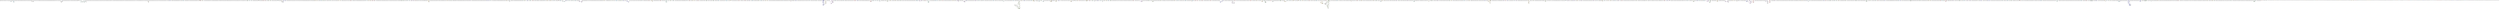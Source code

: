digraph {
nodesep = 0.5;
node [shape = circle, label = "", height = 0.3];
"0" [style = "filled", fillcolor = "grey"];
"1" [style = "filled", fillcolor = "grey"];
"2" [style = "filled", fillcolor = "grey"];
"3" [style = "filled", fillcolor = "grey"];
"4" [style = "filled", fillcolor = "grey"];
"5" [style = "filled", fillcolor = "grey"];
"6" [style = "filled", fillcolor = "grey"];
"7" [style = "filled", fillcolor = "grey"];
"8" [style = "filled", fillcolor = "grey"];
"9" [style = "filled", fillcolor = "grey"];
"10" [style = "filled", fillcolor = "grey"];
"11" [style = "filled", fillcolor = "grey"];
"12" [style = "filled", fillcolor = "grey"];
"13" [style = "filled", fillcolor = "grey"];
"14" [style = "filled", fillcolor = "grey"];
"15" [style = "filled", fillcolor = "grey"];
"16" [style = "filled", fillcolor = "grey"];
"17" [style = "filled", fillcolor = "grey"];
"18" [style = "filled", fillcolor = "grey"];
"19" [style = "filled", fillcolor = "grey"];
"20" [style = "filled", fillcolor = "grey"];
"21" [style = "filled", fillcolor = "grey"];
"22" [style = "filled", fillcolor = "grey"];
"23" [style = "filled", fillcolor = "grey"];
"24" [style = "filled", fillcolor = "grey"];
"25" [style = "filled", fillcolor = "grey"];
"26" [style = "filled", fillcolor = "grey"];
"27" [style = "filled", fillcolor = "grey"];
"28" [style = "filled", fillcolor = "grey"];
"29" [style = "filled", fillcolor = "grey"];
"30" [style = "filled", fillcolor = "grey"];
"31" [style = "filled", fillcolor = "grey"];
"32" [style = "filled", fillcolor = "grey"];
"33" [style = "filled", fillcolor = "grey"];
"34" [style = "filled", fillcolor = "grey"];
"35" [style = "filled", fillcolor = "grey"];
"36" [style = "filled", fillcolor = "grey"];
"37" [style = "filled", fillcolor = "grey"];
"38" [style = "filled", fillcolor = "grey"];
"39" [style = "filled", fillcolor = "grey"];
"40" [style = "filled", fillcolor = "grey"];
"41" [style = "filled", fillcolor = "grey"];
"42" [style = "filled", fillcolor = "grey"];
"43" [style = "filled", fillcolor = "grey"];
"44" [style = "filled", fillcolor = "grey"];
"45" [style = "filled", fillcolor = "grey"];
"46" [style = "filled", fillcolor = "grey"];
"47" [style = "filled", fillcolor = "grey"];
"48" [style = "filled", fillcolor = "grey"];
"49" [style = "filled", fillcolor = "grey"];
"50" [style = "filled", fillcolor = "grey"];
"51" [style = "filled", fillcolor = "grey"];
"52" [style = "filled", fillcolor = "grey"];
"53" [style = "filled", fillcolor = "grey"];
"54" [style = "filled", fillcolor = "grey"];
"55" [style = "filled", fillcolor = "grey"];
"56" [style = "filled", fillcolor = "grey"];
"57" [style = "filled", fillcolor = "grey"];
"58" [style = "filled", fillcolor = "grey"];
"59" [style = "filled", fillcolor = "grey"];
"60" [style = "filled", fillcolor = "grey"];
"61" [style = "filled", fillcolor = "grey"];
"62" [style = "filled", fillcolor = "grey"];
"63" [style = "filled", fillcolor = "grey"];
"64" [style = "filled", fillcolor = "grey"];
"65" [style = "filled", fillcolor = "grey"];
"66" [style = "filled", fillcolor = "grey"];
"67" [style = "filled", fillcolor = "grey"];
"68" [style = "filled", fillcolor = "grey"];
"69" [style = "filled", fillcolor = "grey"];
"70" [style = "filled", fillcolor = "grey"];
"71" [style = "filled", fillcolor = "grey"];
"72" [style = "filled", fillcolor = "grey"];
"73" [style = "filled", fillcolor = "grey"];
"74" [style = "filled", fillcolor = "grey"];
"75" [style = "filled", fillcolor = "grey"];
"76" [style = "filled", fillcolor = "grey"];
"77" [style = "filled", fillcolor = "grey"];
"78" [style = "filled", fillcolor = "grey"];
"79" [style = "filled", fillcolor = "grey"];
"80" [style = "filled", fillcolor = "grey"];
"81" [style = "filled", fillcolor = "grey"];
"82" [style = "filled", fillcolor = "grey"];
"83" [style = "filled", fillcolor = "grey"];
"84" [style = "filled", fillcolor = "grey"];
"85" [style = "filled", fillcolor = "grey"];
"86" [style = "filled", fillcolor = "grey"];
"87" [style = "filled", fillcolor = "grey"];
"88" [style = "filled", fillcolor = "grey"];
"89" [style = "filled", fillcolor = "grey"];
"90" [style = "filled", fillcolor = "grey"];
"91" [style = "filled", fillcolor = "grey"];
"92" [style = "filled", fillcolor = "grey"];
"93" [style = "filled", fillcolor = "grey"];
"94" [style = "filled", fillcolor = "grey"];
"95" [style = "filled", fillcolor = "grey"];
"96" [style = "filled", fillcolor = "grey"];
"97" [style = "filled", fillcolor = "grey"];
"98" [style = "filled", fillcolor = "grey"];
"99" [style = "filled", fillcolor = "grey"];
"100" [style = "filled", fillcolor = "grey"];
"101" [style = "filled", fillcolor = "grey"];
"102" [style = "filled", fillcolor = "grey"];
"103" [style = "filled", fillcolor = "grey"];
"104" [style = "filled", fillcolor = "grey"];
"105" [style = "filled", fillcolor = "grey"];
"106" [style = "filled", fillcolor = "grey"];
"107" [style = "filled", fillcolor = "grey"];
"108" [style = "filled", fillcolor = "grey"];
"109" [style = "filled", fillcolor = "grey"];
"110" [style = "filled", fillcolor = "grey"];
"111" [style = "filled", fillcolor = "grey"];
"112" [style = "filled", fillcolor = "grey"];
"113" [style = "filled", fillcolor = "grey"];
"114" [style = "filled", fillcolor = "grey"];
"115" [style = "filled", fillcolor = "grey"];
"116" [style = "filled", fillcolor = "grey"];
"117" [style = "filled", fillcolor = "grey"];
"118" [style = "filled", fillcolor = "grey"];
"119" [style = "filled", fillcolor = "grey"];
"120" [style = "filled", fillcolor = "grey"];
"121" [style = "filled", fillcolor = "grey"];
"122" [style = "filled", fillcolor = "grey"];
"123" [style = "filled", fillcolor = "grey"];
"124" [style = "filled", fillcolor = "grey"];
"125" [style = "filled", fillcolor = "grey"];
"126" [style = "filled", fillcolor = "grey"];
"127" [style = "filled", fillcolor = "grey"];
"128" [style = "filled", fillcolor = "grey"];
"129" [style = "filled", fillcolor = "grey"];
"130" [style = "filled", fillcolor = "grey"];
"131" [style = "filled", fillcolor = "grey"];
"132" [style = "filled", fillcolor = "grey"];
"133" [style = "filled", fillcolor = "grey"];
"134" [style = "filled", fillcolor = "grey"];
"135" [style = "filled", fillcolor = "grey"];
"136" [style = "filled", fillcolor = "grey"];
"137" [style = "filled", fillcolor = "grey"];
"138" [style = "filled", fillcolor = "grey"];
"139" [style = "filled", fillcolor = "grey"];
"140" [style = "filled", fillcolor = "grey"];
"141" [style = "filled", fillcolor = "grey"];
"142" [style = "filled", fillcolor = "grey"];
"143" [style = "filled", fillcolor = "grey"];
"144" [style = "filled", fillcolor = "grey"];
"145" [style = "filled", fillcolor = "grey"];
"146" [style = "filled", fillcolor = "grey"];
"147" [style = "filled", fillcolor = "grey"];
"148" [style = "filled", fillcolor = "grey"];
"149" [style = "filled", fillcolor = "grey"];
"150" [style = "filled", fillcolor = "grey"];
"151" [style = "filled", fillcolor = "grey"];
"152" [style = "filled", fillcolor = "grey"];
"153" [style = "filled", fillcolor = "grey"];
"154" [style = "filled", fillcolor = "grey"];
"155" [style = "filled", fillcolor = "grey"];
"156" [style = "filled", fillcolor = "grey"];
"157" [style = "filled", fillcolor = "grey"];
"158" [style = "filled", fillcolor = "grey"];
"159" [style = "filled", fillcolor = "grey"];
"160" [style = "filled", fillcolor = "grey"];
"161" [style = "filled", fillcolor = "grey"];
"162" [style = "filled", fillcolor = "grey"];
"163" [style = "filled", fillcolor = "grey"];
"164" [style = "filled", fillcolor = "grey"];
"165" [style = "filled", fillcolor = "grey"];
"166" [style = "filled", fillcolor = "grey"];
"167" [style = "filled", fillcolor = "grey"];
"168" [style = "filled", fillcolor = "grey"];
"169" [style = "filled", fillcolor = "grey"];
"170" [style = "filled", fillcolor = "grey"];
"171" [style = "filled", fillcolor = "grey"];
"172" [style = "filled", fillcolor = "grey"];
"173" [style = "filled", fillcolor = "grey"];
"174" [style = "filled", fillcolor = "grey"];
"175" [style = "filled", fillcolor = "grey"];
"176" [style = "filled", fillcolor = "grey"];
"177" [style = "filled", fillcolor = "grey"];
"178" [style = "filled", fillcolor = "grey"];
"179" [style = "filled", fillcolor = "grey"];
"180" [style = "filled", fillcolor = "grey"];
"181" [style = "filled", fillcolor = "grey"];
"182" [style = "filled", fillcolor = "grey"];
"183" [style = "filled", fillcolor = "grey"];
"184" [style = "filled", fillcolor = "grey"];
"185" [style = "filled", fillcolor = "grey"];
"186" [style = "filled", fillcolor = "grey"];
"187" [style = "filled", fillcolor = "grey"];
"188" [style = "filled", fillcolor = "grey"];
"189" [style = "filled", fillcolor = "grey"];
"190" [style = "filled", fillcolor = "grey"];
"191" [style = "filled", fillcolor = "grey"];
"192" [style = "filled", fillcolor = "grey"];
"193" [style = "filled", fillcolor = "grey"];
"194" [style = "filled", fillcolor = "grey"];
"195" [style = "filled", fillcolor = "grey"];
"196" [style = "filled", fillcolor = "grey"];
"197" [style = "filled", fillcolor = "grey"];
"198" [style = "filled", fillcolor = "grey"];
"199" [style = "filled", fillcolor = "grey"];
"200" [style = "filled", fillcolor = "grey"];
"201" [style = "filled", fillcolor = "grey"];
"202" [style = "filled", fillcolor = "grey"];
"203" [style = "filled", fillcolor = "grey"];
"204" [style = "filled", fillcolor = "grey"];
"205" [style = "filled", fillcolor = "grey"];
"206" [style = "filled", fillcolor = "grey"];
"207" [style = "filled", fillcolor = "grey"];
"208" [style = "filled", fillcolor = "grey"];
"209" [style = "filled", fillcolor = "grey"];
"210" [style = "filled", fillcolor = "grey"];
"211" [style = "filled", fillcolor = "grey"];
"212" [style = "filled", fillcolor = "grey"];
"213" [style = "filled", fillcolor = "grey"];
"214" [style = "filled", fillcolor = "grey"];
"215" [style = "filled", fillcolor = "grey"];
"216" [style = "filled", fillcolor = "grey"];
"217" [style = "filled", fillcolor = "grey"];
"218" [style = "filled", fillcolor = "grey"];
"219" [style = "filled", fillcolor = "grey"];
"220" [style = "filled", fillcolor = "grey"];
"221" [style = "filled", fillcolor = "grey"];
"222" [style = "filled", fillcolor = "grey"];
"223" [style = "filled", fillcolor = "grey"];
"224" [style = "filled", fillcolor = "grey"];
"225" [style = "filled", fillcolor = "grey"];
"226" [style = "filled", fillcolor = "grey"];
"227" [style = "filled", fillcolor = "grey"];
"228" [style = "filled", fillcolor = "grey"];
"229" [style = "filled", fillcolor = "grey"];
"230" [style = "filled", fillcolor = "grey"];
"231" [style = "filled", fillcolor = "grey"];
"232" [style = "filled", fillcolor = "grey"];
"233" [style = "filled", fillcolor = "grey"];
"234" [style = "filled", fillcolor = "grey"];
"235" [style = "filled", fillcolor = "grey"];
"236" [style = "filled", fillcolor = "grey"];
"237" [style = "filled", fillcolor = "grey"];
"238" [style = "filled", fillcolor = "grey"];
"239" [style = "filled", fillcolor = "grey"];
"240" [style = "filled", fillcolor = "grey"];
"241" [style = "filled", fillcolor = "grey"];
"242" [style = "filled", fillcolor = "grey"];
"243" [style = "filled", fillcolor = "grey"];
"244" [style = "filled", fillcolor = "grey"];
"245" [style = "filled", fillcolor = "grey"];
"246" [style = "filled", fillcolor = "grey"];
"247" [style = "filled", fillcolor = "grey"];
"248" [style = "filled", fillcolor = "grey"];
"249" [style = "filled", fillcolor = "grey"];
"250" [style = "filled", fillcolor = "grey"];
"251" [style = "filled", fillcolor = "grey"];
"252" [style = "filled", fillcolor = "grey"];
"253" [style = "filled", fillcolor = "grey"];
"254" [style = "filled", fillcolor = "grey"];
"255" [style = "filled", fillcolor = "grey"];
"256" [style = "filled", fillcolor = "grey"];
"257" [style = "filled", fillcolor = "grey"];
"258" [style = "filled", fillcolor = "grey"];
"259" [style = "filled", fillcolor = "grey"];
"260" [style = "filled", fillcolor = "grey"];
"261" [style = "filled", fillcolor = "grey"];
"262" [style = "filled", fillcolor = "grey"];
"263" [style = "filled", fillcolor = "grey"];
"264" [style = "filled", fillcolor = "grey"];
"265" [style = "filled", fillcolor = "grey"];
"266" [style = "filled", fillcolor = "grey"];
"267" [style = "filled", fillcolor = "grey"];
"268" [style = "filled", fillcolor = "grey"];
"269" [style = "filled", fillcolor = "grey"];
"270" [style = "filled", fillcolor = "grey"];
"271" [style = "filled", fillcolor = "grey"];
"272" [style = "filled", fillcolor = "grey"];
"273" [style = "filled", fillcolor = "grey"];
"274" [style = "filled", fillcolor = "grey"];
"275" [style = "filled", fillcolor = "grey"];
"276" [style = "filled", fillcolor = "grey"];
"277" [style = "filled", fillcolor = "grey"];
"278" [style = "filled", fillcolor = "grey"];
"279" [style = "filled", fillcolor = "grey"];
"280" [style = "filled", fillcolor = "grey"];
"281" [style = "filled", fillcolor = "grey"];
"282" [style = "filled", fillcolor = "grey"];
"283" [style = "filled", fillcolor = "grey"];
"284" [style = "filled", fillcolor = "grey"];
"285" [style = "filled", fillcolor = "grey"];
"286" [style = "filled", fillcolor = "grey"];
"287" [style = "filled", fillcolor = "grey"];
"288" [style = "filled", fillcolor = "grey"];
"289" [style = "filled", fillcolor = "grey"];
"290" [style = "filled", fillcolor = "grey"];
"291" [style = "filled", fillcolor = "grey"];
"292" [style = "filled", fillcolor = "grey"];
"293" [style = "filled", fillcolor = "grey"];
"294" [style = "filled", fillcolor = "grey"];
"295" [style = "filled", fillcolor = "grey"];
"296" [style = "filled", fillcolor = "grey"];
"297" [style = "filled", fillcolor = "grey"];
"298" [style = "filled", fillcolor = "grey"];
"299" [style = "filled", fillcolor = "grey"];
"300" [style = "filled", fillcolor = "grey"];
"301" [style = "filled", fillcolor = "grey"];
"302" [style = "filled", fillcolor = "grey"];
"303" [style = "filled", fillcolor = "grey"];
"304" [style = "filled", fillcolor = "grey"];
"305" [style = "filled", fillcolor = "grey"];
"306" [style = "filled", fillcolor = "grey"];
"307" [style = "filled", fillcolor = "grey"];
"308" [style = "filled", fillcolor = "grey"];
"309" [style = "filled", fillcolor = "grey"];
"310" [style = "filled", fillcolor = "grey"];
"311" [style = "filled", fillcolor = "grey"];
"312" [style = "filled", fillcolor = "grey"];
"313" [style = "filled", fillcolor = "grey"];
"314" [style = "filled", fillcolor = "grey"];
"315" [style = "filled", fillcolor = "grey"];
"316" [style = "filled", fillcolor = "grey"];
"317" [style = "filled", fillcolor = "grey"];
"318" [style = "filled", fillcolor = "grey"];
"319" [style = "filled", fillcolor = "grey"];
"320" [style = "filled", fillcolor = "grey"];
"321" [style = "filled", fillcolor = "grey"];
"322" [style = "filled", fillcolor = "grey"];
"323" [style = "filled", fillcolor = "grey"];
"324" [style = "filled", fillcolor = "grey"];
"325" [style = "filled", fillcolor = "grey"];
"326" [style = "filled", fillcolor = "grey"];
"327" [style = "filled", fillcolor = "grey"];
"328" [style = "filled", fillcolor = "grey"];
"329" [style = "filled", fillcolor = "grey"];
"330" [style = "filled", fillcolor = "grey"];
"331" [style = "filled", fillcolor = "grey"];
"332" [style = "filled", fillcolor = "grey"];
"333" [style = "filled", fillcolor = "grey"];
"334" [style = "filled", fillcolor = "grey"];
"335" [style = "filled", fillcolor = "grey"];
"336" [style = "filled", fillcolor = "grey"];
"337" [style = "filled", fillcolor = "grey"];
"338" [style = "filled", fillcolor = "grey"];
"339" [style = "filled", fillcolor = "grey"];
"340" [style = "filled", fillcolor = "grey"];
"341" [style = "filled", fillcolor = "grey"];
"342" [style = "filled", fillcolor = "grey"];
"343" [style = "filled", fillcolor = "grey"];
"344" [style = "filled", fillcolor = "grey"];
"345" [style = "filled", fillcolor = "grey"];
"346" [style = "filled", fillcolor = "grey"];
"347" [style = "filled", fillcolor = "grey"];
"348" [style = "filled", fillcolor = "grey"];
"349" [style = "filled", fillcolor = "grey"];
"350" [style = "filled", fillcolor = "grey"];
"351" [style = "filled", fillcolor = "grey"];
"352" [style = "filled", fillcolor = "grey"];
"353" [style = "filled", fillcolor = "grey"];
"354" [style = "filled", fillcolor = "grey"];
"355" [style = "filled", fillcolor = "grey"];
"356" [style = "filled", fillcolor = "grey"];
"357" [style = "filled", fillcolor = "grey"];
"358" [style = "filled", fillcolor = "grey"];
"359" [style = "filled", fillcolor = "grey"];
"360" [style = "filled", fillcolor = "grey"];
"361" [style = "filled", fillcolor = "grey"];
"362" [style = "filled", fillcolor = "grey"];
"363" [style = "filled", fillcolor = "grey"];
"364" [style = "filled", fillcolor = "grey"];
"365" [style = "filled", fillcolor = "grey"];
"366" [style = "filled", fillcolor = "grey"];
"367" [style = "filled", fillcolor = "grey"];
"368" [style = "filled", fillcolor = "grey"];
"369" [style = "filled", fillcolor = "grey"];
"370" [style = "filled", fillcolor = "grey"];
"371" [style = "filled", fillcolor = "grey"];
"372" [style = "filled", fillcolor = "grey"];
"373" [style = "filled", fillcolor = "grey"];
"374" [style = "filled", fillcolor = "grey"];
"375" [style = "filled", fillcolor = "grey"];
"376" [style = "filled", fillcolor = "grey"];
"377" [style = "filled", fillcolor = "grey"];
"378" [style = "filled", fillcolor = "grey"];
"379" [style = "filled", fillcolor = "grey"];
"380" [style = "filled", fillcolor = "grey"];
"381" [style = "filled", fillcolor = "grey"];
"382" [style = "filled", fillcolor = "grey"];
"383" [style = "filled", fillcolor = "grey"];
"384" [style = "filled", fillcolor = "grey"];
"385" [style = "filled", fillcolor = "grey"];
"386" [style = "filled", fillcolor = "grey"];
"387" [style = "filled", fillcolor = "grey"];
"388" [style = "filled", fillcolor = "grey"];
"389" [style = "filled", fillcolor = "grey"];
"390" [style = "filled", fillcolor = "grey"];
"391" [style = "filled", fillcolor = "grey"];
"392" [style = "filled", fillcolor = "grey"];
"393" [style = "filled", fillcolor = "grey"];
"394" [style = "filled", fillcolor = "grey"];
"395" [style = "filled", fillcolor = "grey"];
"396" [style = "filled", fillcolor = "grey"];
"397" [style = "filled", fillcolor = "grey"];
"398" [style = "filled", fillcolor = "grey"];
"399" [style = "filled", fillcolor = "grey"];
"400" [style = "filled", fillcolor = "grey"];
"401" [style = "filled", fillcolor = "grey"];
"402" [style = "filled", fillcolor = "grey"];
"403" [style = "filled", fillcolor = "grey"];
"404" [style = "filled", fillcolor = "grey"];
"405" [style = "filled", fillcolor = "grey"];
"406" [style = "filled", fillcolor = "grey"];
"407" [style = "filled", fillcolor = "grey"];
"408" [style = "filled", fillcolor = "grey"];
"409" [style = "filled", fillcolor = "grey"];
"410" [style = "filled", fillcolor = "grey"];
"411" [style = "filled", fillcolor = "grey"];
"412" [style = "filled", fillcolor = "grey"];
"413" [style = "filled", fillcolor = "grey"];
"414" [style = "filled", fillcolor = "grey"];
"415" [style = "filled", fillcolor = "grey"];
"416" [style = "filled", fillcolor = "grey"];
"417" [style = "filled", fillcolor = "grey"];
"418" [style = "filled", fillcolor = "grey"];
"419" [style = "filled", fillcolor = "grey"];
"420" [style = "filled", fillcolor = "grey"];
"421" [style = "filled", fillcolor = "grey"];
"422" [style = "filled", fillcolor = "grey"];
"423" [style = "filled", fillcolor = "grey"];
"424" [style = "filled", fillcolor = "grey"];
"425" [style = "filled", fillcolor = "grey"];
"426" [style = "filled", fillcolor = "grey"];
"427" [style = "filled", fillcolor = "grey"];
"428" [style = "filled", fillcolor = "grey"];
"429" [style = "filled", fillcolor = "grey"];
"430" [style = "filled", fillcolor = "grey"];
"431" [style = "filled", fillcolor = "grey"];
"432" [style = "filled", fillcolor = "grey"];
"433" [style = "filled", fillcolor = "grey"];
"434" [style = "filled", fillcolor = "grey"];
"435" [style = "filled", fillcolor = "grey"];
"436" [style = "filled", fillcolor = "grey"];
"437" [style = "filled", fillcolor = "grey"];
"438" [style = "filled", fillcolor = "grey"];
"439" [style = "filled", fillcolor = "grey"];
"440" [style = "filled", fillcolor = "grey"];
"441" [style = "filled", fillcolor = "grey"];
"442" [style = "filled", fillcolor = "grey"];
"443" [style = "filled", fillcolor = "grey"];
"444" [style = "filled", fillcolor = "grey"];
"445" [style = "filled", fillcolor = "grey"];
"446" [style = "filled", fillcolor = "grey"];
"447" [style = "filled", fillcolor = "grey"];
"448" [style = "filled", fillcolor = "grey"];
"449" [style = "filled", fillcolor = "grey"];
"450" [style = "filled", fillcolor = "grey"];
"451" [style = "filled", fillcolor = "grey"];
"452" [style = "filled", fillcolor = "grey"];
"453" [style = "filled", fillcolor = "grey"];
"454" [style = "filled", fillcolor = "grey"];
"455" [style = "filled", fillcolor = "grey"];
"456" [style = "filled", fillcolor = "grey"];
"457" [style = "filled", fillcolor = "grey"];
"458" [style = "filled", fillcolor = "grey"];
"459" [style = "filled", fillcolor = "grey"];
"460" [style = "filled", fillcolor = "grey"];
"461" [style = "filled", fillcolor = "grey"];
"462" [style = "filled", fillcolor = "grey"];
"463" [style = "filled", fillcolor = "grey"];
"464" [style = "filled", fillcolor = "grey"];
"465" [style = "filled", fillcolor = "grey"];
"466" [style = "filled", fillcolor = "grey"];
"467" [style = "filled", fillcolor = "grey"];
"468" [style = "filled", fillcolor = "grey"];
"469" [style = "filled", fillcolor = "grey"];
"470" [style = "filled", fillcolor = "grey"];
"471" [style = "filled", fillcolor = "grey"];
"472" [style = "filled", fillcolor = "grey"];
"473" [style = "filled", fillcolor = "grey"];
"474" [style = "filled", fillcolor = "grey"];
"475" [style = "filled", fillcolor = "grey"];
"476" [style = "filled", fillcolor = "grey"];
"477" [style = "filled", fillcolor = "grey"];
"478" [style = "filled", fillcolor = "grey"];
"479" [style = "filled", fillcolor = "grey"];
"480" [style = "filled", fillcolor = "grey"];
"481" [style = "filled", fillcolor = "grey"];
"482" [style = "filled", fillcolor = "grey"];
"483" [style = "filled", fillcolor = "grey"];
"484" [style = "filled", fillcolor = "grey"];
"485" [style = "filled", fillcolor = "grey"];
"486" [style = "filled", fillcolor = "grey"];
"487" [style = "filled", fillcolor = "grey"];
"488" [style = "filled", fillcolor = "grey"];
"489" [style = "filled", fillcolor = "grey"];
"490" [style = "filled", fillcolor = "grey"];
"491" [style = "filled", fillcolor = "grey"];
"492" [style = "filled", fillcolor = "grey"];
"493" [style = "filled", fillcolor = "grey"];
"494" [style = "filled", fillcolor = "grey"];
"495" [style = "filled", fillcolor = "grey"];
"496" [style = "filled", fillcolor = "grey"];
"497" [style = "filled", fillcolor = "grey"];
"498" [style = "filled", fillcolor = "grey"];
"499" [style = "filled", fillcolor = "grey"];
"500" [style = "filled", fillcolor = "grey"];
"501" [style = "filled", fillcolor = "grey"];
"502" [style = "filled", fillcolor = "grey"];
"503" [style = "filled", fillcolor = "grey"];
"504" [style = "filled", fillcolor = "grey"];
"505" [style = "filled", fillcolor = "grey"];
"506" [style = "filled", fillcolor = "grey"];
"507" [style = "filled", fillcolor = "grey"];
"508" [style = "filled", fillcolor = "grey"];
"509" [style = "filled", fillcolor = "grey"];
"510" [style = "filled", fillcolor = "grey"];
"511" [style = "filled", fillcolor = "grey"];
"512" [style = "filled", fillcolor = "grey"];
"513" [style = "filled", fillcolor = "grey"];
"514" [style = "filled", fillcolor = "grey"];
"515" [style = "filled", fillcolor = "grey"];
"516" [style = "filled", fillcolor = "grey"];
"517" [style = "filled", fillcolor = "grey"];
"518" [style = "filled", fillcolor = "grey"];
"519" [style = "filled", fillcolor = "grey"];
"520" [style = "filled", fillcolor = "grey"];
"521" [style = "filled", fillcolor = "grey"];
"522" [style = "filled", fillcolor = "grey"];
"523" [style = "filled", fillcolor = "grey"];
"524" [style = "filled", fillcolor = "grey"];
"525" [style = "filled", fillcolor = "grey"];
"526" [style = "filled", fillcolor = "grey"];
"527" [style = "filled", fillcolor = "grey"];
"528" [style = "filled", fillcolor = "grey"];
"529" [style = "filled", fillcolor = "grey"];
"530" [style = "filled", fillcolor = "grey"];
"531" [style = "filled", fillcolor = "grey"];
"532" [style = "filled", fillcolor = "grey"];
"533" [style = "filled", fillcolor = "grey"];
"534" [style = "filled", fillcolor = "grey"];
"535" [style = "filled", fillcolor = "grey"];
"536" [style = "filled", fillcolor = "grey"];
"537" [style = "filled", fillcolor = "grey"];
"538" [style = "filled", fillcolor = "grey"];
"539" [style = "filled", fillcolor = "grey"];
"540" [style = "filled", fillcolor = "grey"];
"541" [style = "filled", fillcolor = "grey"];
"542" [style = "filled", fillcolor = "grey"];
"543" [style = "filled", fillcolor = "grey"];
"544" [style = "filled", fillcolor = "grey"];
"545" [style = "filled", fillcolor = "grey"];
"546" [style = "filled", fillcolor = "grey"];
"547" [style = "filled", fillcolor = "grey"];
"548" [style = "filled", fillcolor = "grey"];
"549" [style = "filled", fillcolor = "grey"];
"550" [style = "filled", fillcolor = "grey"];
"551" [style = "filled", fillcolor = "grey"];
"552" [style = "filled", fillcolor = "grey"];
"553" [style = "filled", fillcolor = "grey"];
"554" [style = "filled", fillcolor = "grey"];
"555" [style = "filled", fillcolor = "grey"];
"556" [style = "filled", fillcolor = "grey"];
"557" [style = "filled", fillcolor = "grey"];
"558" [style = "filled", fillcolor = "grey"];
"559" [style = "filled", fillcolor = "grey"];
"560" [style = "filled", fillcolor = "grey"];
"561" [style = "filled", fillcolor = "grey"];
"562" [style = "filled", fillcolor = "grey"];
"563" [style = "filled", fillcolor = "grey"];
"564" [style = "filled", fillcolor = "grey"];
"565" [style = "filled", fillcolor = "grey"];
"566" [style = "filled", fillcolor = "grey"];
"567" [style = "filled", fillcolor = "grey"];
"568" [style = "filled", fillcolor = "grey"];
"569" [style = "filled", fillcolor = "grey"];
"570" [style = "filled", fillcolor = "grey"];
"571" [style = "filled", fillcolor = "grey"];
"572" [style = "filled", fillcolor = "grey"];
"573" [style = "filled", fillcolor = "grey"];
"574" [style = "filled", fillcolor = "grey"];
"575" [style = "filled", fillcolor = "grey"];
"576" [style = "filled", fillcolor = "grey"];
"577" [style = "filled", fillcolor = "grey"];
"578" [style = "filled", fillcolor = "grey"];
"579" [style = "filled", fillcolor = "grey"];
"580" [style = "filled", fillcolor = "grey"];
"581" [style = "filled", fillcolor = "grey"];
"582" [style = "filled", fillcolor = "grey"];
"583" [style = "filled", fillcolor = "grey"];
"584" [style = "filled", fillcolor = "grey"];
"585" [style = "filled", fillcolor = "grey"];
"586" [style = "filled", fillcolor = "grey"];
"587" [style = "filled", fillcolor = "grey"];
"588" [style = "filled", fillcolor = "grey"];
"589" [style = "filled", fillcolor = "grey"];
"590" [style = "filled", fillcolor = "grey"];
"591" [style = "filled", fillcolor = "grey"];
"592" [style = "filled", fillcolor = "grey"];
"593" [style = "filled", fillcolor = "grey"];
"594" [style = "filled", fillcolor = "grey"];
"595" [style = "filled", fillcolor = "grey"];
"596" [style = "filled", fillcolor = "grey"];
"597" [style = "filled", fillcolor = "grey"];
"598" [style = "filled", fillcolor = "grey"];
"599" [style = "filled", fillcolor = "grey"];
"600" [style = "filled", fillcolor = "grey"];
"601" [style = "filled", fillcolor = "grey"];
"602" [style = "filled", fillcolor = "grey"];
"603" [style = "filled", fillcolor = "grey"];
"604" [style = "filled", fillcolor = "grey"];
"605" [style = "filled", fillcolor = "grey"];
"606" [style = "filled", fillcolor = "grey"];
"607" [style = "filled", fillcolor = "grey"];
"608" [style = "filled", fillcolor = "grey"];
"609" [style = "filled", fillcolor = "grey"];
"610" [style = "filled", fillcolor = "grey"];
"611" [style = "filled", fillcolor = "grey"];
"612" [style = "filled", fillcolor = "grey"];
"613" [style = "filled", fillcolor = "grey"];
"614" [style = "filled", fillcolor = "grey"];
"615" [style = "filled", fillcolor = "grey"];
"616" [style = "filled", fillcolor = "grey"];
"617" [style = "filled", fillcolor = "grey"];
"618" [style = "filled", fillcolor = "grey"];
"619" [style = "filled", fillcolor = "grey"];
"620" [style = "filled", fillcolor = "grey"];
"621" [style = "filled", fillcolor = "grey"];
"622" [style = "filled", fillcolor = "grey"];
"623" [style = "filled", fillcolor = "grey"];
"624" [style = "filled", fillcolor = "grey"];
"625" [style = "filled", fillcolor = "grey"];
"626" [style = "filled", fillcolor = "grey"];
"627" [style = "filled", fillcolor = "grey"];
"628" [style = "filled", fillcolor = "grey"];
"629" [style = "filled", fillcolor = "grey"];
"630" [style = "filled", fillcolor = "grey"];
"631" [style = "filled", fillcolor = "grey"];
"632" [style = "filled", fillcolor = "grey"];
"633" [style = "filled", fillcolor = "grey"];
"634" [style = "filled", fillcolor = "grey"];
"635" [style = "filled", fillcolor = "grey"];
"636" [style = "filled", fillcolor = "grey"];
"637" [style = "filled", fillcolor = "grey"];
"638" [style = "filled", fillcolor = "grey"];
"639" [style = "filled", fillcolor = "grey"];
"640" [style = "filled", fillcolor = "grey"];
"641" [style = "filled", fillcolor = "grey"];
"642" [style = "filled", fillcolor = "grey"];
"643" [style = "filled", fillcolor = "grey"];
"644" [style = "filled", fillcolor = "grey"];
"645" [style = "filled", fillcolor = "grey"];
"646" [style = "filled", fillcolor = "grey"];
"647" [style = "filled", fillcolor = "grey"];
"648" [style = "filled", fillcolor = "grey"];
"649" [style = "filled", fillcolor = "grey"];
"650" [style = "filled", fillcolor = "grey"];
"651" [style = "filled", fillcolor = "grey"];
"652" [style = "filled", fillcolor = "grey"];
"653" [style = "filled", fillcolor = "grey"];
"654" [style = "filled", fillcolor = "grey"];
"655" [style = "filled", fillcolor = "grey"];
"656" [style = "filled", fillcolor = "grey"];
"657" [style = "filled", fillcolor = "grey"];
"658" [style = "filled", fillcolor = "grey"];
"659" [style = "filled", fillcolor = "grey"];
"660" [style = "filled", fillcolor = "grey"];
"661" [style = "filled", fillcolor = "grey"];
"662" [style = "filled", fillcolor = "grey"];
"663" [style = "filled", fillcolor = "grey"];
"664" [style = "filled", fillcolor = "grey"];
"665" [style = "filled", fillcolor = "grey"];
"666" [style = "filled", fillcolor = "grey"];
"667" [style = "filled", fillcolor = "grey"];
"668" [style = "filled", fillcolor = "grey"];
"669" [style = "filled", fillcolor = "grey"];
"670" [style = "filled", fillcolor = "grey"];
"671" [style = "filled", fillcolor = "grey"];
"672" [style = "filled", fillcolor = "grey"];
"673" [style = "filled", fillcolor = "grey"];
"674" [style = "filled", fillcolor = "grey"];
"675" [style = "filled", fillcolor = "grey"];
"676" [style = "filled", fillcolor = "grey"];
"677" [style = "filled", fillcolor = "grey"];
"678" [style = "filled", fillcolor = "grey"];
"679" [style = "filled", fillcolor = "grey"];
"680" [style = "filled", fillcolor = "grey"];
"681" [style = "filled", fillcolor = "grey"];
"682" [style = "filled", fillcolor = "grey"];
"683" [style = "filled", fillcolor = "grey"];
"684" [style = "filled", fillcolor = "grey"];
"685" [style = "filled", fillcolor = "grey"];
"686" [style = "filled", fillcolor = "grey"];
"687" [style = "filled", fillcolor = "grey"];
"688" [style = "filled", fillcolor = "grey"];
"689" [style = "filled", fillcolor = "grey"];
"690" [style = "filled", fillcolor = "grey"];
"691" [style = "filled", fillcolor = "grey"];
"692" [style = "filled", fillcolor = "grey"];
"693" [style = "filled", fillcolor = "grey"];
"694" [style = "filled", fillcolor = "grey"];
"695" [style = "filled", fillcolor = "grey"];
"696" [style = "filled", fillcolor = "grey"];
"697" [style = "filled", fillcolor = "grey"];
"698" [style = "filled", fillcolor = "grey"];
"699" [style = "filled", fillcolor = "grey"];
"700" [style = "filled", fillcolor = "grey"];
"701" [style = "filled", fillcolor = "grey"];
"702" [style = "filled", fillcolor = "grey"];
"703" [style = "filled", fillcolor = "grey"];
"704" [style = "filled", fillcolor = "grey"];
"705" [style = "filled", fillcolor = "grey"];
"706" [style = "filled", fillcolor = "grey"];
"707" [style = "filled", fillcolor = "grey"];
"708" [style = "filled", fillcolor = "grey"];
"709" [style = "filled", fillcolor = "grey"];
"710" [style = "filled", fillcolor = "grey"];
"711" [style = "filled", fillcolor = "grey"];
"712" [style = "filled", fillcolor = "grey"];
"713" [style = "filled", fillcolor = "grey"];
"714" [style = "filled", fillcolor = "grey"];
"715" [style = "filled", fillcolor = "grey"];
"716" [style = "filled", fillcolor = "grey"];
"717" [style = "filled", fillcolor = "grey"];
"718" [style = "filled", fillcolor = "grey"];
"719" [style = "filled", fillcolor = "grey"];
"720" [style = "filled", fillcolor = "grey"];
"721" [style = "filled", fillcolor = "grey"];
"722" [style = "filled", fillcolor = "grey"];
"723" [style = "filled", fillcolor = "grey"];
"724" [style = "filled", fillcolor = "grey"];
"725" [style = "filled", fillcolor = "grey"];
"726" [style = "filled", fillcolor = "grey"];
"727" [style = "filled", fillcolor = "grey"];
"728" [style = "filled", fillcolor = "grey"];
"729" [style = "filled", fillcolor = "grey"];
"730" [style = "filled", fillcolor = "grey"];
"731" [style = "filled", fillcolor = "grey"];
"732" [style = "filled", fillcolor = "grey"];
"733" [style = "filled", fillcolor = "grey"];
"734" [style = "filled", fillcolor = "grey"];
"735" [style = "filled", fillcolor = "grey"];
"736" [style = "filled", fillcolor = "grey"];
"737" [style = "filled", fillcolor = "grey"];
"738" [style = "filled", fillcolor = "grey"];
"739" [style = "filled", fillcolor = "grey"];
"740" [style = "filled", fillcolor = "grey"];
"741" [style = "filled", fillcolor = "grey"];
"742" [style = "filled", fillcolor = "grey"];
"743" [style = "filled", fillcolor = "grey"];
"744" [style = "filled", fillcolor = "grey"];
"745" [style = "filled", fillcolor = "grey"];
"746" [style = "filled", fillcolor = "grey"];
"747" [style = "filled", fillcolor = "grey"];
"748" [style = "filled", fillcolor = "grey"];
"749" [style = "filled", fillcolor = "grey"];
"750" [style = "filled", fillcolor = "grey"];
"751" [style = "filled", fillcolor = "grey"];
"752" [style = "filled", fillcolor = "grey"];
"753" [style = "filled", fillcolor = "grey"];
"754" [style = "filled", fillcolor = "grey"];
"755" [style = "filled", fillcolor = "grey"];
"756" [style = "filled", fillcolor = "grey"];
"757" [style = "filled", fillcolor = "grey"];
"758" [style = "filled", fillcolor = "grey"];
"759" [style = "filled", fillcolor = "grey"];
"760" [style = "filled", fillcolor = "grey"];
"761" [style = "filled", fillcolor = "grey"];
"762" [style = "filled", fillcolor = "grey"];
"763" [style = "filled", fillcolor = "grey"];
"764" [style = "filled", fillcolor = "grey"];
"765" [style = "filled", fillcolor = "grey"];
"766" [style = "filled", fillcolor = "grey"];
"767" [style = "filled", fillcolor = "grey"];
"768" [style = "filled", fillcolor = "grey"];
"769" [style = "filled", fillcolor = "grey"];
"770" [style = "filled", fillcolor = "grey"];
"771" [style = "filled", fillcolor = "grey"];
"772" [style = "filled", fillcolor = "grey"];
"773" [style = "filled", fillcolor = "grey"];
"774" [style = "filled", fillcolor = "grey"];
"775" [style = "filled", fillcolor = "grey"];
"776" [style = "filled", fillcolor = "grey"];
"777" [style = "filled", fillcolor = "grey"];
"778" [style = "filled", fillcolor = "grey"];
"779" [style = "filled", fillcolor = "grey"];
"780" [style = "filled", fillcolor = "grey"];
"781" [style = "filled", fillcolor = "grey"];
"782" [style = "filled", fillcolor = "grey"];
"783" [style = "filled", fillcolor = "grey"];
"784" [style = "filled", fillcolor = "grey"];
"785" [style = "filled", fillcolor = "grey"];
"786" [style = "filled", fillcolor = "grey"];
"787" [style = "filled", fillcolor = "grey"];
"788" [style = "filled", fillcolor = "grey"];
"789" [style = "filled", fillcolor = "grey"];
"790" [style = "filled", fillcolor = "grey"];
"791" [style = "filled", fillcolor = "grey"];
"792" [style = "filled", fillcolor = "grey"];
"793" [style = "filled", fillcolor = "grey"];
"794" [style = "filled", fillcolor = "grey"];
"795" [style = "filled", fillcolor = "grey"];
"796" [style = "filled", fillcolor = "grey"];
"797" [style = "filled", fillcolor = "grey"];
"798" [style = "filled", fillcolor = "grey"];
"799" [style = "filled", fillcolor = "grey"];
"800" [style = "filled", fillcolor = "grey"];
"801" [style = "filled", fillcolor = "grey"];
"802" [style = "filled", fillcolor = "grey"];
"803" [style = "filled", fillcolor = "grey"];
"804" [style = "filled", fillcolor = "grey"];
"805" [style = "filled", fillcolor = "grey"];
"806" [style = "filled", fillcolor = "grey"];
"807" [style = "filled", fillcolor = "grey"];
"808" [style = "filled", fillcolor = "grey"];
"809" [style = "filled", fillcolor = "grey"];
"810" [style = "filled", fillcolor = "grey"];
"811" [style = "filled", fillcolor = "grey"];
"812" [style = "filled", fillcolor = "grey"];
"813" [style = "filled", fillcolor = "grey"];
"814" [style = "filled", fillcolor = "grey"];
"815" [style = "filled", fillcolor = "grey"];
"816" [style = "filled", fillcolor = "grey"];
"817" [style = "filled", fillcolor = "grey"];
"818" [style = "filled", fillcolor = "grey"];
"819" [style = "filled", fillcolor = "grey"];
"820" [style = "filled", fillcolor = "grey"];
"821" [style = "filled", fillcolor = "grey"];
"822" [style = "filled", fillcolor = "grey"];
"823" [style = "filled", fillcolor = "grey"];
"824" [style = "filled", fillcolor = "grey"];
"825" [style = "filled", fillcolor = "grey"];
"826" [style = "filled", fillcolor = "grey"];
"827" [style = "filled", fillcolor = "grey"];
"828" [style = "filled", fillcolor = "grey"];
"829" [style = "filled", fillcolor = "grey"];
"830" [style = "filled", fillcolor = "grey"];
"831" [style = "filled", fillcolor = "grey"];
"832" [style = "filled", fillcolor = "grey"];
"833" [style = "filled", fillcolor = "grey"];
"834" [style = "filled", fillcolor = "grey"];
"835" [style = "filled", fillcolor = "grey"];
"836" [style = "filled", fillcolor = "grey"];
"837" [style = "filled", fillcolor = "grey"];
"838" [style = "filled", fillcolor = "grey"];
"839" [style = "filled", fillcolor = "grey"];
"840" [style = "filled", fillcolor = "grey"];
"841" [style = "filled", fillcolor = "grey"];
"842" [style = "filled", fillcolor = "grey"];
"843" [style = "filled", fillcolor = "grey"];
"844" [style = "filled", fillcolor = "grey"];
"845" [style = "filled", fillcolor = "grey"];
"846" [style = "filled", fillcolor = "grey"];
"847" [style = "filled", fillcolor = "grey"];
"848" [style = "filled", fillcolor = "grey"];
"849" [style = "filled", fillcolor = "grey"];
"850" [style = "filled", fillcolor = "grey"];
"851" [style = "filled", fillcolor = "grey"];
"852" [style = "filled", fillcolor = "grey"];
"853" [style = "filled", fillcolor = "grey"];
"854" [style = "filled", fillcolor = "grey"];
"855" [style = "filled", fillcolor = "grey"];
"856" [style = "filled", fillcolor = "grey"];
"857" [style = "filled", fillcolor = "grey"];
"858" [style = "filled", fillcolor = "grey"];
"859" [style = "filled", fillcolor = "grey"];
"860" [style = "filled", fillcolor = "grey"];
"861" [style = "filled", fillcolor = "grey"];
"862" [style = "filled", fillcolor = "grey"];
"863" [style = "filled", fillcolor = "grey"];
"864" [style = "filled", fillcolor = "grey"];
"865" [style = "filled", fillcolor = "grey"];
"866" [style = "filled", fillcolor = "grey"];
"867" [style = "filled", fillcolor = "grey"];
"868" [style = "filled", fillcolor = "grey"];
"869" [style = "filled", fillcolor = "grey"];
"870" [style = "filled", fillcolor = "grey"];
"871" [style = "filled", fillcolor = "grey"];
"872" [style = "filled", fillcolor = "grey"];
"873" [style = "filled", fillcolor = "grey"];
"874" [style = "filled", fillcolor = "grey"];
"875" [style = "filled", fillcolor = "grey"];
"876" [style = "filled", fillcolor = "grey"];
"877" [style = "filled", fillcolor = "grey"];
"878" [style = "filled", fillcolor = "grey"];
"879" [style = "filled", fillcolor = "grey"];
"880" [style = "filled", fillcolor = "grey"];
"881" [style = "filled", fillcolor = "grey"];
"882" [style = "filled", fillcolor = "grey"];
"883" [style = "filled", fillcolor = "grey"];
"884" [style = "filled", fillcolor = "grey"];
"885" [style = "filled", fillcolor = "grey"];
"886" [style = "filled", fillcolor = "grey"];
"887" [style = "filled", fillcolor = "grey"];
"888" [style = "filled", fillcolor = "grey"];
"889" [style = "filled", fillcolor = "grey"];
"890" [style = "filled", fillcolor = "grey"];
"891" [style = "filled", fillcolor = "grey"];
"892" [style = "filled", fillcolor = "grey"];
"893" [style = "filled", fillcolor = "grey"];
"894" [style = "filled", fillcolor = "grey"];
"895" [style = "filled", fillcolor = "grey"];
"896" [style = "filled", fillcolor = "grey"];
"897" [style = "filled", fillcolor = "grey"];
"898" [style = "filled", fillcolor = "grey"];
"899" [style = "filled", fillcolor = "grey"];
"900" [style = "filled", fillcolor = "grey"];
"901" [style = "filled", fillcolor = "grey"];
"902" [style = "filled", fillcolor = "grey"];
"903" [style = "filled", fillcolor = "grey"];
"904" [style = "filled", fillcolor = "grey"];
"905" [style = "filled", fillcolor = "grey"];
"906" [style = "filled", fillcolor = "grey"];
"907" [style = "filled", fillcolor = "grey"];
"908" [style = "filled", fillcolor = "grey"];
"909" [style = "filled", fillcolor = "grey"];
"910" [style = "filled", fillcolor = "grey"];
"911" [style = "filled", fillcolor = "grey"];
"912" [style = "filled", fillcolor = "grey"];
"913" [style = "filled", fillcolor = "grey"];
"914" [style = "filled", fillcolor = "grey"];
"915" [style = "filled", fillcolor = "grey"];
"916" [style = "filled", fillcolor = "grey"];
"917" [style = "filled", fillcolor = "grey"];
"918" [style = "filled", fillcolor = "grey"];
"919" [style = "filled", fillcolor = "grey"];
"920" [style = "filled", fillcolor = "grey"];
"921" [style = "filled", fillcolor = "grey"];
"922" [style = "filled", fillcolor = "grey"];
"923" [style = "filled", fillcolor = "grey"];
"924" [style = "filled", fillcolor = "grey"];
"925" [style = "filled", fillcolor = "grey"];
"926" [style = "filled", fillcolor = "grey"];
"927" [style = "filled", fillcolor = "grey"];
"928" [style = "filled", fillcolor = "grey"];
"929" [style = "filled", fillcolor = "grey"];
"930" [style = "filled", fillcolor = "grey"];
"931" [style = "filled", fillcolor = "grey"];
"932" [style = "filled", fillcolor = "grey"];
"933" [style = "filled", fillcolor = "grey"];
"934" [style = "filled", fillcolor = "grey"];
"935" [style = "filled", fillcolor = "grey"];
"936" [style = "filled", fillcolor = "grey"];
"937" [style = "filled", fillcolor = "grey"];
"938" [style = "filled", fillcolor = "grey"];
"939" [style = "filled", fillcolor = "grey"];
"940" [style = "filled", fillcolor = "grey"];
"941" [style = "filled", fillcolor = "grey"];
"942" [style = "filled", fillcolor = "grey"];
"943" [style = "filled", fillcolor = "grey"];
"944" [style = "filled", fillcolor = "grey"];
"945" [style = "filled", fillcolor = "grey"];
"946" [style = "filled", fillcolor = "grey"];
"947" [style = "filled", fillcolor = "grey"];
"948" [style = "filled", fillcolor = "grey"];
"949" [style = "filled", fillcolor = "grey"];
"950" [style = "filled", fillcolor = "grey"];
"951" [style = "filled", fillcolor = "grey"];
"952" [style = "filled", fillcolor = "grey"];
"953" [style = "filled", fillcolor = "grey"];
"954" [style = "filled", fillcolor = "grey"];
"955" [style = "filled", fillcolor = "grey"];
"956" [style = "filled", fillcolor = "grey"];
"957" [style = "filled", fillcolor = "grey"];
"958" [style = "filled", fillcolor = "grey"];
"959" [style = "filled", fillcolor = "grey"];
"960" [style = "filled", fillcolor = "grey"];
"961" [style = "filled", fillcolor = "grey"];
"962" [style = "filled", fillcolor = "grey"];
"963" [style = "filled", fillcolor = "grey"];
"964" [style = "filled", fillcolor = "grey"];
"965" [style = "filled", fillcolor = "grey"];
"966" [style = "filled", fillcolor = "grey"];
"967" [style = "filled", fillcolor = "grey"];
"968" [style = "filled", fillcolor = "grey"];
"969" [style = "filled", fillcolor = "grey"];
"970" [style = "filled", fillcolor = "grey"];
"971" [style = "filled", fillcolor = "grey"];
"972" [style = "filled", fillcolor = "grey"];
"973" [style = "filled", fillcolor = "grey"];
"974" [style = "filled", fillcolor = "grey"];
"975" [style = "filled", fillcolor = "grey"];
"976" [style = "filled", fillcolor = "grey"];
"977" [style = "filled", fillcolor = "grey"];
"978" [style = "filled", fillcolor = "grey"];
"979" [style = "filled", fillcolor = "grey"];
"980" [style = "filled", fillcolor = "grey"];
"981" [style = "filled", fillcolor = "grey"];
"982" [style = "filled", fillcolor = "grey"];
"983" [style = "filled", fillcolor = "grey"];
"984" [style = "filled", fillcolor = "grey"];
"985" [style = "filled", fillcolor = "grey"];
"986" [style = "filled", fillcolor = "grey"];
"987" [style = "filled", fillcolor = "grey"];
"988" [style = "filled", fillcolor = "grey"];
"989" [style = "filled", fillcolor = "grey"];
"990" [style = "filled", fillcolor = "grey"];
"991" [style = "filled", fillcolor = "grey"];
"992" [style = "filled", fillcolor = "grey"];
"993" [style = "filled", fillcolor = "grey"];
"994" [style = "filled", fillcolor = "grey"];
"995" [style = "filled", fillcolor = "grey"];
"996" [style = "filled", fillcolor = "grey"];
"997" [style = "filled", fillcolor = "grey"];
"998" [style = "filled", fillcolor = "grey"];
"999" [style = "filled", fillcolor = "grey"];
"1000" [style = "filled", fillcolor = "grey"];
"1001" [style = "filled", fillcolor = "grey"];
"1002" [style = "filled", fillcolor = "grey"];
"1003" [style = "filled", fillcolor = "grey"];
"1004" [style = "filled", fillcolor = "grey"];
"1005" [style = "filled", fillcolor = "grey"];
"1006" [style = "filled", fillcolor = "grey"];
"1007" [style = "filled", fillcolor = "grey"];
"1008" [style = "filled", fillcolor = "grey"];
"1009" [style = "filled", fillcolor = "grey"];
"1010" [style = "filled", fillcolor = "grey"];
"1011" [style = "filled", fillcolor = "grey"];
"1012" [style = "filled", fillcolor = "grey"];
"1013" [style = "filled", fillcolor = "grey"];
"1014" [style = "filled", fillcolor = "grey"];
"1015" [style = "filled", fillcolor = "grey"];
"1016" [style = "filled", fillcolor = "grey"];
"1017" [style = "filled", fillcolor = "grey"];
"1018" [style = "filled", fillcolor = "grey"];
"1019" [style = "filled", fillcolor = "grey"];
"1020" [style = "filled", fillcolor = "grey"];
"1021" [style = "filled", fillcolor = "grey"];
"1022" [style = "filled", fillcolor = "grey"];
"1023" [style = "filled", fillcolor = "grey"];
"1024" [style = "filled", fillcolor = "grey"];
"1025" [style = "filled", fillcolor = "grey"];
"1026" [style = "filled", fillcolor = "grey"];
"1027" [style = "filled", fillcolor = "grey"];
"1028" [style = "filled", fillcolor = "grey"];
"1029" [style = "filled", fillcolor = "grey"];
"1030" [style = "filled", fillcolor = "grey"];
"1031" [style = "filled", fillcolor = "grey"];
"1032" [style = "filled", fillcolor = "grey"];
"1033" [style = "filled", fillcolor = "grey"];
"1034" [style = "filled", fillcolor = "grey"];
"1035" [style = "filled", fillcolor = "grey"];
"1036" [style = "filled", fillcolor = "grey"];
"1037" [style = "filled", fillcolor = "grey"];
"1038" [style = "filled", fillcolor = "grey"];
"1039" [style = "filled", fillcolor = "grey"];
"1040" [style = "filled", fillcolor = "grey"];
"1041" [style = "filled", fillcolor = "grey"];
"1042" [style = "filled", fillcolor = "grey"];
"1043" [style = "filled", fillcolor = "grey"];
"1044" [style = "filled", fillcolor = "grey"];
"1045" [style = "filled", fillcolor = "grey"];
"1046" [style = "filled", fillcolor = "grey"];
"1047" [style = "filled", fillcolor = "grey"];
"1048" [style = "filled", fillcolor = "grey"];
"1049" [style = "filled", fillcolor = "grey"];
"1050" [style = "filled", fillcolor = "grey"];
"1051" [style = "filled", fillcolor = "grey"];
"1052" [style = "filled", fillcolor = "grey"];
"1053" [style = "filled", fillcolor = "grey"];
"1054" [style = "filled", fillcolor = "grey"];
"1055" [style = "filled", fillcolor = "grey"];
"1056" [style = "filled", fillcolor = "grey"];
"1057" [style = "filled", fillcolor = "grey"];
"1058" [style = "filled", fillcolor = "grey"];
"1059" [style = "filled", fillcolor = "grey"];
"1060" [style = "filled", fillcolor = "grey"];
"1061" [style = "filled", fillcolor = "grey"];
"1062" [style = "filled", fillcolor = "grey"];
"1063" [style = "filled", fillcolor = "grey"];
"1064" [style = "filled", fillcolor = "grey"];
"1065" [style = "filled", fillcolor = "grey"];
"1066" [style = "filled", fillcolor = "grey"];
"1067" [style = "filled", fillcolor = "grey"];
"1068" [style = "filled", fillcolor = "grey"];
"1069" [style = "filled", fillcolor = "grey"];
"1070" [style = "filled", fillcolor = "grey"];
"1071" [style = "filled", fillcolor = "grey"];
"1072" [style = "filled", fillcolor = "grey"];
"1073" [style = "filled", fillcolor = "grey"];
"1074" [style = "filled", fillcolor = "grey"];
"1075" [style = "filled", fillcolor = "grey"];
"1076" [style = "filled", fillcolor = "grey"];
"1077" [style = "filled", fillcolor = "grey"];
"1078" [style = "filled", fillcolor = "grey"];
"1079" [style = "filled", fillcolor = "grey"];
"1080" [style = "filled", fillcolor = "grey"];
"1081" [style = "filled", fillcolor = "grey"];
"1082" [style = "filled", fillcolor = "grey"];
"1083" [style = "filled", fillcolor = "grey"];
"1084" [style = "filled", fillcolor = "grey"];
"1085" [style = "filled", fillcolor = "grey"];
"1086" [style = "filled", fillcolor = "grey"];
"1087" [style = "filled", fillcolor = "grey"];
"1088" [style = "filled", fillcolor = "grey"];
"1089" [style = "filled", fillcolor = "grey"];
"1090" [style = "filled", fillcolor = "grey"];
"1091" [style = "filled", fillcolor = "grey"];
"1092" [style = "filled", fillcolor = "grey"];
"1093" [style = "filled", fillcolor = "grey"];
"1094" [style = "filled", fillcolor = "grey"];
"1095" [style = "filled", fillcolor = "grey"];
"1096" [style = "filled", fillcolor = "grey"];
"1097" [style = "filled", fillcolor = "grey"];
"1098" [style = "filled", fillcolor = "grey"];
"1099" [style = "filled", fillcolor = "grey"];
"1100" [style = "filled", fillcolor = "grey"];
"1101" [style = "filled", fillcolor = "grey"];
"1102" [style = "filled", fillcolor = "grey"];
"1103" [style = "filled", fillcolor = "grey"];
"1104" [style = "filled", fillcolor = "grey"];
"1105" [style = "filled", fillcolor = "grey"];
"1106" [style = "filled", fillcolor = "grey"];
"1107" [style = "filled", fillcolor = "grey"];
"1108" [style = "filled", fillcolor = "grey"];
"1109" [style = "filled", fillcolor = "grey"];
"1110" [style = "filled", fillcolor = "grey"];
"1111" [style = "filled", fillcolor = "grey"];
"1112" [style = "filled", fillcolor = "grey"];
"1113" [style = "filled", fillcolor = "grey"];
"1114" [style = "filled", fillcolor = "grey"];
"1115" [style = "filled", fillcolor = "grey"];
"1116" [style = "filled", fillcolor = "grey"];
"1117" [style = "filled", fillcolor = "grey"];
"1118" [style = "filled", fillcolor = "grey"];
"1119" [style = "filled", fillcolor = "grey"];
"1120" [style = "filled", fillcolor = "grey"];
"1121" [style = "filled", fillcolor = "grey"];
"1122" [style = "filled", fillcolor = "grey"];
"1123" [style = "filled", fillcolor = "grey"];
"1124" [style = "filled", fillcolor = "grey"];
"1125" [style = "filled", fillcolor = "grey"];
"1126" [style = "filled", fillcolor = "grey"];
"1127" [style = "filled", fillcolor = "grey"];
"1128" [style = "filled", fillcolor = "grey"];
"1129" [style = "filled", fillcolor = "grey"];
"1130" [style = "filled", fillcolor = "grey"];
"1131" [style = "filled", fillcolor = "grey"];
"1132" [style = "filled", fillcolor = "grey"];
"1133" [style = "filled", fillcolor = "grey"];
"1134" [style = "filled", fillcolor = "grey"];
"1135" [style = "filled", fillcolor = "grey"];
"1136" [style = "filled", fillcolor = "grey"];
"1137" [style = "filled", fillcolor = "grey"];
"1138" [style = "filled", fillcolor = "grey"];
"1139" [style = "filled", fillcolor = "grey"];
"1140" [style = "filled", fillcolor = "grey"];
"1141" [style = "filled", fillcolor = "grey"];
"1142" [style = "filled", fillcolor = "grey"];
"1143" [style = "filled", fillcolor = "grey"];
"1144" [style = "filled", fillcolor = "grey"];
"1145" [style = "filled", fillcolor = "grey"];
"1146" [style = "filled", fillcolor = "grey"];
"1147" [style = "filled", fillcolor = "grey"];
"1148" [style = "filled", fillcolor = "grey"];
"1149" [style = "filled", fillcolor = "grey"];
"1150" [style = "filled", fillcolor = "grey"];
"1151" [style = "filled", fillcolor = "grey"];
"1152" [style = "filled", fillcolor = "grey"];
"1153" [style = "filled", fillcolor = "grey"];
"1154" [style = "filled", fillcolor = "grey"];
"1155" [style = "filled", fillcolor = "grey"];
"1156" [style = "filled", fillcolor = "grey"];
"1157" [style = "filled", fillcolor = "grey"];
"1158" [style = "filled", fillcolor = "grey"];
"1159" [style = "filled", fillcolor = "grey"];
"1160" [style = "filled", fillcolor = "grey"];
"1161" [style = "filled", fillcolor = "grey"];
"1162" [style = "filled", fillcolor = "grey"];
"1163" [style = "filled", fillcolor = "grey"];
"1164" [style = "filled", fillcolor = "grey"];
"1165" [style = "filled", fillcolor = "grey"];
"1166" [style = "filled", fillcolor = "grey"];
"1167" [style = "filled", fillcolor = "grey"];
"1168" [style = "filled", fillcolor = "grey"];
"1169" [style = "filled", fillcolor = "grey"];
"1170" [style = "filled", fillcolor = "grey"];
"1171" [style = "filled", fillcolor = "grey"];
"1172" [style = "filled", fillcolor = "grey"];
"1173" [style = "filled", fillcolor = "grey"];
"1174" [style = "filled", fillcolor = "grey"];
"1175" [style = "filled", fillcolor = "grey"];
"1176" [style = "filled", fillcolor = "grey"];
"1177" [style = "filled", fillcolor = "grey"];
"1178" [style = "filled", fillcolor = "grey"];
"1179" [style = "filled", fillcolor = "grey"];
"1180" [style = "filled", fillcolor = "grey"];
"1181" [style = "filled", fillcolor = "grey"];
"1182" [style = "filled", fillcolor = "grey"];
"1183" [style = "filled", fillcolor = "grey"];
"1184" [style = "filled", fillcolor = "grey"];
"1185" [style = "filled", fillcolor = "grey"];
"1186" [style = "filled", fillcolor = "grey"];
"1187" [style = "filled", fillcolor = "grey"];
"1188" [style = "filled", fillcolor = "grey"];
"1189" [style = "filled", fillcolor = "grey"];
"1190" [style = "filled", fillcolor = "grey"];
"1191" [style = "filled", fillcolor = "grey"];
"1192" [style = "filled", fillcolor = "grey"];
"1193" [style = "filled", fillcolor = "grey"];
"1194" [style = "filled", fillcolor = "grey"];
"1195" [style = "filled", fillcolor = "grey"];
"1196" [style = "filled", fillcolor = "grey"];
"1197" [style = "filled", fillcolor = "grey"];
"1198" [style = "filled", fillcolor = "grey"];
"1199" [style = "filled", fillcolor = "grey"];
"1200" [style = "filled", fillcolor = "grey"];
"1201" [style = "filled", fillcolor = "grey"];
"1202" [style = "filled", fillcolor = "grey"];
"1203" [style = "filled", fillcolor = "grey"];
"1204" [style = "filled", fillcolor = "grey"];
"1205" [style = "filled", fillcolor = "grey"];
"1206" [style = "filled", fillcolor = "grey"];
"1207" [style = "filled", fillcolor = "grey"];
"1208" [style = "filled", fillcolor = "grey"];
"1209" [style = "filled", fillcolor = "grey"];
"1210" [style = "filled", fillcolor = "grey"];
"1211" [style = "filled", fillcolor = "grey"];
"1212" [style = "filled", fillcolor = "grey"];
"1213" [style = "filled", fillcolor = "grey"];
"1214" [style = "filled", fillcolor = "grey"];
"1215" [style = "filled", fillcolor = "grey"];
"1216" [style = "filled", fillcolor = "grey"];
"1217" [style = "filled", fillcolor = "grey"];
"1218" [style = "filled", fillcolor = "grey"];
"1219" [style = "filled", fillcolor = "grey"];
"1220" [style = "filled", fillcolor = "grey"];
"1221" [style = "filled", fillcolor = "grey"];
"1222" [style = "filled", fillcolor = "grey"];
"1223" [style = "filled", fillcolor = "grey"];
"1224" [style = "filled", fillcolor = "grey"];
"1225" [style = "filled", fillcolor = "grey"];
"1226" [style = "filled", fillcolor = "grey"];
"1227" [style = "filled", fillcolor = "grey"];
"1228" [style = "filled", fillcolor = "grey"];
"1229" [style = "filled", fillcolor = "grey"];
"1230" [style = "filled", fillcolor = "grey"];
"1231" [style = "filled", fillcolor = "grey"];
"1232" [style = "filled", fillcolor = "grey"];
"1233" [style = "filled", fillcolor = "grey"];
"1234" [style = "filled", fillcolor = "grey"];
"1235" [style = "filled", fillcolor = "grey"];
"1236" [style = "filled", fillcolor = "grey"];
"1237" [style = "filled", fillcolor = "grey"];
"1238" [style = "filled", fillcolor = "grey"];
"1239" [style = "filled", fillcolor = "grey"];
"1240" [style = "filled", fillcolor = "grey"];
"1241" [style = "filled", fillcolor = "grey"];
"1242" [style = "filled", fillcolor = "grey"];
"1243" [style = "filled", fillcolor = "grey"];
"1244" [style = "filled", fillcolor = "grey"];
"1245" [style = "filled", fillcolor = "grey"];
"1246" [style = "filled", fillcolor = "grey"];
"1247" [style = "filled", fillcolor = "grey"];
"1248" [style = "filled", fillcolor = "grey"];
"1249" [style = "filled", fillcolor = "grey"];
"1250" [style = "filled", fillcolor = "grey"];
"1251" [style = "filled", fillcolor = "grey"];
"1252" [style = "filled", fillcolor = "grey"];
"1253" [style = "filled", fillcolor = "grey"];
"1254" [style = "filled", fillcolor = "grey"];
"1255" [style = "filled", fillcolor = "grey"];
"1256" [style = "filled", fillcolor = "grey"];
"1257" [style = "filled", fillcolor = "grey"];
"1258" [style = "filled", fillcolor = "grey"];
"1259" [style = "filled", fillcolor = "grey"];
"1260" [style = "filled", fillcolor = "grey"];
"1261" [style = "filled", fillcolor = "grey"];
"1262" [style = "filled", fillcolor = "grey"];
"1263" [style = "filled", fillcolor = "grey"];
"1264" [style = "filled", fillcolor = "grey"];
"1265" [style = "filled", fillcolor = "grey"];
"1266" [style = "filled", fillcolor = "grey"];
"1267" [style = "filled", fillcolor = "grey"];
"1268" [style = "filled", fillcolor = "grey"];
"1269" [style = "filled", fillcolor = "grey"];
"1270" [style = "filled", fillcolor = "grey"];
"1271" [style = "filled", fillcolor = "grey"];
"1272" [style = "filled", fillcolor = "grey"];
"1273" [style = "filled", fillcolor = "grey"];
"1274" [style = "filled", fillcolor = "grey"];
"1275" [style = "filled", fillcolor = "grey"];
"1276" [style = "filled", fillcolor = "grey"];
"1277" [style = "filled", fillcolor = "grey"];
"1278" [style = "filled", fillcolor = "grey"];
"1279" [style = "filled", fillcolor = "grey"];
"1280" [style = "filled", fillcolor = "grey"];
"1281" [style = "filled", fillcolor = "grey"];
"1282" [style = "filled", fillcolor = "grey"];
"1283" [style = "filled", fillcolor = "grey"];
"1284" [style = "filled", fillcolor = "grey"];
"1285" [style = "filled", fillcolor = "grey"];
"1286" [style = "filled", fillcolor = "grey"];
"1287" [style = "filled", fillcolor = "grey"];
"1288" [style = "filled", fillcolor = "grey"];
"1289" [style = "filled", fillcolor = "grey"];
"1290" [style = "filled", fillcolor = "grey"];
"1291" [style = "filled", fillcolor = "grey"];
"1292" [style = "filled", fillcolor = "grey"];
"1293" [style = "filled", fillcolor = "grey"];
"1294" [style = "filled", fillcolor = "grey"];
"1295" [style = "filled", fillcolor = "grey"];
"1296" [style = "filled", fillcolor = "grey"];
"1297" [style = "filled", fillcolor = "grey"];
"1298" [style = "filled", fillcolor = "grey"];
"1299" [style = "filled", fillcolor = "grey"];
"1300" [style = "filled", fillcolor = "grey"];
"1301" [style = "filled", fillcolor = "grey"];
"1302" [style = "filled", fillcolor = "grey"];
"1303" [style = "filled", fillcolor = "grey"];
"1304" [style = "filled", fillcolor = "grey"];
"1305" [style = "filled", fillcolor = "grey"];
"1306" [style = "filled", fillcolor = "grey"];
"1307" [style = "filled", fillcolor = "grey"];
"1308" [style = "filled", fillcolor = "grey"];
"1309" [style = "filled", fillcolor = "grey"];
"1310" [style = "filled", fillcolor = "grey"];
"1311" [style = "filled", fillcolor = "grey"];
"1312" [style = "filled", fillcolor = "grey"];
"1313" [style = "filled", fillcolor = "grey"];
"1314" [style = "filled", fillcolor = "grey"];
"1315" [style = "filled", fillcolor = "grey"];
"1316" [style = "filled", fillcolor = "grey"];
"1317" [style = "filled", fillcolor = "grey"];
"1318" [style = "filled", fillcolor = "grey"];
"1319" [style = "filled", fillcolor = "grey"];
"1320" [style = "filled", fillcolor = "grey"];
"1321" [style = "filled", fillcolor = "grey"];
"1322" [style = "filled", fillcolor = "grey"];
"1323" [style = "filled", fillcolor = "grey"];
"1324" [style = "filled", fillcolor = "grey"];
"1325" [style = "filled", fillcolor = "grey"];
"1326" [style = "filled", fillcolor = "grey"];
"1327" [style = "filled", fillcolor = "grey"];
"1328" [style = "filled", fillcolor = "grey"];
"1329" [style = "filled", fillcolor = "grey"];
"1330" [style = "filled", fillcolor = "grey"];
"1331" [style = "filled", fillcolor = "grey"];
"1332" [style = "filled", fillcolor = "grey"];
"1333" [style = "filled", fillcolor = "grey"];
"1334" [style = "filled", fillcolor = "grey"];
"1335" [style = "filled", fillcolor = "grey"];
"1336" [style = "filled", fillcolor = "grey"];
"1337" [style = "filled", fillcolor = "grey"];
"1338" [style = "filled", fillcolor = "grey"];
"1339" [style = "filled", fillcolor = "grey"];
"1340" [style = "filled", fillcolor = "grey"];
"1341" [style = "filled", fillcolor = "grey"];
"1342" [style = "filled", fillcolor = "grey"];
"1343" [style = "filled", fillcolor = "grey"];
"1344" [style = "filled", fillcolor = "grey"];
"1345" [style = "filled", fillcolor = "grey"];
"1346" [style = "filled", fillcolor = "grey"];
"1347" [style = "filled", fillcolor = "grey"];
"1348" [style = "filled", fillcolor = "grey"];
"1349" [style = "filled", fillcolor = "grey"];
"1350" [style = "filled", fillcolor = "grey"];
"1351" [style = "filled", fillcolor = "grey"];
"1352" [style = "filled", fillcolor = "grey"];
"1353" [style = "filled", fillcolor = "grey"];
"1354" [style = "filled", fillcolor = "grey"];
"1355" [style = "filled", fillcolor = "grey"];
"1356" [style = "filled", fillcolor = "grey"];
"1357" [style = "filled", fillcolor = "grey"];
"1358" [style = "filled", fillcolor = "grey"];
"1359" [style = "filled", fillcolor = "grey"];
"1360" [style = "filled", fillcolor = "grey"];
"1361" [style = "filled", fillcolor = "grey"];
"1362" [style = "filled", fillcolor = "grey"];
"1363" [style = "filled", fillcolor = "grey"];
"1364" [style = "filled", fillcolor = "grey"];
"1365" [style = "filled", fillcolor = "grey"];
"1366" [style = "filled", fillcolor = "grey"];
"1367" [style = "filled", fillcolor = "grey"];
"1368" [style = "filled", fillcolor = "grey"];
"1369" [style = "filled", fillcolor = "grey"];
"1370" [style = "filled", fillcolor = "grey"];
"1371" [style = "filled", fillcolor = "grey"];
"1372" [style = "filled", fillcolor = "grey"];
"1373" [style = "filled", fillcolor = "grey"];
"1374" [style = "filled", fillcolor = "grey"];
"1375" [style = "filled", fillcolor = "grey"];
"1376" [style = "filled", fillcolor = "grey"];
"1377" [style = "filled", fillcolor = "grey"];
"1378" [style = "filled", fillcolor = "grey"];
"1379" [style = "filled", fillcolor = "grey"];
"1380" [style = "filled", fillcolor = "grey"];
"1381" [style = "filled", fillcolor = "grey"];
"1382" [style = "filled", fillcolor = "grey"];
"1383" [style = "filled", fillcolor = "grey"];
"1384" [style = "filled", fillcolor = "grey"];
"1385" [style = "filled", fillcolor = "grey"];
"1386" [style = "filled", fillcolor = "grey"];
"1387" [style = "filled", fillcolor = "grey"];
"1388" [style = "filled", fillcolor = "grey"];
"1389" [style = "filled", fillcolor = "grey"];
"1390" [style = "filled", fillcolor = "grey"];
"1391" [style = "filled", fillcolor = "grey"];
"1392" [style = "filled", fillcolor = "grey"];
"1393" [style = "filled", fillcolor = "grey"];
"1394" [style = "filled", fillcolor = "grey"];
"1395" [style = "filled", fillcolor = "grey"];
"1396" [style = "filled", fillcolor = "grey"];
"1397" [style = "filled", fillcolor = "grey"];
"1398" [style = "filled", fillcolor = "grey"];
"1399" [style = "filled", fillcolor = "grey"];
"1400" [style = "filled", fillcolor = "grey"];
"1401" [style = "filled", fillcolor = "grey"];
"1402" [style = "filled", fillcolor = "grey"];
"1403" [style = "filled", fillcolor = "grey"];
"1404" [style = "filled", fillcolor = "grey"];
"1405" [style = "filled", fillcolor = "grey"];
"1406" [style = "filled", fillcolor = "grey"];
"1407" [style = "filled", fillcolor = "grey"];
"1408" [style = "filled", fillcolor = "grey"];
"1409" [style = "filled", fillcolor = "grey"];
"1410" [style = "filled", fillcolor = "grey"];
"1411" [style = "filled", fillcolor = "grey"];
"1412" [style = "filled", fillcolor = "grey"];
"1413" [style = "filled", fillcolor = "grey"];
"1414" [style = "filled", fillcolor = "grey"];
"1415" [style = "filled", fillcolor = "grey"];
"1416" [style = "filled", fillcolor = "grey"];
"1417" [style = "filled", fillcolor = "grey"];
"1418" [style = "filled", fillcolor = "grey"];
"1419" [style = "filled", fillcolor = "grey"];
"1420" [style = "filled", fillcolor = "grey"];
"1421" [style = "filled", fillcolor = "grey"];
"1422" [style = "filled", fillcolor = "grey"];
"1423" [style = "filled", fillcolor = "grey"];
"1424" [style = "filled", fillcolor = "grey"];
"1425" [style = "filled", fillcolor = "grey"];
"1426" [style = "filled", fillcolor = "grey"];
"1427" [style = "filled", fillcolor = "grey"];
"1428" [style = "filled", fillcolor = "grey"];
"1429" [style = "filled", fillcolor = "grey"];
"1430" [style = "filled", fillcolor = "grey"];
"1431" [style = "filled", fillcolor = "grey"];
"1432" [style = "filled", fillcolor = "grey"];
"1433" [style = "filled", fillcolor = "grey"];
"1434" [style = "filled", fillcolor = "grey"];
"1435" [style = "filled", fillcolor = "grey"];
"1436" [style = "filled", fillcolor = "grey"];
"1437" [style = "filled", fillcolor = "grey"];
"1438" [style = "filled", fillcolor = "grey"];
"1439" [style = "filled", fillcolor = "grey"];
"1440" [style = "filled", fillcolor = "grey"];
"1441" [style = "filled", fillcolor = "grey"];
"1442" [style = "filled", fillcolor = "grey"];
"1443" [style = "filled", fillcolor = "grey"];
"1444" [style = "filled", fillcolor = "grey"];
"1445" [style = "filled", fillcolor = "grey"];
"1446" [style = "filled", fillcolor = "grey"];
"1447" [style = "filled", fillcolor = "grey"];
"1448" [style = "filled", fillcolor = "grey"];
"1449" [style = "filled", fillcolor = "grey"];
"1450" [style = "filled", fillcolor = "grey"];
"1451" [style = "filled", fillcolor = "grey"];
"1452" [style = "filled", fillcolor = "grey"];
"1453" [style = "filled", fillcolor = "grey"];
"1454" [style = "filled", fillcolor = "grey"];
"1455" [style = "filled", fillcolor = "grey"];
"1456" [style = "filled", fillcolor = "grey"];
"1457" [style = "filled", fillcolor = "grey"];
"1458" [style = "filled", fillcolor = "grey"];
"1459" [style = "filled", fillcolor = "grey"];
"1460" [style = "filled", fillcolor = "grey"];
"1461" [style = "filled", fillcolor = "grey"];
"1462" [style = "filled", fillcolor = "grey"];
"1463" [style = "filled", fillcolor = "grey"];
"1464" [style = "filled", fillcolor = "grey"];
"1465" [style = "filled", fillcolor = "grey"];
"1466" [style = "filled", fillcolor = "grey"];
"1467" [style = "filled", fillcolor = "grey"];
"1468" [style = "filled", fillcolor = "grey"];
"1469" [style = "filled", fillcolor = "grey"];
"1470" [style = "filled", fillcolor = "grey"];
"1471" [style = "filled", fillcolor = "grey"];
"1472" [style = "filled", fillcolor = "grey"];
"1473" [style = "filled", fillcolor = "grey"];
"1474" [style = "filled", fillcolor = "grey"];
"1475" [style = "filled", fillcolor = "grey"];
"1476" [style = "filled", fillcolor = "grey"];
"1477" [style = "filled", fillcolor = "grey"];
"1478" [style = "filled", fillcolor = "grey"];
"1479" [style = "filled", fillcolor = "grey"];
"1480" [style = "filled", fillcolor = "grey"];
"1481" [style = "filled", fillcolor = "grey"];
"1482" [style = "filled", fillcolor = "grey"];
"1483" [style = "filled", fillcolor = "grey"];
"1484" [style = "filled", fillcolor = "grey"];
"1485" [style = "filled", fillcolor = "grey"];
"1486" [style = "filled", fillcolor = "grey"];
"1487" [style = "filled", fillcolor = "grey"];
"1488" [style = "filled", fillcolor = "grey"];
"1489" [style = "filled", fillcolor = "grey"];
"1490" [style = "filled", fillcolor = "grey"];
"1491" [style = "filled", fillcolor = "grey"];
"1492" [style = "filled", fillcolor = "grey"];
"1493" [style = "filled", fillcolor = "grey"];
"1494" [style = "filled", fillcolor = "grey"];
"1495" [style = "filled", fillcolor = "grey"];
"1496" [style = "filled", fillcolor = "grey"];
"1497" [style = "filled", fillcolor = "grey"];
"1498" [style = "filled", fillcolor = "grey"];
"1499" [style = "filled", fillcolor = "grey"];
"1500" [style = "filled", fillcolor = "grey"];
"1501" [style = "filled", fillcolor = "grey"];
"1502" [style = "filled", fillcolor = "grey"];
"1503" [style = "filled", fillcolor = "grey"];
"1504" [style = "filled", fillcolor = "grey"];
"1505" [style = "filled", fillcolor = "grey"];
"1506" [style = "filled", fillcolor = "grey"];
"1507" [style = "filled", fillcolor = "grey"];
"1508" [style = "filled", fillcolor = "grey"];
"1509" [style = "filled", fillcolor = "grey"];
"1510" [style = "filled", fillcolor = "grey"];
"1511" [style = "filled", fillcolor = "grey"];
"1512" [style = "filled", fillcolor = "grey"];
"1513" [style = "filled", fillcolor = "grey"];
"1514" [style = "filled", fillcolor = "grey"];
"1515" [style = "filled", fillcolor = "grey"];
"1516" [style = "filled", fillcolor = "grey"];
"1517" [style = "filled", fillcolor = "grey"];
"1518" [style = "filled", fillcolor = "grey"];
"1519" [style = "filled", fillcolor = "grey"];
"1520" [style = "filled", fillcolor = "grey"];
"1521" [style = "filled", fillcolor = "grey"];
"1522" [style = "filled", fillcolor = "grey"];
"1523" [style = "filled", fillcolor = "grey"];
"1524" [style = "filled", fillcolor = "grey"];
"1525" [style = "filled", fillcolor = "grey"];
"1526" [style = "filled", fillcolor = "grey"];
"1527" [style = "filled", fillcolor = "grey"];
"1528" [style = "filled", fillcolor = "grey"];
"1529" [style = "filled", fillcolor = "grey"];
"1530" [style = "filled", fillcolor = "grey"];
"1531" [style = "filled", fillcolor = "grey"];
"1532" [style = "filled", fillcolor = "grey"];
"1533" [style = "filled", fillcolor = "grey"];
"1534" [style = "filled", fillcolor = "grey"];
"1535" [style = "filled", fillcolor = "grey"];
"1536" [style = "filled", fillcolor = "grey"];
"1537" [style = "filled", fillcolor = "grey"];
"1538" [style = "filled", fillcolor = "grey"];
"1539" [style = "filled", fillcolor = "grey"];
"1540" [style = "filled", fillcolor = "grey"];
"1541" [style = "filled", fillcolor = "grey"];
"1542" [style = "filled", fillcolor = "grey"];
"1543" [style = "filled", fillcolor = "grey"];
"1544" [style = "filled", fillcolor = "grey"];
"1545" [style = "filled", fillcolor = "grey"];
"1546" [style = "filled", fillcolor = "grey"];
"1547" [style = "filled", fillcolor = "grey"];
"1548" [style = "filled", fillcolor = "grey"];
"1549" [style = "filled", fillcolor = "grey"];
"1550" [style = "filled", fillcolor = "grey"];
"1551" [style = "filled", fillcolor = "grey"];
"1552" [style = "filled", fillcolor = "grey"];
"1553" [style = "filled", fillcolor = "grey"];
"1554" [style = "filled", fillcolor = "grey"];
"1555" [style = "filled", fillcolor = "grey"];
"1556" [style = "filled", fillcolor = "grey"];
"1557" [style = "filled", fillcolor = "grey"];
"1558" [style = "filled", fillcolor = "grey"];
"1559" [style = "filled", fillcolor = "grey"];
"1560" [style = "filled", fillcolor = "grey"];
"1561" [style = "filled", fillcolor = "grey"];
"1562" [style = "filled", fillcolor = "grey"];
"1563" [style = "filled", fillcolor = "grey"];
"1564" [style = "filled", fillcolor = "grey"];
"1565" [style = "filled", fillcolor = "grey"];
"1566" [style = "filled", fillcolor = "grey"];
"1567" [style = "filled", fillcolor = "grey"];
"1568" [style = "filled", fillcolor = "grey"];
"1569" [style = "filled", fillcolor = "grey"];
"1570" [style = "filled", fillcolor = "grey"];
"1571" [style = "filled", fillcolor = "grey"];
"1572" [style = "filled", fillcolor = "grey"];
"1573" [style = "filled", fillcolor = "grey"];
"1574" [style = "filled", fillcolor = "grey"];
"1575" [style = "filled", fillcolor = "grey"];
"1576" [style = "filled", fillcolor = "grey"];
"1577" [style = "filled", fillcolor = "grey"];
"1578" [style = "filled", fillcolor = "grey"];
"1579" [style = "filled", fillcolor = "grey"];
"1580" [style = "filled", fillcolor = "grey"];
"1581" [style = "filled", fillcolor = "grey"];
"1582" [style = "filled", fillcolor = "grey"];
"1583" [style = "filled", fillcolor = "grey"];
"1584" [style = "filled", fillcolor = "grey"];
"1585" [style = "filled", fillcolor = "grey"];
"1586" [style = "filled", fillcolor = "grey"];
"1587" [style = "filled", fillcolor = "grey"];
"1588" [style = "filled", fillcolor = "grey"];
"1589" [style = "filled", fillcolor = "grey"];
"1590" [style = "filled", fillcolor = "grey"];
"1591" [style = "filled", fillcolor = "grey"];
"1592" [style = "filled", fillcolor = "grey"];
"1593" [style = "filled", fillcolor = "grey"];
"1594" [style = "filled", fillcolor = "grey"];
"1595" [style = "filled", fillcolor = "grey"];
"1596" [style = "filled", fillcolor = "grey"];
"1597" [style = "filled", fillcolor = "grey"];
"1598" [style = "filled", fillcolor = "grey"];
"1599" [style = "filled", fillcolor = "grey"];
"1600" [style = "filled", fillcolor = "grey"];
"1601" [style = "filled", fillcolor = "grey"];
"1602" [style = "filled", fillcolor = "grey"];
"1603" [style = "filled", fillcolor = "grey"];
"1604" [style = "filled", fillcolor = "grey"];
"1605" [style = "filled", fillcolor = "grey"];
"1606" [style = "filled", fillcolor = "grey"];
"1607" [style = "filled", fillcolor = "grey"];
"1608" [style = "filled", fillcolor = "grey"];
"1609" [style = "filled", fillcolor = "grey"];
"1610" [style = "filled", fillcolor = "grey"];
"1611" [style = "filled", fillcolor = "grey"];
"1612" [style = "filled", fillcolor = "grey"];
"1613" [style = "filled", fillcolor = "grey"];
"1614" [style = "filled", fillcolor = "grey"];
"1615" [style = "filled", fillcolor = "grey"];
"1616" [style = "filled", fillcolor = "grey"];
"1617" [style = "filled", fillcolor = "grey"];
"1618" [style = "filled", fillcolor = "grey"];
"1619" [style = "filled", fillcolor = "grey"];
"1620" [style = "filled", fillcolor = "grey"];
"1621" [style = "filled", fillcolor = "grey"];
"1622" [style = "filled", fillcolor = "grey"];
"1623" [style = "filled", fillcolor = "grey"];
"1624" [style = "filled", fillcolor = "grey"];
"1625" [style = "filled", fillcolor = "grey"];
"1626" [style = "filled", fillcolor = "grey"];
"1627" [style = "filled", fillcolor = "grey"];
"1628" [style = "filled", fillcolor = "grey"];
"1629" [style = "filled", fillcolor = "grey"];
"1630" [style = "filled", fillcolor = "grey"];
"1631" [style = "filled", fillcolor = "grey"];
"1632" [style = "filled", fillcolor = "grey"];
"1633" [style = "filled", fillcolor = "grey"];
"1634" [style = "filled", fillcolor = "grey"];
"1635" [style = "filled", fillcolor = "grey"];
"1636" [style = "filled", fillcolor = "grey"];
"1637" [style = "filled", fillcolor = "grey"];
"1638" [style = "filled", fillcolor = "grey"];
"1639" [style = "filled", fillcolor = "grey"];
"1640" [style = "filled", fillcolor = "grey"];
"1641" [style = "filled", fillcolor = "grey"];
"1642" [style = "filled", fillcolor = "grey"];
"1643" [style = "filled", fillcolor = "grey"];
"1644" [style = "filled", fillcolor = "grey"];
"1645" [style = "filled", fillcolor = "grey"];
"1646" [style = "filled", fillcolor = "grey"];
"1647" [style = "filled", fillcolor = "grey"];
"1648" [style = "filled", fillcolor = "grey"];
"1649" [style = "filled", fillcolor = "grey"];
"1650" [style = "filled", fillcolor = "grey"];
"1651" [style = "filled", fillcolor = "grey"];
"1652" [style = "filled", fillcolor = "grey"];
"1653" [style = "filled", fillcolor = "grey"];
"1654" [style = "filled", fillcolor = "grey"];
"1655" [style = "filled", fillcolor = "grey"];
"1656" [style = "filled", fillcolor = "grey"];
"1657" [style = "filled", fillcolor = "grey"];
"1658" [style = "filled", fillcolor = "grey"];
"1659" [style = "filled", fillcolor = "grey"];
"1660" [style = "filled", fillcolor = "grey"];
"1661" [style = "filled", fillcolor = "grey"];
"1662" [style = "filled", fillcolor = "grey"];
"1663" [style = "filled", fillcolor = "grey"];
"1664" [style = "filled", fillcolor = "grey"];
"1665" [style = "filled", fillcolor = "grey"];
"1666" [style = "filled", fillcolor = "grey"];
"1667" [style = "filled", fillcolor = "grey"];
"1668" [style = "filled", fillcolor = "grey"];
"1669" [style = "filled", fillcolor = "grey"];
"1670" [style = "filled", fillcolor = "grey"];
"1671" [style = "filled", fillcolor = "grey"];
"1672" [style = "filled", fillcolor = "grey"];
"1673" [style = "filled", fillcolor = "grey"];
"1674" [style = "filled", fillcolor = "grey"];
"1675" [style = "filled", fillcolor = "grey"];
"1676" [style = "filled", fillcolor = "grey"];
"1677" [style = "filled", fillcolor = "grey"];
"1678" [style = "filled", fillcolor = "grey"];
"1679" [style = "filled", fillcolor = "grey"];
"1680" [style = "filled", fillcolor = "grey"];
"1681" [style = "filled", fillcolor = "grey"];
"1682" [style = "filled", fillcolor = "grey"];
"1683" [style = "filled", fillcolor = "grey"];
"1684" [style = "filled", fillcolor = "grey"];
"1685" [style = "filled", fillcolor = "grey"];
"1686" [style = "filled", fillcolor = "grey"];
"1687" [style = "filled", fillcolor = "grey"];
"1688" [style = "filled", fillcolor = "grey"];
"1689" [style = "filled", fillcolor = "grey"];
"1690" [style = "filled", fillcolor = "grey"];
"1691" [style = "filled", fillcolor = "grey"];
"1692" [style = "filled", fillcolor = "grey"];
"1693" [style = "filled", fillcolor = "grey"];
"1694" [style = "filled", fillcolor = "grey"];
"1695" [style = "filled", fillcolor = "grey"];
"1696" [style = "filled", fillcolor = "grey"];
"1697" [style = "filled", fillcolor = "grey"];
"1698" [style = "filled", fillcolor = "grey"];
"1699" [style = "filled", fillcolor = "grey"];
"1700" [style = "filled", fillcolor = "grey"];
"1701" [style = "filled", fillcolor = "grey"];
"1702" [style = "filled", fillcolor = "grey"];
"1703" [style = "filled", fillcolor = "grey"];
"1704" [style = "filled", fillcolor = "grey"];
"1705" [style = "filled", fillcolor = "grey"];
"1706" [style = "filled", fillcolor = "grey"];
"1707" [style = "filled", fillcolor = "grey"];
"1708" [style = "filled", fillcolor = "grey"];
"1709" [style = "filled", fillcolor = "grey"];
"1710" [style = "filled", fillcolor = "grey"];
"1711" [style = "filled", fillcolor = "grey"];
"1712" [style = "filled", fillcolor = "grey"];
"1713" [style = "filled", fillcolor = "grey"];
"1714" [style = "filled", fillcolor = "grey"];
"1715" [style = "filled", fillcolor = "grey"];
"1716" [style = "filled", fillcolor = "grey"];
"1717" [style = "filled", fillcolor = "grey"];
"1718" [style = "filled", fillcolor = "grey"];
"1719" [style = "filled", fillcolor = "grey"];
"1720" [style = "filled", fillcolor = "grey"];
"1721" [style = "filled", fillcolor = "grey"];
"1722" [style = "filled", fillcolor = "grey"];
"1723" [style = "filled", fillcolor = "grey"];
"1724" [style = "filled", fillcolor = "grey"];
"1725" [style = "filled", fillcolor = "grey"];
"1726" [style = "filled", fillcolor = "grey"];
"1727" [style = "filled", fillcolor = "grey"];
"1728" [style = "filled", fillcolor = "grey"];
"1729" [style = "filled", fillcolor = "grey"];
"1730" [style = "filled", fillcolor = "grey"];
"1731" [style = "filled", fillcolor = "grey"];
"1732" [style = "filled", fillcolor = "grey"];
"1733" [style = "filled", fillcolor = "grey"];
"1734" [style = "filled", fillcolor = "grey"];
"1735" [style = "filled", fillcolor = "grey"];
"1736" [style = "filled", fillcolor = "grey"];
"1737" [style = "filled", fillcolor = "grey"];
"1738" [style = "filled", fillcolor = "grey"];
"1739" [style = "filled", fillcolor = "grey"];
"1740" [style = "filled", fillcolor = "grey"];
"1741" [style = "filled", fillcolor = "grey"];
"1742" [style = "filled", fillcolor = "grey"];
"1743" [style = "filled", fillcolor = "grey"];
"1744" [style = "filled", fillcolor = "grey"];
"1745" [style = "filled", fillcolor = "grey"];
"1746" [style = "filled", fillcolor = "grey"];
"1747" [style = "filled", fillcolor = "grey"];
"1748" [style = "filled", fillcolor = "grey"];
"1749" [style = "filled", fillcolor = "grey"];
"1750" [style = "filled", fillcolor = "grey"];
"1751" [style = "filled", fillcolor = "grey"];
"1752" [style = "filled", fillcolor = "grey"];
"1753" [style = "filled", fillcolor = "grey"];
"1754" [style = "filled", fillcolor = "grey"];
"1755" [style = "filled", fillcolor = "grey"];
"1756" [style = "filled", fillcolor = "grey"];
"1757" [style = "filled", fillcolor = "grey"];
"1758" [style = "filled", fillcolor = "grey"];
"1759" [style = "filled", fillcolor = "grey"];
"1760" [style = "filled", fillcolor = "grey"];
"1761" [style = "filled", fillcolor = "grey"];
"1762" [style = "filled", fillcolor = "grey"];
"1763" [style = "filled", fillcolor = "grey"];
"1764" [style = "filled", fillcolor = "grey"];
"1765" [style = "filled", fillcolor = "grey"];
"1766" [style = "filled", fillcolor = "grey"];
"1767" [style = "filled", fillcolor = "grey"];
"1768" [style = "filled", fillcolor = "grey"];
"1769" [style = "filled", fillcolor = "grey"];
"1770" [style = "filled", fillcolor = "grey"];
"1771" [style = "filled", fillcolor = "grey"];
"1772" [style = "filled", fillcolor = "grey"];
"1773" [style = "filled", fillcolor = "grey"];
"1774" [style = "filled", fillcolor = "grey"];
"1775" [style = "filled", fillcolor = "grey"];
"1776" [style = "filled", fillcolor = "grey"];
"1777" [style = "filled", fillcolor = "grey"];
"1778" [style = "filled", fillcolor = "grey"];
"1779" [style = "filled", fillcolor = "grey"];
"1780" [style = "filled", fillcolor = "grey"];
"1781" [style = "filled", fillcolor = "grey"];
"1782" [style = "filled", fillcolor = "grey"];
"1783" [style = "filled", fillcolor = "grey"];
"1784" [style = "filled", fillcolor = "grey"];
"1785" [style = "filled", fillcolor = "grey"];
"1786" [style = "filled", fillcolor = "grey"];
"1787" [style = "filled", fillcolor = "grey"];
"1788" [style = "filled", fillcolor = "grey"];
"1789" [style = "filled", fillcolor = "grey"];
"1790" [style = "filled", fillcolor = "grey"];
"1791" [style = "filled", fillcolor = "grey"];
"1792" [style = "filled", fillcolor = "grey"];
"1793" [style = "filled", fillcolor = "grey"];
"1794" [style = "filled", fillcolor = "grey"];
"1795" [style = "filled", fillcolor = "grey"];
"1796" [style = "filled", fillcolor = "grey"];
"1797" [style = "filled", fillcolor = "grey"];
"1798" [style = "filled", fillcolor = "grey"];
"1799" [style = "filled", fillcolor = "grey"];
"1800" [style = "filled", fillcolor = "grey"];
"1801" [style = "filled", fillcolor = "grey"];
"1802" [style = "filled", fillcolor = "grey"];
"1803" [style = "filled", fillcolor = "grey"];
"1804" [style = "filled", fillcolor = "grey"];
"1805" [style = "filled", fillcolor = "grey"];
"1806" [style = "filled", fillcolor = "grey"];
"1807" [style = "filled", fillcolor = "grey"];
"1808" [style = "filled", fillcolor = "grey"];
"1809" [style = "filled", fillcolor = "grey"];
"1810" [style = "filled", fillcolor = "grey"];
"1811" [style = "filled", fillcolor = "grey"];
"1812" [style = "filled", fillcolor = "grey"];
"1813" [style = "filled", fillcolor = "grey"];
"1814" [style = "filled", fillcolor = "grey"];
"1815" [style = "filled", fillcolor = "grey"];
"1816" [style = "filled", fillcolor = "grey"];
"1817" [style = "filled", fillcolor = "grey"];
"1818" [style = "filled", fillcolor = "grey"];
"1819" [style = "filled", fillcolor = "grey"];
"1820" [style = "filled", fillcolor = "grey"];
"1821" [style = "filled", fillcolor = "grey"];
"1822" [style = "filled", fillcolor = "grey"];
"1823" [style = "filled", fillcolor = "grey"];
"1824" [style = "filled", fillcolor = "grey"];
"1825" [style = "filled", fillcolor = "grey"];
"1826" [style = "filled", fillcolor = "grey"];
"1827" [style = "filled", fillcolor = "grey"];
"1828" [style = "filled", fillcolor = "grey"];
"1829" [style = "filled", fillcolor = "grey"];
"1830" [style = "filled", fillcolor = "grey"];
"1831" [style = "filled", fillcolor = "grey"];
"1832" [style = "filled", fillcolor = "grey"];
"1833" [style = "filled", fillcolor = "grey"];
"1834" [style = "filled", fillcolor = "grey"];
"1835" [style = "filled", fillcolor = "grey"];
"1836" [style = "filled", fillcolor = "grey"];
"1837" [style = "filled", fillcolor = "grey"];
"1838" [style = "filled", fillcolor = "grey"];
"1839" [style = "filled", fillcolor = "grey"];
"1840" [style = "filled", fillcolor = "grey"];
"1841" [style = "filled", fillcolor = "grey"];
"1842" [style = "filled", fillcolor = "grey"];
"1843" [style = "filled", fillcolor = "grey"];
"1844" [style = "filled", fillcolor = "grey"];
"1845" [style = "filled", fillcolor = "grey"];
"1846" [style = "filled", fillcolor = "grey"];
"1847" [style = "filled", fillcolor = "grey"];
"1848" [style = "filled", fillcolor = "grey"];
"1849" [style = "filled", fillcolor = "grey"];
"1850" [style = "filled", fillcolor = "grey"];
"1851" [style = "filled", fillcolor = "grey"];
"1852" [style = "filled", fillcolor = "grey"];
"1853" [style = "filled", fillcolor = "grey"];
"1854" [style = "filled", fillcolor = "grey"];
"1855" [style = "filled", fillcolor = "grey"];
"1856" [style = "filled", fillcolor = "grey"];
"1857" [style = "filled", fillcolor = "grey"];
"1858" [style = "filled", fillcolor = "grey"];
"1859" [style = "filled", fillcolor = "grey"];
"1860" [style = "filled", fillcolor = "grey"];
"1861" [style = "filled", fillcolor = "grey"];
"1862" [style = "filled", fillcolor = "grey"];
"1863" [style = "filled", fillcolor = "grey"];
"1864" [style = "filled", fillcolor = "grey"];
"1865" [style = "filled", fillcolor = "grey"];
"1866" [style = "filled", fillcolor = "grey"];
"1867" [style = "filled", fillcolor = "grey"];
"1868" [style = "filled", fillcolor = "grey"];
"1869" [style = "filled", fillcolor = "grey"];
"1870" [style = "filled", fillcolor = "grey"];
"1871" [style = "filled", fillcolor = "grey"];
"1872" [style = "filled", fillcolor = "grey"];
"1873" [style = "filled", fillcolor = "grey"];
"1874" [style = "filled", fillcolor = "grey"];
"1875" [style = "filled", fillcolor = "grey"];
"1876" [style = "filled", fillcolor = "grey"];
"1877" [style = "filled", fillcolor = "grey"];
"1878" [style = "filled", fillcolor = "grey"];
"1879" [style = "filled", fillcolor = "grey"];
"1880" [style = "filled", fillcolor = "grey"];
"1881" [style = "filled", fillcolor = "grey"];
"1882" [style = "filled", fillcolor = "grey"];
"1883" [style = "filled", fillcolor = "grey"];
"1884" [style = "filled", fillcolor = "grey"];
"1885" [style = "filled", fillcolor = "grey"];
"1886" [style = "filled", fillcolor = "grey"];
"1887" [style = "filled", fillcolor = "grey"];
"1888" [style = "filled", fillcolor = "grey"];
"1889" [style = "filled", fillcolor = "grey"];
"1890" [style = "filled", fillcolor = "grey"];
"1891" [style = "filled", fillcolor = "grey"];
"1892" [style = "filled", fillcolor = "grey"];
"1893" [style = "filled", fillcolor = "grey"];
"1894" [style = "filled", fillcolor = "grey"];
"1895" [style = "filled", fillcolor = "grey"];
"1896" [style = "filled", fillcolor = "grey"];
"1897" [style = "filled", fillcolor = "grey"];
"1898" [style = "filled", fillcolor = "grey"];
"1899" [style = "filled", fillcolor = "grey"];
"1900" [style = "filled", fillcolor = "grey"];
"1901" [style = "filled", fillcolor = "grey"];
"1902" [style = "filled", fillcolor = "grey"];
"1903" [style = "filled", fillcolor = "grey"];
"1904" [style = "filled", fillcolor = "grey"];
"1905" [style = "filled", fillcolor = "grey"];
"1906" [style = "filled", fillcolor = "grey"];
"1907" [style = "filled", fillcolor = "grey"];
"1908" [style = "filled", fillcolor = "grey"];
"1909" [style = "filled", fillcolor = "grey"];
"1910" [style = "filled", fillcolor = "grey"];
"1911" [style = "filled", fillcolor = "grey"];
"1912" [style = "filled", fillcolor = "grey"];
"1913" [style = "filled", fillcolor = "grey"];
"1914" [style = "filled", fillcolor = "grey"];
"1915" [style = "filled", fillcolor = "grey"];
"1916" [style = "filled", fillcolor = "grey"];
"1917" [style = "filled", fillcolor = "grey"];
"1918" [style = "filled", fillcolor = "grey"];
"1919" [style = "filled", fillcolor = "grey"];
"1920" [style = "filled", fillcolor = "grey"];
"1921" [style = "filled", fillcolor = "grey"];
"1922" [style = "filled", fillcolor = "grey"];
"1923" [style = "filled", fillcolor = "grey"];
"1924" [style = "filled", fillcolor = "grey"];
"1925" [style = "filled", fillcolor = "grey"];
"1926" [style = "filled", fillcolor = "grey"];
"1927" [style = "filled", fillcolor = "grey"];
"1928" [style = "filled", fillcolor = "grey"];
"1929" [style = "filled", fillcolor = "grey"];
"1930" [style = "filled", fillcolor = "grey"];
"1931" [style = "filled", fillcolor = "grey"];
"1932" [style = "filled", fillcolor = "grey"];
"1933" [style = "filled", fillcolor = "grey"];
"1934" [style = "filled", fillcolor = "grey"];
"1935" [style = "filled", fillcolor = "grey"];
"1936" [style = "filled", fillcolor = "grey"];
"1937" [style = "filled", fillcolor = "grey"];
"1938" [style = "filled", fillcolor = "grey"];
"1939" [style = "filled", fillcolor = "grey"];
"1940" [style = "filled", fillcolor = "grey"];
"1941" [style = "filled", fillcolor = "grey"];
"1942" [style = "filled", fillcolor = "grey"];
"1943" [style = "filled", fillcolor = "grey"];
"1944" [style = "filled", fillcolor = "grey"];
"1945" [style = "filled", fillcolor = "grey"];
"1946" [style = "filled", fillcolor = "grey"];
"1947" [style = "filled", fillcolor = "grey"];
"1948" [style = "filled", fillcolor = "grey"];
"1949" [style = "filled", fillcolor = "grey"];
"1950" [style = "filled", fillcolor = "grey"];
"1951" [style = "filled", fillcolor = "grey"];
"1952" [style = "filled", fillcolor = "grey"];
"1953" [style = "filled", fillcolor = "grey"];
"1954" [style = "filled", fillcolor = "grey"];
"1955" [style = "filled", fillcolor = "grey"];
"1956" [style = "filled", fillcolor = "grey"];
"1957" [style = "filled", fillcolor = "grey"];
"1958" [style = "filled", fillcolor = "grey"];
"1959" [style = "filled", fillcolor = "grey"];
"1960" [style = "filled", fillcolor = "grey"];
"1961" [style = "filled", fillcolor = "grey"];
"1962" [style = "filled", fillcolor = "grey"];
"1963" [style = "filled", fillcolor = "grey"];
"1964" [style = "filled", fillcolor = "grey"];
"1965" [style = "filled", fillcolor = "grey"];
"1966" [style = "filled", fillcolor = "grey"];
"1967" [style = "filled", fillcolor = "grey"];
"1968" [style = "filled", fillcolor = "grey"];
"1969" [style = "filled", fillcolor = "grey"];
"1970" [style = "filled", fillcolor = "grey"];
"1971" [style = "filled", fillcolor = "grey"];
"1972" [style = "filled", fillcolor = "grey"];
"1973" [style = "filled", fillcolor = "grey"];
"1974" [style = "filled", fillcolor = "grey"];
"1975" [style = "filled", fillcolor = "grey"];
"1976" [style = "filled", fillcolor = "grey"];
"1977" [style = "filled", fillcolor = "grey"];
"1978" [style = "filled", fillcolor = "grey"];
"1979" [style = "filled", fillcolor = "grey"];
"1980" [style = "filled", fillcolor = "grey"];
"1981" [style = "filled", fillcolor = "grey"];
"1982" [style = "filled", fillcolor = "grey"];
"1983" [style = "filled", fillcolor = "grey"];
"1984" [style = "filled", fillcolor = "grey"];
"1985" [style = "filled", fillcolor = "grey"];
"1986" [style = "filled", fillcolor = "grey"];
"1987" [style = "filled", fillcolor = "grey"];
"1988" [style = "filled", fillcolor = "grey"];
"1989" [style = "filled", fillcolor = "grey"];
"1990" [style = "filled", fillcolor = "grey"];
"1991" [style = "filled", fillcolor = "grey"];
"1992" [style = "filled", fillcolor = "grey"];
"1993" [style = "filled", fillcolor = "grey"];
"1994" [style = "filled", fillcolor = "grey"];
"1995" [style = "filled", fillcolor = "grey"];
"1996" [style = "filled", fillcolor = "grey"];
"1997" [style = "filled", fillcolor = "grey"];
"1998" [style = "filled", fillcolor = "grey"];
"1999" [style = "filled", fillcolor = "grey"];
"2000" [style = "filled", fillcolor = "grey"];
"2001" [style = "filled", fillcolor = "grey"];
"2002" [style = "filled", fillcolor = "grey"];
"2003" [style = "filled", fillcolor = "grey"];
"2004" [style = "filled", fillcolor = "grey"];
"2005" [style = "filled", fillcolor = "grey"];
"2006" [style = "filled", fillcolor = "grey"];
"2007" [style = "filled", fillcolor = "grey"];
"2008" [style = "filled", fillcolor = "grey"];
"2009" [style = "filled", fillcolor = "grey"];
"2010" [style = "filled", fillcolor = "grey"];
"2011" [style = "filled", fillcolor = "grey"];
"2012" [style = "filled", fillcolor = "grey"];
"2013" [style = "filled", fillcolor = "grey"];
"2014" [style = "filled", fillcolor = "grey"];
"2015" [style = "filled", fillcolor = "grey"];
"2016" [style = "filled", fillcolor = "grey"];
"2017" [style = "filled", fillcolor = "grey"];
"2018" [style = "filled", fillcolor = "grey"];
"2019" [style = "filled", fillcolor = "grey"];
"2020" [style = "filled", fillcolor = "grey"];
"2021" [style = "filled", fillcolor = "grey"];
"2022" [style = "filled", fillcolor = "grey"];
"2023" [style = "filled", fillcolor = "grey"];
"2024" [style = "filled", fillcolor = "grey"];
"2025" [style = "filled", fillcolor = "grey"];
"2026" [style = "filled", fillcolor = "grey"];
"2027" [style = "filled", fillcolor = "grey"];
"2028" [style = "filled", fillcolor = "grey"];
"2029" [style = "filled", fillcolor = "grey"];
"2030" [style = "filled", fillcolor = "grey"];
"2031" [style = "filled", fillcolor = "grey"];
"2032" [style = "filled", fillcolor = "grey"];
"2033" [style = "filled", fillcolor = "grey"];
"2034" [style = "filled", fillcolor = "grey"];
"2035" [style = "filled", fillcolor = "grey"];
"2036" [style = "filled", fillcolor = "grey"];
"2037" [style = "filled", fillcolor = "grey"];
"2038" [style = "filled", fillcolor = "grey"];
"2039" [style = "filled", fillcolor = "grey"];
"2040" [style = "filled", fillcolor = "grey"];
"2041" [style = "filled", fillcolor = "grey"];
"2042" [style = "filled", fillcolor = "grey"];
"2043" [style = "filled", fillcolor = "grey"];
"2044" [style = "filled", fillcolor = "grey"];
"2045" [style = "filled", fillcolor = "grey"];
"2046" [style = "filled", fillcolor = "grey"];
"2047" [style = "filled", fillcolor = "grey"];
"2048" [style = "filled", fillcolor = "grey"];
"2049" [style = "filled", fillcolor = "grey"];
"2050" [style = "filled", fillcolor = "grey"];
"2051" [style = "filled", fillcolor = "grey"];
"2052" [style = "filled", fillcolor = "grey"];
"2053" [style = "filled", fillcolor = "grey"];
"2054" [style = "filled", fillcolor = "grey"];
"2055" [style = "filled", fillcolor = "grey"];
"2056" [style = "filled", fillcolor = "grey"];
"2057" [style = "filled", fillcolor = "grey"];
"2058" [style = "filled", fillcolor = "grey"];
"2059" [style = "filled", fillcolor = "grey"];
"2060" [style = "filled", fillcolor = "grey"];
"2061" [style = "filled", fillcolor = "grey"];
"2062" [style = "filled", fillcolor = "grey"];
"2063" [style = "filled", fillcolor = "grey"];
"2064" [style = "filled", fillcolor = "grey"];
"2065" [style = "filled", fillcolor = "grey"];
"2066" [style = "filled", fillcolor = "grey"];
"2067" [style = "filled", fillcolor = "grey"];
"2068" [style = "filled", fillcolor = "grey"];
"2069" [style = "filled", fillcolor = "grey"];
"2070" [style = "filled", fillcolor = "grey"];
"2071" [style = "filled", fillcolor = "grey"];
"2072" [style = "filled", fillcolor = "grey"];
"2073" [style = "filled", fillcolor = "grey"];
"2074" [style = "filled", fillcolor = "grey"];
"2075" [style = "filled", fillcolor = "grey"];
"2076" [style = "filled", fillcolor = "grey"];
"2077" [style = "filled", fillcolor = "grey"];
"2078" [style = "filled", fillcolor = "grey"];
"2079" [style = "filled", fillcolor = "grey"];
"2080" [style = "filled", fillcolor = "grey"];
"2081" [style = "filled", fillcolor = "grey"];
"2082" [style = "filled", fillcolor = "grey"];
"2083" [style = "filled", fillcolor = "grey"];
"2084" [style = "filled", fillcolor = "grey"];
"2085" [style = "filled", fillcolor = "grey"];
"2086" [style = "filled", fillcolor = "grey"];
"2087" [style = "filled", fillcolor = "grey"];
"2088" [style = "filled", fillcolor = "grey"];
"2089" [style = "filled", fillcolor = "grey"];
"2090" [style = "filled", fillcolor = "grey"];
"2091" [style = "filled", fillcolor = "grey"];
"2092" [style = "filled", fillcolor = "grey"];
"2093" [style = "filled", fillcolor = "grey"];
"2094" [style = "filled", fillcolor = "grey"];
"2095" [style = "filled", fillcolor = "grey"];
"2096" [style = "filled", fillcolor = "grey"];
"2097" [style = "filled", fillcolor = "grey"];
"2098" [style = "filled", fillcolor = "grey"];
"2099" [style = "filled", fillcolor = "grey"];
"2100" [style = "filled", fillcolor = "grey"];
"2101" [style = "filled", fillcolor = "grey"];
"2102" [style = "filled", fillcolor = "grey"];
"2103" [style = "filled", fillcolor = "grey"];
"2104" [style = "filled", fillcolor = "grey"];
"2105" [style = "filled", fillcolor = "grey"];
"2106" [style = "filled", fillcolor = "grey"];
"2107" [style = "filled", fillcolor = "grey"];
"2108" [style = "filled", fillcolor = "grey"];
"2109" [style = "filled", fillcolor = "grey"];
"2110" [style = "filled", fillcolor = "grey"];
"2111" [style = "filled", fillcolor = "grey"];
"2112" [style = "filled", fillcolor = "grey"];
"2113" [style = "filled", fillcolor = "grey"];
"2114" [style = "filled", fillcolor = "grey"];
"2115" [style = "filled", fillcolor = "grey"];
"2116" [style = "filled", fillcolor = "grey"];
"2117" [style = "filled", fillcolor = "grey"];
"2118" [style = "filled", fillcolor = "grey"];
"2119" [style = "filled", fillcolor = "grey"];
"2120" [style = "filled", fillcolor = "grey"];
"2121" [style = "filled", fillcolor = "grey"];
"2122" [style = "filled", fillcolor = "grey"];
"2123" [style = "filled", fillcolor = "grey"];
"2124" [style = "filled", fillcolor = "grey"];
"2125" [style = "filled", fillcolor = "grey"];
"2126" [style = "filled", fillcolor = "grey"];
"2127" [style = "filled", fillcolor = "grey"];
"2128" [style = "filled", fillcolor = "grey"];
"2129" [style = "filled", fillcolor = "grey"];
"2130" [style = "filled", fillcolor = "grey"];
"2131" [style = "filled", fillcolor = "grey"];
"2132" [style = "filled", fillcolor = "grey"];
"2133" [style = "filled", fillcolor = "grey"];
"2134" [style = "filled", fillcolor = "grey"];
"2135" [style = "filled", fillcolor = "grey"];
"2136" [style = "filled", fillcolor = "grey"];
"2137" [style = "filled", fillcolor = "grey"];
"2138" [style = "filled", fillcolor = "grey"];
"2139" [style = "filled", fillcolor = "grey"];
"2140" [style = "filled", fillcolor = "grey"];
"2141" [style = "filled", fillcolor = "grey"];
"2142" [style = "filled", fillcolor = "grey"];
"2143" [style = "filled", fillcolor = "grey"];
"2144" [style = "filled", fillcolor = "grey"];
"2145" [style = "filled", fillcolor = "grey"];
"2146" [style = "filled", fillcolor = "grey"];
"2147" [style = "filled", fillcolor = "grey"];
"2148" [style = "filled", fillcolor = "grey"];
"2149" [style = "filled", fillcolor = "grey"];
"2150" [style = "filled", fillcolor = "grey"];
"2151" [style = "filled", fillcolor = "grey"];
"2152" [style = "filled", fillcolor = "grey"];
"2153" [style = "filled", fillcolor = "grey"];
"2154" [style = "filled", fillcolor = "grey"];
"2155" [style = "filled", fillcolor = "grey"];
"2156" [style = "filled", fillcolor = "grey"];
"2157" [style = "filled", fillcolor = "grey"];
"2158" [style = "filled", fillcolor = "grey"];
"2159" [style = "filled", fillcolor = "grey"];
"2160" [style = "filled", fillcolor = "grey"];
"2161" [style = "filled", fillcolor = "grey"];
"2162" [style = "filled", fillcolor = "grey"];
"2163" [style = "filled", fillcolor = "grey"];
"2164" [style = "filled", fillcolor = "grey"];
"2165" [style = "filled", fillcolor = "grey"];
"2166" [style = "filled", fillcolor = "grey"];
"2167" [style = "filled", fillcolor = "grey"];
"2168" [style = "filled", fillcolor = "grey"];
"2169" [style = "filled", fillcolor = "grey"];
"2170" [style = "filled", fillcolor = "grey"];
"2171" [style = "filled", fillcolor = "grey"];
"2172" [style = "filled", fillcolor = "grey"];
"2173" [style = "filled", fillcolor = "grey"];
"2174" [style = "filled", fillcolor = "grey"];
"2175" [style = "filled", fillcolor = "grey"];
"2176" [style = "filled", fillcolor = "grey"];
"2177" [style = "filled", fillcolor = "grey"];
"2178" [style = "filled", fillcolor = "grey"];
"2179" [style = "filled", fillcolor = "grey"];
"2180" [style = "filled", fillcolor = "grey"];
"2181" [style = "filled", fillcolor = "grey"];
"2182" [style = "filled", fillcolor = "grey"];
"2183" [style = "filled", fillcolor = "grey"];
"2184" [style = "filled", fillcolor = "grey"];
"2185" [style = "filled", fillcolor = "grey"];
"2186" [style = "filled", fillcolor = "grey"];
"2187" [style = "filled", fillcolor = "grey"];
"2188" [style = "filled", fillcolor = "grey"];
"2189" [style = "filled", fillcolor = "grey"];
"2190" [style = "filled", fillcolor = "grey"];
"2191" [style = "filled", fillcolor = "grey"];
"2192" [style = "filled", fillcolor = "grey"];
"2193" [style = "filled", fillcolor = "grey"];
"2194" [style = "filled", fillcolor = "grey"];
"2195" [style = "filled", fillcolor = "grey"];
"2196" [style = "filled", fillcolor = "grey"];
"2197" [style = "filled", fillcolor = "grey"];
"2198" [style = "filled", fillcolor = "grey"];
"2199" [style = "filled", fillcolor = "grey"];
"2200" [style = "filled", fillcolor = "grey"];
"2201" [style = "filled", fillcolor = "grey"];
"2202" [style = "filled", fillcolor = "grey"];
"2203" [style = "filled", fillcolor = "grey"];
"2204" [style = "filled", fillcolor = "grey"];
"2205" [style = "filled", fillcolor = "grey"];
"2206" [style = "filled", fillcolor = "grey"];
"2207" [style = "filled", fillcolor = "grey"];
"2208" [style = "filled", fillcolor = "grey"];
"2209" [style = "filled", fillcolor = "grey"];
"2210" [style = "filled", fillcolor = "grey"];
"2211" [style = "filled", fillcolor = "grey"];
"2212" [style = "filled", fillcolor = "grey"];
"2213" [style = "filled", fillcolor = "grey"];
"2214" [style = "filled", fillcolor = "grey"];
"2215" [style = "filled", fillcolor = "grey"];
"2216" [style = "filled", fillcolor = "grey"];
"2217" [style = "filled", fillcolor = "grey"];
"2218" [style = "filled", fillcolor = "grey"];
"2219" [style = "filled", fillcolor = "grey"];
"2220" [style = "filled", fillcolor = "grey"];
"2221" [style = "filled", fillcolor = "grey"];
"2222" [style = "filled", fillcolor = "grey"];
"2223" [style = "filled", fillcolor = "grey"];
"2224" [style = "filled", fillcolor = "grey"];
"2225" [style = "filled", fillcolor = "grey"];
"2226" [style = "filled", fillcolor = "grey"];
"2227" [style = "filled", fillcolor = "grey"];
"2228" [style = "filled", fillcolor = "grey"];
"2229" [style = "filled", fillcolor = "grey"];
"2230" [style = "filled", fillcolor = "grey"];
"2231" [style = "filled", fillcolor = "grey"];
"2232" [style = "filled", fillcolor = "grey"];
"2233" [style = "filled", fillcolor = "grey"];
"2234" [style = "filled", fillcolor = "grey"];
"2235" [style = "filled", fillcolor = "grey"];
"2236" [style = "filled", fillcolor = "grey"];
"2237" [style = "filled", fillcolor = "grey"];
"2238" [style = "filled", fillcolor = "grey"];
"2239" [style = "filled", fillcolor = "grey"];
"2240" [style = "filled", fillcolor = "grey"];
"2241" [style = "filled", fillcolor = "grey"];
"2242" [style = "filled", fillcolor = "grey"];
"2243" [style = "filled", fillcolor = "grey"];
"2244" [style = "filled", fillcolor = "grey"];
"2245" [style = "filled", fillcolor = "grey"];
"2246" [style = "filled", fillcolor = "grey"];
"2247" [style = "filled", fillcolor = "grey"];
"2248" [style = "filled", fillcolor = "grey"];
"2249" [style = "filled", fillcolor = "grey"];
"2250" [style = "filled", fillcolor = "grey"];
"2251" [style = "filled", fillcolor = "grey"];
"2252" [style = "filled", fillcolor = "grey"];
"2253" [style = "filled", fillcolor = "grey"];
"2254" [style = "filled", fillcolor = "grey"];
"2255" [style = "filled", fillcolor = "grey"];
"2256" [style = "filled", fillcolor = "grey"];
"2257" [style = "filled", fillcolor = "grey"];
"2258" [style = "filled", fillcolor = "grey"];
"2259" [style = "filled", fillcolor = "grey"];
"2260" [style = "filled", fillcolor = "grey"];
"2261" [style = "filled", fillcolor = "grey"];
"2262" [style = "filled", fillcolor = "grey"];
"2263" [style = "filled", fillcolor = "grey"];
"2264" [style = "filled", fillcolor = "grey"];
"2265" [style = "filled", fillcolor = "grey"];
"2266" [style = "filled", fillcolor = "grey"];
"2267" [style = "filled", fillcolor = "grey"];
"2268" [style = "filled", fillcolor = "grey"];
"2269" [style = "filled", fillcolor = "grey"];
"2270" [style = "filled", fillcolor = "grey"];
"2271" [style = "filled", fillcolor = "grey"];
"2272" [style = "filled", fillcolor = "grey"];
"2273" [style = "filled", fillcolor = "grey"];
"2274" [style = "filled", fillcolor = "grey"];
"2275" [style = "filled", fillcolor = "grey"];
"2276" [style = "filled", fillcolor = "grey"];
"2277" [style = "filled", fillcolor = "grey"];
"2278" [style = "filled", fillcolor = "grey"];
"2279" [style = "filled", fillcolor = "grey"];
"2280" [style = "filled", fillcolor = "grey"];
"2281" [style = "filled", fillcolor = "grey"];
"2282" [style = "filled", fillcolor = "grey"];
"2283" [style = "filled", fillcolor = "grey"];
"2284" [style = "filled", fillcolor = "grey"];
"2285" [style = "filled", fillcolor = "grey"];
"2286" [style = "filled", fillcolor = "grey"];
"2287" [style = "filled", fillcolor = "grey"];
"2288" [style = "filled", fillcolor = "grey"];
"2289" [style = "filled", fillcolor = "grey"];
"2290" [style = "filled", fillcolor = "grey"];
"2291" [style = "filled", fillcolor = "grey"];
"2292" [style = "filled", fillcolor = "grey"];
"2293" [style = "filled", fillcolor = "grey"];
"2294" [style = "filled", fillcolor = "grey"];
"2295" [style = "filled", fillcolor = "grey"];
"2296" [style = "filled", fillcolor = "grey"];
"2297" [style = "filled", fillcolor = "grey"];
"2298" [style = "filled", fillcolor = "grey"];
"2299" [style = "filled", fillcolor = "grey"];
"2300" [style = "filled", fillcolor = "grey"];
"2301" [style = "filled", fillcolor = "grey"];
"2302" [style = "filled", fillcolor = "grey"];
"2303" [style = "filled", fillcolor = "grey"];
"2304" [style = "filled", fillcolor = "grey"];
"2305" [style = "filled", fillcolor = "grey"];
"2306" [style = "filled", fillcolor = "grey"];
"2307" [style = "filled", fillcolor = "grey"];
"2308" [style = "filled", fillcolor = "grey"];
"2309" [style = "filled", fillcolor = "grey"];
"2310" [style = "filled", fillcolor = "grey"];
"2311" [style = "filled", fillcolor = "grey"];
"2312" [style = "filled", fillcolor = "grey"];
"2313" [style = "filled", fillcolor = "grey"];
"2314" [style = "filled", fillcolor = "grey"];
"2315" [style = "filled", fillcolor = "grey"];
"2316" [style = "filled", fillcolor = "grey"];
"2317" [style = "filled", fillcolor = "grey"];
"2318" [style = "filled", fillcolor = "grey"];
"2319" [style = "filled", fillcolor = "grey"];
"2320" [style = "filled", fillcolor = "grey"];
"2321" [style = "filled", fillcolor = "grey"];
"2322" [style = "filled", fillcolor = "grey"];
"2323" [style = "filled", fillcolor = "grey"];
"2324" [style = "filled", fillcolor = "grey"];
"2325" [style = "filled", fillcolor = "grey"];
"2326" [style = "filled", fillcolor = "grey"];
"2327" [style = "filled", fillcolor = "grey"];
"2328" [style = "filled", fillcolor = "grey"];
"2329" [style = "filled", fillcolor = "grey"];
"2330" [style = "filled", fillcolor = "grey"];
"2331" [style = "filled", fillcolor = "grey"];
"2332" [style = "filled", fillcolor = "grey"];
"2333" [style = "filled", fillcolor = "grey"];
"2334" [style = "filled", fillcolor = "grey"];
"2335" [style = "filled", fillcolor = "grey"];
"2336" [style = "filled", fillcolor = "grey"];
"2337" [style = "filled", fillcolor = "grey"];
"2338" [style = "filled", fillcolor = "grey"];
"2339" [style = "filled", fillcolor = "grey"];
"2340" [style = "filled", fillcolor = "grey"];
"2341" [style = "filled", fillcolor = "grey"];
"2342" [style = "filled", fillcolor = "grey"];
"2343" [style = "filled", fillcolor = "grey"];
"2344" [style = "filled", fillcolor = "grey"];
"2345" [style = "filled", fillcolor = "grey"];
"2346" [style = "filled", fillcolor = "grey"];
"2347" [style = "filled", fillcolor = "grey"];
"2348" [style = "filled", fillcolor = "grey"];
"2349" [style = "filled", fillcolor = "grey"];
"2350" [style = "filled", fillcolor = "grey"];
"2351" [style = "filled", fillcolor = "grey"];
"2352" [style = "filled", fillcolor = "grey"];
"2353" [style = "filled", fillcolor = "grey"];
"2354" [style = "filled", fillcolor = "grey"];
"2355" [style = "filled", fillcolor = "grey"];
"2356" [style = "filled", fillcolor = "grey"];
"2357" [style = "filled", fillcolor = "grey"];
"2358" [style = "filled", fillcolor = "grey"];
"2359" [style = "filled", fillcolor = "grey"];
"2360" [style = "filled", fillcolor = "grey"];
"2361" [style = "filled", fillcolor = "grey"];
"2362" [style = "filled", fillcolor = "grey"];
"2363" [style = "filled", fillcolor = "grey"];
"2364" [style = "filled", fillcolor = "grey"];
"2365" [style = "filled", fillcolor = "grey"];
"2366" [style = "filled", fillcolor = "grey"];
"2367" [style = "filled", fillcolor = "grey"];
"2368" [style = "filled", fillcolor = "grey"];
"2369" [style = "filled", fillcolor = "grey"];
"2370" [style = "filled", fillcolor = "grey"];
"2371" [style = "filled", fillcolor = "grey"];
"2372" [style = "filled", fillcolor = "grey"];
"2373" [style = "filled", fillcolor = "grey"];
"2374" [style = "filled", fillcolor = "grey"];
"2375" [style = "filled", fillcolor = "grey"];
"2376" [style = "filled", fillcolor = "grey"];
"2377" [style = "filled", fillcolor = "grey"];
"2378" [style = "filled", fillcolor = "grey"];
"2379" [style = "filled", fillcolor = "grey"];
"2380" [style = "filled", fillcolor = "grey"];
"2381" [style = "filled", fillcolor = "grey"];
"2382" [style = "filled", fillcolor = "grey"];
"2383" [style = "filled", fillcolor = "grey"];
"2384" [style = "filled", fillcolor = "grey"];
"2385" [style = "filled", fillcolor = "grey"];
"2386" [style = "filled", fillcolor = "grey"];
"2387" [style = "filled", fillcolor = "grey"];
"2388" [style = "filled", fillcolor = "grey"];
"2389" [style = "filled", fillcolor = "grey"];
"2390" [style = "filled", fillcolor = "grey"];
"2391" [style = "filled", fillcolor = "grey"];
"2392" [style = "filled", fillcolor = "grey"];
"2393" [style = "filled", fillcolor = "grey"];
"2394" [style = "filled", fillcolor = "grey"];
"2395" [style = "filled", fillcolor = "grey"];
"2396" [style = "filled", fillcolor = "grey"];
"2397" [style = "filled", fillcolor = "grey"];
"2398" [style = "filled", fillcolor = "grey"];
"2399" [style = "filled", fillcolor = "grey"];
"2400" [style = "filled", fillcolor = "grey"];
"2401" [style = "filled", fillcolor = "grey"];
"2402" [style = "filled", fillcolor = "grey"];
"2403" [style = "filled", fillcolor = "grey"];
"2404" [style = "filled", fillcolor = "grey"];
"2405" [style = "filled", fillcolor = "grey"];
"2406" [style = "filled", fillcolor = "grey"];
"2407" [style = "filled", fillcolor = "grey"];
"2408" [style = "filled", fillcolor = "grey"];
"2409" [style = "filled", fillcolor = "grey"];
"2410" [style = "filled", fillcolor = "grey"];
"2411" [style = "filled", fillcolor = "grey"];
"2412" [style = "filled", fillcolor = "grey"];
"2413" [style = "filled", fillcolor = "grey"];
"2414" [style = "filled", fillcolor = "grey"];
"2415" [style = "filled", fillcolor = "grey"];
"2416" [style = "filled", fillcolor = "grey"];
"2417" [style = "filled", fillcolor = "grey"];
"2418" [style = "filled", fillcolor = "grey"];
"2419" [style = "filled", fillcolor = "grey"];
"2420" [style = "filled", fillcolor = "grey"];
"2421" [style = "filled", fillcolor = "grey"];
"2422" [style = "filled", fillcolor = "grey"];
"2423" [style = "filled", fillcolor = "grey"];
"2424" [style = "filled", fillcolor = "grey"];
"2425" [style = "filled", fillcolor = "grey"];
"2426" [style = "filled", fillcolor = "grey"];
"2427" [style = "filled", fillcolor = "grey"];
"2428" [style = "filled", fillcolor = "grey"];
"2429" [style = "filled", fillcolor = "grey"];
"2430" [style = "filled", fillcolor = "grey"];
"2431" [style = "filled", fillcolor = "grey"];
"2432" [style = "filled", fillcolor = "grey"];
"2433" [style = "filled", fillcolor = "grey"];
"2434" [style = "filled", fillcolor = "grey"];
"2435" [style = "filled", fillcolor = "grey"];
"2436" [style = "filled", fillcolor = "grey"];
"2437" [style = "filled", fillcolor = "grey"];
"2438" [style = "filled", fillcolor = "grey"];
"2439" [style = "filled", fillcolor = "grey"];
"2440" [style = "filled", fillcolor = "grey"];
"2441" [style = "filled", fillcolor = "grey"];
"2442" [style = "filled", fillcolor = "grey"];
"2443" [style = "filled", fillcolor = "grey"];
"2444" [style = "filled", fillcolor = "grey"];
"2445" [style = "filled", fillcolor = "grey"];
"2446" [style = "filled", fillcolor = "grey"];
"2447" [style = "filled", fillcolor = "grey"];
"2448" [style = "filled", fillcolor = "grey"];
"2449" [style = "filled", fillcolor = "grey"];
"2450" [style = "filled", fillcolor = "grey"];
"2451" [style = "filled", fillcolor = "grey"];
"2452" [style = "filled", fillcolor = "grey"];
"2453" [style = "filled", fillcolor = "grey"];
"2454" [style = "filled", fillcolor = "grey"];
"2455" [style = "filled", fillcolor = "grey"];
"2456" [style = "filled", fillcolor = "grey"];
"2457" [style = "filled", fillcolor = "grey"];
"2458" [style = "filled", fillcolor = "grey"];
"2459" [style = "filled", fillcolor = "grey"];
"2460" [style = "filled", fillcolor = "grey"];
"2461" [style = "filled", fillcolor = "grey"];
"2462" [style = "filled", fillcolor = "grey"];
"2463" [style = "filled", fillcolor = "grey"];
"2464" [style = "filled", fillcolor = "grey"];
"2465" [style = "filled", fillcolor = "grey"];
"2466" [style = "filled", fillcolor = "grey"];
"2467" [style = "filled", fillcolor = "grey"];
"2468" [style = "filled", fillcolor = "grey"];
"2469" [style = "filled", fillcolor = "grey"];
"2470" [style = "filled", fillcolor = "grey"];
"2471" [style = "filled", fillcolor = "grey"];
"2472" [style = "filled", fillcolor = "grey"];
"2473" [style = "filled", fillcolor = "grey"];
"2474" [style = "filled", fillcolor = "grey"];
"2475" [style = "filled", fillcolor = "grey"];
"2476" [style = "filled", fillcolor = "grey"];
"2477" [style = "filled", fillcolor = "grey"];
"2478" [style = "filled", fillcolor = "grey"];
"2479" [style = "filled", fillcolor = "grey"];
"2480" [style = "filled", fillcolor = "grey"];
"2481" [style = "filled", fillcolor = "grey"];
"2482" [style = "filled", fillcolor = "grey"];
"2483" [style = "filled", fillcolor = "grey"];
"2484" [style = "filled", fillcolor = "grey"];
"2485" [style = "filled", fillcolor = "grey"];
"2486" [style = "filled", fillcolor = "grey"];
"2487" [style = "filled", fillcolor = "grey"];
"2488" [style = "filled", fillcolor = "grey"];
"2489" [style = "filled", fillcolor = "grey"];
"2490" [style = "filled", fillcolor = "grey"];
"2491" [style = "filled", fillcolor = "grey"];
"2492" [style = "filled", fillcolor = "grey"];
"2493" [style = "filled", fillcolor = "grey"];
"2494" [style = "filled", fillcolor = "grey"];
"2495" [style = "filled", fillcolor = "grey"];
"2496" [style = "filled", fillcolor = "grey"];
"2497" [style = "filled", fillcolor = "grey"];
"2498" [style = "filled", fillcolor = "grey"];
"2499" [style = "filled", fillcolor = "grey"];
"2500" [style = "filled", fillcolor = "grey"];
"2501" [style = "filled", fillcolor = "grey"];
"2502" [style = "filled", fillcolor = "grey"];
"2503" [style = "filled", fillcolor = "grey"];
"2504" [style = "filled", fillcolor = "grey"];
"2505" [style = "filled", fillcolor = "grey"];
"2506" [style = "filled", fillcolor = "grey"];
"2507" [style = "filled", fillcolor = "grey"];
"2508" [style = "filled", fillcolor = "grey"];
"2509" [style = "filled", fillcolor = "grey"];
"2510" [style = "filled", fillcolor = "grey"];
"2511" [style = "filled", fillcolor = "grey"];
"2512" [style = "filled", fillcolor = "grey"];
"2513" [style = "filled", fillcolor = "grey"];
"2514" [style = "filled", fillcolor = "grey"];
"2515" [style = "filled", fillcolor = "grey"];
"2516" [style = "filled", fillcolor = "grey"];
"2517" [style = "filled", fillcolor = "grey"];
"2518" [style = "filled", fillcolor = "grey"];
"2519" [style = "filled", fillcolor = "grey"];
"2520" [style = "filled", fillcolor = "grey"];
"2521" [style = "filled", fillcolor = "grey"];
"2522" [style = "filled", fillcolor = "grey"];
"2523" [style = "filled", fillcolor = "grey"];
"2524" [style = "filled", fillcolor = "grey"];
"2525" [style = "filled", fillcolor = "grey"];
"2526" [style = "filled", fillcolor = "grey"];
"2527" [style = "filled", fillcolor = "grey"];
"2528" [style = "filled", fillcolor = "grey"];
"2529" [style = "filled", fillcolor = "grey"];
"2530" [style = "filled", fillcolor = "grey"];
"2531" [style = "filled", fillcolor = "grey"];
"2532" [style = "filled", fillcolor = "grey"];
"2533" [style = "filled", fillcolor = "grey"];
"2534" [style = "filled", fillcolor = "grey"];
"2535" [style = "filled", fillcolor = "grey"];
"2536" [style = "filled", fillcolor = "grey"];
"2537" [style = "filled", fillcolor = "grey"];
"2538" [style = "filled", fillcolor = "grey"];
"2539" [style = "filled", fillcolor = "grey"];
"2540" [style = "filled", fillcolor = "grey"];
"2541" [style = "filled", fillcolor = "grey"];
"2542" [style = "filled", fillcolor = "grey"];
"2543" [style = "filled", fillcolor = "grey"];
"2544" [style = "filled", fillcolor = "grey"];
"2545" [style = "filled", fillcolor = "grey"];
"2546" [style = "filled", fillcolor = "grey"];
"2547" [style = "filled", fillcolor = "grey"];
"2548" [style = "filled", fillcolor = "grey"];
"2549" [style = "filled", fillcolor = "grey"];
"2550" [style = "filled", fillcolor = "grey"];
"2551" [style = "filled", fillcolor = "grey"];
"2552" [style = "filled", fillcolor = "grey"];
"2553" [style = "filled", fillcolor = "grey"];
"2554" [style = "filled", fillcolor = "grey"];
"2555" [style = "filled", fillcolor = "grey"];
"2556" [style = "filled", fillcolor = "grey"];
"2557" [style = "filled", fillcolor = "grey"];
"2558" [style = "filled", fillcolor = "grey"];
"2559" [style = "filled", fillcolor = "grey"];
"2560" [style = "filled", fillcolor = "grey"];
"2561" [style = "filled", fillcolor = "grey"];
"2562" [style = "filled", fillcolor = "grey"];
"2563" [style = "filled", fillcolor = "grey"];
"2564" [style = "filled", fillcolor = "grey"];
"2565" [style = "filled", fillcolor = "grey"];
"2566" [style = "filled", fillcolor = "grey"];
"2567" [style = "filled", fillcolor = "grey"];
"2568" [style = "filled", fillcolor = "grey"];
"2569" [style = "filled", fillcolor = "grey"];
"2570" [style = "filled", fillcolor = "grey"];
"2571" [style = "filled", fillcolor = "grey"];
"2572" [style = "filled", fillcolor = "grey"];
"2573" [style = "filled", fillcolor = "grey"];
"2574" [style = "filled", fillcolor = "grey"];
"2575" [style = "filled", fillcolor = "grey"];
"2576" [style = "filled", fillcolor = "grey"];
"2577" [style = "filled", fillcolor = "grey"];
"2578" [style = "filled", fillcolor = "grey"];
"2579" [style = "filled", fillcolor = "grey"];
"2580" [style = "filled", fillcolor = "grey"];
"2581" [style = "filled", fillcolor = "grey"];
"2582" [style = "filled", fillcolor = "grey"];
"2583" [style = "filled", fillcolor = "grey"];
"2584" [style = "filled", fillcolor = "grey"];
"2585" [style = "filled", fillcolor = "grey"];
"2586" [style = "filled", fillcolor = "grey"];
"2587" [style = "filled", fillcolor = "grey"];
"2588" [style = "filled", fillcolor = "grey"];
"2589" [style = "filled", fillcolor = "grey"];
"2590" [style = "filled", fillcolor = "grey"];
"2591" [style = "filled", fillcolor = "grey"];
"2592" [style = "filled", fillcolor = "grey"];
"2593" [style = "filled", fillcolor = "grey"];
"2594" [style = "filled", fillcolor = "grey"];
"2595" [style = "filled", fillcolor = "grey"];
"2596" [style = "filled", fillcolor = "grey"];
"2597" [style = "filled", fillcolor = "grey"];
"2598" [style = "filled", fillcolor = "grey"];
"2599" [style = "filled", fillcolor = "grey"];
"2600" [style = "filled", fillcolor = "grey"];
"2601" [style = "filled", fillcolor = "grey"];
"2602" [style = "filled", fillcolor = "grey"];
"2603" [style = "filled", fillcolor = "grey"];
"2604" [style = "filled", fillcolor = "grey"];
"2605" [style = "filled", fillcolor = "grey"];
"2606" [style = "filled", fillcolor = "grey"];
"2607" [style = "filled", fillcolor = "grey"];
"2608" [style = "filled", fillcolor = "grey"];
"2609" [style = "filled", fillcolor = "grey"];
"2610" [style = "filled", fillcolor = "grey"];
"2611" [style = "filled", fillcolor = "grey"];
"2612" [style = "filled", fillcolor = "grey"];
"2613" [style = "filled", fillcolor = "grey"];
"2614" [style = "filled", fillcolor = "grey"];
"2615" [style = "filled", fillcolor = "grey"];
"2616" [style = "filled", fillcolor = "grey"];
"2617" [style = "filled", fillcolor = "grey"];
"2618" [style = "filled", fillcolor = "grey"];
"2619" [style = "filled", fillcolor = "grey"];
"2620" [style = "filled", fillcolor = "grey"];
"2621" [style = "filled", fillcolor = "grey"];
"2622" [style = "filled", fillcolor = "grey"];
"2623" [style = "filled", fillcolor = "grey"];
"2624" [style = "filled", fillcolor = "grey"];
"2625" [style = "filled", fillcolor = "grey"];
"2626" [style = "filled", fillcolor = "grey"];
"2627" [style = "filled", fillcolor = "grey"];
"2628" [style = "filled", fillcolor = "grey"];
"2629" [style = "filled", fillcolor = "grey"];
"2630" [style = "filled", fillcolor = "grey"];
"2631" [style = "filled", fillcolor = "grey"];
"2632" [style = "filled", fillcolor = "grey"];
"2633" [style = "filled", fillcolor = "grey"];
"2634" [style = "filled", fillcolor = "grey"];
"2635" [style = "filled", fillcolor = "grey"];
"2636" [style = "filled", fillcolor = "grey"];
"2637" [style = "filled", fillcolor = "grey"];
"2638" [style = "filled", fillcolor = "grey"];
"2639" [style = "filled", fillcolor = "grey"];
"2640" [style = "filled", fillcolor = "grey"];
"2641" [style = "filled", fillcolor = "grey"];
"2642" [style = "filled", fillcolor = "grey"];
"2643" [style = "filled", fillcolor = "grey"];
"2644" [style = "filled", fillcolor = "grey"];
"2645" [style = "filled", fillcolor = "grey"];
"2646" [style = "filled", fillcolor = "grey"];
"2647" [style = "filled", fillcolor = "grey"];
"2648" [style = "filled", fillcolor = "grey"];
"2649" [style = "filled", fillcolor = "grey"];
"2650" [style = "filled", fillcolor = "grey"];
"2651" [style = "filled", fillcolor = "grey"];
"2652" [style = "filled", fillcolor = "grey"];
"2653" [style = "filled", fillcolor = "grey"];
"2654" [style = "filled", fillcolor = "grey"];
"2655" [style = "filled", fillcolor = "grey"];
"2656" [style = "filled", fillcolor = "grey"];
"2657" [style = "filled", fillcolor = "grey"];
"2658" [style = "filled", fillcolor = "grey"];
"2659" [style = "filled", fillcolor = "grey"];
"2660" [style = "filled", fillcolor = "grey"];
"2661" [style = "filled", fillcolor = "grey"];
"2662" [style = "filled", fillcolor = "grey"];
"2663" [style = "filled", fillcolor = "grey"];
"2664" [style = "filled", fillcolor = "grey"];
"2665" [style = "filled", fillcolor = "grey"];
"2666" [style = "filled", fillcolor = "grey"];
"2667" [style = "filled", fillcolor = "grey"];
"2668" [style = "filled", fillcolor = "grey"];
"2669" [style = "filled", fillcolor = "grey"];
"2670" [style = "filled", fillcolor = "grey"];
"2671" [style = "filled", fillcolor = "grey"];
"2672" [style = "filled", fillcolor = "grey"];
"2673" [style = "filled", fillcolor = "grey"];
"2674" [style = "filled", fillcolor = "grey"];
"2675" [style = "filled", fillcolor = "grey"];
"2676" [style = "filled", fillcolor = "grey"];
"2677" [style = "filled", fillcolor = "grey"];
"2678" [style = "filled", fillcolor = "grey"];
"2679" [style = "filled", fillcolor = "grey"];
"2680" [style = "filled", fillcolor = "grey"];
"2681" [style = "filled", fillcolor = "grey"];
"2682" [style = "filled", fillcolor = "grey"];
"2683" [style = "filled", fillcolor = "grey"];
"2684" [style = "filled", fillcolor = "grey"];
"2685" [style = "filled", fillcolor = "grey"];
"2686" [style = "filled", fillcolor = "grey"];
"2687" [style = "filled", fillcolor = "grey"];
"2688" [style = "filled", fillcolor = "grey"];
"2689" [style = "filled", fillcolor = "grey"];
"2690" [style = "filled", fillcolor = "grey"];
"2691" [style = "filled", fillcolor = "grey"];
"2692" [style = "filled", fillcolor = "grey"];
"2693" [style = "filled", fillcolor = "grey"];
"2694" [style = "filled", fillcolor = "grey"];
"2695" [style = "filled", fillcolor = "grey"];
"2696" [style = "filled", fillcolor = "grey"];
"2697" [style = "filled", fillcolor = "grey"];
"2698" [style = "filled", fillcolor = "grey"];
"2699" [style = "filled", fillcolor = "grey"];
"2700" [style = "filled", fillcolor = "grey"];
"2701" [style = "filled", fillcolor = "grey"];
"2702" [style = "filled", fillcolor = "grey"];
"2703" [style = "filled", fillcolor = "grey"];
"2704" [style = "filled", fillcolor = "grey"];
"2705" [style = "filled", fillcolor = "grey"];
"2706" [style = "filled", fillcolor = "grey"];
"2707" [style = "filled", fillcolor = "grey"];
"2708" [style = "filled", fillcolor = "grey"];
"2709" [style = "filled", fillcolor = "grey"];
"2710" [style = "filled", fillcolor = "grey"];
"2711" [style = "filled", fillcolor = "grey"];
"2712" [style = "filled", fillcolor = "grey"];
"2713" [style = "filled", fillcolor = "grey"];
"2714" [style = "filled", fillcolor = "grey"];
"2715" [style = "filled", fillcolor = "grey"];
"2716" [style = "filled", fillcolor = "grey"];
"2717" [style = "filled", fillcolor = "grey"];
"2718" [style = "filled", fillcolor = "grey"];
"2719" [style = "filled", fillcolor = "grey"];
"2720" [style = "filled", fillcolor = "grey"];
"2721" [style = "filled", fillcolor = "grey"];
"2722" [style = "filled", fillcolor = "grey"];
"2723" [style = "filled", fillcolor = "grey"];
"2724" [style = "filled", fillcolor = "grey"];
"2725" [style = "filled", fillcolor = "grey"];
"2726" [style = "filled", fillcolor = "grey"];
"2727" [style = "filled", fillcolor = "grey"];
"2728" [style = "filled", fillcolor = "grey"];
"2729" [style = "filled", fillcolor = "grey"];
"2730" [style = "filled", fillcolor = "grey"];
"2731" [style = "filled", fillcolor = "grey"];
"2732" [style = "filled", fillcolor = "grey"];
"2733" [style = "filled", fillcolor = "grey"];
"2734" [style = "filled", fillcolor = "grey"];
"2735" [style = "filled", fillcolor = "grey"];
"2736" [style = "filled", fillcolor = "grey"];
"2737" [style = "filled", fillcolor = "grey"];
"2738" [style = "filled", fillcolor = "grey"];
"2739" [style = "filled", fillcolor = "grey"];
"2740" [style = "filled", fillcolor = "grey"];
"2741" [style = "filled", fillcolor = "grey"];
"2742" [style = "filled", fillcolor = "grey"];
"2743" [style = "filled", fillcolor = "grey"];
"2744" [style = "filled", fillcolor = "grey"];
"2745" [style = "filled", fillcolor = "grey"];
"2746" [style = "filled", fillcolor = "grey"];
"2747" [style = "filled", fillcolor = "grey"];
"2748" [style = "filled", fillcolor = "grey"];
"2749" [style = "filled", fillcolor = "grey"];
"2750" [style = "filled", fillcolor = "grey"];
"2751" [style = "filled", fillcolor = "grey"];
"2752" [style = "filled", fillcolor = "grey"];
"2753" [style = "filled", fillcolor = "grey"];
"2754" [style = "filled", fillcolor = "grey"];
"2755" [style = "filled", fillcolor = "grey"];
"2756" [style = "filled", fillcolor = "grey"];
"2757" [style = "filled", fillcolor = "grey"];
"2758" [style = "filled", fillcolor = "grey"];
"2759" [style = "filled", fillcolor = "grey"];
"2760" [style = "filled", fillcolor = "grey"];
"2761" [style = "filled", fillcolor = "grey"];
"2762" [style = "filled", fillcolor = "grey"];
"2763" [style = "filled", fillcolor = "grey"];
"2764" [style = "filled", fillcolor = "grey"];
"2765" [style = "filled", fillcolor = "grey"];
"2766" [style = "filled", fillcolor = "grey"];
"2767" [style = "filled", fillcolor = "grey"];
"2768" [style = "filled", fillcolor = "grey"];
"2769" [style = "filled", fillcolor = "grey"];
"2770" [style = "filled", fillcolor = "grey"];
"2771" [style = "filled", fillcolor = "grey"];
"2772" [style = "filled", fillcolor = "grey"];
"2773" [style = "filled", fillcolor = "grey"];
"2774" [style = "filled", fillcolor = "grey"];
"2775" [style = "filled", fillcolor = "grey"];
"2776" [style = "filled", fillcolor = "grey"];
"2777" [style = "filled", fillcolor = "grey"];
"2778" [style = "filled", fillcolor = "grey"];
"2779" [style = "filled", fillcolor = "grey"];
"2780" [style = "filled", fillcolor = "grey"];
"2781" [style = "filled", fillcolor = "grey"];
"2782" [style = "filled", fillcolor = "grey"];
"2783" [style = "filled", fillcolor = "grey"];
"2784" [style = "filled", fillcolor = "grey"];
"2785" [style = "filled", fillcolor = "grey"];
"2786" [style = "filled", fillcolor = "grey"];
"2787" [style = "filled", fillcolor = "grey"];
"2788" [style = "filled", fillcolor = "grey"];
"2789" [style = "filled", fillcolor = "grey"];
"2790" [style = "filled", fillcolor = "grey"];
"2791" [style = "filled", fillcolor = "grey"];
"2792" [style = "filled", fillcolor = "grey"];
"2793" [style = "filled", fillcolor = "grey"];
"2794" [style = "filled", fillcolor = "grey"];
"2795" [style = "filled", fillcolor = "grey"];
"2796" [style = "filled", fillcolor = "grey"];
"2797" [style = "filled", fillcolor = "grey"];
"2798" [style = "filled", fillcolor = "grey"];
"2799" [style = "filled", fillcolor = "grey"];
"2800" [style = "filled", fillcolor = "grey"];
"2801" [style = "filled", fillcolor = "grey"];
"2802" [style = "filled", fillcolor = "grey"];
"2803" [style = "filled", fillcolor = "grey"];
"2804" [style = "filled", fillcolor = "grey"];
"2805" [style = "filled", fillcolor = "grey"];
"2806" [style = "filled", fillcolor = "grey"];
"2807" [style = "filled", fillcolor = "grey"];
"2808" [style = "filled", fillcolor = "grey"];
"2809" [style = "filled", fillcolor = "grey"];
"2810" [style = "filled", fillcolor = "grey"];
"2811" [style = "filled", fillcolor = "grey"];
"2812" [style = "filled", fillcolor = "grey"];
"2813" [style = "filled", fillcolor = "grey"];
"2814" [style = "filled", fillcolor = "grey"];
"2815" [style = "filled", fillcolor = "grey"];
"2816" [style = "filled", fillcolor = "grey"];
"2817" [style = "filled", fillcolor = "grey"];
"2818" [style = "filled", fillcolor = "grey"];
"2819" [style = "filled", fillcolor = "grey"];
"2820" [style = "filled", fillcolor = "grey"];
"2821" [style = "filled", fillcolor = "grey"];
"2822" [style = "filled", fillcolor = "grey"];
"2823" [style = "filled", fillcolor = "grey"];
"2824" [style = "filled", fillcolor = "grey"];
"2825" [style = "filled", fillcolor = "grey"];
"2826" [style = "filled", fillcolor = "grey"];
"2827" [style = "filled", fillcolor = "grey"];
"2828" [style = "filled", fillcolor = "grey"];
"2829" [style = "filled", fillcolor = "grey"];
"2830" [style = "filled", fillcolor = "grey"];
"2831" [style = "filled", fillcolor = "grey"];
"2832" [style = "filled", fillcolor = "grey"];
"2833" [style = "filled", fillcolor = "grey"];
"2834" [style = "filled", fillcolor = "grey"];
"2835" [style = "filled", fillcolor = "grey"];
"2836" [style = "filled", fillcolor = "grey"];
"2837" [style = "filled", fillcolor = "grey"];
"2838" [style = "filled", fillcolor = "grey"];
"2839" [style = "filled", fillcolor = "grey"];
"2840" [style = "filled", fillcolor = "grey"];
"2841" [style = "filled", fillcolor = "grey"];
"2842" [style = "filled", fillcolor = "grey"];
"2843" [style = "filled", fillcolor = "grey"];
"2844" [style = "filled", fillcolor = "grey"];
"2845" [style = "filled", fillcolor = "grey"];
"2846" [style = "filled", fillcolor = "grey"];
"2847" [style = "filled", fillcolor = "grey"];
"2848" [style = "filled", fillcolor = "grey"];
"2849" [style = "filled", fillcolor = "grey"];
"2850" [style = "filled", fillcolor = "grey"];
"2851" [style = "filled", fillcolor = "grey"];
"2852" [style = "filled", fillcolor = "grey"];
"2853" [style = "filled", fillcolor = "grey"];
"2854" [style = "filled", fillcolor = "grey"];
"2855" [style = "filled", fillcolor = "grey"];
"2856" [style = "filled", fillcolor = "grey"];
"2857" [style = "filled", fillcolor = "grey"];
"2858" [style = "filled", fillcolor = "grey"];
"2859" [style = "filled", fillcolor = "grey"];
"2860" [style = "filled", fillcolor = "grey"];
"2861" [style = "filled", fillcolor = "grey"];
"2862" [style = "filled", fillcolor = "grey"];
"2863" [style = "filled", fillcolor = "grey"];
"2864" [style = "filled", fillcolor = "grey"];
"2865" [style = "filled", fillcolor = "grey"];
"2866" [style = "filled", fillcolor = "grey"];
"2867" [style = "filled", fillcolor = "grey"];
"2868" [style = "filled", fillcolor = "grey"];
"2869" [style = "filled", fillcolor = "grey"];
"2870" [style = "filled", fillcolor = "grey"];
"2871" [style = "filled", fillcolor = "grey"];
"2872" [style = "filled", fillcolor = "grey"];
"2873" [style = "filled", fillcolor = "grey"];
"2874" [style = "filled", fillcolor = "grey"];
"2875" [style = "filled", fillcolor = "grey"];
"2876" [style = "filled", fillcolor = "grey"];
"2877" [style = "filled", fillcolor = "grey"];
"2878" [style = "filled", fillcolor = "grey"];
"2879" [style = "filled", fillcolor = "grey"];
"2880" [style = "filled", fillcolor = "grey"];
"2881" [style = "filled", fillcolor = "grey"];
"2882" [style = "filled", fillcolor = "grey"];
"2883" [style = "filled", fillcolor = "grey"];
"2884" [style = "filled", fillcolor = "grey"];
"2885" [style = "filled", fillcolor = "grey"];
"2886" [style = "filled", fillcolor = "grey"];
"2887" [style = "filled", fillcolor = "grey"];
"2888" [style = "filled", fillcolor = "grey"];
"2889" [style = "filled", fillcolor = "grey"];
"2890" [style = "filled", fillcolor = "grey"];
"2891" [style = "filled", fillcolor = "grey"];
"2892" [style = "filled", fillcolor = "grey"];
"2893" [style = "filled", fillcolor = "grey"];
"2894" [style = "filled", fillcolor = "grey"];
"2895" [style = "filled", fillcolor = "grey"];
"2896" [style = "filled", fillcolor = "grey"];
"2897" [style = "filled", fillcolor = "grey"];
"2898" [style = "filled", fillcolor = "grey"];
"2899" [style = "filled", fillcolor = "grey"];
"2900" [style = "filled", fillcolor = "grey"];
"2901" [style = "filled", fillcolor = "grey"];
"2902" [style = "filled", fillcolor = "grey"];
"2903" [style = "filled", fillcolor = "grey"];
"2904" [style = "filled", fillcolor = "grey"];
"2905" [style = "filled", fillcolor = "grey"];
"2906" [style = "filled", fillcolor = "grey"];
"2907" [style = "filled", fillcolor = "grey"];
"2908" [style = "filled", fillcolor = "grey"];
"2909" [style = "filled", fillcolor = "grey"];
"2910" [style = "filled", fillcolor = "grey"];
"2911" [style = "filled", fillcolor = "grey"];
"2912" [style = "filled", fillcolor = "grey"];
"2913" [style = "filled", fillcolor = "grey"];
"2914" [style = "filled", fillcolor = "grey"];
"2915" [style = "filled", fillcolor = "grey"];
"2916" [style = "filled", fillcolor = "grey"];
"2917" [style = "filled", fillcolor = "grey"];
"2918" [style = "filled", fillcolor = "grey"];
"2919" [style = "filled", fillcolor = "grey"];
"2920" [style = "filled", fillcolor = "grey"];
"2921" [style = "filled", fillcolor = "grey"];
"2922" [style = "filled", fillcolor = "grey"];
"2923" [style = "filled", fillcolor = "grey"];
"2924" [style = "filled", fillcolor = "grey"];
"2925" [style = "filled", fillcolor = "grey"];
"2926" [style = "filled", fillcolor = "grey"];
"2927" [style = "filled", fillcolor = "grey"];
"2928" [style = "filled", fillcolor = "grey"];
"2929" [style = "filled", fillcolor = "grey"];
"2930" [style = "filled", fillcolor = "grey"];
"2931" [style = "filled", fillcolor = "grey"];
"2932" [style = "filled", fillcolor = "grey"];
"2933" [style = "filled", fillcolor = "grey"];
"2934" [style = "filled", fillcolor = "grey"];
"2935" [style = "filled", fillcolor = "grey"];
"2936" [style = "filled", fillcolor = "grey"];
"2937" [style = "filled", fillcolor = "grey"];
"2938" [style = "filled", fillcolor = "grey"];
"2939" [style = "filled", fillcolor = "grey"];
"2940" [style = "filled", fillcolor = "grey"];
"2941" [style = "filled", fillcolor = "grey"];
"2942" [style = "filled", fillcolor = "grey"];
"2943" [style = "filled", fillcolor = "grey"];
"2944" [style = "filled", fillcolor = "grey"];
"2945" [style = "filled", fillcolor = "grey"];
"2946" [style = "filled", fillcolor = "grey"];
"2947" [style = "filled", fillcolor = "grey"];
"2948" [style = "filled", fillcolor = "grey"];
"2949" [style = "filled", fillcolor = "grey"];
"2950" [style = "filled", fillcolor = "grey"];
"2951" [style = "filled", fillcolor = "grey"];
"2952" [style = "filled", fillcolor = "grey"];
"2953" [style = "filled", fillcolor = "grey"];
"2954" [style = "filled", fillcolor = "grey"];
"2955" [style = "filled", fillcolor = "grey"];
"2956" [style = "filled", fillcolor = "grey"];
"2957" [style = "filled", fillcolor = "grey"];
"2958" [style = "filled", fillcolor = "grey"];
"2959" [style = "filled", fillcolor = "grey"];
"2960" [style = "filled", fillcolor = "grey"];
"2961" [style = "filled", fillcolor = "grey"];
"2962" [style = "filled", fillcolor = "grey"];
"2963" [style = "filled", fillcolor = "grey"];
"2964" [style = "filled", fillcolor = "grey"];
"2965" [style = "filled", fillcolor = "grey"];
"2966" [style = "filled", fillcolor = "grey"];
"2967" [style = "filled", fillcolor = "grey"];
"2968" [style = "filled", fillcolor = "grey"];
"2969" [style = "filled", fillcolor = "grey"];
"2970" [style = "filled", fillcolor = "grey"];
"2971" [style = "filled", fillcolor = "grey"];
"2972" [style = "filled", fillcolor = "grey"];
"2973" [style = "filled", fillcolor = "grey"];
"2974" [style = "filled", fillcolor = "grey"];
"2975" [style = "filled", fillcolor = "grey"];
"2976" [style = "filled", fillcolor = "grey"];
"2977" [style = "filled", fillcolor = "grey"];
"2978" [style = "filled", fillcolor = "grey"];
"2979" [style = "filled", fillcolor = "grey"];
"2980" [style = "filled", fillcolor = "grey"];
"2981" [style = "filled", fillcolor = "grey"];
"2982" [style = "filled", fillcolor = "grey"];
"2983" [style = "filled", fillcolor = "grey"];
"2984" [style = "filled", fillcolor = "grey"];
"2985" [style = "filled", fillcolor = "grey"];
"2986" [style = "filled", fillcolor = "grey"];
"2987" [style = "filled", fillcolor = "grey"];
"2988" [style = "filled", fillcolor = "grey"];
"2989" [style = "filled", fillcolor = "grey"];
"2990" [style = "filled", fillcolor = "grey"];
"2991" [style = "filled", fillcolor = "grey"];
"2992" [style = "filled", fillcolor = "grey"];
"2993" [style = "filled", fillcolor = "grey"];
"2994" [style = "filled", fillcolor = "grey"];
"2995" [style = "filled", fillcolor = "grey"];
"2996" [style = "filled", fillcolor = "grey"];
"2997" [style = "filled", fillcolor = "grey"];
"2998" [style = "filled", fillcolor = "grey"];
"2999" [style = "filled", fillcolor = "grey"];
"3000" [style = "filled", fillcolor = "grey"];
"3001" [style = "filled", fillcolor = "grey"];
"3002" [style = "filled", fillcolor = "grey"];
"3003" [style = "filled", fillcolor = "grey"];
"3004" [style = "filled", fillcolor = "grey"];
"3005" [style = "filled", fillcolor = "grey"];
"3006" [style = "filled", fillcolor = "grey"];
"3007" [style = "filled", fillcolor = "grey"];
"3008" [style = "filled", fillcolor = "grey"];
"3009" [style = "filled", fillcolor = "grey"];
"3010" [style = "filled", fillcolor = "grey"];
"3011" [style = "filled", fillcolor = "grey"];
"3012" [style = "filled", fillcolor = "grey"];
"3013" [style = "filled", fillcolor = "grey"];
"3014" [style = "filled", fillcolor = "grey"];
"3015" [style = "filled", fillcolor = "grey"];
"3016" [style = "filled", fillcolor = "grey"];
"3017" [style = "filled", fillcolor = "grey"];
"3018" [style = "filled", fillcolor = "grey"];
"3019" [style = "filled", fillcolor = "grey"];
"3020" [style = "filled", fillcolor = "grey"];
"3021" [style = "filled", fillcolor = "grey"];
"3022" [style = "filled", fillcolor = "grey"];
"3023" [style = "filled", fillcolor = "grey"];
"3024" [style = "filled", fillcolor = "grey"];
"3025" [style = "filled", fillcolor = "grey"];
"3026" [style = "filled", fillcolor = "grey"];
"3027" [style = "filled", fillcolor = "grey"];
"3028" [style = "filled", fillcolor = "grey"];
"3029" [style = "filled", fillcolor = "grey"];
"3030" [style = "filled", fillcolor = "grey"];
"3031" [style = "filled", fillcolor = "grey"];
"3032" [style = "filled", fillcolor = "grey"];
"3033" [style = "filled", fillcolor = "grey"];
"3034" [style = "filled", fillcolor = "grey"];
"3035" [style = "filled", fillcolor = "grey"];
"3036" [style = "filled", fillcolor = "grey"];
"3037" [style = "filled", fillcolor = "grey"];
"3038" [style = "filled", fillcolor = "grey"];
"3039" [style = "filled", fillcolor = "grey"];
"3040" [style = "filled", fillcolor = "grey"];
"3041" [style = "filled", fillcolor = "grey"];
"3042" [style = "filled", fillcolor = "grey"];
"3043" [style = "filled", fillcolor = "grey"];
"3044" [style = "filled", fillcolor = "grey"];
"3045" [style = "filled", fillcolor = "grey"];
"3046" [style = "filled", fillcolor = "grey"];
"3047" [style = "filled", fillcolor = "grey"];
"3048" [style = "filled", fillcolor = "grey"];
"3049" [style = "filled", fillcolor = "grey"];
"3050" [style = "filled", fillcolor = "grey"];
"3051" [style = "filled", fillcolor = "grey"];
"3052" [style = "filled", fillcolor = "grey"];
"3053" [style = "filled", fillcolor = "grey"];
"3054" [style = "filled", fillcolor = "grey"];
"3055" [style = "filled", fillcolor = "grey"];
"3056" [style = "filled", fillcolor = "grey"];
"3057" [style = "filled", fillcolor = "grey"];
"3058" [style = "filled", fillcolor = "grey"];
"3059" [style = "filled", fillcolor = "grey"];
"3060" [style = "filled", fillcolor = "grey"];
"3061" [style = "filled", fillcolor = "grey"];
"3062" [style = "filled", fillcolor = "grey"];
"3063" [style = "filled", fillcolor = "grey"];
"3064" [style = "filled", fillcolor = "grey"];
"3065" [style = "filled", fillcolor = "grey"];
"3066" [style = "filled", fillcolor = "grey"];
"3067" [style = "filled", fillcolor = "grey"];
"3068" [style = "filled", fillcolor = "grey"];
"3069" [style = "filled", fillcolor = "grey"];
"3070" [style = "filled", fillcolor = "grey"];
"3071" [style = "filled", fillcolor = "grey"];
"3072" [style = "filled", fillcolor = "grey"];
"3073" [style = "filled", fillcolor = "grey"];
"3074" [style = "filled", fillcolor = "grey"];
"3075" [style = "filled", fillcolor = "grey"];
"3076" [style = "filled", fillcolor = "grey"];
"3077" [style = "filled", fillcolor = "grey"];
"3078" [style = "filled", fillcolor = "grey"];
"3079" [style = "filled", fillcolor = "grey"];
"3080" [style = "filled", fillcolor = "grey"];
"3081" [style = "filled", fillcolor = "grey"];
"3082" [style = "filled", fillcolor = "grey"];
"3083" [style = "filled", fillcolor = "grey"];
"3084" [style = "filled", fillcolor = "grey"];
"3085" [style = "filled", fillcolor = "grey"];
"3086" [style = "filled", fillcolor = "grey"];
"3087" [style = "filled", fillcolor = "grey"];
"3088" [style = "filled", fillcolor = "grey"];
"3089" [style = "filled", fillcolor = "grey"];
"3090" [style = "filled", fillcolor = "grey"];
"3091" [style = "filled", fillcolor = "grey"];
"3092" [style = "filled", fillcolor = "grey"];
"3093" [style = "filled", fillcolor = "grey"];
"3094" [style = "filled", fillcolor = "grey"];
"3095" [style = "filled", fillcolor = "grey"];
"3096" [style = "filled", fillcolor = "grey"];
"3097" [style = "filled", fillcolor = "grey"];
"3098" [style = "filled", fillcolor = "grey"];
"3099" [style = "filled", fillcolor = "grey"];
"3100" [style = "filled", fillcolor = "grey"];
"3101" [style = "filled", fillcolor = "grey"];
"3102" [style = "filled", fillcolor = "grey"];
"3103" [style = "filled", fillcolor = "grey"];
"3104" [style = "filled", fillcolor = "grey"];
"3105" [style = "filled", fillcolor = "grey"];
"3106" [style = "filled", fillcolor = "grey"];
"3107" [style = "filled", fillcolor = "grey"];
"3108" [style = "filled", fillcolor = "grey"];
"3109" [style = "filled", fillcolor = "grey"];
"3110" [style = "filled", fillcolor = "grey"];
"3111" [style = "filled", fillcolor = "grey"];
"3112" [style = "filled", fillcolor = "grey"];
"3113" [style = "filled", fillcolor = "grey"];
"3114" [style = "filled", fillcolor = "grey"];
"3115" [style = "filled", fillcolor = "grey"];
"3116" [style = "filled", fillcolor = "grey"];
"3117" [style = "filled", fillcolor = "grey"];
"3118" [style = "filled", fillcolor = "grey"];
"3119" [style = "filled", fillcolor = "grey"];
"3120" [style = "filled", fillcolor = "grey"];
"3121" [style = "filled", fillcolor = "grey"];
"3122" [style = "filled", fillcolor = "grey"];
"3123" [style = "filled", fillcolor = "grey"];
"3124" [style = "filled", fillcolor = "grey"];
"3125" [style = "filled", fillcolor = "grey"];
"3126" [style = "filled", fillcolor = "grey"];
"3127" [style = "filled", fillcolor = "grey"];
"3128" [style = "filled", fillcolor = "grey"];
"3129" [style = "filled", fillcolor = "grey"];
"3130" [style = "filled", fillcolor = "grey"];
"3131" [style = "filled", fillcolor = "grey"];
"3132" [style = "filled", fillcolor = "grey"];
"3133" [style = "filled", fillcolor = "grey"];
"3134" [style = "filled", fillcolor = "grey"];
"3135" [style = "filled", fillcolor = "grey"];
"3136" [style = "filled", fillcolor = "grey"];
"3137" [style = "filled", fillcolor = "grey"];
"3138" [style = "filled", fillcolor = "grey"];
"3139" [style = "filled", fillcolor = "grey"];
"3140" [style = "filled", fillcolor = "grey"];
"3141" [style = "filled", fillcolor = "grey"];
"3142" [style = "filled", fillcolor = "grey"];
"3143" [style = "filled", fillcolor = "grey"];
"3144" [style = "filled", fillcolor = "grey"];
"3145" [style = "filled", fillcolor = "grey"];
"3146" [style = "filled", fillcolor = "grey"];
"3147" [style = "filled", fillcolor = "grey"];
"3148" [style = "filled", fillcolor = "grey"];
"3149" [style = "filled", fillcolor = "grey"];
"3150" [style = "filled", fillcolor = "grey"];
"3151" [style = "filled", fillcolor = "grey"];
"3152" [style = "filled", fillcolor = "grey"];
"3153" [style = "filled", fillcolor = "grey"];
"3154" [style = "filled", fillcolor = "grey"];
"3155" [style = "filled", fillcolor = "grey"];
"3156" [style = "filled", fillcolor = "grey"];
"3157" [style = "filled", fillcolor = "grey"];
"3158" [style = "filled", fillcolor = "grey"];
"3159" [style = "filled", fillcolor = "grey"];
"3160" [style = "filled", fillcolor = "grey"];
"3161" [style = "filled", fillcolor = "grey"];
"3162" [style = "filled", fillcolor = "grey"];
"3163" [style = "filled", fillcolor = "grey"];
"3164" [style = "filled", fillcolor = "grey"];
"3165" [style = "filled", fillcolor = "grey"];
"3166" [style = "filled", fillcolor = "grey"];
"3167" [style = "filled", fillcolor = "grey"];
"3168" [style = "filled", fillcolor = "grey"];
"3169" [style = "filled", fillcolor = "grey"];
"3170" [style = "filled", fillcolor = "grey"];
"3171" [style = "filled", fillcolor = "grey"];
"3172" [style = "filled", fillcolor = "grey"];
"3173" [style = "filled", fillcolor = "grey"];
"3174" [style = "filled", fillcolor = "grey"];
"3175" [style = "filled", fillcolor = "grey"];
"3176" [style = "filled", fillcolor = "grey"];
"3177" [style = "filled", fillcolor = "grey"];
"3178" [style = "filled", fillcolor = "grey"];
"3179" [style = "filled", fillcolor = "grey"];
"3180" [style = "filled", fillcolor = "grey"];
"3181" [style = "filled", fillcolor = "grey"];
"3182" [style = "filled", fillcolor = "grey"];
"3183" [style = "filled", fillcolor = "grey"];
"3184" [style = "filled", fillcolor = "grey"];
"3185" [style = "filled", fillcolor = "grey"];
"3186" [style = "filled", fillcolor = "grey"];
"3187" [style = "filled", fillcolor = "grey"];
"3188" [style = "filled", fillcolor = "grey"];
"3189" [style = "filled", fillcolor = "grey"];
"3190" [style = "filled", fillcolor = "grey"];
"3191" [style = "filled", fillcolor = "grey"];
"3192" [style = "filled", fillcolor = "grey"];
"3193" [style = "filled", fillcolor = "grey"];
"3194" [style = "filled", fillcolor = "grey"];
"3195" [style = "filled", fillcolor = "grey"];
"3196" [style = "filled", fillcolor = "grey"];
"3197" [style = "filled", fillcolor = "grey"];
"3198" [style = "filled", fillcolor = "grey"];
"3199" [style = "filled", fillcolor = "grey"];
"3200" [style = "filled", fillcolor = "grey"];
"3201" [style = "filled", fillcolor = "grey"];
"3202" [style = "filled", fillcolor = "grey"];
"3203" [style = "filled", fillcolor = "grey"];
"3204" [style = "filled", fillcolor = "grey"];
"3205" [style = "filled", fillcolor = "grey"];
"3206" [style = "filled", fillcolor = "grey"];
"3207" [style = "filled", fillcolor = "grey"];
"3208" [style = "filled", fillcolor = "grey"];
"3209" [style = "filled", fillcolor = "grey"];
"3210" [style = "filled", fillcolor = "grey"];
"3211" [style = "filled", fillcolor = "grey"];
"3212" [style = "filled", fillcolor = "grey"];
"3213" [style = "filled", fillcolor = "grey"];
"3214" [style = "filled", fillcolor = "grey"];
"3215" [style = "filled", fillcolor = "grey"];
"3216" [style = "filled", fillcolor = "grey"];
"3217" [style = "filled", fillcolor = "grey"];
"3218" [style = "filled", fillcolor = "grey"];
"3219" [style = "filled", fillcolor = "grey"];
"3220" [style = "filled", fillcolor = "grey"];
"3221" [style = "filled", fillcolor = "grey"];
"3222" [style = "filled", fillcolor = "grey"];
"3223" [style = "filled", fillcolor = "grey"];
"3224" [style = "filled", fillcolor = "grey"];
"3225" [style = "filled", fillcolor = "grey"];
"3226" [style = "filled", fillcolor = "grey"];
"3227" [style = "filled", fillcolor = "grey"];
"3228" [style = "filled", fillcolor = "grey"];
"3229" [style = "filled", fillcolor = "grey"];
"3230" [style = "filled", fillcolor = "grey"];
"3231" [style = "filled", fillcolor = "grey"];
"3232" [style = "filled", fillcolor = "grey"];
"3233" [style = "filled", fillcolor = "grey"];
"3234" [style = "filled", fillcolor = "grey"];
"3235" [style = "filled", fillcolor = "grey"];
"3236" [style = "filled", fillcolor = "grey"];
"3237" [style = "filled", fillcolor = "grey"];
"3238" [style = "filled", fillcolor = "grey"];
"3239" [style = "filled", fillcolor = "grey"];
"3240" [style = "filled", fillcolor = "grey"];
"3241" [style = "filled", fillcolor = "grey"];
"3242" [style = "filled", fillcolor = "grey"];
"3243" [style = "filled", fillcolor = "grey"];
"3244" [style = "filled", fillcolor = "grey"];
"3245" [style = "filled", fillcolor = "grey"];
"3246" [style = "filled", fillcolor = "grey"];
"3247" [style = "filled", fillcolor = "grey"];
"3248" [style = "filled", fillcolor = "grey"];
"3249" [style = "filled", fillcolor = "grey"];
"3250" [style = "filled", fillcolor = "grey"];
"3251" [style = "filled", fillcolor = "grey"];
"3252" [style = "filled", fillcolor = "grey"];
"3253" [style = "filled", fillcolor = "grey"];
"3254" [style = "filled", fillcolor = "grey"];
"3255" [style = "filled", fillcolor = "grey"];
"3256" [style = "filled", fillcolor = "grey"];
"3257" [style = "filled", fillcolor = "grey"];
"3258" [style = "filled", fillcolor = "grey"];
"3259" [style = "filled", fillcolor = "grey"];
"3260" [style = "filled", fillcolor = "grey"];
"3261" [style = "filled", fillcolor = "grey"];
"3262" [style = "filled", fillcolor = "grey"];
"3263" [style = "filled", fillcolor = "grey"];
"3264" [style = "filled", fillcolor = "grey"];
"3265" [style = "filled", fillcolor = "grey"];
"3266" [style = "filled", fillcolor = "grey"];
"3267" [style = "filled", fillcolor = "grey"];
"3268" [style = "filled", fillcolor = "grey"];
"3269" [style = "filled", fillcolor = "grey"];
"3270" [style = "filled", fillcolor = "grey"];
"3271" [style = "filled", fillcolor = "grey"];
"3272" [style = "filled", fillcolor = "grey"];
"3273" [style = "filled", fillcolor = "grey"];
"3274" [style = "filled", fillcolor = "grey"];
"3275" [style = "filled", fillcolor = "grey"];
"3276" [style = "filled", fillcolor = "grey"];
"3277" [style = "filled", fillcolor = "grey"];
"3278" [style = "filled", fillcolor = "grey"];
"3279" [style = "filled", fillcolor = "grey"];
"3280" [style = "filled", fillcolor = "grey"];
"3281" [style = "filled", fillcolor = "grey"];
"3282" [style = "filled", fillcolor = "grey"];
"3283" [style = "filled", fillcolor = "grey"];
"3284" [style = "filled", fillcolor = "grey"];
"3285" [style = "filled", fillcolor = "grey"];
"3286" [style = "filled", fillcolor = "grey"];
"3287" [style = "filled", fillcolor = "grey"];
"3288" [style = "filled", fillcolor = "grey"];
"3289" [style = "filled", fillcolor = "grey"];
"3290" [style = "filled", fillcolor = "grey"];
"3291" [style = "filled", fillcolor = "grey"];
"3292" [style = "filled", fillcolor = "grey"];
"3293" [style = "filled", fillcolor = "grey"];
"3294" [style = "filled", fillcolor = "grey"];
"3295" [style = "filled", fillcolor = "grey"];
"3296" [style = "filled", fillcolor = "grey"];
"3297" [style = "filled", fillcolor = "grey"];
"3298" [style = "filled", fillcolor = "grey"];
"3299" [style = "filled", fillcolor = "grey"];
"3300" [style = "filled", fillcolor = "grey"];
"3301" [style = "filled", fillcolor = "grey"];
"3302" [style = "filled", fillcolor = "grey"];
"3303" [style = "filled", fillcolor = "grey"];
"3304" [style = "filled", fillcolor = "grey"];
"3305" [style = "filled", fillcolor = "grey"];
"3306" [style = "filled", fillcolor = "grey"];
"3307" [style = "filled", fillcolor = "grey"];
"3308" [style = "filled", fillcolor = "grey"];
"3309" [style = "filled", fillcolor = "grey"];
"3310" [style = "filled", fillcolor = "grey"];
"3311" [style = "filled", fillcolor = "grey"];
"3312" [style = "filled", fillcolor = "grey"];
"3313" [style = "filled", fillcolor = "grey"];
"3314" [style = "filled", fillcolor = "grey"];
"3315" [style = "filled", fillcolor = "grey"];
"3316" [style = "filled", fillcolor = "grey"];
"3317" [style = "filled", fillcolor = "grey"];
"3318" [style = "filled", fillcolor = "grey"];
"3319" [style = "filled", fillcolor = "grey"];
"3320" [style = "filled", fillcolor = "grey"];
"3321" [style = "filled", fillcolor = "grey"];
"3322" [style = "filled", fillcolor = "grey"];
"3323" [style = "filled", fillcolor = "grey"];
"3324" [style = "filled", fillcolor = "grey"];
"3325" [style = "filled", fillcolor = "grey"];
"3326" [style = "filled", fillcolor = "grey"];
"3327" [style = "filled", fillcolor = "grey"];
"3328" [style = "filled", fillcolor = "grey"];
"3329" [style = "filled", fillcolor = "grey"];
"3330" [style = "filled", fillcolor = "grey"];
"3331" [style = "filled", fillcolor = "grey"];
"3332" [style = "filled", fillcolor = "grey"];
"3333" [style = "filled", fillcolor = "grey"];
"3334" [style = "filled", fillcolor = "grey"];
"3335" [style = "filled", fillcolor = "grey"];
"3336" [style = "filled", fillcolor = "grey"];
"3337" [style = "filled", fillcolor = "grey"];
"3338" [style = "filled", fillcolor = "grey"];
"3339" [style = "filled", fillcolor = "grey"];
"3340" [style = "filled", fillcolor = "grey"];
"3341" [style = "filled", fillcolor = "grey"];
"3342" [style = "filled", fillcolor = "grey"];
"3343" [style = "filled", fillcolor = "grey"];
"3344" [style = "filled", fillcolor = "grey"];
"3345" [style = "filled", fillcolor = "grey"];
"3346" [style = "filled", fillcolor = "grey"];
"3347" [style = "filled", fillcolor = "grey"];
"3348" [style = "filled", fillcolor = "grey"];
"3349" [style = "filled", fillcolor = "grey"];
"3350" [style = "filled", fillcolor = "grey"];
"3351" [style = "filled", fillcolor = "grey"];
"3352" [style = "filled", fillcolor = "grey"];
"3353" [style = "filled", fillcolor = "grey"];
"3354" [style = "filled", fillcolor = "grey"];
"3355" [style = "filled", fillcolor = "grey"];
"3356" [style = "filled", fillcolor = "grey"];
"3357" [style = "filled", fillcolor = "grey"];
"3358" [style = "filled", fillcolor = "grey"];
"3359" [style = "filled", fillcolor = "grey"];
"3360" [style = "filled", fillcolor = "grey"];
"3361" [style = "filled", fillcolor = "grey"];
"3362" [style = "filled", fillcolor = "grey"];
"3363" [style = "filled", fillcolor = "grey"];
"3364" [style = "filled", fillcolor = "grey"];
"3365" [style = "filled", fillcolor = "grey"];
"3366" [style = "filled", fillcolor = "grey"];
"3367" [style = "filled", fillcolor = "grey"];
"3368" [style = "filled", fillcolor = "grey"];
"3369" [style = "filled", fillcolor = "grey"];
"3370" [style = "filled", fillcolor = "grey"];
"3371" [style = "filled", fillcolor = "grey"];
"3372" [style = "filled", fillcolor = "grey"];
"3373" [style = "filled", fillcolor = "grey"];
"3374" [style = "filled", fillcolor = "grey"];
"3375" [style = "filled", fillcolor = "grey"];
"3376" [style = "filled", fillcolor = "grey"];
"3377" [style = "filled", fillcolor = "grey"];
"3378" [style = "filled", fillcolor = "grey"];
"3379" [style = "filled", fillcolor = "grey"];
"3380" [style = "filled", fillcolor = "grey"];
"3381" [style = "filled", fillcolor = "grey"];
"3382" [style = "filled", fillcolor = "grey"];
"3383" [style = "filled", fillcolor = "grey"];
"3384" [style = "filled", fillcolor = "grey"];
"3385" [style = "filled", fillcolor = "grey"];
"3386" [style = "filled", fillcolor = "grey"];
"3387" [style = "filled", fillcolor = "grey"];
"3388" [style = "filled", fillcolor = "grey"];
"3389" [style = "filled", fillcolor = "grey"];
"3390" [style = "filled", fillcolor = "grey"];
"3391" [style = "filled", fillcolor = "grey"];
"3392" [style = "filled", fillcolor = "grey"];
"3393" [style = "filled", fillcolor = "grey"];
"3394" [style = "filled", fillcolor = "grey"];
"3395" [style = "filled", fillcolor = "grey"];
"3396" [style = "filled", fillcolor = "grey"];
"3397" [style = "filled", fillcolor = "grey"];
"3398" [style = "filled", fillcolor = "grey"];
"3399" [style = "filled", fillcolor = "grey"];
"3400" [style = "filled", fillcolor = "grey"];
"3401" [style = "filled", fillcolor = "grey"];
"3402" [style = "filled", fillcolor = "grey"];
"3403" [style = "filled", fillcolor = "grey"];
"3404" [style = "filled", fillcolor = "grey"];
"3405" [style = "filled", fillcolor = "grey"];
"3406" [style = "filled", fillcolor = "grey"];
"3407" [style = "filled", fillcolor = "grey"];
"3408" [style = "filled", fillcolor = "grey"];
"3409" [style = "filled", fillcolor = "grey"];
"3410" [style = "filled", fillcolor = "grey"];
"3411" [style = "filled", fillcolor = "grey"];
"3412" [style = "filled", fillcolor = "grey"];
"3413" [style = "filled", fillcolor = "grey"];
"3414" [style = "filled", fillcolor = "grey"];
"3415" [style = "filled", fillcolor = "grey"];
"3416" [style = "filled", fillcolor = "grey"];
"3417" [style = "filled", fillcolor = "grey"];
"3418" [style = "filled", fillcolor = "grey"];
"3419" [style = "filled", fillcolor = "grey"];
"3420" [style = "filled", fillcolor = "grey"];
"3421" [style = "filled", fillcolor = "grey"];
"3422" [style = "filled", fillcolor = "grey"];
"3423" [style = "filled", fillcolor = "grey"];
"3424" [style = "filled", fillcolor = "grey"];
"3425" [style = "filled", fillcolor = "grey"];
"3426" [style = "filled", fillcolor = "grey"];
"3427" [style = "filled", fillcolor = "grey"];
"3428" [style = "filled", fillcolor = "grey"];
"3429" [style = "filled", fillcolor = "grey"];
"3430" [style = "filled", fillcolor = "grey"];
"3431" [style = "filled", fillcolor = "grey"];
"3432" [style = "filled", fillcolor = "grey"];
"3433" [style = "filled", fillcolor = "grey"];
"3434" [style = "filled", fillcolor = "grey"];
"3435" [style = "filled", fillcolor = "grey"];
"3436" [style = "filled", fillcolor = "grey"];
"3437" [style = "filled", fillcolor = "grey"];
"3438" [style = "filled", fillcolor = "grey"];
"3439" [style = "filled", fillcolor = "grey"];
"3440" [style = "filled", fillcolor = "grey"];
"3441" [style = "filled", fillcolor = "grey"];
"3442" [style = "filled", fillcolor = "grey"];
"3443" [style = "filled", fillcolor = "grey"];
"3444" [style = "filled", fillcolor = "grey"];
"3445" [style = "filled", fillcolor = "grey"];
"3446" [style = "filled", fillcolor = "grey"];
"3447" [style = "filled", fillcolor = "grey"];
"3448" [style = "filled", fillcolor = "grey"];
"3449" [style = "filled", fillcolor = "grey"];
"3450" [style = "filled", fillcolor = "grey"];
"3451" [style = "filled", fillcolor = "grey"];
"3452" [style = "filled", fillcolor = "grey"];
"3453" [style = "filled", fillcolor = "grey"];
"3454" [style = "filled", fillcolor = "grey"];
"3455" [style = "filled", fillcolor = "grey"];
"3456" [style = "filled", fillcolor = "grey"];
"3457" [style = "filled", fillcolor = "grey"];
"3458" [style = "filled", fillcolor = "grey"];
"3459" [style = "filled", fillcolor = "grey"];
"3460" [style = "filled", fillcolor = "grey"];
"3461" [style = "filled", fillcolor = "grey"];
"3462" [style = "filled", fillcolor = "grey"];
"3463" [style = "filled", fillcolor = "grey"];
"3464" [style = "filled", fillcolor = "grey"];
"3465" [style = "filled", fillcolor = "grey"];
"3466" [style = "filled", fillcolor = "grey"];
"3467" [style = "filled", fillcolor = "grey"];
"3468" [style = "filled", fillcolor = "grey"];
"3469" [style = "filled", fillcolor = "grey"];
"3470" [style = "filled", fillcolor = "grey"];
"3471" [style = "filled", fillcolor = "grey"];
"3472" [style = "filled", fillcolor = "grey"];
"3473" [style = "filled", fillcolor = "grey"];
"3474" [style = "filled", fillcolor = "grey"];
"3475" [style = "filled", fillcolor = "grey"];
"3476" [style = "filled", fillcolor = "grey"];
"3477" [style = "filled", fillcolor = "grey"];
"3478" [style = "filled", fillcolor = "grey"];
"3479" [style = "filled", fillcolor = "grey"];
"3480" [style = "filled", fillcolor = "grey"];
"3481" [style = "filled", fillcolor = "grey"];
"3482" [style = "filled", fillcolor = "grey"];
"3483" [style = "filled", fillcolor = "grey"];
"3484" [style = "filled", fillcolor = "grey"];
"3485" [style = "filled", fillcolor = "grey"];
"3486" [style = "filled", fillcolor = "grey"];
"3487" [style = "filled", fillcolor = "grey"];
"3488" [style = "filled", fillcolor = "grey"];
"3489" [style = "filled", fillcolor = "grey"];
"3490" [style = "filled", fillcolor = "grey"];
"3491" [style = "filled", fillcolor = "grey"];
"3492" [style = "filled", fillcolor = "grey"];
"3493" [style = "filled", fillcolor = "grey"];
"3494" [style = "filled", fillcolor = "grey"];
"3495" [style = "filled", fillcolor = "grey"];
"3496" [style = "filled", fillcolor = "grey"];
"3497" [style = "filled", fillcolor = "grey"];
"3498" [style = "filled", fillcolor = "grey"];
"3499" [style = "filled", fillcolor = "grey"];
"3500" [style = "filled", fillcolor = "grey"];
"3501" [style = "filled", fillcolor = "grey"];
"3502" [style = "filled", fillcolor = "grey"];
"3503" [style = "filled", fillcolor = "grey"];
"3504" [style = "filled", fillcolor = "grey"];
"3505" [style = "filled", fillcolor = "grey"];
"3506" [style = "filled", fillcolor = "grey"];
"3507" [style = "filled", fillcolor = "grey"];
"3508" [style = "filled", fillcolor = "grey"];
"3509" [style = "filled", fillcolor = "grey"];
"3510" [style = "filled", fillcolor = "grey"];
"3511" [style = "filled", fillcolor = "grey"];
"3512" [style = "filled", fillcolor = "grey"];
"3513" [style = "filled", fillcolor = "grey"];
"3514" [style = "filled", fillcolor = "grey"];
"3515" [style = "filled", fillcolor = "grey"];
"3516" [style = "filled", fillcolor = "grey"];
"3517" [style = "filled", fillcolor = "grey"];
"3518" [style = "filled", fillcolor = "grey"];
"3519" [style = "filled", fillcolor = "grey"];
"3520" [style = "filled", fillcolor = "grey"];
"3521" [style = "filled", fillcolor = "grey"];
"3522" [style = "filled", fillcolor = "grey"];
"3523" [style = "filled", fillcolor = "grey"];
"3524" [style = "filled", fillcolor = "grey"];
"3525" [style = "filled", fillcolor = "grey"];
"3526" [style = "filled", fillcolor = "grey"];
"3527" [style = "filled", fillcolor = "grey"];
"3528" [style = "filled", fillcolor = "grey"];
"3529" [style = "filled", fillcolor = "grey"];
"3530" [style = "filled", fillcolor = "grey"];
"3531" [style = "filled", fillcolor = "grey"];
"3532" [style = "filled", fillcolor = "grey"];
"3533" [style = "filled", fillcolor = "grey"];
"3534" [style = "filled", fillcolor = "grey"];
"3535" [style = "filled", fillcolor = "grey"];
"3536" [style = "filled", fillcolor = "grey"];
"3537" [style = "filled", fillcolor = "grey"];
"3538" [style = "filled", fillcolor = "grey"];
"3539" [style = "filled", fillcolor = "grey"];
"3540" [style = "filled", fillcolor = "grey"];
"3541" [style = "filled", fillcolor = "grey"];
"3542" [style = "filled", fillcolor = "grey"];
"3543" [style = "filled", fillcolor = "grey"];
"3544" [style = "filled", fillcolor = "grey"];
"3545" [style = "filled", fillcolor = "grey"];
"3546" [style = "filled", fillcolor = "grey"];
"3547" [style = "filled", fillcolor = "grey"];
"3548" [style = "filled", fillcolor = "grey"];
"3549" [style = "filled", fillcolor = "grey"];
"3550" [style = "filled", fillcolor = "grey"];
"3551" [style = "filled", fillcolor = "grey"];
"3552" [style = "filled", fillcolor = "grey"];
"3553" [style = "filled", fillcolor = "grey"];
"3554" [style = "filled", fillcolor = "grey"];
"3555" [style = "filled", fillcolor = "grey"];
"3556" [style = "filled", fillcolor = "grey"];
"3557" [style = "filled", fillcolor = "grey"];
"3558" [style = "filled", fillcolor = "grey"];
"3559" [style = "filled", fillcolor = "grey"];
"3560" [style = "filled", fillcolor = "grey"];
"3561" [style = "filled", fillcolor = "grey"];
"3562" [style = "filled", fillcolor = "grey"];
"3563" [style = "filled", fillcolor = "grey"];
"3564" [style = "filled", fillcolor = "grey"];
"3565" [style = "filled", fillcolor = "grey"];
"3566" [style = "filled", fillcolor = "grey"];
"3567" [style = "filled", fillcolor = "grey"];
"3568" [style = "filled", fillcolor = "grey"];
"3569" [style = "filled", fillcolor = "grey"];
"3570" [style = "filled", fillcolor = "grey"];
"3571" [style = "filled", fillcolor = "grey"];
"3572" [style = "filled", fillcolor = "grey"];
"3573" [style = "filled", fillcolor = "grey"];
"3574" [style = "filled", fillcolor = "grey"];
"3575" [style = "filled", fillcolor = "grey"];
"3576" [style = "filled", fillcolor = "grey"];
"3577" [style = "filled", fillcolor = "grey"];
"3578" [style = "filled", fillcolor = "grey"];
"3579" [style = "filled", fillcolor = "grey"];
"3580" [style = "filled", fillcolor = "grey"];
"3581" [style = "filled", fillcolor = "grey"];
"3582" [style = "filled", fillcolor = "grey"];
"3583" [style = "filled", fillcolor = "grey"];
"3584" [style = "filled", fillcolor = "grey"];
"3585" [style = "filled", fillcolor = "grey"];
"3586" [style = "filled", fillcolor = "grey"];
"3587" [style = "filled", fillcolor = "grey"];
"3588" [style = "filled", fillcolor = "grey"];
"3589" [style = "filled", fillcolor = "grey"];
"3590" [style = "filled", fillcolor = "grey"];
"3591" [style = "filled", fillcolor = "grey"];
"3592" [style = "filled", fillcolor = "grey"];
"3593" [style = "filled", fillcolor = "grey"];
"3594" [style = "filled", fillcolor = "grey"];
"3595" [style = "filled", fillcolor = "grey"];
"3596" [style = "filled", fillcolor = "grey"];
"3597" [style = "filled", fillcolor = "grey"];
"3598" [style = "filled", fillcolor = "grey"];
"3599" [style = "filled", fillcolor = "grey"];
"3600" [style = "filled", fillcolor = "grey"];
"3601" [style = "filled", fillcolor = "grey"];
"3602" [style = "filled", fillcolor = "grey"];
"3603" [style = "filled", fillcolor = "grey"];
"3604" [style = "filled", fillcolor = "grey"];
"3605" [style = "filled", fillcolor = "grey"];
"3606" [style = "filled", fillcolor = "grey"];
"3607" [style = "filled", fillcolor = "grey"];
"3608" [style = "filled", fillcolor = "grey"];
"3609" [style = "filled", fillcolor = "grey"];
"3610" [style = "filled", fillcolor = "grey"];
"3611" [style = "filled", fillcolor = "grey"];
"3612" [style = "filled", fillcolor = "grey"];
"3613" [style = "filled", fillcolor = "grey"];
"3614" [style = "filled", fillcolor = "grey"];
"3615" [style = "filled", fillcolor = "grey"];
"3616" [style = "filled", fillcolor = "grey"];
"3617" [style = "filled", fillcolor = "grey"];
"3618" [style = "filled", fillcolor = "grey"];
"3619" [style = "filled", fillcolor = "grey"];
"3620" [style = "filled", fillcolor = "grey"];
"3621" [style = "filled", fillcolor = "grey"];
"3622" [style = "filled", fillcolor = "grey"];
"3623" [style = "filled", fillcolor = "grey"];
"3624" [style = "filled", fillcolor = "grey"];
"3625" [style = "filled", fillcolor = "grey"];
"3626" [style = "filled", fillcolor = "grey"];
"3627" [style = "filled", fillcolor = "grey"];
"3628" [style = "filled", fillcolor = "grey"];
"3629" [style = "filled", fillcolor = "grey"];
"3630" [style = "filled", fillcolor = "grey"];
"3631" [style = "filled", fillcolor = "grey"];
"3632" [style = "filled", fillcolor = "grey"];
"3633" [style = "filled", fillcolor = "grey"];
"3634" [style = "filled", fillcolor = "grey"];
"3635" [style = "filled", fillcolor = "grey"];
"3636" [style = "filled", fillcolor = "grey"];
"3637" [style = "filled", fillcolor = "grey"];
"3638" [style = "filled", fillcolor = "grey"];
"3639" [style = "filled", fillcolor = "grey"];
"3640" [style = "filled", fillcolor = "grey"];
"3641" [style = "filled", fillcolor = "grey"];
"3642" [style = "filled", fillcolor = "grey"];
"3643" [style = "filled", fillcolor = "grey"];
"3644" [style = "filled", fillcolor = "grey"];
"3645" [style = "filled", fillcolor = "grey"];
"3646" [style = "filled", fillcolor = "grey"];
"3647" [style = "filled", fillcolor = "grey"];
"3648" [style = "filled", fillcolor = "grey"];
"3649" [style = "filled", fillcolor = "grey"];
"3650" [style = "filled", fillcolor = "grey"];
"3651" [style = "filled", fillcolor = "grey"];
"3652" [style = "filled", fillcolor = "grey"];
"3653" [style = "filled", fillcolor = "grey"];
"3654" [style = "filled", fillcolor = "grey"];
"3655" [style = "filled", fillcolor = "grey"];
"3656" [style = "filled", fillcolor = "grey"];
"3657" [style = "filled", fillcolor = "grey"];
"3658" [style = "filled", fillcolor = "grey"];
"3659" [style = "filled", fillcolor = "grey"];
"3660" [style = "filled", fillcolor = "grey"];
"3661" [style = "filled", fillcolor = "grey"];
"3662" [style = "filled", fillcolor = "grey"];
"3663" [style = "filled", fillcolor = "grey"];
"3664" [style = "filled", fillcolor = "grey"];
"3665" [style = "filled", fillcolor = "grey"];
"3666" [style = "filled", fillcolor = "grey"];
"3667" [style = "filled", fillcolor = "grey"];
"3668" [style = "filled", fillcolor = "grey"];
"3669" [style = "filled", fillcolor = "grey"];
"3670" [style = "filled", fillcolor = "grey"];
"3671" [style = "filled", fillcolor = "grey"];
"3672" [style = "filled", fillcolor = "grey"];
"3673" [style = "filled", fillcolor = "grey"];
"3674" [style = "filled", fillcolor = "grey"];
"3675" [style = "filled", fillcolor = "grey"];
"3676" [style = "filled", fillcolor = "grey"];
"3677" [style = "filled", fillcolor = "grey"];
"3678" [style = "filled", fillcolor = "grey"];
"3679" [style = "filled", fillcolor = "grey"];
"3680" [style = "filled", fillcolor = "grey"];
"3681" [style = "filled", fillcolor = "grey"];
"3682" [style = "filled", fillcolor = "grey"];
"3683" [style = "filled", fillcolor = "grey"];
"3684" [style = "filled", fillcolor = "grey"];
"3685" [style = "filled", fillcolor = "grey"];
"3686" [style = "filled", fillcolor = "grey"];
"3687" [style = "filled", fillcolor = "grey"];
"3688" [style = "filled", fillcolor = "grey"];
"3689" [style = "filled", fillcolor = "grey"];
"3690" [style = "filled", fillcolor = "grey"];
"3691" [style = "filled", fillcolor = "grey"];
"3692" [style = "filled", fillcolor = "grey"];
"3693" [style = "filled", fillcolor = "grey"];
"3694" [style = "filled", fillcolor = "grey"];
"3695" [style = "filled", fillcolor = "grey"];
"3696" [style = "filled", fillcolor = "grey"];
"3697" [style = "filled", fillcolor = "grey"];
"3698" [style = "filled", fillcolor = "grey"];
"3699" [style = "filled", fillcolor = "grey"];
"3700" [style = "filled", fillcolor = "grey"];
"3701" [style = "filled", fillcolor = "grey"];
"3702" [style = "filled", fillcolor = "grey"];
"3703" [style = "filled", fillcolor = "grey"];
"3704" [style = "filled", fillcolor = "grey"];
"3705" [style = "filled", fillcolor = "grey"];
"3706" [style = "filled", fillcolor = "grey"];
"3707" [style = "filled", fillcolor = "grey"];
"3708" [style = "filled", fillcolor = "grey"];
"3709" [style = "filled", fillcolor = "grey"];
"3710" [style = "filled", fillcolor = "grey"];
"3711" [style = "filled", fillcolor = "grey"];
"3712" [style = "filled", fillcolor = "grey"];
"3713" [style = "filled", fillcolor = "grey"];
"3714" [style = "filled", fillcolor = "grey"];
"3715" [style = "filled", fillcolor = "grey"];
"3716" [style = "filled", fillcolor = "grey"];
"3717" [style = "filled", fillcolor = "grey"];
"3718" [style = "filled", fillcolor = "grey"];
"3719" [style = "filled", fillcolor = "grey"];
"3720" [style = "filled", fillcolor = "grey"];
"3721" [style = "filled", fillcolor = "grey"];
"3722" [style = "filled", fillcolor = "grey"];
"3723" [style = "filled", fillcolor = "grey"];
"3724" [style = "filled", fillcolor = "grey"];
"3725" [style = "filled", fillcolor = "grey"];
"3726" [style = "filled", fillcolor = "grey"];
"3727" [style = "filled", fillcolor = "grey"];
"3728" [style = "filled", fillcolor = "grey"];
"3729" [style = "filled", fillcolor = "grey"];
"3730" [style = "filled", fillcolor = "grey"];
"3731" [style = "filled", fillcolor = "grey"];
"3732" [style = "filled", fillcolor = "grey"];
"3733" [style = "filled", fillcolor = "grey"];
"3734" [style = "filled", fillcolor = "grey"];
"3735" [style = "filled", fillcolor = "grey"];
"3736" [style = "filled", fillcolor = "grey"];
"3737" [style = "filled", fillcolor = "grey"];
"3738" [style = "filled", fillcolor = "grey"];
"3739" [style = "filled", fillcolor = "grey"];
"3740" [style = "filled", fillcolor = "grey"];
"3741" [style = "filled", fillcolor = "grey"];
"3742" [style = "filled", fillcolor = "grey"];
"3743" [style = "filled", fillcolor = "grey"];
"3744" [style = "filled", fillcolor = "grey"];
"3745" [style = "filled", fillcolor = "grey"];
"3746" [style = "filled", fillcolor = "grey"];
"3747" [style = "filled", fillcolor = "grey"];
"3748" [style = "filled", fillcolor = "grey"];
"3749" [style = "filled", fillcolor = "grey"];
"3750" [style = "filled", fillcolor = "grey"];
"3751" [style = "filled", fillcolor = "grey"];
"3752" [style = "filled", fillcolor = "grey"];
"3753" [style = "filled", fillcolor = "grey"];
"3754" [style = "filled", fillcolor = "grey"];
"3755" [style = "filled", fillcolor = "grey"];
"3756" [style = "filled", fillcolor = "grey"];
"3757" [style = "filled", fillcolor = "grey"];
"3758" [style = "filled", fillcolor = "grey"];
"3759" [style = "filled", fillcolor = "grey"];
"3760" [style = "filled", fillcolor = "grey"];
"3761" [style = "filled", fillcolor = "grey"];
"3762" [style = "filled", fillcolor = "grey"];
"3763" [style = "filled", fillcolor = "grey"];
"3764" [style = "filled", fillcolor = "grey"];
"3765" [style = "filled", fillcolor = "grey"];
"3766" [style = "filled", fillcolor = "grey"];
"3767" [style = "filled", fillcolor = "grey"];
"3768" [style = "filled", fillcolor = "grey"];
"3769" [style = "filled", fillcolor = "grey"];
"3770" [style = "filled", fillcolor = "grey"];
"3771" [style = "filled", fillcolor = "grey"];
"3772" [style = "filled", fillcolor = "grey"];
"3773" [style = "filled", fillcolor = "grey"];
"3774" [style = "filled", fillcolor = "grey"];
"3775" [style = "filled", fillcolor = "grey"];
"3776" [style = "filled", fillcolor = "grey"];
"3777" [style = "filled", fillcolor = "grey"];
"3778" [style = "filled", fillcolor = "grey"];
"3779" [style = "filled", fillcolor = "grey"];
"3780" [style = "filled", fillcolor = "grey"];
"3781" [style = "filled", fillcolor = "grey"];
"3782" [style = "filled", fillcolor = "grey"];
"3783" [style = "filled", fillcolor = "grey"];
"3784" [style = "filled", fillcolor = "grey"];
"3785" [style = "filled", fillcolor = "grey"];
"3786" [style = "filled", fillcolor = "grey"];
"3787" [style = "filled", fillcolor = "grey"];
"3788" [style = "filled", fillcolor = "grey"];
"3789" [style = "filled", fillcolor = "grey"];
"3790" [style = "filled", fillcolor = "grey"];
"3791" [style = "filled", fillcolor = "grey"];
"3792" [style = "filled", fillcolor = "grey"];
"3793" [style = "filled", fillcolor = "grey"];
"3794" [style = "filled", fillcolor = "grey"];
"3795" [style = "filled", fillcolor = "grey"];
"3796" [style = "filled", fillcolor = "grey"];
"3797" [style = "filled", fillcolor = "grey"];
"3798" [style = "filled", fillcolor = "grey"];
"3799" [style = "filled", fillcolor = "grey"];
"3800" [style = "filled", fillcolor = "grey"];
"3801" [style = "filled", fillcolor = "grey"];
"3802" [style = "filled", fillcolor = "grey"];
"3803" [style = "filled", fillcolor = "grey"];
"3804" [style = "filled", fillcolor = "grey"];
"3805" [style = "filled", fillcolor = "grey"];
"3806" [style = "filled", fillcolor = "grey"];
"3807" [style = "filled", fillcolor = "grey"];
"3808" [style = "filled", fillcolor = "grey"];
"3809" [style = "filled", fillcolor = "grey"];
"3810" [style = "filled", fillcolor = "grey"];
"3811" [style = "filled", fillcolor = "grey"];
"3812" [style = "filled", fillcolor = "grey"];
"3813" [style = "filled", fillcolor = "grey"];
"3814" [style = "filled", fillcolor = "grey"];
"3815" [style = "filled", fillcolor = "grey"];
"3816" [style = "filled", fillcolor = "grey"];
"3817" [style = "filled", fillcolor = "grey"];
"3818" [style = "filled", fillcolor = "grey"];
"3819" [style = "filled", fillcolor = "grey"];
"3820" [style = "filled", fillcolor = "grey"];
"3821" [style = "filled", fillcolor = "grey"];
"3822" [style = "filled", fillcolor = "grey"];
"3823" [style = "filled", fillcolor = "grey"];
"3824" [style = "filled", fillcolor = "grey"];
"3825" [style = "filled", fillcolor = "grey"];
"3826" [style = "filled", fillcolor = "grey"];
"3827" [style = "filled", fillcolor = "grey"];
"3828" [style = "filled", fillcolor = "grey"];
"3829" [style = "filled", fillcolor = "grey"];
"3830" [style = "filled", fillcolor = "grey"];
"3831" [style = "filled", fillcolor = "grey"];
"3832" [style = "filled", fillcolor = "grey"];
"3833" [style = "filled", fillcolor = "grey"];
"3834" [style = "filled", fillcolor = "grey"];
"3835" [style = "filled", fillcolor = "grey"];
"3836" [style = "filled", fillcolor = "grey"];
"3837" [style = "filled", fillcolor = "grey"];
"3838" [style = "filled", fillcolor = "grey"];
"3839" [style = "filled", fillcolor = "grey"];
"3840" [style = "filled", fillcolor = "grey"];
"3841" [style = "filled", fillcolor = "grey"];
"3842" [style = "filled", fillcolor = "grey"];
"3843" [style = "filled", fillcolor = "grey"];
"3844" [style = "filled", fillcolor = "grey"];
"3845" [style = "filled", fillcolor = "grey"];
"3846" [style = "filled", fillcolor = "grey"];
"3847" [style = "filled", fillcolor = "grey"];
"3848" [style = "filled", fillcolor = "grey"];
"3849" [style = "filled", fillcolor = "grey"];
"3850" [style = "filled", fillcolor = "grey"];
"3851" [style = "filled", fillcolor = "grey"];
"3852" [style = "filled", fillcolor = "grey"];
"3853" [style = "filled", fillcolor = "grey"];
"3854" [style = "filled", fillcolor = "grey"];
"3855" [style = "filled", fillcolor = "grey"];
"3856" [style = "filled", fillcolor = "grey"];
"3857" [style = "filled", fillcolor = "grey"];
"3858" [style = "filled", fillcolor = "grey"];
"3859" [style = "filled", fillcolor = "grey"];
"3860" [style = "filled", fillcolor = "grey"];
"3861" [style = "filled", fillcolor = "grey"];
"3862" [style = "filled", fillcolor = "grey"];
"3863" [style = "filled", fillcolor = "grey"];
"3864" [style = "filled", fillcolor = "grey"];
"3865" [style = "filled", fillcolor = "grey"];
"3866" [style = "filled", fillcolor = "grey"];
"3867" [style = "filled", fillcolor = "grey"];
"3868" [style = "filled", fillcolor = "grey"];
"3869" [style = "filled", fillcolor = "grey"];
"3870" [style = "filled", fillcolor = "grey"];
"3871" [style = "filled", fillcolor = "grey"];
"3872" [style = "filled", fillcolor = "grey"];
"3873" [style = "filled", fillcolor = "grey"];
"3874" [style = "filled", fillcolor = "grey"];
"3875" [style = "filled", fillcolor = "grey"];
"3876" [style = "filled", fillcolor = "grey"];
"3877" [style = "filled", fillcolor = "grey"];
"3878" [style = "filled", fillcolor = "grey"];
"3879" [style = "filled", fillcolor = "grey"];
"3880" [style = "filled", fillcolor = "grey"];
"3881" [style = "filled", fillcolor = "grey"];
"3882" [style = "filled", fillcolor = "grey"];
"3883" [style = "filled", fillcolor = "grey"];
"3884" [style = "filled", fillcolor = "grey"];
"3885" [style = "filled", fillcolor = "grey"];
"3886" [style = "filled", fillcolor = "grey"];
"3887" [style = "filled", fillcolor = "grey"];
"3888" [style = "filled", fillcolor = "grey"];
"3889" [style = "filled", fillcolor = "grey"];
"3890" [style = "filled", fillcolor = "grey"];
"3891" [style = "filled", fillcolor = "grey"];
"3892" [style = "filled", fillcolor = "grey"];
"3893" [style = "filled", fillcolor = "grey"];
"3894" [style = "filled", fillcolor = "grey"];
"3895" [style = "filled", fillcolor = "grey"];
"3896" [style = "filled", fillcolor = "grey"];
"3897" [style = "filled", fillcolor = "grey"];
"3898" [style = "filled", fillcolor = "grey"];
"3899" [style = "filled", fillcolor = "grey"];
"3900" [style = "filled", fillcolor = "grey"];
"3901" [style = "filled", fillcolor = "grey"];
"3902" [style = "filled", fillcolor = "grey"];
"3903" [style = "filled", fillcolor = "grey"];
"3904" [style = "filled", fillcolor = "grey"];
"3905" [style = "filled", fillcolor = "grey"];
"3906" [style = "filled", fillcolor = "grey"];
"3907" [style = "filled", fillcolor = "grey"];
"3908" [style = "filled", fillcolor = "grey"];
"3909" [style = "filled", fillcolor = "grey"];
"3910" [style = "filled", fillcolor = "grey"];
"3911" [style = "filled", fillcolor = "grey"];
"3912" [style = "filled", fillcolor = "grey"];
"3913" [style = "filled", fillcolor = "grey"];
"3914" [style = "filled", fillcolor = "grey"];
"3915" [style = "filled", fillcolor = "grey"];
"3916" [style = "filled", fillcolor = "grey"];
"3917" [style = "filled", fillcolor = "grey"];
"3918" [style = "filled", fillcolor = "grey"];
"3919" [style = "filled", fillcolor = "grey"];
"3920" [style = "filled", fillcolor = "grey"];
"3921" [style = "filled", fillcolor = "grey"];
"3922" [style = "filled", fillcolor = "grey"];
"3923" [style = "filled", fillcolor = "grey"];
"3924" [style = "filled", fillcolor = "grey"];
"3925" [style = "filled", fillcolor = "grey"];
"3926" [style = "filled", fillcolor = "grey"];
"3927" [style = "filled", fillcolor = "grey"];
"3928" [style = "filled", fillcolor = "grey"];
"3929" [style = "filled", fillcolor = "grey"];
"3930" [style = "filled", fillcolor = "grey"];
"3931" [style = "filled", fillcolor = "grey"];
"3932" [style = "filled", fillcolor = "grey"];
"3933" [style = "filled", fillcolor = "grey"];
"3934" [style = "filled", fillcolor = "grey"];
"3935" [style = "filled", fillcolor = "grey"];
"3936" [style = "filled", fillcolor = "grey"];
"3937" [style = "filled", fillcolor = "grey"];
"3938" [style = "filled", fillcolor = "grey"];
"3939" [style = "filled", fillcolor = "grey"];
"3940" [style = "filled", fillcolor = "grey"];
"3941" [style = "filled", fillcolor = "grey"];
"3942" [style = "filled", fillcolor = "grey"];
"3943" [style = "filled", fillcolor = "grey"];
"3944" [style = "filled", fillcolor = "grey"];
"3945" [style = "filled", fillcolor = "grey"];
"3946" [style = "filled", fillcolor = "grey"];
"3947" [style = "filled", fillcolor = "grey"];
"3948" [style = "filled", fillcolor = "grey"];
"3949" [style = "filled", fillcolor = "grey"];
"3950" [style = "filled", fillcolor = "grey"];
"3951" [style = "filled", fillcolor = "grey"];
"3952" [style = "filled", fillcolor = "grey"];
"3953" [style = "filled", fillcolor = "grey"];
"3954" [style = "filled", fillcolor = "grey"];
"3955" [style = "filled", fillcolor = "grey"];
"3956" [style = "filled", fillcolor = "grey"];
"3957" [style = "filled", fillcolor = "grey"];
"3958" [style = "filled", fillcolor = "grey"];
"3959" [style = "filled", fillcolor = "grey"];
"3960" [style = "filled", fillcolor = "grey"];
"3961" [style = "filled", fillcolor = "grey"];
"3962" [style = "filled", fillcolor = "grey"];
"3963" [style = "filled", fillcolor = "grey"];
"3964" [style = "filled", fillcolor = "grey"];
"3965" [style = "filled", fillcolor = "grey"];
"3966" [style = "filled", fillcolor = "grey"];
"3967" [style = "filled", fillcolor = "grey"];
"3968" [style = "filled", fillcolor = "grey"];
"3969" [style = "filled", fillcolor = "grey"];
"3970" [style = "filled", fillcolor = "grey"];
"3971" [style = "filled", fillcolor = "grey"];
"3972" [style = "filled", fillcolor = "grey"];
"3973" [style = "filled", fillcolor = "grey"];
"3974" [style = "filled", fillcolor = "grey"];
"3975" [style = "filled", fillcolor = "grey"];
"3976" [style = "filled", fillcolor = "grey"];
"3977" [style = "filled", fillcolor = "grey"];
"3978" [style = "filled", fillcolor = "grey"];
"3979" [style = "filled", fillcolor = "grey"];
"3980" [style = "filled", fillcolor = "grey"];
"3981" [style = "filled", fillcolor = "grey"];
"3982" [style = "filled", fillcolor = "grey"];
"3983" [style = "filled", fillcolor = "grey"];
"3984" [style = "filled", fillcolor = "grey"];
"3985" [style = "filled", fillcolor = "grey"];
"3986" [style = "filled", fillcolor = "grey"];
"3987" [style = "filled", fillcolor = "grey"];
"3988" [style = "filled", fillcolor = "grey"];
"3989" [style = "filled", fillcolor = "grey"];
"3990" [style = "filled", fillcolor = "grey"];
"3991" [style = "filled", fillcolor = "grey"];
"3992" [style = "filled", fillcolor = "grey"];
"3993" [style = "filled", fillcolor = "grey"];
"3994" [style = "filled", fillcolor = "grey"];
"3995" [style = "filled", fillcolor = "grey"];
"3996" [style = "filled", fillcolor = "grey"];
"3997" [style = "filled", fillcolor = "grey"];
"3998" [style = "filled", fillcolor = "grey"];
"3999" [style = "filled", fillcolor = "grey"];
"4000" [style = "filled", fillcolor = "grey"];
"4001" [style = "filled", fillcolor = "grey"];
"4002" [style = "filled", fillcolor = "grey"];
"4003" [style = "filled", fillcolor = "grey"];
"4004" [style = "filled", fillcolor = "grey"];
"4005" [style = "filled", fillcolor = "grey"];
"4006" [style = "filled", fillcolor = "grey"];
"4007" [style = "filled", fillcolor = "grey"];
"4008" [style = "filled", fillcolor = "grey"];
"4009" [style = "filled", fillcolor = "grey"];
"4010" [style = "filled", fillcolor = "grey"];
"4011" [style = "filled", fillcolor = "grey"];
"4012" [style = "filled", fillcolor = "grey"];
"4013" [style = "filled", fillcolor = "grey"];
"4014" [style = "filled", fillcolor = "grey"];
"4015" [style = "filled", fillcolor = "grey"];
"4016" [style = "filled", fillcolor = "grey"];
"4017" [style = "filled", fillcolor = "grey"];
"4018" [style = "filled", fillcolor = "grey"];
"4019" [style = "filled", fillcolor = "grey"];
"4020" [style = "filled", fillcolor = "grey"];
"4021" [style = "filled", fillcolor = "grey"];
"4022" [style = "filled", fillcolor = "grey"];
"4023" [style = "filled", fillcolor = "grey"];
"4024" [style = "filled", fillcolor = "grey"];
"4025" [style = "filled", fillcolor = "grey"];
"4026" [style = "filled", fillcolor = "grey"];
"4027" [style = "filled", fillcolor = "grey"];
"4028" [style = "filled", fillcolor = "grey"];
"4029" [style = "filled", fillcolor = "grey"];
"4030" [style = "filled", fillcolor = "grey"];
"4031" [style = "filled", fillcolor = "grey"];
"4032" [style = "filled", fillcolor = "grey"];
"4033" [style = "filled", fillcolor = "grey"];
"4034" [style = "filled", fillcolor = "grey"];
"4035" [style = "filled", fillcolor = "grey"];
"4036" [style = "filled", fillcolor = "grey"];
"4037" [style = "filled", fillcolor = "grey"];
"4038" [style = "filled", fillcolor = "grey"];
"4039" [style = "filled", fillcolor = "grey"];
"4040" [style = "filled", fillcolor = "grey"];
"4041" [style = "filled", fillcolor = "grey"];
"4042" [style = "filled", fillcolor = "grey"];
"4043" [style = "filled", fillcolor = "grey"];
"4044" [style = "filled", fillcolor = "grey"];
"4045" [style = "filled", fillcolor = "grey"];
"4046" [style = "filled", fillcolor = "grey"];
"4047" [style = "filled", fillcolor = "grey"];
"4048" [style = "filled", fillcolor = "grey"];
"4049" [style = "filled", fillcolor = "grey"];
"4050" [style = "filled", fillcolor = "grey"];
"4051" [style = "filled", fillcolor = "grey"];
"4052" [style = "filled", fillcolor = "grey"];
"4053" [style = "filled", fillcolor = "grey"];
"4054" [style = "filled", fillcolor = "grey"];
"4055" [style = "filled", fillcolor = "grey"];
"4056" [style = "filled", fillcolor = "grey"];
"4057" [style = "filled", fillcolor = "grey"];
"4058" [style = "filled", fillcolor = "grey"];
"4059" [style = "filled", fillcolor = "grey"];
"4060" [style = "filled", fillcolor = "grey"];
"4061" [style = "filled", fillcolor = "grey"];
"4062" [style = "filled", fillcolor = "grey"];
"4063" [style = "filled", fillcolor = "grey"];
"4064" [style = "filled", fillcolor = "grey"];
"4065" [style = "filled", fillcolor = "grey"];
"4066" [style = "filled", fillcolor = "grey"];
"4067" [style = "filled", fillcolor = "grey"];
"4068" [style = "filled", fillcolor = "grey"];
"4069" [style = "filled", fillcolor = "grey"];
"4070" [style = "filled", fillcolor = "grey"];
"4071" [style = "filled", fillcolor = "grey"];
"4072" [style = "filled", fillcolor = "grey"];
"4073" [style = "filled", fillcolor = "grey"];
"4074" [style = "filled", fillcolor = "grey"];
"4075" [style = "filled", fillcolor = "grey"];
"4076" [style = "filled", fillcolor = "grey"];
"4077" [style = "filled", fillcolor = "grey"];
"4078" [style = "filled", fillcolor = "grey"];
"4079" [style = "filled", fillcolor = "grey"];
"4080" [style = "filled", fillcolor = "grey"];
"4081" [style = "filled", fillcolor = "grey"];
"4082" [style = "filled", fillcolor = "grey"];
"4083" [style = "filled", fillcolor = "grey"];
"4084" [style = "filled", fillcolor = "grey"];
"4085" [style = "filled", fillcolor = "grey"];
"4086" [style = "filled", fillcolor = "grey"];
"4087" [style = "filled", fillcolor = "grey"];
"4088" [style = "filled", fillcolor = "grey"];
"4089" [style = "filled", fillcolor = "grey"];
"4090" [style = "filled", fillcolor = "grey"];
"4091" [style = "filled", fillcolor = "grey"];
"4092" [style = "filled", fillcolor = "grey"];
"4093" [style = "filled", fillcolor = "grey"];
"4094" [style = "filled", fillcolor = "grey"];
"4095" [style = "filled", fillcolor = "grey"];
"4096" [style = "filled", fillcolor = "grey"];
"4097" [style = "filled", fillcolor = "grey"];
"4098" [style = "filled", fillcolor = "grey"];
"4099" [style = "filled", fillcolor = "grey"];
"4100" [style = "filled", fillcolor = "grey"];
"4101" [style = "filled", fillcolor = "grey"];
"4102" [style = "filled", fillcolor = "grey"];
"4103" [style = "filled", fillcolor = "grey"];
"4104" [style = "filled", fillcolor = "grey"];
"4105" [style = "filled", fillcolor = "grey"];
"4106" [style = "filled", fillcolor = "grey"];
"4107" [style = "filled", fillcolor = "grey"];
"4108" [style = "filled", fillcolor = "grey"];
"4109" [style = "filled", fillcolor = "grey"];
"4110" [style = "filled", fillcolor = "grey"];
"4111" [style = "filled", fillcolor = "grey"];
"4112" [style = "filled", fillcolor = "grey"];
"4113" [style = "filled", fillcolor = "grey"];
"4114" [style = "filled", fillcolor = "grey"];
"4115" [style = "filled", fillcolor = "grey"];
"4116" [style = "filled", fillcolor = "grey"];
"4117" [style = "filled", fillcolor = "grey"];
"4118" [style = "filled", fillcolor = "grey"];
"4119" [style = "filled", fillcolor = "grey"];
"4120" [style = "filled", fillcolor = "grey"];
"4121" [style = "filled", fillcolor = "grey"];
"4122" [style = "filled", fillcolor = "grey"];
"4123" [style = "filled", fillcolor = "grey"];
"4124" [style = "filled", fillcolor = "grey"];
"4125" [style = "filled", fillcolor = "grey"];
"4126" [style = "filled", fillcolor = "grey"];
"4127" [style = "filled", fillcolor = "grey"];
"4128" [style = "filled", fillcolor = "grey"];
"4129" [style = "filled", fillcolor = "grey"];
"4130" [style = "filled", fillcolor = "grey"];
"4131" [style = "filled", fillcolor = "grey"];
"4132" [style = "filled", fillcolor = "grey"];
"4133" [style = "filled", fillcolor = "grey"];
"4134" [style = "filled", fillcolor = "grey"];
"4135" [style = "filled", fillcolor = "grey"];
"4136" [style = "filled", fillcolor = "grey"];
"4137" [style = "filled", fillcolor = "grey"];
"4138" [style = "filled", fillcolor = "grey"];
"4139" [style = "filled", fillcolor = "grey"];
"4140" [style = "filled", fillcolor = "grey"];
"4141" [style = "filled", fillcolor = "grey"];
"4142" [style = "filled", fillcolor = "grey"];
"4143" [style = "filled", fillcolor = "grey"];
"4144" [style = "filled", fillcolor = "grey"];
"4145" [style = "filled", fillcolor = "grey"];
"4146" [style = "filled", fillcolor = "grey"];
"4147" [style = "filled", fillcolor = "grey"];
"4148" [style = "filled", fillcolor = "grey"];
"4149" [style = "filled", fillcolor = "grey"];
"4150" [style = "filled", fillcolor = "grey"];
"4151" [style = "filled", fillcolor = "grey"];
"4152" [style = "filled", fillcolor = "grey"];
"4153" [style = "filled", fillcolor = "grey"];
"4154" [style = "filled", fillcolor = "grey"];
"4155" [style = "filled", fillcolor = "grey"];
"4156" [style = "filled", fillcolor = "grey"];
"4157" [style = "filled", fillcolor = "grey"];
"4158" [style = "filled", fillcolor = "grey"];
"4159" [style = "filled", fillcolor = "grey"];
"4160" [style = "filled", fillcolor = "grey"];
"4161" [style = "filled", fillcolor = "grey"];
"4162" [style = "filled", fillcolor = "grey"];
"4163" [style = "filled", fillcolor = "grey"];
"4164" [style = "filled", fillcolor = "grey"];
"4165" [style = "filled", fillcolor = "grey"];
"4166" [style = "filled", fillcolor = "grey"];
"4167" [style = "filled", fillcolor = "grey"];
"4168" [style = "filled", fillcolor = "grey"];
"4169" [style = "filled", fillcolor = "grey"];
"4170" [style = "filled", fillcolor = "grey"];
"4171" [style = "filled", fillcolor = "grey"];
"4172" [style = "filled", fillcolor = "grey"];
"4173" [style = "filled", fillcolor = "grey"];
"4174" [style = "filled", fillcolor = "grey"];
"4175" [style = "filled", fillcolor = "grey"];
"4176" [style = "filled", fillcolor = "grey"];
"4177" [style = "filled", fillcolor = "grey"];
"4178" [style = "filled", fillcolor = "grey"];
"4179" [style = "filled", fillcolor = "grey"];
"4180" [style = "filled", fillcolor = "grey"];
"4181" [style = "filled", fillcolor = "grey"];
"4182" [style = "filled", fillcolor = "grey"];
"4183" [style = "filled", fillcolor = "grey"];
"4184" [style = "filled", fillcolor = "grey"];
"4185" [style = "filled", fillcolor = "grey"];
"4186" [style = "filled", fillcolor = "grey"];
"4187" [style = "filled", fillcolor = "grey"];
"4188" [style = "filled", fillcolor = "grey"];
"4189" [style = "filled", fillcolor = "grey"];
"4190" [style = "filled", fillcolor = "grey"];
"4191" [style = "filled", fillcolor = "grey"];
"4192" [style = "filled", fillcolor = "grey"];
"4193" [style = "filled", fillcolor = "grey"];
"4194" [style = "filled", fillcolor = "grey"];
"4195" [style = "filled", fillcolor = "grey"];
"4196" [style = "filled", fillcolor = "grey"];
"4197" [style = "filled", fillcolor = "grey"];
"4198" [style = "filled", fillcolor = "grey"];
"4199" [style = "filled", fillcolor = "grey"];
"4200" [style = "filled", fillcolor = "grey"];
"4201" [style = "filled", fillcolor = "grey"];
"4202" [style = "filled", fillcolor = "grey"];
"4203" [style = "filled", fillcolor = "grey"];
"4204" [style = "filled", fillcolor = "grey"];
"4205" [style = "filled", fillcolor = "grey"];
"4206" [style = "filled", fillcolor = "grey"];
"4207" [style = "filled", fillcolor = "grey"];
"4208" [style = "filled", fillcolor = "grey"];
"4209" [style = "filled", fillcolor = "grey"];
"4210" [style = "filled", fillcolor = "grey"];
"4211" [style = "filled", fillcolor = "grey"];
"4212" [style = "filled", fillcolor = "grey"];
"4213" [style = "filled", fillcolor = "grey"];
"4214" [style = "filled", fillcolor = "grey"];
"4215" [style = "filled", fillcolor = "grey"];
"4216" [style = "filled", fillcolor = "grey"];
"4217" [style = "filled", fillcolor = "grey"];
"4218" [style = "filled", fillcolor = "grey"];
"4219" [style = "filled", fillcolor = "grey"];
"4220" [style = "filled", fillcolor = "grey"];
"4221" [style = "filled", fillcolor = "grey"];
"4222" [style = "filled", fillcolor = "grey"];
"4223" [style = "filled", fillcolor = "grey"];
"4224" [style = "filled", fillcolor = "grey"];
"4225" [style = "filled", fillcolor = "grey"];
"4226" [style = "filled", fillcolor = "grey"];
"4227" [style = "filled", fillcolor = "grey"];
"4228" [style = "filled", fillcolor = "grey"];
"4229" [style = "filled", fillcolor = "grey"];
"4230" [style = "filled", fillcolor = "grey"];
"4231" [style = "filled", fillcolor = "grey"];
"4232" [style = "filled", fillcolor = "grey"];
"4233" [style = "filled", fillcolor = "grey"];
"4234" [style = "filled", fillcolor = "grey"];
"4235" [style = "filled", fillcolor = "grey"];
"4236" [style = "filled", fillcolor = "grey"];
"4237" [style = "filled", fillcolor = "grey"];
"4238" [style = "filled", fillcolor = "grey"];
"4239" [style = "filled", fillcolor = "grey"];
"4240" [style = "filled", fillcolor = "grey"];
"4241" [style = "filled", fillcolor = "grey"];
"4242" [style = "filled", fillcolor = "grey"];
"4243" [style = "filled", fillcolor = "grey"];
"4244" [style = "filled", fillcolor = "grey"];
"4245" [style = "filled", fillcolor = "grey"];
"4246" [style = "filled", fillcolor = "grey"];
"4247" [style = "filled", fillcolor = "grey"];
"4248" [style = "filled", fillcolor = "grey"];
"4249" [style = "filled", fillcolor = "grey"];
"4250" [style = "filled", fillcolor = "grey"];
"4251" [style = "filled", fillcolor = "grey"];
"4252" [style = "filled", fillcolor = "grey"];
"4253" [style = "filled", fillcolor = "grey"];
"4254" [style = "filled", fillcolor = "grey"];
"4255" [style = "filled", fillcolor = "grey"];
"4256" [style = "filled", fillcolor = "grey"];
"4257" [style = "filled", fillcolor = "grey"];
"4258" [style = "filled", fillcolor = "grey"];
"4259" [style = "filled", fillcolor = "grey"];
"4260" [style = "filled", fillcolor = "grey"];
"4261" [style = "filled", fillcolor = "grey"];
"4262" [style = "filled", fillcolor = "grey"];
"4263" [style = "filled", fillcolor = "grey"];
"4264" [style = "filled", fillcolor = "grey"];
"4265" [style = "filled", fillcolor = "grey"];
"4266" [style = "filled", fillcolor = "grey"];
"4267" [style = "filled", fillcolor = "grey"];
"4268" [style = "filled", fillcolor = "grey"];
"4269" [style = "filled", fillcolor = "grey"];
"4270" [style = "filled", fillcolor = "grey"];
"4271" [style = "filled", fillcolor = "grey"];
"4272" [style = "filled", fillcolor = "grey"];
"4273" [style = "filled", fillcolor = "grey"];
"4274" [style = "filled", fillcolor = "grey"];
"4275" [style = "filled", fillcolor = "grey"];
"4276" [style = "filled", fillcolor = "grey"];
"4277" [style = "filled", fillcolor = "grey"];
"4278" [style = "filled", fillcolor = "grey"];
"4279" [style = "filled", fillcolor = "grey"];
"4280" [style = "filled", fillcolor = "grey"];
"4281" [style = "filled", fillcolor = "grey"];
"4282" [style = "filled", fillcolor = "grey"];
"4283" [style = "filled", fillcolor = "grey"];
"4284" [style = "filled", fillcolor = "grey"];
"4285" [style = "filled", fillcolor = "grey"];
"4286" [style = "filled", fillcolor = "grey"];
"4287" [style = "filled", fillcolor = "grey"];
"4288" [style = "filled", fillcolor = "grey"];
"4289" [style = "filled", fillcolor = "grey"];
"4290" [style = "filled", fillcolor = "grey"];
"4291" [style = "filled", fillcolor = "grey"];
"4292" [style = "filled", fillcolor = "grey"];
"4293" [style = "filled", fillcolor = "grey"];
"4294" [style = "filled", fillcolor = "grey"];
"4295" [style = "filled", fillcolor = "grey"];
"4296" [style = "filled", fillcolor = "grey"];
"4297" [style = "filled", fillcolor = "grey"];
"4298" [style = "filled", fillcolor = "grey"];
"4299" [style = "filled", fillcolor = "grey"];
"4300" [style = "filled", fillcolor = "grey"];
"4301" [style = "filled", fillcolor = "grey"];
"4302" [style = "filled", fillcolor = "grey"];
"4303" [style = "filled", fillcolor = "grey"];
"4304" [style = "filled", fillcolor = "grey"];
"4305" [style = "filled", fillcolor = "grey"];
"4306" [style = "filled", fillcolor = "grey"];
"4307" [style = "filled", fillcolor = "grey"];
"4308" [style = "filled", fillcolor = "grey"];
"4309" [style = "filled", fillcolor = "grey"];
"4310" [style = "filled", fillcolor = "grey"];
"4311" [style = "filled", fillcolor = "grey"];
"4312" [style = "filled", fillcolor = "grey"];
"4313" [style = "filled", fillcolor = "grey"];
"4314" [style = "filled", fillcolor = "grey"];
"4315" [style = "filled", fillcolor = "grey"];
"4316" [style = "filled", fillcolor = "grey"];
"4317" [style = "filled", fillcolor = "grey"];
"4318" [style = "filled", fillcolor = "grey"];
"4319" [style = "filled", fillcolor = "grey"];
"4320" [style = "filled", fillcolor = "grey"];
"4321" [style = "filled", fillcolor = "grey"];
"4322" [style = "filled", fillcolor = "grey"];
"4323" [style = "filled", fillcolor = "grey"];
"4324" [style = "filled", fillcolor = "grey"];
"4325" [style = "filled", fillcolor = "grey"];
"4326" [style = "filled", fillcolor = "grey"];
"4327" [style = "filled", fillcolor = "grey"];
"4328" [style = "filled", fillcolor = "grey"];
"4329" [style = "filled", fillcolor = "grey"];
"4330" [style = "filled", fillcolor = "grey"];
"4331" [style = "filled", fillcolor = "grey"];
"4332" [style = "filled", fillcolor = "grey"];
"4333" [style = "filled", fillcolor = "grey"];
"4334" [style = "filled", fillcolor = "grey"];
"4335" [style = "filled", fillcolor = "grey"];
"4336" [style = "filled", fillcolor = "grey"];
"4337" [style = "filled", fillcolor = "grey"];
"4338" [style = "filled", fillcolor = "grey"];
"4339" [style = "filled", fillcolor = "grey"];
"4340" [style = "filled", fillcolor = "grey"];
"4341" [style = "filled", fillcolor = "grey"];
"4342" [style = "filled", fillcolor = "grey"];
"4343" [style = "filled", fillcolor = "grey"];
"4344" [style = "filled", fillcolor = "grey"];
"4345" [style = "filled", fillcolor = "grey"];
"4346" [style = "filled", fillcolor = "grey"];
"4347" [style = "filled", fillcolor = "grey"];
"4348" [style = "filled", fillcolor = "grey"];
"4349" [style = "filled", fillcolor = "grey"];
"4350" [style = "filled", fillcolor = "grey"];
"4351" [style = "filled", fillcolor = "grey"];
"4352" [style = "filled", fillcolor = "grey"];
"4353" [style = "filled", fillcolor = "grey"];
"4354" [style = "filled", fillcolor = "grey"];
"4355" [style = "filled", fillcolor = "grey"];
"4356" [style = "filled", fillcolor = "grey"];
"4357" [style = "filled", fillcolor = "grey"];
"4358" [style = "filled", fillcolor = "grey"];
"4359" [style = "filled", fillcolor = "grey"];
"4360" [style = "filled", fillcolor = "grey"];
"4361" [style = "filled", fillcolor = "grey"];
"4362" [style = "filled", fillcolor = "grey"];
"4363" [style = "filled", fillcolor = "grey"];
"4364" [style = "filled", fillcolor = "grey"];
"4365" [style = "filled", fillcolor = "grey"];
"4366" [style = "filled", fillcolor = "grey"];
"4367" [style = "filled", fillcolor = "grey"];
"4368" [style = "filled", fillcolor = "grey"];
"4369" [style = "filled", fillcolor = "grey"];
"4370" [style = "filled", fillcolor = "grey"];
"4371" [style = "filled", fillcolor = "grey"];
"4372" [style = "filled", fillcolor = "grey"];
"4373" [style = "filled", fillcolor = "grey"];
"4374" [style = "filled", fillcolor = "grey"];
"4375" [style = "filled", fillcolor = "grey"];
"4376" [style = "filled", fillcolor = "grey"];
"4377" [style = "filled", fillcolor = "grey"];
"4378" [style = "filled", fillcolor = "grey"];
"4379" [style = "filled", fillcolor = "grey"];
"4380" [style = "filled", fillcolor = "grey"];
"4381" [style = "filled", fillcolor = "grey"];
"4382" [style = "filled", fillcolor = "grey"];
"4383" [style = "filled", fillcolor = "grey"];
"4384" [style = "filled", fillcolor = "grey"];
"4385" [style = "filled", fillcolor = "grey"];
"4386" [style = "filled", fillcolor = "grey"];
"4387" [style = "filled", fillcolor = "grey"];
"4388" [style = "filled", fillcolor = "grey"];
"4389" [style = "filled", fillcolor = "grey"];
"4390" [style = "filled", fillcolor = "grey"];
"4391" [style = "filled", fillcolor = "grey"];
"4392" [style = "filled", fillcolor = "grey"];
"4393" [style = "filled", fillcolor = "grey"];
"4394" [style = "filled", fillcolor = "grey"];
"4395" [style = "filled", fillcolor = "grey"];
"4396" [style = "filled", fillcolor = "grey"];
"4397" [style = "filled", fillcolor = "grey"];
"4398" [style = "filled", fillcolor = "grey"];
"4399" [style = "filled", fillcolor = "grey"];
"4400" [style = "filled", fillcolor = "grey"];
"4401" [style = "filled", fillcolor = "grey"];
"4402" [style = "filled", fillcolor = "grey"];
"4403" [style = "filled", fillcolor = "grey"];
"4404" [style = "filled", fillcolor = "grey"];
"4405" [style = "filled", fillcolor = "grey"];
"4406" [style = "filled", fillcolor = "grey"];
"4407" [style = "filled", fillcolor = "grey"];
"4408" [style = "filled", fillcolor = "grey"];
"4409" [style = "filled", fillcolor = "grey"];
"4410" [style = "filled", fillcolor = "grey"];
"4411" [style = "filled", fillcolor = "grey"];
"4412" [style = "filled", fillcolor = "grey"];
"4413" [style = "filled", fillcolor = "grey"];
"4414" [style = "filled", fillcolor = "grey"];
"4415" [style = "filled", fillcolor = "grey"];
"4416" [style = "filled", fillcolor = "grey"];
"4417" [style = "filled", fillcolor = "grey"];
"4418" [style = "filled", fillcolor = "grey"];
"4419" [style = "filled", fillcolor = "grey"];
"4420" [style = "filled", fillcolor = "grey"];
"4421" [style = "filled", fillcolor = "grey"];
"4422" [style = "filled", fillcolor = "grey"];
"4423" [style = "filled", fillcolor = "grey"];
"4424" [style = "filled", fillcolor = "grey"];
"4425" [style = "filled", fillcolor = "grey"];
"4426" [style = "filled", fillcolor = "grey"];
"4427" [style = "filled", fillcolor = "grey"];
"4428" [style = "filled", fillcolor = "grey"];
"4429" [style = "filled", fillcolor = "grey"];
"4430" [style = "filled", fillcolor = "grey"];
"4431" [style = "filled", fillcolor = "grey"];
"4432" [style = "filled", fillcolor = "grey"];
"4433" [style = "filled", fillcolor = "grey"];
"4434" [style = "filled", fillcolor = "grey"];
"4435" [style = "filled", fillcolor = "grey"];
"4436" [style = "filled", fillcolor = "grey"];
"4437" [style = "filled", fillcolor = "grey"];
"4438" [style = "filled", fillcolor = "grey"];
"4439" [style = "filled", fillcolor = "grey"];
"4440" [style = "filled", fillcolor = "grey"];
"4441" [style = "filled", fillcolor = "grey"];
"4442" [style = "filled", fillcolor = "grey"];
"4443" [style = "filled", fillcolor = "grey"];
"4444" [style = "filled", fillcolor = "grey"];
"4445" [style = "filled", fillcolor = "grey"];
"4446" [style = "filled", fillcolor = "grey"];
"4447" [style = "filled", fillcolor = "grey"];
"4448" [style = "filled", fillcolor = "grey"];
"4449" [style = "filled", fillcolor = "grey"];
"4450" [style = "filled", fillcolor = "grey"];
"4451" [style = "filled", fillcolor = "grey"];
"4452" [style = "filled", fillcolor = "grey"];
"4453" [style = "filled", fillcolor = "grey"];
"4454" [style = "filled", fillcolor = "grey"];
"4455" [style = "filled", fillcolor = "grey"];
"4456" [style = "filled", fillcolor = "grey"];
"4457" [style = "filled", fillcolor = "grey"];
"4458" [style = "filled", fillcolor = "grey"];
"4459" [style = "filled", fillcolor = "grey"];
"4460" [style = "filled", fillcolor = "grey"];
"4461" [style = "filled", fillcolor = "grey"];
"4462" [style = "filled", fillcolor = "grey"];
"4463" [style = "filled", fillcolor = "grey"];
"4464" [style = "filled", fillcolor = "grey"];
"4465" [style = "filled", fillcolor = "grey"];
"4466" [style = "filled", fillcolor = "grey"];
"4467" [style = "filled", fillcolor = "grey"];
"4468" [style = "filled", fillcolor = "grey"];
"4469" [style = "filled", fillcolor = "grey"];
"4470" [style = "filled", fillcolor = "grey"];
"4471" [style = "filled", fillcolor = "grey"];
"4472" [style = "filled", fillcolor = "grey"];
"4473" [style = "filled", fillcolor = "grey"];
"4474" [style = "filled", fillcolor = "grey"];
"4475" [style = "filled", fillcolor = "grey"];
"4476" [style = "filled", fillcolor = "grey"];
"4477" [style = "filled", fillcolor = "grey"];
"4478" [style = "filled", fillcolor = "grey"];
"4479" [style = "filled", fillcolor = "grey"];
"4480" [style = "filled", fillcolor = "grey"];
"4481" [style = "filled", fillcolor = "grey"];
"4482" [style = "filled", fillcolor = "grey"];
"4483" [style = "filled", fillcolor = "grey"];
"4484" [style = "filled", fillcolor = "grey"];
"4485" [style = "filled", fillcolor = "grey"];
"4486" [style = "filled", fillcolor = "grey"];
"4487" [style = "filled", fillcolor = "grey"];
"4488" [style = "filled", fillcolor = "grey"];
"4489" [style = "filled", fillcolor = "grey"];
"4490" [style = "filled", fillcolor = "grey"];
"4491" [style = "filled", fillcolor = "grey"];
"4492" [style = "filled", fillcolor = "grey"];
"4493" [style = "filled", fillcolor = "grey"];
"4494" [style = "filled", fillcolor = "grey"];
"4495" [style = "filled", fillcolor = "grey"];
"4496" [style = "filled", fillcolor = "grey"];
"4497" [style = "filled", fillcolor = "grey"];
"4498" [style = "filled", fillcolor = "grey"];
"4499" [style = "filled", fillcolor = "grey"];
"4500" [style = "filled", fillcolor = "grey"];
"4501" [style = "filled", fillcolor = "grey"];
"4502" [style = "filled", fillcolor = "grey"];
"4503" [style = "filled", fillcolor = "grey"];
"4504" [style = "filled", fillcolor = "grey"];
"4505" [style = "filled", fillcolor = "grey"];
"4506" [style = "filled", fillcolor = "grey"];
"4507" [style = "filled", fillcolor = "grey"];
"4508" [style = "filled", fillcolor = "grey"];
"4509" [style = "filled", fillcolor = "grey"];
"4510" [style = "filled", fillcolor = "grey"];
"4511" [style = "filled", fillcolor = "grey"];
"4512" [style = "filled", fillcolor = "grey"];
"4513" [style = "filled", fillcolor = "grey"];
"4514" [style = "filled", fillcolor = "grey"];
"4515" [style = "filled", fillcolor = "grey"];
"4516" [style = "filled", fillcolor = "grey"];
"4517" [style = "filled", fillcolor = "grey"];
"4518" [style = "filled", fillcolor = "grey"];
"4519" [style = "filled", fillcolor = "grey"];
"4520" [style = "filled", fillcolor = "grey"];
"4521" [style = "filled", fillcolor = "grey"];
"4522" [style = "filled", fillcolor = "grey"];
"4523" [style = "filled", fillcolor = "grey"];
"4524" [style = "filled", fillcolor = "grey"];
"4525" [style = "filled", fillcolor = "grey"];
"4526" [style = "filled", fillcolor = "grey"];
"4527" [style = "filled", fillcolor = "grey"];
"4528" [style = "filled", fillcolor = "grey"];
"4529" [style = "filled", fillcolor = "grey"];
"4530" [style = "filled", fillcolor = "grey"];
"4531" [style = "filled", fillcolor = "grey"];
"4532" [style = "filled", fillcolor = "grey"];
"4533" [style = "filled", fillcolor = "grey"];
"4534" [style = "filled", fillcolor = "grey"];
"4535" [style = "filled", fillcolor = "grey"];
"1210" -> "1953" [label = "id 1\l2.5k 4x", color = "black"] ;
"2206" -> "3472" [label = "id -1\l2.5k 4x", color = "black"] ;
"1203" -> "3296" [label = "id 2\l7k 7x", color = "black"] ;
"1553" -> "2452" [label = "id -2\l7k 7x", color = "black"] ;
"1358" -> "2307" [label = "id 3\l1.3k 8x", color = "black"] ;
"2007" -> "1854" [label = "id -3\l1.3k 8x", color = "black"] ;
"3028" -> "2077" [label = "id 4\l2.5k 7x", color = "black"] ;
"2052" -> "2011" [label = "id -4\l2.5k 7x", color = "black"] ;
"2065" -> "4536" [label = "id 5\l20k 6x", color = "black"] ;
"4537" -> "3989" [label = "id -5\l20k 6x", color = "black"] ;
"2712" -> "1193" [label = "id 6\l14k 3x", color = "black"] ;
"2317" -> "1957" [label = "id -6\l14k 3x", color = "black"] ;
"2097" -> "3038" [label = "id 7\l11k 8x", color = "black"] ;
"2687" -> "4231" [label = "id -7\l11k 8x", color = "black"] ;
"4536" -> "4538" [label = "id 8\l2.8k 3x", color = "blue" , penwidth = 3] ;
"4539" -> "4537" [label = "id -8\l2.8k 3x", color = "blue" , penwidth = 3] ;
"4536" -> "3861" [label = "id 9\l16k 9x", color = "blue" , penwidth = 3] ;
"2064" -> "4537" [label = "id -9\l16k 9x", color = "blue" , penwidth = 3] ;
"4538" -> "1687" [label = "id 10\l3.3k 6x", color = "blue" , penwidth = 3] ;
"1634" -> "4539" [label = "id -10\l3.3k 6x", color = "blue" , penwidth = 3] ;
"4539" -> "847" [label = "id -11\l1.7k 3x", color = "blue" , penwidth = 3] ;
"1997" -> "4538" [label = "id 11\l1.7k 3x", color = "blue" , penwidth = 3] ;
"1634" -> "847" [label = "id -12\l5k 2x", color = "blue" , penwidth = 3] ;
"1997" -> "1687" [label = "id 12\l5k 2x", color = "blue" , penwidth = 3] ;
"3318" -> "1922" [label = "id 13\l6k 4x", color = "black"] ;
"2577" -> "2507" [label = "id -13\l6k 4x", color = "black"] ;
"2459" -> "1892" [label = "id 14\l4.8k 7x", color = "black"] ;
"1944" -> "3050" [label = "id -14\l4.8k 7x", color = "black"] ;
"2054" -> "1704" [label = "id 15\l2.8k 6x", color = "black"] ;
"1068" -> "1780" [label = "id -15\l2.8k 6x", color = "black"] ;
"840" -> "3247" [label = "id 16\l26k 3x", color = "black"] ;
"2504" -> "2229" [label = "id -16\l26k 3x", color = "black"] ;
"4520" -> "1865" [label = "id 17\l2.9k 5x", color = "black"] ;
"996" -> "1399" [label = "id -17\l2.9k 5x", color = "black"] ;
"1506" -> "836" [label = "id 18\l17k 4x", color = "black"] ;
"2280" -> "3520" [label = "id -18\l17k 4x", color = "black"] ;
"2182" -> "3067" [label = "id 19\l3.0k 3x", color = "black"] ;
"1838" -> "2398" [label = "id -19\l3.0k 3x", color = "black"] ;
"3924" -> "2809" [label = "id 20\l10k 9x", color = "black"] ;
"1810" -> "1720" [label = "id -20\l10k 9x", color = "black"] ;
"2812" -> "1804" [label = "id -21\l2.6k 3x", color = "aquamarine1" , penwidth = 3] ;
"1799" -> "4245" [label = "id 21\l2.6k 3x", color = "aquamarine1" , penwidth = 3] ;
"2812" -> "1804" [label = "id -22\l0.8k 2x", color = "aquamarine1" , penwidth = 3] ;
"1799" -> "4245" [label = "id 22\l0.8k 2x", color = "aquamarine1" , penwidth = 3] ;
"4540" -> "4540" [label = "id 23\l30k 2x", color = "darkgreen" , penwidth = 3] ;
"4541" -> "4541" [label = "id -23\l30k 2x", color = "darkgreen" , penwidth = 3] ;
"4540" -> "3939" [label = "id 24\l16k 6x", color = "black"] ;
"3171" -> "4541" [label = "id -24\l16k 6x", color = "black"] ;
"822" -> "1876" [label = "id -25\l0.7k 3x", color = "darkgoldenrod1" , penwidth = 3] ;
"1482" -> "2268" [label = "id 25\l0.7k 3x", color = "darkgoldenrod1" , penwidth = 3] ;
"822" -> "1876" [label = "id -26\l0.7k 1x", color = "darkgoldenrod1" , penwidth = 3] ;
"1482" -> "2268" [label = "id 26\l0.7k 1x", color = "darkgoldenrod1" , penwidth = 3] ;
"4542" -> "4542" [label = "id 27\l36k 1x", color = "red" , penwidth = 3] ;
"4543" -> "4543" [label = "id -27\l36k 1x", color = "red" , penwidth = 3] ;
"4544" -> "4545" [label = "id 28\l1.7k 18x", color = "darkolivegreen3" , penwidth = 3] ;
"4546" -> "4547" [label = "id -28\l1.7k 18x", color = "darkolivegreen3" , penwidth = 3] ;
"4544" -> "4545" [label = "id 29\l1.7k 23x", color = "darkolivegreen3" , penwidth = 3] ;
"4546" -> "4547" [label = "id -29\l1.7k 23x", color = "darkolivegreen3" , penwidth = 3] ;
"4545" -> "4548" [label = "id 30\l2.2k 25x", color = "darkolivegreen3" , penwidth = 3] ;
"4549" -> "4546" [label = "id -30\l2.2k 25x", color = "darkolivegreen3" , penwidth = 3] ;
"4545" -> "4548" [label = "id 31\l2.4k 6x", color = "darkolivegreen3" , penwidth = 3] ;
"4549" -> "4546" [label = "id -31\l2.4k 6x", color = "darkolivegreen3" , penwidth = 3] ;
"4545" -> "4550" [label = "id 32\l12k 2x", color = "darkolivegreen3" , penwidth = 3] ;
"4551" -> "4546" [label = "id -32\l12k 2x", color = "darkolivegreen3" , penwidth = 3] ;
"4547" -> "1999" [label = "id 33\l0.7k 44x", color = "black"] ;
"1829" -> "4544" [label = "id -33\l0.7k 44x", color = "black"] ;
"4548" -> "4552" [label = "id 34\l2.3k 31x", color = "darkolivegreen3" , penwidth = 3] ;
"4553" -> "4549" [label = "id -34\l2.3k 31x", color = "darkolivegreen3" , penwidth = 3] ;
"4548" -> "3105" [label = "id 35\l1.1k 5x", color = "darkolivegreen3" , penwidth = 3] ;
"1845" -> "4549" [label = "id -35\l1.1k 5x", color = "darkolivegreen3" , penwidth = 3] ;
"4552" -> "4554" [label = "id 36\l24k 16x", color = "darkolivegreen3" , penwidth = 3] ;
"4555" -> "4553" [label = "id -36\l24k 16x", color = "darkolivegreen3" , penwidth = 3] ;
"4552" -> "4550" [label = "id 37\l6k 5x", color = "darkolivegreen3" , penwidth = 3] ;
"4551" -> "4553" [label = "id -37\l6k 5x", color = "darkolivegreen3" , penwidth = 3] ;
"4552" -> "4556" [label = "id 38\l12k 4x", color = "darkolivegreen3" , penwidth = 3] ;
"4557" -> "4553" [label = "id -38\l12k 4x", color = "darkolivegreen3" , penwidth = 3] ;
"1682" -> "1755" [label = "id 39\l8k 8x", color = "black"] ;
"1500" -> "2029" [label = "id -39\l8k 8x", color = "black"] ;
"779" -> "2456" [label = "id 40\l8k 2x", color = "darkgreen" , penwidth = 3] ;
"647" -> "1431" [label = "id -40\l8k 2x", color = "darkgreen" , penwidth = 3] ;
"1486" -> "2456" [label = "id 41\l8k 8x", color = "darkgreen" , penwidth = 3] ;
"647" -> "2540" [label = "id -41\l8k 8x", color = "darkgreen" , penwidth = 3] ;
"4558" -> "4558" [label = "id 42\l0.6k 22x", color = "darkolivegreen3" , penwidth = 3] ;
"4559" -> "4559" [label = "id -42\l0.6k 22x", color = "darkolivegreen3" , penwidth = 3] ;
"4558" -> "4558" [label = "id 43\l0.7k 26x", color = "darkolivegreen3" , penwidth = 3] ;
"4559" -> "4559" [label = "id -43\l0.7k 26x", color = "darkolivegreen3" , penwidth = 3] ;
"4558" -> "3138" [label = "id 44\l1.0k 14x", color = "darkolivegreen3" , penwidth = 3] ;
"2556" -> "4559" [label = "id -44\l1.0k 14x", color = "darkolivegreen3" , penwidth = 3] ;
"4558" -> "3138" [label = "id 45\l1.9k 6x", color = "darkolivegreen3" , penwidth = 3] ;
"2556" -> "4559" [label = "id -45\l1.9k 6x", color = "darkolivegreen3" , penwidth = 3] ;
"4558" -> "3138" [label = "id 46\l0.7k 6x", color = "darkolivegreen3" , penwidth = 3] ;
"2556" -> "4559" [label = "id -46\l0.7k 6x", color = "darkolivegreen3" , penwidth = 3] ;
"4559" -> "4560" [label = "id -47\l3.1k 8x", color = "darkolivegreen3" , penwidth = 3] ;
"4561" -> "4558" [label = "id 47\l3.1k 8x", color = "darkolivegreen3" , penwidth = 3] ;
"3138" -> "3138" [label = "id 48\l0.9k 31x", color = "darkolivegreen3" , penwidth = 3] ;
"2556" -> "2556" [label = "id -48\l0.9k 31x", color = "darkolivegreen3" , penwidth = 3] ;
"2556" -> "4562" [label = "id -49\l5k 2x", color = "darkolivegreen3" , penwidth = 3] ;
"4563" -> "3138" [label = "id 49\l5k 2x", color = "darkolivegreen3" , penwidth = 3] ;
"2102" -> "1595" [label = "id 50\l7k 8x", color = "black"] ;
"2139" -> "2113" [label = "id -50\l7k 8x", color = "black"] ;
"2081" -> "2118" [label = "id 51\l6k 13x", color = "black"] ;
"2319" -> "2244" [label = "id -51\l6k 13x", color = "black"] ;
"1862" -> "2185" [label = "id 52\l3.3k 22x", color = "black"] ;
"1768" -> "1696" [label = "id -52\l3.3k 22x", color = "black"] ;
"1446" -> "898" [label = "id 53\l4.5k 30x", color = "black"] ;
"1907" -> "1811" [label = "id -53\l4.5k 30x", color = "black"] ;
"1446" -> "1733" [label = "id 54\l1.0k 5x", color = "black"] ;
"1980" -> "1811" [label = "id -54\l1.0k 5x", color = "black"] ;
"2439" -> "3232" [label = "id 55\l8k 12x", color = "black"] ;
"1426" -> "2222" [label = "id -55\l8k 12x", color = "black"] ;
"2230" -> "2178" [label = "id 56\l1.0k 23x", color = "red" , penwidth = 3] ;
"2180" -> "1655" [label = "id -56\l1.0k 23x", color = "red" , penwidth = 3] ;
"2230" -> "2178" [label = "id 57\l1.1k 10x", color = "red" , penwidth = 3] ;
"2180" -> "1655" [label = "id -57\l1.1k 10x", color = "red" , penwidth = 3] ;
"3644" -> "2190" [label = "id 58\l84k 5x", color = "black"] ;
"1274" -> "2066" [label = "id -58\l84k 5x", color = "black"] ;
"1814" -> "892" [label = "id 59\l4.4k 6x", color = "black"] ;
"2371" -> "1888" [label = "id -59\l4.4k 6x", color = "black"] ;
"2191" -> "1709" [label = "id 60\l13k 3x", color = "black"] ;
"1774" -> "2418" [label = "id -60\l13k 3x", color = "black"] ;
"2421" -> "2208" [label = "id 61\l3.4k 5x", color = "black"] ;
"3981" -> "2089" [label = "id -61\l3.4k 5x", color = "black"] ;
"3667" -> "2218" [label = "id 62\l5k 3x", color = "black"] ;
"2226" -> "2228" [label = "id -62\l5k 3x", color = "black"] ;
"3674" -> "2426" [label = "id 63\l9k 3x", color = "black"] ;
"3677" -> "2238" [label = "id -63\l9k 3x", color = "black"] ;
"2445" -> "1257" [label = "id -64\l6k 6x", color = "red" , penwidth = 3] ;
"1758" -> "2250" [label = "id 64\l6k 6x", color = "red" , penwidth = 3] ;
"3758" -> "2255" [label = "id 65\l7k 11x", color = "black"] ;
"2260" -> "1540" [label = "id -65\l7k 11x", color = "black"] ;
"3888" -> "3236" [label = "id 66\l35k 8x", color = "black"] ;
"3669" -> "3079" [label = "id -66\l35k 8x", color = "black"] ;
"1758" -> "2250" [label = "id 67\l6k 4x", color = "red" , penwidth = 3] ;
"2445" -> "1257" [label = "id -67\l6k 4x", color = "red" , penwidth = 3] ;
"2240" -> "2200" [label = "id 68\l6k 8x", color = "black"] ;
"2262" -> "1778" [label = "id -68\l6k 8x", color = "black"] ;
"2264" -> "2269" [label = "id 69\l5k 4x", color = "black"] ;
"2275" -> "1732" [label = "id -69\l5k 4x", color = "black"] ;
"1835" -> "4564" [label = "id 70\l7k 3x", color = "darkgoldenrod1" , penwidth = 3] ;
"4565" -> "2144" [label = "id -70\l7k 3x", color = "darkgoldenrod1" , penwidth = 3] ;
"4564" -> "2345" [label = "id 71\l6k 4x", color = "darkgoldenrod1" , penwidth = 3] ;
"2346" -> "4565" [label = "id -71\l6k 4x", color = "darkgoldenrod1" , penwidth = 3] ;
"2346" -> "4566" [label = "id -72\l13k 1x", color = "darkgoldenrod1" , penwidth = 3] ;
"4567" -> "2345" [label = "id 72\l13k 1x", color = "darkgoldenrod1" , penwidth = 3] ;
"4565" -> "4566" [label = "id -73\l3.6k 2x", color = "darkgoldenrod1" , penwidth = 3] ;
"4567" -> "4564" [label = "id 73\l3.6k 2x", color = "darkgoldenrod1" , penwidth = 3] ;
"1745" -> "2173" [label = "id 74\l31k 4x", color = "black"] ;
"1942" -> "2283" [label = "id -74\l31k 4x", color = "black"] ;
"2670" -> "980" [label = "id 75\l15k 3x", color = "black"] ;
"1663" -> "1018" [label = "id -75\l15k 3x", color = "black"] ;
"1659" -> "771" [label = "id 76\l40k 3x", color = "black"] ;
"1121" -> "971" [label = "id -76\l40k 3x", color = "black"] ;
"1977" -> "1939" [label = "id 77\l7k 3x", color = "black"] ;
"1658" -> "2158" [label = "id -77\l7k 3x", color = "black"] ;
"1657" -> "2111" [label = "id 78\l25k 5x", color = "black"] ;
"2177" -> "926" [label = "id -78\l25k 5x", color = "black"] ;
"1929" -> "3025" [label = "id 79\l5k 5x", color = "black"] ;
"4357" -> "4359" [label = "id -79\l5k 5x", color = "black"] ;
"2358" -> "4361" [label = "id 80\l18k 2x", color = "aquamarine1" , penwidth = 3] ;
"4363" -> "4365" [label = "id -80\l18k 2x", color = "aquamarine1" , penwidth = 3] ;
"2358" -> "4361" [label = "id 81\l18k 3x", color = "aquamarine1" , penwidth = 3] ;
"4363" -> "4365" [label = "id -81\l18k 3x", color = "aquamarine1" , penwidth = 3] ;
"2021" -> "4386" [label = "id 82\l7k 11x", color = "black"] ;
"1772" -> "987" [label = "id -82\l7k 11x", color = "black"] ;
"1629" -> "2239" [label = "id 83\l12k 6x", color = "black"] ;
"1001" -> "1625" [label = "id -83\l12k 6x", color = "black"] ;
"1406" -> "1623" [label = "id 84\l3.2k 3x", color = "blue" , penwidth = 3] ;
"3315" -> "843" [label = "id -84\l3.2k 3x", color = "blue" , penwidth = 3] ;
"1406" -> "1623" [label = "id 85\l3.7k 3x", color = "blue" , penwidth = 3] ;
"3315" -> "843" [label = "id -85\l3.7k 3x", color = "blue" , penwidth = 3] ;
"2522" -> "4380" [label = "id 86\l0.9k 4x", color = "black"] ;
"4382" -> "4384" [label = "id -86\l0.9k 4x", color = "black"] ;
"4386" -> "4386" [label = "id 87\l0.6k 3x", color = "goldenrod" , penwidth = 3] ;
"1772" -> "1772" [label = "id -87\l0.6k 3x", color = "goldenrod" , penwidth = 3] ;
"4386" -> "4386" [label = "id 88\l0.6k 5x", color = "goldenrod" , penwidth = 3] ;
"1772" -> "1772" [label = "id -88\l0.6k 5x", color = "goldenrod" , penwidth = 3] ;
"4391" -> "2905" [label = "id 89\l14k 4x", color = "black"] ;
"1615" -> "4394" [label = "id -89\l14k 4x", color = "black"] ;
"3672" -> "1262" [label = "id 90\l14k 5x", color = "black"] ;
"853" -> "2811" [label = "id -90\l14k 5x", color = "black"] ;
"2741" -> "4091" [label = "id 91\l12k 3x", color = "black"] ;
"2747" -> "4095" [label = "id -91\l12k 3x", color = "black"] ;
"1599" -> "4100" [label = "id 92\l53k 3x", color = "black"] ;
"1594" -> "4103" [label = "id -92\l53k 3x", color = "black"] ;
"2639" -> "2171" [label = "id 93\l15k 4x", color = "black"] ;
"2279" -> "4401" [label = "id -93\l15k 4x", color = "black"] ;
"4568" -> "1075" [label = "id 94\l18k 1x", color = "aquamarine1" , penwidth = 3] ;
"2117" -> "4569" [label = "id -94\l18k 1x", color = "aquamarine1" , penwidth = 3] ;
"4568" -> "4570" [label = "id 95\l5k 1x", color = "aquamarine1" , penwidth = 3] ;
"4571" -> "4569" [label = "id -95\l5k 1x", color = "aquamarine1" , penwidth = 3] ;
"2117" -> "4571" [label = "id 96\l9k 3x", color = "black"] ;
"4570" -> "1075" [label = "id -96\l9k 3x", color = "black"] ;
"4572" -> "4572" [label = "id 97\l1.2k 6x", color = "darkolivegreen3" , penwidth = 3] ;
"4573" -> "4573" [label = "id -97\l1.2k 6x", color = "darkolivegreen3" , penwidth = 3] ;
"4418" -> "3793" [label = "id 98\l14k 3x", color = "black"] ;
"3796" -> "3797" [label = "id -98\l14k 3x", color = "black"] ;
"4574" -> "4574" [label = "id 99\l36k 7x", color = "black"] ;
"4575" -> "4575" [label = "id -99\l36k 7x", color = "black"] ;
"1565" -> "938" [label = "id 100\l19k 2x", color = "red" , penwidth = 3] ;
"1556" -> "2261" [label = "id -100\l19k 2x", color = "red" , penwidth = 3] ;
"1565" -> "938" [label = "id 101\l18k 2x", color = "red" , penwidth = 3] ;
"1556" -> "2261" [label = "id -101\l18k 2x", color = "red" , penwidth = 3] ;
"1550" -> "2476" [label = "id 102\l15k 3x", color = "black"] ;
"3368" -> "3111" [label = "id -102\l15k 3x", color = "black"] ;
"3174" -> "2360" [label = "id 103\l16k 8x", color = "black"] ;
"2247" -> "1130" [label = "id -103\l16k 8x", color = "black"] ;
"1912" -> "1466" [label = "id 104\l16k 39x", color = "black"] ;
"3181" -> "1792" [label = "id -104\l16k 39x", color = "black"] ;
"4576" -> "4576" [label = "id 105\l29k 5x", color = "black"] ;
"4577" -> "4577" [label = "id -105\l29k 5x", color = "black"] ;
"1648" -> "1648" [label = "id 106\l1.3k 6x", color = "goldenrod" , penwidth = 3] ;
"941" -> "941" [label = "id -106\l1.3k 6x", color = "goldenrod" , penwidth = 3] ;
"1502" -> "2018" [label = "id 107\l1.5k 11x", color = "black"] ;
"1497" -> "1870" [label = "id -107\l1.5k 11x", color = "black"] ;
"4144" -> "1563" [label = "id 108\l17k 10x", color = "black"] ;
"4147" -> "2123" [label = "id -108\l17k 10x", color = "black"] ;
"1490" -> "1105" [label = "id 109\l15k 8x", color = "black"] ;
"3438" -> "2061" [label = "id -109\l15k 8x", color = "black"] ;
"4578" -> "4578" [label = "id 110\l33k 5x", color = "black"] ;
"4579" -> "4579" [label = "id -110\l33k 5x", color = "black"] ;
"2048" -> "1454" [label = "id 111\l18k 6x", color = "black"] ;
"2174" -> "2016" [label = "id -111\l18k 6x", color = "black"] ;
"2733" -> "1452" [label = "id 112\l7k 4x", color = "black"] ;
"1448" -> "1955" [label = "id -112\l7k 4x", color = "black"] ;
"1981" -> "1443" [label = "id -113\l6k 23x", color = "goldenrod" , penwidth = 3] ;
"1832" -> "1469" [label = "id 113\l6k 23x", color = "goldenrod" , penwidth = 3] ;
"1007" -> "1612" [label = "id 114\l16k 52x", color = "black"] ;
"2647" -> "937" [label = "id -114\l16k 52x", color = "black"] ;
"1832" -> "4580" [label = "id 115\l4.8k 31x", color = "goldenrod" , penwidth = 3] ;
"4581" -> "1443" [label = "id -115\l4.8k 31x", color = "goldenrod" , penwidth = 3] ;
"1435" -> "1947" [label = "id 116\l2.7k 11x", color = "black"] ;
"1933" -> "3400" [label = "id -116\l2.7k 11x", color = "black"] ;
"2219" -> "2483" [label = "id 117\l7k 4x", color = "black"] ;
"2256" -> "3402" [label = "id -117\l7k 4x", color = "black"] ;
"4582" -> "4582" [label = "id 118\l32k 1x", color = "goldenrod" , penwidth = 3] ;
"4583" -> "4583" [label = "id -118\l32k 1x", color = "goldenrod" , penwidth = 3] ;
"2233" -> "1498" [label = "id 119\l7k 4x", color = "black"] ;
"1717" -> "1432" [label = "id -119\l7k 4x", color = "black"] ;
"1689" -> "2778" [label = "id 120\l27k 3x", color = "black"] ;
"1802" -> "1909" [label = "id -120\l27k 3x", color = "black"] ;
"1537" -> "2780" [label = "id 121\l2.4k 5x", color = "black"] ;
"1914" -> "2786" [label = "id -121\l2.4k 5x", color = "black"] ;
"1677" -> "2790" [label = "id 122\l9k 3x", color = "black"] ;
"1666" -> "2449" [label = "id -122\l9k 3x", color = "black"] ;
"4584" -> "4584" [label = "id 123\l43k 9x", color = "black"] ;
"4585" -> "4585" [label = "id -123\l43k 9x", color = "black"] ;
"1260" -> "256" [label = "id 124\l11k 5x", color = "deepskyblue1" , penwidth = 3] ;
"467" -> "1476" [label = "id -124\l11k 5x", color = "deepskyblue1" , penwidth = 3] ;
"1423" -> "2036" [label = "id 125\l5k 3x", color = "cadetblue1" , penwidth = 3] ;
"2091" -> "1421" [label = "id -125\l5k 3x", color = "cadetblue1" , penwidth = 3] ;
"1423" -> "4586" [label = "id 126\l4.1k 4x", color = "cadetblue1" , penwidth = 3] ;
"4587" -> "1421" [label = "id -126\l4.1k 4x", color = "cadetblue1" , penwidth = 3] ;
"2091" -> "4587" [label = "id -127\l0.7k 3x", color = "cadetblue1" , penwidth = 3] ;
"4586" -> "2036" [label = "id 127\l0.7k 3x", color = "cadetblue1" , penwidth = 3] ;
"2091" -> "4587" [label = "id -128\l2.4k 2x", color = "cadetblue1" , penwidth = 3] ;
"4586" -> "2036" [label = "id 128\l2.4k 2x", color = "cadetblue1" , penwidth = 3] ;
"1410" -> "479" [label = "id -129\l4.8k 1x", color = "aquamarine1" , penwidth = 3] ;
"3142" -> "1779" [label = "id 129\l4.8k 1x", color = "aquamarine1" , penwidth = 3] ;
"2802" -> "1743" [label = "id 130\l16k 4x", color = "black"] ;
"2350" -> "1941" [label = "id -130\l16k 4x", color = "black"] ;
"3436" -> "2286" [label = "id 131\l2.8k 3x", color = "black"] ;
"1403" -> "1402" [label = "id -131\l2.8k 3x", color = "black"] ;
"4588" -> "4588" [label = "id 132\l37k 7x", color = "black"] ;
"4589" -> "4589" [label = "id -132\l37k 7x", color = "black"] ;
"1974" -> "4509" [label = "id 133\l52k 6x", color = "black"] ;
"4507" -> "1989" [label = "id -133\l52k 6x", color = "black"] ;
"4499" -> "4590" [label = "id -134\l6k 3x", color = "darkgoldenrod1" , penwidth = 3] ;
"4591" -> "2100" [label = "id 134\l6k 3x", color = "darkgoldenrod1" , penwidth = 3] ;
"4499" -> "4590" [label = "id -135\l6k 1x", color = "darkgoldenrod1" , penwidth = 3] ;
"4591" -> "2100" [label = "id 135\l6k 1x", color = "darkgoldenrod1" , penwidth = 3] ;
"1430" -> "3077" [label = "id 136\l2.9k 3x", color = "black"] ;
"1021" -> "2037" [label = "id -136\l2.9k 3x", color = "black"] ;
"2748" -> "1236" [label = "id 137\l1.1k 3x", color = "black"] ;
"1734" -> "1996" [label = "id -137\l1.1k 3x", color = "black"] ;
"101" -> "1481" [label = "id 138\l30k 4x", color = "black"] ;
"1391" -> "100" [label = "id -138\l30k 4x", color = "black"] ;
"2516" -> "787" [label = "id 139\l25k 9x", color = "black"] ;
"2926" -> "2075" [label = "id -139\l25k 9x", color = "black"] ;
"4592" -> "4592" [label = "id 140\l30k 5x", color = "black"] ;
"4593" -> "4593" [label = "id -140\l30k 5x", color = "black"] ;
"2305" -> "2310" [label = "id 141\l10k 2x", color = "darkgoldenrod1" , penwidth = 3] ;
"2312" -> "2103" [label = "id -141\l10k 2x", color = "darkgoldenrod1" , penwidth = 3] ;
"2305" -> "2310" [label = "id 142\l6k 2x", color = "darkgoldenrod1" , penwidth = 3] ;
"2312" -> "2103" [label = "id -142\l6k 2x", color = "darkgoldenrod1" , penwidth = 3] ;
"2315" -> "2316" [label = "id 143\l12k 3x", color = "darkorchid" , penwidth = 3] ;
"4344" -> "1010" [label = "id -143\l12k 3x", color = "darkorchid" , penwidth = 3] ;
"2315" -> "2316" [label = "id 144\l12k 2x", color = "darkorchid" , penwidth = 3] ;
"4344" -> "1010" [label = "id -144\l12k 2x", color = "darkorchid" , penwidth = 3] ;
"2252" -> "2288" [label = "id 145\l3.3k 28x", color = "black"] ;
"3875" -> "2320" [label = "id -145\l3.3k 28x", color = "black"] ;
"2019" -> "1834" [label = "id 146\l3.0k 7x", color = "black"] ;
"3507" -> "1639" [label = "id -146\l3.0k 7x", color = "black"] ;
"3511" -> "830" [label = "id 147\l2.5k 5x", color = "black"] ;
"3514" -> "827" [label = "id -147\l2.5k 5x", color = "black"] ;
"3517" -> "2327" [label = "id 148\l2.8k 5x", color = "black"] ;
"3522" -> "2328" [label = "id -148\l2.8k 5x", color = "black"] ;
"3525" -> "1559" [label = "id 149\l3.6k 10x", color = "black"] ;
"3527" -> "2330" [label = "id -149\l3.6k 10x", color = "black"] ;
"1417" -> "1417" [label = "id 150\l1.0k 5x", color = "darkolivegreen3" , penwidth = 3] ;
"2167" -> "2167" [label = "id -150\l1.0k 5x", color = "darkolivegreen3" , penwidth = 3] ;
"1417" -> "1417" [label = "id 151\l0.7k 33x", color = "darkolivegreen3" , penwidth = 3] ;
"2167" -> "2167" [label = "id -151\l0.7k 33x", color = "darkolivegreen3" , penwidth = 3] ;
"1417" -> "2354" [label = "id 152\l30k 19x", color = "black"] ;
"1499" -> "2167" [label = "id -152\l30k 19x", color = "black"] ;
"2332" -> "4594" [label = "id 153\l1.7k 22x", color = "darkgoldenrod1" , penwidth = 3] ;
"4595" -> "2674" [label = "id -153\l1.7k 22x", color = "darkgoldenrod1" , penwidth = 3] ;
"2345" -> "2345" [label = "id 154\l0.6k 5x", color = "darkgoldenrod1" , penwidth = 3] ;
"2346" -> "2346" [label = "id -154\l0.6k 5x", color = "darkgoldenrod1" , penwidth = 3] ;
"2346" -> "4596" [label = "id -155\l3.4k 6x", color = "darkgoldenrod1" , penwidth = 3] ;
"4597" -> "2345" [label = "id 155\l3.4k 6x", color = "darkgoldenrod1" , penwidth = 3] ;
"2346" -> "4596" [label = "id -156\l3.0k 5x", color = "darkgoldenrod1" , penwidth = 3] ;
"4597" -> "2345" [label = "id 156\l3.0k 5x", color = "darkgoldenrod1" , penwidth = 3] ;
"1796" -> "1796" [label = "id 157\l0.7k 19x", color = "goldenrod" , penwidth = 3] ;
"2702" -> "2702" [label = "id -157\l0.7k 19x", color = "goldenrod" , penwidth = 3] ;
"1796" -> "1808" [label = "id 158\l0.7k 4x", color = "goldenrod" , penwidth = 3] ;
"2353" -> "2702" [label = "id -158\l0.7k 4x", color = "goldenrod" , penwidth = 3] ;
"1796" -> "1808" [label = "id 159\l2.3k 10x", color = "goldenrod" , penwidth = 3] ;
"2353" -> "2702" [label = "id -159\l2.3k 10x", color = "goldenrod" , penwidth = 3] ;
"2354" -> "2354" [label = "id 160\l0.7k 48x", color = "goldenrod" , penwidth = 3] ;
"1499" -> "1499" [label = "id -160\l0.7k 48x", color = "goldenrod" , penwidth = 3] ;
"2354" -> "2354" [label = "id 161\l1.3k 10x", color = "goldenrod" , penwidth = 3] ;
"1499" -> "1499" [label = "id -161\l1.3k 10x", color = "goldenrod" , penwidth = 3] ;
"2354" -> "2354" [label = "id 162\l0.8k 2x", color = "goldenrod" , penwidth = 3] ;
"1499" -> "1499" [label = "id -162\l0.8k 2x", color = "goldenrod" , penwidth = 3] ;
"1123" -> "2362" [label = "id 163\l1.2k 11x", color = "black"] ;
"2363" -> "2366" [label = "id -163\l1.2k 11x", color = "black"] ;
"2215" -> "2368" [label = "id 164\l1.9k 4x", color = "black"] ;
"3896" -> "2146" [label = "id -164\l1.9k 4x", color = "black"] ;
"2369" -> "2370" [label = "id 165\l2.6k 7x", color = "black"] ;
"2232" -> "2868" [label = "id -165\l2.6k 7x", color = "black"] ;
"2689" -> "2373" [label = "id 166\l2.6k 3x", color = "black"] ;
"2376" -> "2379" [label = "id -166\l2.6k 3x", color = "black"] ;
"2508" -> "2388" [label = "id 167\l1.6k 4x", color = "black"] ;
"2390" -> "3129" [label = "id -167\l1.6k 4x", color = "black"] ;
"4598" -> "4598" [label = "id 168\l26k 3x", color = "black"] ;
"4599" -> "4599" [label = "id -168\l26k 3x", color = "black"] ;
"2392" -> "3155" [label = "id 169\l15k 4x", color = "black"] ;
"3157" -> "1414" [label = "id -169\l15k 4x", color = "black"] ;
"2396" -> "2397" [label = "id 170\l9k 3x", color = "black"] ;
"2399" -> "2400" [label = "id -170\l9k 3x", color = "black"] ;
"2406" -> "2068" [label = "id 171\l7k 2x", color = "darkgreen" , penwidth = 3] ;
"1108" -> "2412" [label = "id -171\l7k 2x", color = "darkgreen" , penwidth = 3] ;
"2406" -> "2068" [label = "id 172\l6k 2x", color = "darkgreen" , penwidth = 3] ;
"1108" -> "2412" [label = "id -172\l6k 2x", color = "darkgreen" , penwidth = 3] ;
"1400" -> "3042" [label = "id 173\l7k 8x", color = "black"] ;
"3309" -> "2417" [label = "id -173\l7k 8x", color = "black"] ;
"4600" -> "4600" [label = "id 174\l32k 6x", color = "black"] ;
"4601" -> "4601" [label = "id -174\l32k 6x", color = "black"] ;
"1656" -> "2912" [label = "id 175\l1.2k 5x", color = "goldenrod" , penwidth = 3] ;
"2083" -> "2152" [label = "id -175\l1.2k 5x", color = "goldenrod" , penwidth = 3] ;
"2325" -> "1535" [label = "id 176\l0.8k 5x", color = "cadetblue1" , penwidth = 3] ;
"1770" -> "3609" [label = "id -176\l0.8k 5x", color = "cadetblue1" , penwidth = 3] ;
"2430" -> "2374" [label = "id 177\l14k 3x", color = "deepskyblue1" , penwidth = 3] ;
"2377" -> "1631" [label = "id -177\l14k 3x", color = "deepskyblue1" , penwidth = 3] ;
"2430" -> "2374" [label = "id 178\l13k 1x", color = "deepskyblue1" , penwidth = 3] ;
"2377" -> "1631" [label = "id -178\l13k 1x", color = "deepskyblue1" , penwidth = 3] ;
"2440" -> "2441" [label = "id 179\l5k 4x", color = "darkolivegreen3" , penwidth = 3] ;
"2783" -> "2221" [label = "id -179\l5k 4x", color = "darkolivegreen3" , penwidth = 3] ;
"2440" -> "2441" [label = "id 180\l5k 3x", color = "darkolivegreen3" , penwidth = 3] ;
"2783" -> "2221" [label = "id -180\l5k 3x", color = "darkolivegreen3" , penwidth = 3] ;
"1062" -> "730" [label = "id 181\l2.4k 5x", color = "deepskyblue1" , penwidth = 3] ;
"1054" -> "1240" [label = "id -181\l2.4k 5x", color = "deepskyblue1" , penwidth = 3] ;
"1735" -> "1798" [label = "id 182\l10k 6x", color = "goldenrod" , penwidth = 3] ;
"2469" -> "1921" [label = "id -182\l10k 6x", color = "goldenrod" , penwidth = 3] ;
"1735" -> "1798" [label = "id 183\l10k 6x", color = "goldenrod" , penwidth = 3] ;
"2469" -> "1921" [label = "id -183\l10k 6x", color = "goldenrod" , penwidth = 3] ;
"4602" -> "4030" [label = "id 184\l55k 4x", color = "black"] ;
"1700" -> "4603" [label = "id -184\l55k 4x", color = "black"] ;
"4602" -> "3654" [label = "id 185\l27k 3x", color = "black"] ;
"2090" -> "4603" [label = "id -185\l27k 3x", color = "black"] ;
"4602" -> "4604" [label = "id 186\l15k 5x", color = "black"] ;
"4605" -> "4603" [label = "id -186\l15k 5x", color = "black"] ;
"4603" -> "4606" [label = "id 187\l1.3k 16x", color = "darkorchid" , penwidth = 3] ;
"4607" -> "4602" [label = "id -187\l1.3k 16x", color = "darkorchid" , penwidth = 3] ;
"4003" -> "2023" [label = "id 188\l13k 3x", color = "black"] ;
"2494" -> "2489" [label = "id -188\l13k 3x", color = "black"] ;
"4608" -> "4606" [label = "id 189\l19k 4x", color = "black"] ;
"4607" -> "4609" [label = "id -189\l19k 4x", color = "black"] ;
"2595" -> "2127" [label = "id 190\l0.9k 3x", color = "black"] ;
"2501" -> "2431" [label = "id -190\l0.9k 3x", color = "black"] ;
"4610" -> "4610" [label = "id 191\l0.6k 11x", color = "darkorchid" , penwidth = 3] ;
"4611" -> "4611" [label = "id -191\l0.6k 11x", color = "darkorchid" , penwidth = 3] ;
"2263" -> "2503" [label = "id 192\l8k 4x", color = "black"] ;
"2051" -> "2505" [label = "id -192\l8k 4x", color = "black"] ;
"4609" -> "4604" [label = "id 193\l2.7k 2x", color = "darkorchid" , penwidth = 3] ;
"4605" -> "4608" [label = "id -193\l2.7k 2x", color = "darkorchid" , penwidth = 3] ;
"4609" -> "4612" [label = "id 194\l11k 2x", color = "darkorchid" , penwidth = 3] ;
"4613" -> "4608" [label = "id -194\l11k 2x", color = "darkorchid" , penwidth = 3] ;
"2287" -> "1925" [label = "id -195\l2.0k 2x", color = "darkgreen" , penwidth = 3] ;
"1524" -> "2514" [label = "id 195\l2.0k 2x", color = "darkgreen" , penwidth = 3] ;
"2287" -> "1925" [label = "id -196\l2.0k 4x", color = "darkgreen" , penwidth = 3] ;
"1524" -> "2514" [label = "id 196\l2.0k 4x", color = "darkgreen" , penwidth = 3] ;
"2519" -> "2725" [label = "id 197\l7k 4x", color = "black"] ;
"1574" -> "2524" [label = "id -197\l7k 4x", color = "black"] ;
"2526" -> "2533" [label = "id 198\l4.6k 3x", color = "black"] ;
"2535" -> "2538" [label = "id -198\l4.6k 3x", color = "black"] ;
"1148" -> "2164" [label = "id 199\l13k 3x", color = "black"] ;
"2183" -> "1570" [label = "id -199\l13k 3x", color = "black"] ;
"2072" -> "2877" [label = "id 200\l108k 3x", color = "black"] ;
"2880" -> "1967" [label = "id -200\l108k 3x", color = "black"] ;
"1407" -> "2304" [label = "id 201\l1.6k 3x", color = "black"] ;
"2552" -> "2341" [label = "id -201\l1.6k 3x", color = "black"] ;
"1316" -> "858" [label = "id 202\l16k 14x", color = "black"] ;
"3717" -> "2568" [label = "id -202\l16k 14x", color = "black"] ;
"2559" -> "2560" [label = "id -203\l3.8k 5x", color = "cadetblue1" , penwidth = 3] ;
"1329" -> "3760" [label = "id 203\l3.8k 5x", color = "cadetblue1" , penwidth = 3] ;
"2559" -> "2560" [label = "id -204\l6k 3x", color = "cadetblue1" , penwidth = 3] ;
"1329" -> "3760" [label = "id 204\l6k 3x", color = "cadetblue1" , penwidth = 3] ;
"2559" -> "2560" [label = "id -205\l5k 8x", color = "cadetblue1" , penwidth = 3] ;
"1329" -> "3760" [label = "id 205\l5k 8x", color = "cadetblue1" , penwidth = 3] ;
"327" -> "2405" [label = "id 206\l19k 4x", color = "black"] ;
"2407" -> "1175" [label = "id -206\l19k 4x", color = "black"] ;
"1169" -> "2414" [label = "id 207\l18k 3x", color = "black"] ;
"2466" -> "90" [label = "id -207\l18k 3x", color = "black"] ;
"3317" -> "1525" [label = "id 208\l6k 5x", color = "black"] ;
"3319" -> "1523" [label = "id -208\l6k 5x", color = "black"] ;
"2027" -> "1518" [label = "id 209\l11k 3x", color = "black"] ;
"1784" -> "2668" [label = "id -209\l11k 3x", color = "black"] ;
"1757" -> "1837" [label = "id -210\l1.5k 7x", color = "darkgreen" , penwidth = 3] ;
"2032" -> "1960" [label = "id 210\l1.5k 7x", color = "darkgreen" , penwidth = 3] ;
"1757" -> "1837" [label = "id -211\l1.8k 3x", color = "darkgreen" , penwidth = 3] ;
"2032" -> "1960" [label = "id 211\l1.8k 3x", color = "darkgreen" , penwidth = 3] ;
"3774" -> "2576" [label = "id 212\l2.3k 3x", color = "black"] ;
"3775" -> "2086" [label = "id -212\l2.3k 3x", color = "black"] ;
"89" -> "1503" [label = "id 213\l36k 4x", color = "black"] ;
"1843" -> "2888" [label = "id -213\l36k 4x", color = "black"] ;
"2584" -> "2586" [label = "id 214\l5k 3x", color = "black"] ;
"2147" -> "2587" [label = "id -214\l5k 3x", color = "black"] ;
"4614" -> "4614" [label = "id 215\l37k 8x", color = "black"] ;
"4615" -> "4615" [label = "id -215\l37k 8x", color = "black"] ;
"3331" -> "1569" [label = "id 216\l5k 4x", color = "darkorchid" , penwidth = 3] ;
"2592" -> "2594" [label = "id -216\l5k 4x", color = "darkorchid" , penwidth = 3] ;
"3331" -> "1569" [label = "id 217\l5k 2x", color = "darkorchid" , penwidth = 3] ;
"2592" -> "2594" [label = "id -217\l5k 2x", color = "darkorchid" , penwidth = 3] ;
"3331" -> "4616" [label = "id 218\l2.1k 4x", color = "darkorchid" , penwidth = 3] ;
"4617" -> "2594" [label = "id -218\l2.1k 4x", color = "darkorchid" , penwidth = 3] ;
"1937" -> "2529" [label = "id 219\l3.1k 3x", color = "black"] ;
"2432" -> "2678" [label = "id -219\l3.1k 3x", color = "black"] ;
"2599" -> "2603" [label = "id 220\l4.8k 3x", color = "black"] ;
"2606" -> "4116" [label = "id -220\l4.8k 3x", color = "black"] ;
"2608" -> "4119" [label = "id 221\l3.0k 3x", color = "black"] ;
"2434" -> "1618" [label = "id -221\l3.0k 3x", color = "black"] ;
"2611" -> "88" [label = "id 222\l13k 5x", color = "black"] ;
"87" -> "2613" [label = "id -222\l13k 5x", color = "black"] ;
"2616" -> "2617" [label = "id 223\l3.7k 6x", color = "black"] ;
"793" -> "2620" [label = "id -223\l3.7k 6x", color = "black"] ;
"2751" -> "2624" [label = "id 224\l1.6k 3x", color = "black"] ;
"1212" -> "2578" [label = "id -224\l1.6k 3x", color = "black"] ;
"1206" -> "1993" [label = "id 225\l13k 3x", color = "black"] ;
"790" -> "2626" [label = "id -225\l13k 3x", color = "black"] ;
"789" -> "2629" [label = "id 226\l4.5k 4x", color = "black"] ;
"2073" -> "1850" [label = "id -226\l4.5k 4x", color = "black"] ;
"2544" -> "1968" [label = "id 227\l2.0k 8x", color = "black"] ;
"1928" -> "2636" [label = "id -227\l2.0k 8x", color = "black"] ;
"1715" -> "2394" [label = "id 228\l2.0k 5x", color = "black"] ;
"1701" -> "2479" [label = "id -228\l2.0k 5x", color = "black"] ;
"4550" -> "4556" [label = "id 229\l4.1k 3x", color = "darkolivegreen3" , penwidth = 3] ;
"4557" -> "4551" [label = "id -229\l4.1k 3x", color = "darkolivegreen3" , penwidth = 3] ;
"4556" -> "4563" [label = "id 230\l1.4k 7x", color = "darkolivegreen3" , penwidth = 3] ;
"4562" -> "4557" [label = "id -230\l1.4k 7x", color = "darkolivegreen3" , penwidth = 3] ;
"4563" -> "4561" [label = "id 231\l1.5k 3x", color = "darkolivegreen3" , penwidth = 3] ;
"4560" -> "4562" [label = "id -231\l1.5k 3x", color = "darkolivegreen3" , penwidth = 3] ;
"4563" -> "4561" [label = "id 232\l1.7k 2x", color = "darkolivegreen3" , penwidth = 3] ;
"4560" -> "4562" [label = "id -232\l1.7k 2x", color = "darkolivegreen3" , penwidth = 3] ;
"4554" -> "4618" [label = "id 233\l1.3k 5x", color = "black"] ;
"4619" -> "4555" [label = "id -233\l1.3k 5x", color = "black"] ;
"4554" -> "4618" [label = "id 234\l0.9k 6x", color = "black"] ;
"4619" -> "4555" [label = "id -234\l0.9k 6x", color = "black"] ;
"4554" -> "4620" [label = "id 235\l1.4k 4x", color = "black"] ;
"4621" -> "4555" [label = "id -235\l1.4k 4x", color = "black"] ;
"4554" -> "4620" [label = "id 236\l1.8k 15x", color = "black"] ;
"4621" -> "4555" [label = "id -236\l1.8k 15x", color = "black"] ;
"4554" -> "1398" [label = "id 237\l2.2k 11x", color = "black"] ;
"2731" -> "4555" [label = "id -237\l2.2k 11x", color = "black"] ;
"4618" -> "4620" [label = "id 238\l0.8k 13x", color = "darkolivegreen3" , penwidth = 3] ;
"4621" -> "4619" [label = "id -238\l0.8k 13x", color = "darkolivegreen3" , penwidth = 3] ;
"4620" -> "1398" [label = "id 239\l0.6k 33x", color = "darkolivegreen3" , penwidth = 3] ;
"2731" -> "4621" [label = "id -239\l0.6k 33x", color = "darkolivegreen3" , penwidth = 3] ;
"1398" -> "1398" [label = "id 240\l0.5k 42x", color = "darkolivegreen3" , penwidth = 3] ;
"2731" -> "2731" [label = "id -240\l0.5k 42x", color = "darkolivegreen3" , penwidth = 3] ;
"2497" -> "2643" [label = "id 241\l0.7k 41x", color = "black"] ;
"2644" -> "1871" [label = "id -241\l0.7k 41x", color = "black"] ;
"2203" -> "769" [label = "id 242\l2.2k 5x", color = "black"] ;
"1561" -> "2149" [label = "id -242\l2.2k 5x", color = "black"] ;
"2042" -> "1904" [label = "id 243\l8k 3x", color = "black"] ;
"766" -> "2651" [label = "id -243\l8k 3x", color = "black"] ;
"761" -> "1455" [label = "id -244\l2.5k 2x", color = "darkgoldenrod1" , penwidth = 3] ;
"757" -> "2009" [label = "id 244\l2.5k 2x", color = "darkgoldenrod1" , penwidth = 3] ;
"761" -> "1455" [label = "id -245\l1.0k 6x", color = "darkgoldenrod1" , penwidth = 3] ;
"757" -> "2009" [label = "id 245\l1.0k 6x", color = "darkgoldenrod1" , penwidth = 3] ;
"4622" -> "4622" [label = "id 246\l30k 4x", color = "black"] ;
"4623" -> "4623" [label = "id -246\l30k 4x", color = "black"] ;
"2653" -> "2663" [label = "id 247\l1.9k 3x", color = "goldenrod" , penwidth = 3] ;
"3386" -> "2655" [label = "id -247\l1.9k 3x", color = "goldenrod" , penwidth = 3] ;
"2653" -> "2663" [label = "id 248\l1.5k 1x", color = "goldenrod" , penwidth = 3] ;
"3386" -> "2655" [label = "id -248\l1.5k 1x", color = "goldenrod" , penwidth = 3] ;
"2664" -> "2323" [label = "id 249\l6k 3x", color = "black"] ;
"2555" -> "2324" [label = "id -249\l6k 3x", color = "black"] ;
"2666" -> "1769" [label = "id 250\l9k 3x", color = "black"] ;
"2667" -> "1558" [label = "id -250\l9k 3x", color = "black"] ;
"2025" -> "2329" [label = "id 251\l2.5k 4x", color = "black"] ;
"1950" -> "2242" [label = "id -251\l2.5k 4x", color = "black"] ;
"1751" -> "1548" [label = "id 252\l5k 8x", color = "black"] ;
"1286" -> "1544" [label = "id -252\l5k 8x", color = "black"] ;
"86" -> "1509" [label = "id 253\l14k 9x", color = "black"] ;
"2669" -> "85" [label = "id -253\l14k 9x", color = "black"] ;
"1542" -> "2672" [label = "id 254\l9k 3x", color = "black"] ;
"1919" -> "3393" [label = "id -254\l9k 3x", color = "black"] ;
"2438" -> "2676" [label = "id 255\l3.9k 3x", color = "black"] ;
"2677" -> "2685" [label = "id -255\l3.9k 3x", color = "black"] ;
"4624" -> "4624" [label = "id 256\l28k 4x", color = "black"] ;
"4625" -> "4625" [label = "id -256\l28k 4x", color = "black"] ;
"1691" -> "3271" [label = "id 257\l14k 3x", color = "black"] ;
"2695" -> "1185" [label = "id -257\l14k 3x", color = "black"] ;
"1856" -> "4162" [label = "id -258\l4.2k 3x", color = "deepskyblue1" , penwidth = 3] ;
"2697" -> "1824" [label = "id 258\l4.2k 3x", color = "deepskyblue1" , penwidth = 3] ;
"1856" -> "4162" [label = "id -259\l2.7k 3x", color = "deepskyblue1" , penwidth = 3] ;
"2697" -> "1824" [label = "id 259\l2.7k 3x", color = "deepskyblue1" , penwidth = 3] ;
"4626" -> "4626" [label = "id 260\l38k 4x", color = "black"] ;
"4627" -> "4627" [label = "id -260\l38k 4x", color = "black"] ;
"2386" -> "2545" [label = "id 261\l9k 2x", color = "red" , penwidth = 3] ;
"1676" -> "3464" [label = "id -261\l9k 2x", color = "red" , penwidth = 3] ;
"2386" -> "2545" [label = "id 262\l7k 1x", color = "red" , penwidth = 3] ;
"1676" -> "3464" [label = "id -262\l7k 1x", color = "red" , penwidth = 3] ;
"1255" -> "1568" [label = "id 263\l4.4k 3x", color = "black"] ;
"1731" -> "2634" [label = "id -263\l4.4k 3x", color = "black"] ;
"1723" -> "2069" [label = "id 264\l15k 4x", color = "black"] ;
"2116" -> "2517" [label = "id -264\l15k 4x", color = "black"] ;
"2126" -> "2470" [label = "id 265\l13k 7x", color = "black"] ;
"2059" -> "2720" [label = "id -265\l13k 7x", color = "black"] ;
"2513" -> "1766" [label = "id 266\l14k 6x", color = "black"] ;
"2937" -> "1874" [label = "id -266\l14k 6x", color = "black"] ;
"3856" -> "4628" [label = "id 267\l49k 3x", color = "black"] ;
"4629" -> "1251" [label = "id -267\l49k 3x", color = "black"] ;
"4628" -> "4630" [label = "id 268\l28k 7x", color = "deepskyblue1" , penwidth = 3] ;
"4631" -> "4629" [label = "id -268\l28k 7x", color = "deepskyblue1" , penwidth = 3] ;
"4629" -> "4631" [label = "id 269\l1.5k 2x", color = "deepskyblue1" , penwidth = 3] ;
"4630" -> "4628" [label = "id -269\l1.5k 2x", color = "deepskyblue1" , penwidth = 3] ;
"4629" -> "4631" [label = "id 270\l1.7k 3x", color = "black"] ;
"4630" -> "4628" [label = "id -270\l1.7k 3x", color = "black"] ;
"4632" -> "4632" [label = "id 271\l34k 10x", color = "black"] ;
"4633" -> "4633" [label = "id -271\l34k 10x", color = "black"] ;
"2728" -> "4634" [label = "id 272\l1.7k 2x", color = "red" , penwidth = 3] ;
"4635" -> "3450" [label = "id -272\l1.7k 2x", color = "red" , penwidth = 3] ;
"2728" -> "4634" [label = "id 273\l1.7k 8x", color = "red" , penwidth = 3] ;
"4635" -> "3450" [label = "id -273\l1.7k 8x", color = "red" , penwidth = 3] ;
"2728" -> "2749" [label = "id 274\l13k 4x", color = "red" , penwidth = 3] ;
"2753" -> "3450" [label = "id -274\l13k 4x", color = "red" , penwidth = 3] ;
"4634" -> "4636" [label = "id 275\l9k 4x", color = "red" , penwidth = 3] ;
"4637" -> "4635" [label = "id -275\l9k 4x", color = "red" , penwidth = 3] ;
"4636" -> "2749" [label = "id 276\l3.3k 1x", color = "red" , penwidth = 3] ;
"2753" -> "4637" [label = "id -276\l3.3k 1x", color = "red" , penwidth = 3] ;
"4636" -> "2749" [label = "id 277\l3.7k 3x", color = "red" , penwidth = 3] ;
"2753" -> "4637" [label = "id -277\l3.7k 3x", color = "red" , penwidth = 3] ;
"2291" -> "2293" [label = "id 278\l12k 5x", color = "blue" , penwidth = 3] ;
"2659" -> "2300" [label = "id -278\l12k 5x", color = "blue" , penwidth = 3] ;
"3006" -> "2193" [label = "id 279\l1.9k 1x", color = "cadetblue1" , penwidth = 3] ;
"2342" -> "2763" [label = "id -279\l1.9k 1x", color = "cadetblue1" , penwidth = 3] ;
"3006" -> "2193" [label = "id 280\l2.7k 1x", color = "cadetblue1" , penwidth = 3] ;
"2342" -> "2763" [label = "id -280\l2.7k 1x", color = "cadetblue1" , penwidth = 3] ;
"2565" -> "4218" [label = "id 281\l5k 3x", color = "black"] ;
"2768" -> "4221" [label = "id -281\l5k 3x", color = "black"] ;
"3462" -> "4222" [label = "id 282\l2.0k 3x", color = "black"] ;
"2775" -> "2012" [label = "id -282\l2.0k 3x", color = "black"] ;
"1132" -> "3465" [label = "id 283\l13k 3x", color = "black"] ;
"1805" -> "3468" [label = "id -283\l13k 3x", color = "black"] ;
"2789" -> "3289" [label = "id 284\l23k 3x", color = "black"] ;
"2793" -> "3471" [label = "id -284\l23k 3x", color = "black"] ;
"4638" -> "4639" [label = "id 285\l21k 4x", color = "black"] ;
"4640" -> "4641" [label = "id -285\l21k 4x", color = "black"] ;
"2796" -> "83" [label = "id 286\l13k 3x", color = "black"] ;
"4109" -> "2274" [label = "id -286\l13k 3x", color = "black"] ;
"684" -> "2688" [label = "id 287\l3.0k 3x", color = "black"] ;
"2205" -> "2693" [label = "id -287\l3.0k 3x", color = "black"] ;
"1880" -> "1429" [label = "id 288\l18k 6x", color = "black"] ;
"2270" -> "2801" [label = "id -288\l18k 6x", color = "black"] ;
"1163" -> "3482" [label = "id -289\l1.0k 1x", color = "red" , penwidth = 3] ;
"1726" -> "4237" [label = "id 289\l1.0k 1x", color = "red" , penwidth = 3] ;
"1163" -> "3482" [label = "id -290\l1.1k 4x", color = "red" , penwidth = 3] ;
"1726" -> "4237" [label = "id 290\l1.1k 4x", color = "red" , penwidth = 3] ;
"1163" -> "3482" [label = "id -291\l1.3k 2x", color = "red" , penwidth = 3] ;
"1726" -> "4237" [label = "id 291\l1.3k 2x", color = "red" , penwidth = 3] ;
"82" -> "80" [label = "id 292\l15k 10x", color = "black"] ;
"79" -> "81" [label = "id -292\l15k 10x", color = "black"] ;
"3844" -> "1225" [label = "id 293\l1.3k 5x", color = "black"] ;
"1390" -> "1389" [label = "id -293\l1.3k 5x", color = "black"] ;
"1388" -> "1383" [label = "id 294\l3.6k 5x", color = "black"] ;
"1470" -> "1384" [label = "id -294\l3.6k 5x", color = "black"] ;
"1714" -> "1379" [label = "id 295\l3.9k 4x", color = "black"] ;
"1727" -> "1636" [label = "id -295\l3.9k 4x", color = "black"] ;
"3739" -> "3009" [label = "id 296\l15k 5x", color = "black"] ;
"2408" -> "3014" [label = "id -296\l15k 5x", color = "black"] ;
"1453" -> "3017" [label = "id 297\l11k 6x", color = "black"] ;
"1541" -> "3020" [label = "id -297\l11k 6x", color = "black"] ;
"749" -> "4641" [label = "id 298\l21k 3x", color = "black"] ;
"4638" -> "84" [label = "id -298\l21k 3x", color = "black"] ;
"4641" -> "1348" [label = "id 299\l4.3k 5x", color = "blue" , penwidth = 3] ;
"1345" -> "4638" [label = "id -299\l4.3k 5x", color = "blue" , penwidth = 3] ;
"4233" -> "1352" [label = "id 300\l1.4k 3x", color = "deepskyblue1" , penwidth = 3] ;
"2683" -> "2581" [label = "id -300\l1.4k 3x", color = "deepskyblue1" , penwidth = 3] ;
"4233" -> "1352" [label = "id 301\l1.0k 2x", color = "deepskyblue1" , penwidth = 3] ;
"2683" -> "2581" [label = "id -301\l1.0k 2x", color = "deepskyblue1" , penwidth = 3] ;
"1342" -> "3035" [label = "id 302\l11k 4x", color = "black"] ;
"1339" -> "1336" [label = "id -302\l11k 4x", color = "black"] ;
"1333" -> "1330" [label = "id 303\l12k 4x", color = "black"] ;
"1328" -> "683" [label = "id -303\l12k 4x", color = "black"] ;
"1325" -> "1322" [label = "id 304\l14k 3x", color = "black"] ;
"1320" -> "2757" [label = "id -304\l14k 3x", color = "black"] ;
"1827" -> "1396" [label = "id 305\l12k 3x", color = "black"] ;
"1308" -> "2053" [label = "id -305\l12k 3x", color = "black"] ;
"3058" -> "4642" [label = "id 306\l3.5k 8x", color = "darkolivegreen3" , penwidth = 3] ;
"4643" -> "3072" [label = "id -306\l3.5k 8x", color = "darkolivegreen3" , penwidth = 3] ;
"3058" -> "1587" [label = "id 307\l8k 1x", color = "darkolivegreen3" , penwidth = 3] ;
"2243" -> "3072" [label = "id -307\l8k 1x", color = "darkolivegreen3" , penwidth = 3] ;
"777" -> "2022" [label = "id 308\l29k 3x", color = "black"] ;
"1196" -> "69" [label = "id -308\l29k 3x", color = "black"] ;
"4642" -> "1587" [label = "id 309\l2.0k 4x", color = "darkolivegreen3" , penwidth = 3] ;
"2243" -> "4643" [label = "id -309\l2.0k 4x", color = "darkolivegreen3" , penwidth = 3] ;
"4642" -> "1587" [label = "id 310\l3.0k 3x", color = "darkolivegreen3" , penwidth = 3] ;
"2243" -> "4643" [label = "id -310\l3.0k 3x", color = "darkolivegreen3" , penwidth = 3] ;
"1283" -> "1280" [label = "id 311\l4.0k 2x", color = "deepskyblue1" , penwidth = 3] ;
"1653" -> "1279" [label = "id -311\l4.0k 2x", color = "deepskyblue1" , penwidth = 3] ;
"1283" -> "1280" [label = "id 312\l3.4k 3x", color = "deepskyblue1" , penwidth = 3] ;
"1653" -> "1279" [label = "id -312\l3.4k 3x", color = "deepskyblue1" , penwidth = 3] ;
"1278" -> "899" [label = "id -313\l0.9k 7x", color = "darkolivegreen3" , penwidth = 3] ;
"731" -> "893" [label = "id 313\l0.9k 7x", color = "darkolivegreen3" , penwidth = 3] ;
"1278" -> "899" [label = "id -314\l0.9k 13x", color = "darkolivegreen3" , penwidth = 3] ;
"731" -> "893" [label = "id 314\l0.9k 13x", color = "darkolivegreen3" , penwidth = 3] ;
"1278" -> "899" [label = "id -315\l0.5k 10x", color = "darkolivegreen3" , penwidth = 3] ;
"731" -> "893" [label = "id 315\l0.5k 10x", color = "darkolivegreen3" , penwidth = 3] ;
"4644" -> "4644" [label = "id 316\l37k 14x", color = "black"] ;
"4645" -> "4645" [label = "id -316\l37k 14x", color = "black"] ;
"1270" -> "1474" [label = "id 317\l0.8k 3x", color = "black"] ;
"1685" -> "3204" [label = "id -317\l0.8k 3x", color = "black"] ;
"2463" -> "4646" [label = "id 318\l0.7k 10x", color = "aquamarine1" , penwidth = 3] ;
"4647" -> "896" [label = "id -318\l0.7k 10x", color = "aquamarine1" , penwidth = 3] ;
"4648" -> "1261" [label = "id 319\l0.8k 5x", color = "aquamarine1" , penwidth = 3] ;
"3230" -> "4649" [label = "id -319\l0.8k 5x", color = "aquamarine1" , penwidth = 3] ;
"2463" -> "4648" [label = "id 320\l1.2k 8x", color = "aquamarine1" , penwidth = 3] ;
"4649" -> "896" [label = "id -320\l1.2k 8x", color = "aquamarine1" , penwidth = 3] ;
"4646" -> "4648" [label = "id 321\l0.5k 5x", color = "aquamarine1" , penwidth = 3] ;
"4649" -> "4647" [label = "id -321\l0.5k 5x", color = "aquamarine1" , penwidth = 3] ;
"4648" -> "1261" [label = "id 322\l0.5k 8x", color = "aquamarine1" , penwidth = 3] ;
"3230" -> "4649" [label = "id -322\l0.5k 8x", color = "aquamarine1" , penwidth = 3] ;
"4646" -> "1261" [label = "id 323\l1.0k 3x", color = "aquamarine1" , penwidth = 3] ;
"3230" -> "4647" [label = "id -323\l1.0k 3x", color = "aquamarine1" , penwidth = 3] ;
"3237" -> "1253" [label = "id 324\l1.4k 1x", color = "darkorchid" , penwidth = 3] ;
"2249" -> "1326" [label = "id -324\l1.4k 1x", color = "darkorchid" , penwidth = 3] ;
"3237" -> "1253" [label = "id 325\l2.9k 1x", color = "darkorchid" , penwidth = 3] ;
"2249" -> "1326" [label = "id -325\l2.9k 1x", color = "darkorchid" , penwidth = 3] ;
"3237" -> "1253" [label = "id 326\l3.1k 1x", color = "darkorchid" , penwidth = 3] ;
"2249" -> "1326" [label = "id -326\l3.1k 1x", color = "darkorchid" , penwidth = 3] ;
"1725" -> "1505" [label = "id 327\l27k 10x", color = "black"] ;
"4333" -> "3480" [label = "id -327\l27k 10x", color = "black"] ;
"1250" -> "1627" [label = "id 328\l4.2k 6x", color = "black"] ;
"1346" -> "1249" [label = "id -328\l4.2k 6x", color = "black"] ;
"3815" -> "1946" [label = "id 329\l1.0k 11x", color = "black"] ;
"1246" -> "879" [label = "id -329\l1.0k 11x", color = "black"] ;
"1244" -> "875" [label = "id 330\l3.7k 7x", color = "black"] ;
"871" -> "868" [label = "id -330\l3.7k 7x", color = "black"] ;
"1505" -> "1505" [label = "id 331\l0.9k 5x", color = "cadetblue1" , penwidth = 3] ;
"4333" -> "4333" [label = "id -331\l0.9k 5x", color = "cadetblue1" , penwidth = 3] ;
"1806" -> "3259" [label = "id 332\l3.4k 40x", color = "black"] ;
"2078" -> "1238" [label = "id -332\l3.4k 40x", color = "black"] ;
"1235" -> "4494" [label = "id 333\l3.3k 33x", color = "black"] ;
"3510" -> "2106" [label = "id -333\l3.3k 33x", color = "black"] ;
"1710" -> "1230" [label = "id 334\l1.7k 15x", color = "black"] ;
"1227" -> "694" [label = "id -334\l1.7k 15x", color = "black"] ;
"2121" -> "2322" [label = "id 335\l2.8k 111x", color = "black"] ;
"4029" -> "1223" [label = "id -335\l2.8k 111x", color = "black"] ;
"2138" -> "1222" [label = "id 336\l2.5k 14x", color = "black"] ;
"1221" -> "1220" [label = "id -336\l2.5k 14x", color = "black"] ;
"1219" -> "1214" [label = "id -337\l15k 1x", color = "darkgoldenrod1" , penwidth = 3] ;
"1209" -> "1218" [label = "id 337\l15k 1x", color = "darkgoldenrod1" , penwidth = 3] ;
"1219" -> "1214" [label = "id -338\l15k 3x", color = "darkgoldenrod1" , penwidth = 3] ;
"1209" -> "1218" [label = "id 338\l15k 3x", color = "darkgoldenrod1" , penwidth = 3] ;
"4650" -> "4650" [label = "id 339\l37k 1x", color = "goldenrod" , penwidth = 3] ;
"4651" -> "4651" [label = "id -339\l37k 1x", color = "goldenrod" , penwidth = 3] ;
"1197" -> "1192" [label = "id -340\l1.5k 2x", color = "cadetblue1" , penwidth = 3] ;
"1189" -> "1187" [label = "id 340\l1.5k 2x", color = "cadetblue1" , penwidth = 3] ;
"1197" -> "1192" [label = "id -341\l0.5k 6x", color = "cadetblue1" , penwidth = 3] ;
"1189" -> "1187" [label = "id 341\l0.5k 6x", color = "cadetblue1" , penwidth = 3] ;
"4652" -> "4652" [label = "id 342\l33k 4x", color = "black"] ;
"4653" -> "4653" [label = "id -342\l33k 4x", color = "black"] ;
"76" -> "1181" [label = "id 343\l15k 5x", color = "black"] ;
"4057" -> "4129" [label = "id -343\l15k 5x", color = "black"] ;
"1179" -> "2351" [label = "id 344\l28k 3x", color = "black"] ;
"845" -> "1529" [label = "id -344\l28k 3x", color = "black"] ;
"1177" -> "1176" [label = "id 345\l8k 3x", color = "black"] ;
"1170" -> "1167" [label = "id -345\l8k 3x", color = "black"] ;
"2382" -> "75" [label = "id 346\l14k 4x", color = "black"] ;
"1364" -> "986" [label = "id -346\l14k 4x", color = "black"] ;
"3761" -> "3403" [label = "id 347\l8k 3x", color = "black"] ;
"3404" -> "1781" [label = "id -347\l8k 3x", color = "black"] ;
"4069" -> "1752" [label = "id 348\l7k 3x", color = "black"] ;
"2129" -> "2709" [label = "id -348\l7k 3x", color = "black"] ;
"1159" -> "1158" [label = "id 349\l2.1k 4x", color = "black"] ;
"1157" -> "1910" [label = "id -349\l2.1k 4x", color = "black"] ;
"1747" -> "1510" [label = "id 350\l1.4k 7x", color = "black"] ;
"1156" -> "3906" [label = "id -350\l1.4k 7x", color = "black"] ;
"1155" -> "679" [label = "id 351\l3.4k 4x", color = "black"] ;
"1154" -> "677" [label = "id -351\l3.4k 4x", color = "black"] ;
"1153" -> "675" [label = "id 352\l11k 3x", color = "black"] ;
"1496" -> "673" [label = "id -352\l11k 3x", color = "black"] ;
"1151" -> "1263" [label = "id 353\l5k 3x", color = "black"] ;
"1150" -> "1147" [label = "id -353\l5k 3x", color = "black"] ;
"1146" -> "672" [label = "id 354\l4.3k 3x", color = "black"] ;
"1144" -> "1145" [label = "id -354\l4.3k 3x", color = "black"] ;
"2722" -> "2722" [label = "id 355\l0.6k 5x", color = "darkorchid" , penwidth = 3] ;
"2110" -> "2110" [label = "id -355\l0.6k 5x", color = "darkorchid" , penwidth = 3] ;
"2722" -> "4654" [label = "id 356\l3.3k 11x", color = "darkorchid" , penwidth = 3] ;
"4655" -> "2110" [label = "id -356\l3.3k 11x", color = "darkorchid" , penwidth = 3] ;
"2722" -> "2730" [label = "id 357\l7k 1x", color = "darkorchid" , penwidth = 3] ;
"1127" -> "2110" [label = "id -357\l7k 1x", color = "darkorchid" , penwidth = 3] ;
"4654" -> "4656" [label = "id 358\l4.4k 1x", color = "darkorchid" , penwidth = 3] ;
"4657" -> "4655" [label = "id -358\l4.4k 1x", color = "darkorchid" , penwidth = 3] ;
"4654" -> "4658" [label = "id 359\l5k 1x", color = "darkorchid" , penwidth = 3] ;
"4659" -> "4655" [label = "id -359\l5k 1x", color = "darkorchid" , penwidth = 3] ;
"4654" -> "4656" [label = "id 360\l4.4k 1x", color = "darkorchid" , penwidth = 3] ;
"4657" -> "4655" [label = "id -360\l4.4k 1x", color = "darkorchid" , penwidth = 3] ;
"4654" -> "2730" [label = "id 361\l6k 1x", color = "darkorchid" , penwidth = 3] ;
"1127" -> "4655" [label = "id -361\l6k 1x", color = "darkorchid" , penwidth = 3] ;
"4656" -> "4658" [label = "id 362\l1.8k 3x", color = "darkorchid" , penwidth = 3] ;
"4659" -> "4657" [label = "id -362\l1.8k 3x", color = "darkorchid" , penwidth = 3] ;
"4658" -> "2730" [label = "id 363\l0.6k 2x", color = "darkorchid" , penwidth = 3] ;
"1127" -> "4659" [label = "id -363\l0.6k 2x", color = "darkorchid" , penwidth = 3] ;
"4658" -> "2730" [label = "id 364\l0.7k 1x", color = "darkorchid" , penwidth = 3] ;
"1127" -> "4659" [label = "id -364\l0.7k 1x", color = "darkorchid" , penwidth = 3] ;
"2216" -> "4660" [label = "id 365\l1.3k 4x", color = "goldenrod" , penwidth = 3] ;
"4661" -> "1927" [label = "id -365\l1.3k 4x", color = "goldenrod" , penwidth = 3] ;
"2216" -> "4660" [label = "id 366\l1.7k 2x", color = "goldenrod" , penwidth = 3] ;
"4661" -> "1927" [label = "id -366\l1.7k 2x", color = "goldenrod" , penwidth = 3] ;
"2216" -> "4662" [label = "id 367\l5k 1x", color = "goldenrod" , penwidth = 3] ;
"4663" -> "1927" [label = "id -367\l5k 1x", color = "goldenrod" , penwidth = 3] ;
"4660" -> "4664" [label = "id 368\l1.2k 9x", color = "goldenrod" , penwidth = 3] ;
"4665" -> "4661" [label = "id -368\l1.2k 9x", color = "goldenrod" , penwidth = 3] ;
"4664" -> "2662" [label = "id 369\l3.1k 2x", color = "goldenrod" , penwidth = 3] ;
"1120" -> "4665" [label = "id -369\l3.1k 2x", color = "goldenrod" , penwidth = 3] ;
"4664" -> "4662" [label = "id 370\l2.7k 3x", color = "goldenrod" , penwidth = 3] ;
"4663" -> "4665" [label = "id -370\l2.7k 3x", color = "goldenrod" , penwidth = 3] ;
"1120" -> "4663" [label = "id -371\l0.9k 6x", color = "goldenrod" , penwidth = 3] ;
"4662" -> "2662" [label = "id 371\l0.9k 6x", color = "goldenrod" , penwidth = 3] ;
"962" -> "1978" [label = "id 372\l3.1k 8x", color = "black"] ;
"951" -> "1200" [label = "id -372\l3.1k 8x", color = "black"] ;
"945" -> "1940" [label = "id 373\l9k 7x", color = "black"] ;
"861" -> "2800" [label = "id -373\l9k 7x", color = "black"] ;
"2154" -> "2681" [label = "id 374\l3.1k 8x", color = "black"] ;
"2642" -> "2202" [label = "id -374\l3.1k 8x", color = "black"] ;
"1111" -> "1878" [label = "id 375\l10k 4x", color = "black"] ;
"1110" -> "1134" [label = "id -375\l10k 4x", color = "black"] ;
"1485" -> "1562" [label = "id 376\l7k 3x", color = "black"] ;
"1385" -> "2043" [label = "id -376\l7k 3x", color = "black"] ;
"1106" -> "1104" [label = "id 377\l14k 3x", color = "black"] ;
"1102" -> "1101" [label = "id -377\l14k 3x", color = "black"] ;
"928" -> "1285" [label = "id -378\l1.8k 1x", color = "cadetblue1" , penwidth = 3] ;
"1099" -> "1461" [label = "id 378\l1.8k 1x", color = "cadetblue1" , penwidth = 3] ;
"928" -> "1285" [label = "id -379\l12k 3x", color = "cadetblue1" , penwidth = 3] ;
"1099" -> "1461" [label = "id 379\l12k 3x", color = "cadetblue1" , penwidth = 3] ;
"71" -> "2548" [label = "id 380\l26k 4x", color = "black"] ;
"2074" -> "70" [label = "id -380\l26k 4x", color = "black"] ;
"626" -> "920" [label = "id 381\l11k 3x", color = "black"] ;
"2214" -> "2654" [label = "id -381\l11k 3x", color = "black"] ;
"4666" -> "4666" [label = "id 382\l36k 4x", color = "black"] ;
"4667" -> "4667" [label = "id -382\l36k 4x", color = "black"] ;
"4668" -> "4668" [label = "id 383\l61k 8x", color = "black"] ;
"4669" -> "4669" [label = "id -383\l61k 8x", color = "black"] ;
"3388" -> "2468" [label = "id 384\l12k 3x", color = "darkgoldenrod1" , penwidth = 3] ;
"880" -> "1079" [label = "id -384\l12k 3x", color = "darkgoldenrod1" , penwidth = 3] ;
"1777" -> "4670" [label = "id 385\l13k 4x", color = "darkgoldenrod1" , penwidth = 3] ;
"4671" -> "1480" [label = "id -385\l13k 4x", color = "darkgoldenrod1" , penwidth = 3] ;
"1074" -> "1450" [label = "id 386\l31k 3x", color = "black"] ;
"721" -> "1072" [label = "id -386\l31k 3x", color = "black"] ;
"1646" -> "3395" [label = "id 387\l6k 3x", color = "black"] ;
"1662" -> "1064" [label = "id -387\l6k 3x", color = "black"] ;
"2163" -> "1060" [label = "id 388\l15k 6x", color = "black"] ;
"1058" -> "1052" [label = "id -388\l15k 6x", color = "black"] ;
"4166" -> "1049" [label = "id 389\l12k 3x", color = "black"] ;
"1822" -> "1047" [label = "id -389\l12k 3x", color = "black"] ;
"1522" -> "4169" [label = "id 390\l0.8k 3x", color = "deepskyblue1" , penwidth = 3] ;
"1641" -> "4474" [label = "id -390\l0.8k 3x", color = "deepskyblue1" , penwidth = 3] ;
"1522" -> "4169" [label = "id 391\l0.6k 3x", color = "deepskyblue1" , penwidth = 3] ;
"1641" -> "4474" [label = "id -391\l0.6k 3x", color = "deepskyblue1" , penwidth = 3] ;
"1044" -> "4477" [label = "id 392\l9k 3x", color = "black"] ;
"2044" -> "725" [label = "id -392\l9k 3x", color = "black"] ;
"1043" -> "1042" [label = "id 393\l10k 3x", color = "black"] ;
"1354" -> "2641" [label = "id -393\l10k 3x", color = "black"] ;
"2467" -> "1040" [label = "id 394\l8k 3x", color = "black"] ;
"1038" -> "1037" [label = "id -394\l8k 3x", color = "black"] ;
"1349" -> "1124" [label = "id 395\l15k 3x", color = "black"] ;
"1340" -> "4479" [label = "id -395\l15k 3x", color = "black"] ;
"1338" -> "1335" [label = "id 396\l5k 3x", color = "black"] ;
"1332" -> "2153" [label = "id -396\l5k 3x", color = "black"] ;
"4672" -> "4672" [label = "id 397\l37k 2x", color = "aquamarine1" , penwidth = 3] ;
"4673" -> "4673" [label = "id -397\l37k 2x", color = "aquamarine1" , penwidth = 3] ;
"2060" -> "2755" [label = "id 398\l14k 4x", color = "black"] ;
"2933" -> "1311" [label = "id -398\l14k 4x", color = "black"] ;
"712" -> "1302" [label = "id 399\l10k 5x", color = "black"] ;
"1301" -> "1297" [label = "id -399\l10k 5x", color = "black"] ;
"2935" -> "1294" [label = "id 400\l15k 3x", color = "black"] ;
"1293" -> "1290" [label = "id -400\l15k 3x", color = "black"] ;
"1036" -> "711" [label = "id 401\l12k 4x", color = "black"] ;
"3065" -> "1571" [label = "id -401\l12k 4x", color = "black"] ;
"1030" -> "2104" [label = "id 402\l1.4k 11x", color = "black"] ;
"2563" -> "1963" [label = "id -402\l1.4k 11x", color = "black"] ;
"2766" -> "2772" [label = "id 403\l6k 3x", color = "black"] ;
"2314" -> "2944" [label = "id -403\l6k 3x", color = "black"] ;
"2773" -> "2949" [label = "id 404\l4.7k 4x", color = "black"] ;
"1801" -> "1092" [label = "id -404\l4.7k 4x", color = "black"] ;
"2691" -> "1025" [label = "id -405\l35k 1x", color = "deepskyblue1" , penwidth = 3] ;
"4188" -> "1014" [label = "id 405\l35k 1x", color = "deepskyblue1" , penwidth = 3] ;
"2691" -> "1025" [label = "id -406\l35k 1x", color = "deepskyblue1" , penwidth = 3] ;
"4188" -> "1014" [label = "id 406\l35k 1x", color = "deepskyblue1" , penwidth = 3] ;
"4674" -> "4674" [label = "id 407\l36k 2x", color = "goldenrod" , penwidth = 3] ;
"4675" -> "4675" [label = "id -407\l36k 2x", color = "goldenrod" , penwidth = 3] ;
"2543" -> "1437" [label = "id 408\l4.6k 3x", color = "black"] ;
"1644" -> "2041" [label = "id -408\l4.6k 3x", color = "black"] ;
"2318" -> "1501" [label = "id 409\l1.3k 7x", color = "red" , penwidth = 3] ;
"998" -> "1067" [label = "id -409\l1.3k 7x", color = "red" , penwidth = 3] ;
"2318" -> "1501" [label = "id 410\l1.4k 3x", color = "red" , penwidth = 3] ;
"998" -> "1067" [label = "id -410\l1.4k 3x", color = "red" , penwidth = 3] ;
"995" -> "994" [label = "id 411\l2.4k 4x", color = "black"] ;
"1985" -> "993" [label = "id -411\l2.4k 4x", color = "black"] ;
"992" -> "2574" [label = "id 412\l25k 3x", color = "black"] ;
"990" -> "1140" [label = "id -412\l25k 3x", color = "black"] ;
"4042" -> "4044" [label = "id 413\l33k 3x", color = "black"] ;
"4046" -> "4049" [label = "id -413\l33k 3x", color = "black"] ;
"4051" -> "1702" [label = "id 414\l6k 1x", color = "red" , penwidth = 3] ;
"1807" -> "2739" [label = "id -414\l6k 1x", color = "red" , penwidth = 3] ;
"4051" -> "1702" [label = "id 415\l6k 2x", color = "red" , penwidth = 3] ;
"1807" -> "2739" [label = "id -415\l6k 2x", color = "red" , penwidth = 3] ;
"1590" -> "1314" [label = "id 416\l24k 4x", color = "black"] ;
"2166" -> "1319" [label = "id -416\l24k 4x", color = "black"] ;
"1863" -> "1300" [label = "id 417\l11k 5x", color = "black"] ;
"2658" -> "1826" [label = "id -417\l11k 5x", color = "black"] ;
"2759" -> "1292" [label = "id 418\l4.8k 5x", color = "black"] ;
"1438" -> "1034" [label = "id -418\l4.8k 5x", color = "black"] ;
"985" -> "2410" [label = "id 419\l2.6k 3x", color = "black"] ;
"981" -> "1028" [label = "id -419\l2.6k 3x", color = "black"] ;
"2155" -> "2561" [label = "id 420\l9k 4x", color = "black"] ;
"1427" -> "1920" [label = "id -420\l9k 4x", color = "black"] ;
"979" -> "642" [label = "id 421\l31k 4x", color = "black"] ;
"1017" -> "640" [label = "id -421\l31k 4x", color = "black"] ;
"770" -> "975" [label = "id -422\l0.7k 3x", color = "deepskyblue1" , penwidth = 3] ;
"970" -> "3115" [label = "id 422\l0.7k 3x", color = "deepskyblue1" , penwidth = 3] ;
"770" -> "975" [label = "id -423\l1.6k 10x", color = "deepskyblue1" , penwidth = 3] ;
"970" -> "3115" [label = "id 423\l1.6k 10x", color = "deepskyblue1" , penwidth = 3] ;
"4676" -> "4676" [label = "id 424\l41k 12x", color = "black"] ;
"4677" -> "4677" [label = "id -424\l41k 12x", color = "black"] ;
"1013" -> "1491" [label = "id 425\l18k 3x", color = "black"] ;
"967" -> "961" [label = "id -425\l18k 3x", color = "black"] ;
"957" -> "950" [label = "id 426\l24k 4x", color = "black"] ;
"2488" -> "944" [label = "id -426\l24k 4x", color = "black"] ;
"940" -> "939" [label = "id 427\l3.3k 4x", color = "black"] ;
"2876" -> "2289" [label = "id -427\l3.3k 4x", color = "black"] ;
"2879" -> "1114" [label = "id 428\l14k 3x", color = "black"] ;
"1174" -> "1112" [label = "id -428\l14k 3x", color = "black"] ;
"1166" -> "2296" [label = "id 429\l10k 3x", color = "black"] ;
"2395" -> "2303" [label = "id -429\l10k 3x", color = "black"] ;
"2700" -> "935" [label = "id -430\l2.0k 3x", color = "darkgoldenrod1" , penwidth = 3] ;
"934" -> "2893" [label = "id 430\l2.0k 3x", color = "darkgoldenrod1" , penwidth = 3] ;
"2700" -> "935" [label = "id -431\l1.4k 1x", color = "darkgoldenrod1" , penwidth = 3] ;
"934" -> "2893" [label = "id 431\l1.4k 1x", color = "darkgoldenrod1" , penwidth = 3] ;
"1872" -> "740" [label = "id -432\l0.7k 1x", color = "red" , penwidth = 3] ;
"2706" -> "931" [label = "id 432\l0.7k 1x", color = "red" , penwidth = 3] ;
"1872" -> "740" [label = "id -433\l0.6k 2x", color = "red" , penwidth = 3] ;
"2706" -> "931" [label = "id 433\l0.6k 2x", color = "red" , penwidth = 3] ;
"66" -> "2719" [label = "id 434\l56k 9x", color = "black"] ;
"1867" -> "65" [label = "id -434\l56k 9x", color = "black"] ;
"3687" -> "1076" [label = "id 435\l1.5k 3x", color = "black"] ;
"924" -> "923" [label = "id -435\l1.5k 3x", color = "black"] ;
"922" -> "919" [label = "id 436\l6k 3x", color = "black"] ;
"2716" -> "1440" [label = "id -436\l6k 3x", color = "black"] ;
"3932" -> "1089" [label = "id 437\l36k 4x", color = "black"] ;
"3167" -> "2120" [label = "id -437\l36k 4x", color = "black"] ;
"1488" -> "2911" [label = "id 438\l13k 3x", color = "black"] ;
"1895" -> "2512" [label = "id -438\l13k 3x", color = "black"] ;
"3172" -> "2336" [label = "id 439\l4.9k 4x", color = "black"] ;
"3161" -> "2246" [label = "id -439\l4.9k 4x", color = "black"] ;
"1479" -> "3936" [label = "id 440\l2.6k 6x", color = "black"] ;
"3165" -> "2187" [label = "id -440\l2.6k 6x", color = "black"] ;
"3179" -> "1464" [label = "id 441\l1.7k 3x", color = "black"] ;
"1640" -> "2429" [label = "id -441\l1.7k 3x", color = "black"] ;
"1371" -> "2550" [label = "id 442\l11k 3x", color = "black"] ;
"1362" -> "624" [label = "id -442\l11k 3x", color = "black"] ;
"1954" -> "1698" [label = "id 443\l19k 3x", color = "black"] ;
"621" -> "911" [label = "id -443\l19k 3x", color = "black"] ;
"1738" -> "1652" [label = "id 444\l1.3k 5x", color = "black"] ;
"2276" -> "3985" [label = "id -444\l1.3k 5x", color = "black"] ;
"2729" -> "3187" [label = "id 445\l5k 4x", color = "black"] ;
"902" -> "3195" [label = "id -445\l5k 4x", color = "black"] ;
"4678" -> "4678" [label = "id 446\l37k 1x", color = "darkgoldenrod1" , penwidth = 3] ;
"4679" -> "4679" [label = "id -446\l37k 1x", color = "darkgoldenrod1" , penwidth = 3] ;
"4678" -> "1475" [label = "id 447\l35k 3x", color = "black"] ;
"1885" -> "4679" [label = "id -447\l35k 3x", color = "black"] ;
"2094" -> "3962" [label = "id 448\l2.3k 3x", color = "black"] ;
"3652" -> "3964" [label = "id -448\l2.3k 3x", color = "black"] ;
"3966" -> "3968" [label = "id 449\l3.0k 3x", color = "black"] ;
"3970" -> "3656" [label = "id -449\l3.0k 3x", color = "black"] ;
"3201" -> "3992" [label = "id 450\l1.9k 32x", color = "black"] ;
"2299" -> "3994" [label = "id -450\l1.9k 32x", color = "black"] ;
"3206" -> "2130" [label = "id 451\l1.4k 13x", color = "black"] ;
"3209" -> "1773" [label = "id -451\l1.4k 13x", color = "black"] ;
"3212" -> "3997" [label = "id 452\l1.4k 6x", color = "black"] ;
"891" -> "4001" [label = "id -452\l1.4k 6x", color = "black"] ;
"1654" -> "2248" [label = "id 453\l0.8k 2x", color = "red" , penwidth = 3] ;
"2770" -> "890" [label = "id -453\l0.8k 2x", color = "red" , penwidth = 3] ;
"1654" -> "2248" [label = "id 454\l0.9k 1x", color = "red" , penwidth = 3] ;
"2770" -> "890" [label = "id -454\l0.9k 1x", color = "red" , penwidth = 3] ;
"1493" -> "2437" [label = "id 455\l5k 4x", color = "black"] ;
"2411" -> "888" [label = "id -455\l5k 4x", color = "black"] ;
"2572" -> "887" [label = "id 456\l4.8k 3x", color = "black"] ;
"1026" -> "886" [label = "id -456\l4.8k 3x", color = "black"] ;
"2442" -> "2446" [label = "id 457\l7k 3x", color = "black"] ;
"1256" -> "1564" [label = "id -457\l7k 3x", color = "black"] ;
"883" -> "2797" [label = "id 458\l1.5k 3x", color = "black"] ;
"882" -> "881" [label = "id -458\l1.5k 3x", color = "black"] ;
"880" -> "4671" [label = "id -459\l1.3k 5x", color = "darkgoldenrod1" , penwidth = 3] ;
"4670" -> "2468" [label = "id 459\l1.3k 5x", color = "darkgoldenrod1" , penwidth = 3] ;
"880" -> "4671" [label = "id -460\l0.8k 2x", color = "darkgoldenrod1" , penwidth = 3] ;
"4670" -> "2468" [label = "id 460\l0.8k 2x", color = "darkgoldenrod1" , penwidth = 3] ;
"1549" -> "1412" [label = "id 461\l16k 4x", color = "black"] ;
"878" -> "873" [label = "id -461\l16k 4x", color = "black"] ;
"869" -> "867" [label = "id 462\l15k 3x", color = "black"] ;
"2480" -> "866" [label = "id -462\l15k 3x", color = "black"] ;
"2168" -> "1284" [label = "id 463\l9k 3x", color = "black"] ;
"2298" -> "864" [label = "id -463\l9k 3x", color = "black"] ;
"2546" -> "2340" [label = "id 464\l14k 3x", color = "black"] ;
"1899" -> "2213" [label = "id -464\l14k 3x", color = "black"] ;
"863" -> "862" [label = "id 465\l11k 3x", color = "black"] ;
"1567" -> "1545" [label = "id -465\l11k 3x", color = "black"] ;
"4680" -> "4680" [label = "id 466\l14k 5x", color = "black"] ;
"4681" -> "4681" [label = "id -466\l14k 5x", color = "black"] ;
"2598" -> "1012" [label = "id 467\l1.2k 3x", color = "black"] ;
"1699" -> "2284" [label = "id -467\l1.2k 3x", color = "black"] ;
"860" -> "1620" [label = "id 468\l15k 3x", color = "black"] ;
"2433" -> "1617" [label = "id -468\l15k 3x", color = "black"] ;
"2610" -> "1632" [label = "id 469\l13k 6x", color = "black"] ;
"1213" -> "2612" [label = "id -469\l13k 6x", color = "black"] ;
"4048" -> "1208" [label = "id 470\l3.6k 4x", color = "black"] ;
"1202" -> "1404" [label = "id -470\l3.6k 4x", color = "black"] ;
"1004" -> "856" [label = "id 471\l2.4k 5x", color = "black"] ;
"4053" -> "854" [label = "id -471\l2.4k 5x", color = "black"] ;
"852" -> "851" [label = "id 472\l3.2k 11x", color = "black"] ;
"849" -> "848" [label = "id -472\l3.2k 11x", color = "black"] ;
"4606" -> "4605" [label = "id 473\l41k 14x", color = "darkorchid" , penwidth = 3] ;
"4604" -> "4607" [label = "id -473\l41k 14x", color = "darkorchid" , penwidth = 3] ;
"2873" -> "842" [label = "id 474\l1.0k 6x", color = "darkgreen" , penwidth = 3] ;
"841" -> "2157" [label = "id -474\l1.0k 6x", color = "darkgreen" , penwidth = 3] ;
"2873" -> "842" [label = "id 475\l0.9k 7x", color = "darkgreen" , penwidth = 3] ;
"841" -> "2157" [label = "id -475\l0.9k 7x", color = "darkgreen" , penwidth = 3] ;
"984" -> "1707" [label = "id 476\l1.6k 1x", color = "deepskyblue1" , penwidth = 3] ;
"837" -> "1864" [label = "id -476\l1.6k 1x", color = "deepskyblue1" , penwidth = 3] ;
"984" -> "1707" [label = "id 477\l1.6k 2x", color = "deepskyblue1" , penwidth = 3] ;
"837" -> "1864" [label = "id -477\l1.6k 2x", color = "deepskyblue1" , penwidth = 3] ;
"984" -> "1707" [label = "id 478\l1.6k 5x", color = "deepskyblue1" , penwidth = 3] ;
"837" -> "1864" [label = "id -478\l1.6k 5x", color = "deepskyblue1" , penwidth = 3] ;
"1484" -> "831" [label = "id -479\l17k 2x", color = "darkolivegreen3" , penwidth = 3] ;
"829" -> "835" [label = "id 479\l17k 2x", color = "darkolivegreen3" , penwidth = 3] ;
"834" -> "831" [label = "id -480\l18k 4x", color = "darkolivegreen3" , penwidth = 3] ;
"829" -> "1737" [label = "id 480\l18k 4x", color = "darkolivegreen3" , penwidth = 3] ;
"818" -> "815" [label = "id 481\l19k 3x", color = "black"] ;
"814" -> "812" [label = "id -481\l19k 3x", color = "black"] ;
"811" -> "809" [label = "id 482\l2.3k 3x", color = "black"] ;
"808" -> "807" [label = "id -482\l2.3k 3x", color = "black"] ;
"1231" -> "1142" [label = "id 483\l22k 4x", color = "black"] ;
"4105" -> "4106" [label = "id -483\l22k 4x", color = "black"] ;
"806" -> "805" [label = "id 484\l2.8k 3x", color = "black"] ;
"1372" -> "804" [label = "id -484\l2.8k 3x", color = "black"] ;
"1366" -> "800" [label = "id 485\l10k 7x", color = "black"] ;
"2567" -> "799" [label = "id -485\l10k 7x", color = "black"] ;
"798" -> "794" [label = "id 486\l4.7k 8x", color = "black"] ;
"2601" -> "2403" [label = "id -486\l4.7k 8x", color = "black"] ;
"1818" -> "797" [label = "id 487\l11k 5x", color = "black"] ;
"796" -> "795" [label = "id -487\l11k 5x", color = "black"] ;
"2605" -> "1020" [label = "id 488\l12k 3x", color = "black"] ;
"1215" -> "1211" [label = "id -488\l12k 3x", color = "black"] ;
"792" -> "1205" [label = "id 489\l4.9k 3x", color = "black"] ;
"791" -> "1242" [label = "id -489\l4.9k 3x", color = "black"] ;
"57" -> "3030" [label = "id 490\l39k 11x", color = "black"] ;
"682" -> "58" [label = "id -490\l39k 11x", color = "black"] ;
"2619" -> "2575" [label = "id 491\l17k 4x", color = "black"] ;
"2623" -> "2084" [label = "id -491\l17k 4x", color = "black"] ;
"4682" -> "768" [label = "id 492\l35k 7x", color = "black"] ;
"1073" -> "4683" [label = "id -492\l35k 7x", color = "black"] ;
"786" -> "784" [label = "id 493\l16k 6x", color = "black"] ;
"1855" -> "781" [label = "id -493\l16k 6x", color = "black"] ;
"2696" -> "2589" [label = "id 494\l1.2k 28x", color = "deepskyblue1" , penwidth = 3] ;
"780" -> "1793" [label = "id -494\l1.2k 28x", color = "deepskyblue1" , penwidth = 3] ;
"2696" -> "2589" [label = "id 495\l1.2k 6x", color = "deepskyblue1" , penwidth = 3] ;
"780" -> "1793" [label = "id -495\l1.2k 6x", color = "deepskyblue1" , penwidth = 3] ;
"2923" -> "778" [label = "id -496\l0.9k 21x", color = "aquamarine1" , penwidth = 3] ;
"1971" -> "776" [label = "id 496\l0.9k 21x", color = "aquamarine1" , penwidth = 3] ;
"2923" -> "778" [label = "id -497\l0.9k 8x", color = "aquamarine1" , penwidth = 3] ;
"1971" -> "776" [label = "id 497\l0.9k 8x", color = "aquamarine1" , penwidth = 3] ;
"1080" -> "1626" [label = "id 498\l5k 1x", color = "blue" , penwidth = 3] ;
"1881" -> "774" [label = "id -498\l5k 1x", color = "blue" , penwidth = 3] ;
"1080" -> "1626" [label = "id 499\l4.7k 2x", color = "blue" , penwidth = 3] ;
"1881" -> "774" [label = "id -499\l4.7k 2x", color = "blue" , penwidth = 3] ;
"2055" -> "2680" [label = "id 500\l2.2k 4x", color = "black"] ;
"2188" -> "2201" [label = "id -500\l2.2k 4x", color = "black"] ;
"1742" -> "751" [label = "id 501\l14k 6x", color = "black"] ;
"2122" -> "1133" [label = "id -501\l14k 6x", color = "black"] ;
"754" -> "753" [label = "id 502\l6k 2x", color = "cadetblue1" , penwidth = 3] ;
"1386" -> "1143" [label = "id -502\l6k 2x", color = "cadetblue1" , penwidth = 3] ;
"754" -> "753" [label = "id 503\l6k 5x", color = "cadetblue1" , penwidth = 3] ;
"1386" -> "1143" [label = "id -503\l6k 5x", color = "cadetblue1" , penwidth = 3] ;
"1462" -> "1543" [label = "id 504\l15k 4x", color = "black"] ;
"1457" -> "1532" [label = "id -504\l15k 4x", color = "black"] ;
"2547" -> "1528" [label = "id 505\l4.3k 5x", color = "black"] ;
"916" -> "748" [label = "id -505\l4.3k 5x", color = "black"] ;
"1695" -> "2134" [label = "id 506\l15k 3x", color = "black"] ;
"913" -> "745" [label = "id -506\l15k 3x", color = "black"] ;
"909" -> "742" [label = "id 507\l9k 3x", color = "black"] ;
"904" -> "2637" [label = "id -507\l9k 3x", color = "black"] ;
"1129" -> "738" [label = "id 508\l11k 4x", color = "black"] ;
"1465" -> "2047" [label = "id -508\l11k 4x", color = "black"] ;
"737" -> "2175" [label = "id -509\l3.3k 3x", color = "aquamarine1" , penwidth = 3] ;
"901" -> "2734" [label = "id 509\l3.3k 3x", color = "aquamarine1" , penwidth = 3] ;
"737" -> "2175" [label = "id -510\l2.6k 13x", color = "aquamarine1" , penwidth = 3] ;
"901" -> "2734" [label = "id 510\l2.6k 13x", color = "aquamarine1" , penwidth = 3] ;
"4684" -> "4684" [label = "id 511\l34k 9x", color = "black"] ;
"4685" -> "4685" [label = "id -511\l34k 9x", color = "black"] ;
"734" -> "733" [label = "id 512\l1.1k 8x", color = "blue" , penwidth = 3] ;
"2978" -> "2179" [label = "id -512\l1.1k 8x", color = "blue" , penwidth = 3] ;
"734" -> "733" [label = "id 513\l1.0k 16x", color = "blue" , penwidth = 3] ;
"2978" -> "2179" [label = "id -513\l1.0k 16x", color = "blue" , penwidth = 3] ;
"1245" -> "900" [label = "id 514\l15k 8x", color = "black"] ;
"732" -> "897" [label = "id -514\l15k 8x", color = "black"] ;
"2671" -> "727" [label = "id 515\l24k 3x", color = "black"] ;
"1267" -> "1241" [label = "id -515\l24k 3x", color = "black"] ;
"1932" -> "3399" [label = "id 516\l4.8k 2x", color = "darkgoldenrod1" , penwidth = 3] ;
"1520" -> "2482" [label = "id -516\l4.8k 2x", color = "darkgoldenrod1" , penwidth = 3] ;
"1932" -> "3399" [label = "id 517\l2.9k 2x", color = "darkgoldenrod1" , penwidth = 3] ;
"1520" -> "2482" [label = "id -517\l2.9k 2x", color = "darkgoldenrod1" , penwidth = 3] ;
"1588" -> "724" [label = "id 518\l2.6k 3x", color = "black"] ;
"720" -> "2014" [label = "id -518\l2.6k 3x", color = "black"] ;
"1604" -> "2907" [label = "id 519\l39k 8x", color = "black"] ;
"1077" -> "2195" [label = "id -519\l39k 8x", color = "black"] ;
"717" -> "1675" [label = "id 520\l3.4k 4x", color = "black"] ;
"716" -> "1908" [label = "id -520\l3.4k 4x", color = "black"] ;
"1893" -> "1554" [label = "id 521\l7k 3x", color = "black"] ;
"2272" -> "1730" [label = "id -521\l7k 3x", color = "black"] ;
"1860" -> "802" [label = "id 522\l27k 3x", color = "black"] ;
"708" -> "4483" [label = "id -522\l27k 3x", color = "black"] ;
"1201" -> "1415" [label = "id 523\l17k 3x", color = "black"] ;
"3751" -> "714" [label = "id -523\l17k 3x", color = "black"] ;
"713" -> "2266" [label = "id 524\l2.0k 2x", color = "darkgoldenrod1" , penwidth = 3] ;
"2070" -> "1303" [label = "id -524\l2.0k 2x", color = "darkgoldenrod1" , penwidth = 3] ;
"713" -> "2266" [label = "id 525\l2.0k 1x", color = "darkgoldenrod1" , penwidth = 3] ;
"2070" -> "1303" [label = "id -525\l2.0k 1x", color = "darkgoldenrod1" , penwidth = 3] ;
"2339" -> "707" [label = "id 526\l1.6k 8x", color = "black"] ;
"2554" -> "706" [label = "id -526\l1.6k 8x", color = "black"] ;
"1394" -> "1093" [label = "id 527\l1.7k 3x", color = "black"] ;
"1090" -> "1281" [label = "id -527\l1.7k 3x", color = "black"] ;
"1087" -> "1084" [label = "id 528\l12k 3x", color = "black"] ;
"1395" -> "704" [label = "id -528\l12k 3x", color = "black"] ;
"703" -> "702" [label = "id 529\l7k 3x", color = "black"] ;
"701" -> "1765" [label = "id -529\l7k 3x", color = "black"] ;
"699" -> "697" [label = "id 530\l8k 3x", color = "black"] ;
"1275" -> "1272" [label = "id -530\l8k 3x", color = "black"] ;
"4686" -> "4686" [label = "id 531\l34k 8x", color = "black"] ;
"4687" -> "4687" [label = "id -531\l34k 8x", color = "black"] ;
"2973" -> "693" [label = "id 532\l1.9k 2x", color = "cadetblue1" , penwidth = 3] ;
"1935" -> "764" [label = "id -532\l1.9k 2x", color = "cadetblue1" , penwidth = 3] ;
"1055" -> "692" [label = "id -533\l1.0k 0x", color = "blue" , penwidth = 3] ;
"1381" -> "691" [label = "id 533\l1.0k 0x", color = "blue" , penwidth = 3] ;
"1055" -> "692" [label = "id -534\l1.2k 7x", color = "blue" , penwidth = 3] ;
"1381" -> "691" [label = "id 534\l1.2k 7x", color = "blue" , penwidth = 3] ;
"2457" -> "2478" [label = "id 535\l0.7k 12x", color = "darkgreen" , penwidth = 3] ;
"2140" -> "1964" [label = "id -535\l0.7k 12x", color = "darkgreen" , penwidth = 3] ;
"4688" -> "4688" [label = "id 536\l33k 4x", color = "black"] ;
"4689" -> "4689" [label = "id -536\l33k 4x", color = "black"] ;
"1783" -> "2774" [label = "id 537\l4.3k 3x", color = "aquamarine1" , penwidth = 3] ;
"1441" -> "1131" [label = "id -537\l4.3k 3x", color = "aquamarine1" , penwidth = 3] ;
"1783" -> "2774" [label = "id 538\l6k 4x", color = "aquamarine1" , penwidth = 3] ;
"1441" -> "1131" [label = "id -538\l6k 4x", color = "aquamarine1" , penwidth = 3] ;
"3294" -> "828" [label = "id 539\l26k 3x", color = "black"] ;
"825" -> "2006" [label = "id -539\l26k 3x", color = "black"] ;
"2076" -> "823" [label = "id 540\l8k 4x", color = "black"] ;
"821" -> "1815" [label = "id -540\l8k 4x", color = "black"] ;
"1304" -> "2649" [label = "id -541\l3.2k 5x", color = "goldenrod" , penwidth = 3] ;
"2686" -> "1936" [label = "id 541\l3.2k 5x", color = "goldenrod" , penwidth = 3] ;
"2692" -> "2649" [label = "id -542\l3.3k 1x", color = "goldenrod" , penwidth = 3] ;
"2686" -> "3044" [label = "id 542\l3.3k 1x", color = "goldenrod" , penwidth = 3] ;
"4157" -> "817" [label = "id 543\l36k 3x", color = "black"] ;
"1392" -> "1951" [label = "id -543\l36k 3x", color = "black"] ;
"681" -> "680" [label = "id 544\l2.5k 5x", color = "black"] ;
"3486" -> "678" [label = "id -544\l2.5k 5x", color = "black"] ;
"3489" -> "676" [label = "id 545\l1.2k 3x", color = "black"] ;
"3491" -> "674" [label = "id -545\l1.2k 3x", color = "black"] ;
"552" -> "3109" [label = "id 546\l27k 5x", color = "black"] ;
"1494" -> "330" [label = "id -546\l27k 5x", color = "black"] ;
"1740" -> "1948" [label = "id 547\l8k 9x", color = "black"] ;
"1023" -> "1749" [label = "id -547\l8k 9x", color = "black"] ;
"671" -> "2254" [label = "id 548\l3.0k 3x", color = "black"] ;
"667" -> "1458" [label = "id -548\l3.0k 3x", color = "black"] ;
"978" -> "1135" [label = "id 549\l15k 5x", color = "black"] ;
"977" -> "1507" [label = "id -549\l15k 5x", color = "black"] ;
"974" -> "666" [label = "id 550\l18k 4x", color = "black"] ;
"969" -> "665" [label = "id -550\l18k 4x", color = "black"] ;
"664" -> "663" [label = "id 551\l24k 4x", color = "black"] ;
"1199" -> "661" [label = "id -551\l24k 4x", color = "black"] ;
"660" -> "2675" [label = "id 552\l6k 3x", color = "black"] ;
"2657" -> "655" [label = "id -552\l6k 3x", color = "black"] ;
"654" -> "1011" [label = "id 553\l37k 4x", color = "black"] ;
"963" -> "958" [label = "id -553\l37k 4x", color = "black"] ;
"953" -> "947" [label = "id 554\l2.4k 6x", color = "black"] ;
"2487" -> "943" [label = "id -554\l2.4k 6x", color = "black"] ;
"651" -> "3355" [label = "id 555\l25k 6x", color = "black"] ;
"649" -> "3359" [label = "id -555\l25k 6x", color = "black"] ;
"1995" -> "3781" [label = "id 556\l9k 3x", color = "black"] ;
"2627" -> "3783" [label = "id -556\l9k 3x", color = "black"] ;
"2632" -> "1857" [label = "id 557\l14k 5x", color = "black"] ;
"3620" -> "2703" [label = "id -557\l14k 5x", color = "black"] ;
"3624" -> "1761" [label = "id 558\l13k 6x", color = "black"] ;
"1724" -> "925" [label = "id -558\l13k 6x", color = "black"] ;
"2854" -> "1961" [label = "id 559\l8k 3x", color = "black"] ;
"1681" -> "3795" [label = "id -559\l8k 3x", color = "black"] ;
"2860" -> "639" [label = "id 560\l20k 3x", color = "black"] ;
"2199" -> "1692" [label = "id -560\l20k 3x", color = "black"] ;
"972" -> "638" [label = "id 561\l2.8k 3x", color = "black"] ;
"636" -> "3895" [label = "id -561\l2.8k 3x", color = "black"] ;
"633" -> "3193" [label = "id 562\l6k 18x", color = "black"] ;
"3197" -> "3951" [label = "id -562\l6k 18x", color = "black"] ;
"4580" -> "1469" [label = "id 563\l1.8k 4x", color = "goldenrod" , penwidth = 3] ;
"1981" -> "4581" [label = "id -563\l1.8k 4x", color = "goldenrod" , penwidth = 3] ;
"4580" -> "1469" [label = "id 564\l1.3k 11x", color = "goldenrod" , penwidth = 3] ;
"1981" -> "4581" [label = "id -564\l1.3k 11x", color = "goldenrod" , penwidth = 3] ;
"1139" -> "3125" [label = "id 565\l2.8k 83x", color = "black"] ;
"630" -> "628" [label = "id -565\l2.8k 83x", color = "black"] ;
"3558" -> "1526" [label = "id 566\l12k 3x", color = "black"] ;
"3131" -> "1672" [label = "id -566\l12k 3x", color = "black"] ;
"1931" -> "4690" [label = "id 567\l29k 1x", color = "cadetblue1" , penwidth = 3] ;
"4691" -> "1194" [label = "id -567\l29k 1x", color = "cadetblue1" , penwidth = 3] ;
"906" -> "2132" [label = "id 568\l18k 3x", color = "black"] ;
"1357" -> "932" [label = "id -568\l18k 3x", color = "black"] ;
"4690" -> "3563" [label = "id 569\l2.5k 2x", color = "cadetblue1" , penwidth = 3] ;
"3567" -> "4691" [label = "id -569\l2.5k 2x", color = "cadetblue1" , penwidth = 3] ;
"4690" -> "3563" [label = "id 570\l0.8k 1x", color = "cadetblue1" , penwidth = 3] ;
"3567" -> "4691" [label = "id -570\l0.8k 1x", color = "cadetblue1" , penwidth = 3] ;
"2732" -> "627" [label = "id 571\l3.0k 4x", color = "black"] ;
"1413" -> "625" [label = "id -571\l3.0k 4x", color = "black"] ;
"1830" -> "3686" [label = "id 572\l21k 4x", color = "black"] ;
"2098" -> "1337" [label = "id -572\l21k 4x", color = "black"] ;
"1600" -> "1331" [label = "id 573\l13k 5x", color = "black"] ;
"1736" -> "1327" [label = "id -573\l13k 5x", color = "black"] ;
"1589" -> "1323" [label = "id 574\l19k 3x", color = "black"] ;
"1831" -> "1317" [label = "id -574\l19k 3x", color = "black"] ;
"1582" -> "1312" [label = "id 575\l2.5k 4x", color = "black"] ;
"1578" -> "1305" [label = "id -575\l2.5k 4x", color = "black"] ;
"1607" -> "1298" [label = "id 576\l37k 4x", color = "black"] ;
"2656" -> "1825" [label = "id -576\l37k 4x", color = "black"] ;
"2758" -> "2082" [label = "id 577\l17k 3x", color = "black"] ;
"1630" -> "1033" [label = "id -577\l17k 3x", color = "black"] ;
"983" -> "622" [label = "id 578\l4.4k 3x", color = "black"] ;
"3612" -> "2067" [label = "id -578\l4.4k 3x", color = "black"] ;
"3392" -> "3613" [label = "id 579\l7k 3x", color = "black"] ;
"620" -> "1428" [label = "id -579\l7k 3x", color = "black"] ;
"619" -> "3614" [label = "id 580\l4.3k 6x", color = "black"] ;
"3616" -> "3618" [label = "id -580\l4.3k 6x", color = "black"] ;
"2034" -> "3622" [label = "id 581\l3.3k 8x", color = "black"] ;
"1886" -> "1538" [label = "id -581\l3.3k 8x", color = "black"] ;
"2095" -> "1916" [label = "id 582\l24k 3x", color = "black"] ;
"3627" -> "1679" [label = "id -582\l24k 3x", color = "black"] ;
"3630" -> "1668" [label = "id 583\l9k 3x", color = "black"] ;
"3633" -> "2197" [label = "id -583\l9k 3x", color = "black"] ;
"3637" -> "4301" [label = "id 584\l13k 3x", color = "black"] ;
"1473" -> "617" [label = "id -584\l13k 3x", color = "black"] ;
"1596" -> "1015" [label = "id 585\l2.0k 3x", color = "black"] ;
"1420" -> "2141" [label = "id -585\l2.0k 3x", color = "black"] ;
"616" -> "614" [label = "id 586\l2.6k 5x", color = "black"] ;
"613" -> "1616" [label = "id -586\l2.6k 5x", color = "black"] ;
"2804" -> "2808" [label = "id 587\l9k 3x", color = "black"] ;
"2810" -> "1603" [label = "id -587\l9k 3x", color = "black"] ;
"2813" -> "2814" [label = "id 588\l4.3k 4x", color = "black"] ;
"2816" -> "2817" [label = "id -588\l4.3k 4x", color = "black"] ;
"2820" -> "819" [label = "id 589\l4.3k 3x", color = "black"] ;
"2822" -> "2825" [label = "id -589\l4.3k 3x", color = "black"] ;
"2235" -> "2830" [label = "id 590\l7k 3x", color = "black"] ;
"2832" -> "2833" [label = "id -590\l7k 3x", color = "black"] ;
"2835" -> "2836" [label = "id 591\l16k 5x", color = "black"] ;
"2838" -> "2840" [label = "id -591\l16k 5x", color = "black"] ;
"2333" -> "2842" [label = "id 592\l2.3k 4x", color = "black"] ;
"2844" -> "1721" [label = "id -592\l2.3k 4x", color = "black"] ;
"2849" -> "2347" [label = "id 593\l36k 3x", color = "black"] ;
"2436" -> "2848" [label = "id -593\l36k 3x", color = "black"] ;
"2850" -> "723" [label = "id 594\l10k 3x", color = "black"] ;
"53" -> "3095" [label = "id -594\l10k 3x", color = "black"] ;
"2852" -> "3097" [label = "id 595\l17k 3x", color = "black"] ;
"2159" -> "3099" [label = "id -595\l17k 3x", color = "black"] ;
"4692" -> "4692" [label = "id 596\l47k 10x", color = "black"] ;
"4693" -> "4693" [label = "id -596\l47k 10x", color = "black"] ;
"2859" -> "2862" [label = "id 597\l12k 4x", color = "black"] ;
"3108" -> "2863" [label = "id -597\l12k 4x", color = "black"] ;
"3824" -> "4694" [label = "id 598\l30k 5x", color = "darkorchid" , penwidth = 3] ;
"4695" -> "2956" [label = "id -598\l30k 5x", color = "darkorchid" , penwidth = 3] ;
"783" -> "2865" [label = "id 599\l19k 5x", color = "black"] ;
"2591" -> "2866" [label = "id -599\l19k 5x", color = "black"] ;
"1795" -> "2553" [label = "id 600\l7k 6x", color = "blue" , penwidth = 3] ;
"3823" -> "2869" [label = "id -600\l7k 6x", color = "blue" , penwidth = 3] ;
"4696" -> "4696" [label = "id 601\l85k 32x", color = "black"] ;
"4697" -> "4697" [label = "id -601\l85k 32x", color = "black"] ;
"2872" -> "775" [label = "id 602\l6k 3x", color = "cadetblue1" , penwidth = 3] ;
"2875" -> "2874" [label = "id -602\l6k 3x", color = "cadetblue1" , penwidth = 3] ;
"2872" -> "775" [label = "id 603\l6k 2x", color = "cadetblue1" , penwidth = 3] ;
"2875" -> "2874" [label = "id -603\l6k 2x", color = "cadetblue1" , penwidth = 3] ;
"1173" -> "2882" [label = "id 604\l2.3k 3x", color = "black"] ;
"2884" -> "2885" [label = "id -604\l2.3k 3x", color = "black"] ;
"2887" -> "3136" [label = "id 605\l1.1k 5x", color = "black"] ;
"2891" -> "2892" [label = "id -605\l1.1k 5x", color = "black"] ;
"2894" -> "2150" [label = "id 606\l3.2k 10x", color = "black"] ;
"2017" -> "3139" [label = "id -606\l3.2k 10x", color = "black"] ;
"767" -> "2652" [label = "id 607\l5k 3x", color = "black"] ;
"762" -> "1456" [label = "id -607\l5k 3x", color = "black"] ;
"758" -> "2901" [label = "id 608\l20k 4x", color = "black"] ;
"2903" -> "3146" [label = "id -608\l20k 4x", color = "black"] ;
"2896" -> "2897" [label = "id 609\l4.7k 3x", color = "black"] ;
"2898" -> "2900" [label = "id -609\l4.7k 3x", color = "black"] ;
"2908" -> "2913" [label = "id -610\l21k 1x", color = "blue" , penwidth = 3] ;
"1447" -> "3168" [label = "id 610\l21k 1x", color = "blue" , penwidth = 3] ;
"2908" -> "2913" [label = "id -611\l21k 1x", color = "blue" , penwidth = 3] ;
"1447" -> "3168" [label = "id 611\l21k 1x", color = "blue" , penwidth = 3] ;
"1604" -> "3937" [label = "id 612\l33k 3x", color = "black"] ;
"2915" -> "2195" [label = "id -612\l33k 3x", color = "black"] ;
"2916" -> "2917" [label = "id 613\l15k 3x", color = "black"] ;
"1785" -> "718" [label = "id -613\l15k 3x", color = "black"] ;
"2490" -> "2919" [label = "id 614\l24k 6x", color = "black"] ;
"3286" -> "2922" [label = "id -614\l24k 6x", color = "black"] ;
"2925" -> "2928" [label = "id 615\l7k 4x", color = "black"] ;
"2492" -> "1258" [label = "id -615\l7k 4x", color = "black"] ;
"1759" -> "2273" [label = "id 616\l4.6k 4x", color = "black"] ;
"3474" -> "1861" [label = "id -616\l4.6k 4x", color = "black"] ;
"2931" -> "1252" [label = "id 617\l4.5k 4x", color = "darkorchid" , penwidth = 3] ;
"4480" -> "2502" [label = "id -617\l4.5k 4x", color = "darkorchid" , penwidth = 3] ;
"2931" -> "1252" [label = "id 618\l5k 4x", color = "darkorchid" , penwidth = 3] ;
"4480" -> "2502" [label = "id -618\l5k 4x", color = "darkorchid" , penwidth = 3] ;
"1252" -> "1252" [label = "id 619\l1.0k 1x", color = "darkorchid" , penwidth = 3] ;
"4480" -> "4480" [label = "id -619\l1.0k 1x", color = "darkorchid" , penwidth = 3] ;
"2932" -> "1032" [label = "id 620\l1.7k 2x", color = "darkgoldenrod1" , penwidth = 3] ;
"2934" -> "1031" [label = "id -620\l1.7k 2x", color = "darkgoldenrod1" , penwidth = 3] ;
"2932" -> "1032" [label = "id 621\l0.9k 7x", color = "darkgoldenrod1" , penwidth = 3] ;
"2934" -> "1031" [label = "id -621\l0.9k 7x", color = "darkgoldenrod1" , penwidth = 3] ;
"2936" -> "2938" [label = "id 622\l1.3k 3x", color = "aquamarine1" , penwidth = 3] ;
"2939" -> "2941" [label = "id -622\l1.3k 3x", color = "aquamarine1" , penwidth = 3] ;
"2936" -> "2938" [label = "id 623\l2.0k 4x", color = "aquamarine1" , penwidth = 3] ;
"2939" -> "2941" [label = "id -623\l2.0k 4x", color = "aquamarine1" , penwidth = 3] ;
"3441" -> "1401" [label = "id 624\l5k 1x", color = "goldenrod" , penwidth = 3] ;
"2945" -> "2947" [label = "id -624\l5k 1x", color = "goldenrod" , penwidth = 3] ;
"3441" -> "1401" [label = "id 625\l4.8k 2x", color = "goldenrod" , penwidth = 3] ;
"2945" -> "2947" [label = "id -625\l4.8k 2x", color = "goldenrod" , penwidth = 3] ;
"2950" -> "4187" [label = "id 626\l2.6k 3x", color = "black"] ;
"2952" -> "4192" [label = "id -626\l2.6k 3x", color = "black"] ;
"2958" -> "2960" [label = "id 627\l1.3k 1x", color = "darkolivegreen3" , penwidth = 3] ;
"2962" -> "2420" [label = "id -627\l1.3k 1x", color = "darkolivegreen3" , penwidth = 3] ;
"2964" -> "2967" [label = "id 628\l9k 4x", color = "black"] ;
"2969" -> "2971" [label = "id -628\l9k 4x", color = "black"] ;
"2295" -> "2974" [label = "id 629\l4.2k 3x", color = "black"] ;
"2302" -> "2976" [label = "id -629\l4.2k 3x", color = "black"] ;
"2194" -> "2977" [label = "id -630\l0.7k 2x", color = "darkorchid" , penwidth = 3] ;
"2764" -> "2980" [label = "id 630\l0.7k 2x", color = "darkorchid" , penwidth = 3] ;
"2194" -> "2977" [label = "id -631\l0.7k 1x", color = "darkorchid" , penwidth = 3] ;
"2764" -> "2980" [label = "id 631\l0.7k 1x", color = "darkorchid" , penwidth = 3] ;
"4698" -> "4698" [label = "id 632\l32k 4x", color = "black"] ;
"4699" -> "4699" [label = "id -632\l32k 4x", color = "black"] ;
"3839" -> "3275" [label = "id 633\l14k 6x", color = "black"] ;
"2986" -> "3842" [label = "id -633\l14k 6x", color = "black"] ;
"2988" -> "2990" [label = "id 634\l2.8k 3x", color = "black"] ;
"2991" -> "1817" [label = "id -634\l2.8k 3x", color = "black"] ;
"689" -> "2993" [label = "id 635\l2.9k 4x", color = "black"] ;
"1883" -> "2995" [label = "id -635\l2.9k 4x", color = "black"] ;
"2997" -> "2999" [label = "id 636\l8k 3x", color = "black"] ;
"3001" -> "3003" [label = "id -636\l8k 3x", color = "black"] ;
"3005" -> "1183" [label = "id 637\l1.1k 9x", color = "black"] ;
"4512" -> "3535" [label = "id -637\l1.1k 9x", color = "black"] ;
"3007" -> "1180" [label = "id 638\l6k 3x", color = "black"] ;
"3010" -> "846" [label = "id -638\l6k 3x", color = "black"] ;
"3015" -> "1178" [label = "id 639\l3.9k 3x", color = "black"] ;
"3018" -> "1171" [label = "id -639\l3.9k 3x", color = "black"] ;
"3021" -> "2383" [label = "id 640\l4.2k 4x", color = "black"] ;
"2002" -> "3022" [label = "id -640\l4.2k 4x", color = "black"] ;
"3031" -> "1287" [label = "id -641\l11k 4x", color = "darkolivegreen3" , penwidth = 3] ;
"3033" -> "3034" [label = "id 641\l11k 4x", color = "darkolivegreen3" , penwidth = 3] ;
"3031" -> "1287" [label = "id -642\l10k 7x", color = "darkolivegreen3" , penwidth = 3] ;
"3033" -> "3034" [label = "id 642\l10k 7x", color = "darkolivegreen3" , penwidth = 3] ;
"3036" -> "3055" [label = "id 643\l10k 12x", color = "black"] ;
"3041" -> "3057" [label = "id -643\l10k 12x", color = "black"] ;
"3713" -> "3927" [label = "id 644\l71k 3x", color = "black"] ;
"3565" -> "355" [label = "id -644\l71k 3x", color = "black"] ;
"3048" -> "3051" [label = "id 645\l20k 3x", color = "black"] ;
"3053" -> "3054" [label = "id -645\l20k 3x", color = "black"] ;
"3063" -> "4700" [label = "id 646\l26k 2x", color = "black"] ;
"4701" -> "3061" [label = "id -646\l26k 2x", color = "black"] ;
"4701" -> "51" [label = "id 647\l25k 3x", color = "black"] ;
"2003" -> "4700" [label = "id -647\l25k 3x", color = "black"] ;
"669" -> "3068" [label = "id 648\l7k 1x", color = "darkorchid" , penwidth = 3] ;
"3069" -> "2338" [label = "id -648\l7k 1x", color = "darkorchid" , penwidth = 3] ;
"669" -> "3068" [label = "id 649\l15k 2x", color = "darkorchid" , penwidth = 3] ;
"3069" -> "2338" [label = "id -649\l15k 2x", color = "darkorchid" , penwidth = 3] ;
"2829" -> "2349" [label = "id 650\l13k 3x", color = "black"] ;
"658" -> "1859" [label = "id -650\l13k 3x", color = "black"] ;
"966" -> "960" [label = "id 651\l3.0k 2x", color = "darkgreen" , penwidth = 3] ;
"956" -> "949" [label = "id -651\l3.0k 2x", color = "darkgreen" , penwidth = 3] ;
"966" -> "960" [label = "id 652\l3.3k 2x", color = "darkgreen" , penwidth = 3] ;
"956" -> "949" [label = "id -652\l3.3k 2x", color = "darkgreen" , penwidth = 3] ;
"3082" -> "3084" [label = "id 653\l13k 3x", color = "black"] ;
"3085" -> "3087" [label = "id -653\l13k 3x", color = "black"] ;
"3089" -> "2192" [label = "id 654\l14k 4x", color = "black"] ;
"3090" -> "2448" [label = "id -654\l14k 4x", color = "black"] ;
"3091" -> "3093" [label = "id 655\l2.9k 5x", color = "black"] ;
"3094" -> "3096" [label = "id -655\l2.9k 5x", color = "black"] ;
"2851" -> "3098" [label = "id 656\l10k 8x", color = "black"] ;
"2160" -> "3100" [label = "id -656\l10k 8x", color = "black"] ;
"2622" -> "3101" [label = "id 657\l2.6k 5x", color = "black"] ;
"3102" -> "3103" [label = "id -657\l2.6k 5x", color = "black"] ;
"3104" -> "4702" [label = "id 658\l23k 2x", color = "cadetblue1" , penwidth = 3] ;
"4703" -> "3106" [label = "id -658\l23k 2x", color = "cadetblue1" , penwidth = 3] ;
"4702" -> "3107" [label = "id 659\l4.6k 6x", color = "black"] ;
"772" -> "4703" [label = "id -659\l4.6k 6x", color = "black"] ;
"4703" -> "2509" [label = "id 660\l0.8k 1x", color = "cadetblue1" , penwidth = 3] ;
"1516" -> "4702" [label = "id -660\l0.8k 1x", color = "cadetblue1" , penwidth = 3] ;
"1969" -> "3110" [label = "id -661\l1.2k 4x", color = "darkorchid" , penwidth = 3] ;
"2040" -> "2690" [label = "id 661\l1.2k 4x", color = "darkorchid" , penwidth = 3] ;
"1969" -> "3110" [label = "id -662\l1.2k 3x", color = "darkorchid" , penwidth = 3] ;
"2040" -> "2690" [label = "id 662\l1.2k 3x", color = "darkorchid" , penwidth = 3] ;
"3116" -> "3119" [label = "id 663\l5k 4x", color = "black"] ;
"2795" -> "3120" [label = "id -663\l5k 4x", color = "black"] ;
"2558" -> "3121" [label = "id 664\l7k 3x", color = "black"] ;
"3122" -> "1492" [label = "id -664\l7k 3x", color = "black"] ;
"3123" -> "2056" [label = "id 665\l4.0k 3x", color = "black"] ;
"3126" -> "2062" [label = "id -665\l4.0k 3x", color = "black"] ;
"3127" -> "3137" [label = "id 666\l4.6k 16x", color = "black"] ;
"3140" -> "3221" [label = "id -666\l4.6k 16x", color = "black"] ;
"3132" -> "3134" [label = "id 667\l1.4k 11x", color = "blue" , penwidth = 3] ;
"3135" -> "2499" [label = "id -667\l1.4k 11x", color = "blue" , penwidth = 3] ;
"3132" -> "3134" [label = "id 668\l1.9k 5x", color = "blue" , penwidth = 3] ;
"3135" -> "2499" [label = "id -668\l1.9k 5x", color = "blue" , penwidth = 3] ;
"921" -> "3141" [label = "id 669\l21k 5x", color = "black"] ;
"917" -> "3144" [label = "id -669\l21k 5x", color = "black"] ;
"1095" -> "3145" [label = "id 670\l10k 6x", color = "black"] ;
"2895" -> "3147" [label = "id -670\l10k 6x", color = "black"] ;
"1086" -> "3148" [label = "id 671\l11k 4x", color = "black"] ;
"3149" -> "3150" [label = "id -671\l11k 4x", color = "black"] ;
"3151" -> "4704" [label = "id 672\l8k 2x", color = "aquamarine1" , penwidth = 3] ;
"4705" -> "3156" [label = "id -672\l8k 2x", color = "aquamarine1" , penwidth = 3] ;
"4704" -> "4570" [label = "id 673\l22k 2x", color = "aquamarine1" , penwidth = 3] ;
"4571" -> "4705" [label = "id -673\l22k 2x", color = "aquamarine1" , penwidth = 3] ;
"4704" -> "3158" [label = "id 674\l2.4k 1x", color = "aquamarine1" , penwidth = 3] ;
"1982" -> "4705" [label = "id -674\l2.4k 1x", color = "aquamarine1" , penwidth = 3] ;
"3939" -> "3939" [label = "id 675\l3.9k 5x", color = "darkgreen" , penwidth = 3] ;
"3171" -> "3171" [label = "id -675\l3.9k 5x", color = "darkgreen" , penwidth = 3] ;
"3177" -> "2409" [label = "id 676\l28k 8x", color = "black"] ;
"3848" -> "3176" [label = "id -676\l28k 8x", color = "black"] ;
"2472" -> "2782" [label = "id 677\l6k 8x", color = "black"] ;
"1915" -> "2788" [label = "id -677\l6k 8x", color = "black"] ;
"1678" -> "2792" [label = "id 678\l2.7k 4x", color = "black"] ;
"1667" -> "2451" [label = "id -678\l2.7k 4x", color = "black"] ;
"2196" -> "1671" [label = "id 679\l6k 3x", color = "black"] ;
"3183" -> "3185" [label = "id -679\l6k 3x", color = "black"] ;
"3959" -> "3202" [label = "id 680\l23k 4x", color = "black"] ;
"3203" -> "3190" [label = "id -680\l23k 4x", color = "black"] ;
"1422" -> "3199" [label = "id 681\l0.7k 4x", color = "darkgreen" , penwidth = 3] ;
"3971" -> "3200" [label = "id -681\l0.7k 4x", color = "darkgreen" , penwidth = 3] ;
"1422" -> "3199" [label = "id 682\l1.9k 2x", color = "darkgreen" , penwidth = 3] ;
"3971" -> "3200" [label = "id -682\l1.9k 2x", color = "darkgreen" , penwidth = 3] ;
"3207" -> "3208" [label = "id 683\l14k 3x", color = "black"] ;
"3210" -> "3211" [label = "id -683\l14k 3x", color = "black"] ;
"3213" -> "3214" [label = "id 684\l11k 3x", color = "black"] ;
"3215" -> "3216" [label = "id -684\l11k 3x", color = "black"] ;
"3217" -> "3218" [label = "id -685\l0.6k 3x", color = "darkgoldenrod1" , penwidth = 3] ;
"3219" -> "3223" [label = "id 685\l0.6k 3x", color = "darkgoldenrod1" , penwidth = 3] ;
"3217" -> "3218" [label = "id -686\l0.7k 1x", color = "darkgoldenrod1" , penwidth = 3] ;
"3219" -> "3223" [label = "id 686\l0.7k 1x", color = "darkgoldenrod1" , penwidth = 3] ;
"3224" -> "3225" [label = "id 687\l3.0k 8x", color = "black"] ;
"2737" -> "3228" [label = "id -687\l3.0k 8x", color = "black"] ;
"1248" -> "4008" [label = "id 688\l2.7k 28x", color = "black"] ;
"3233" -> "3234" [label = "id -688\l2.7k 28x", color = "black"] ;
"3235" -> "3235" [label = "id 689\l0.6k 52x", color = "aquamarine1" , penwidth = 3] ;
"3239" -> "3239" [label = "id -689\l0.6k 52x", color = "aquamarine1" , penwidth = 3] ;
"3235" -> "3235" [label = "id 690\l0.6k 26x", color = "aquamarine1" , penwidth = 3] ;
"3239" -> "3239" [label = "id -690\l0.6k 26x", color = "aquamarine1" , penwidth = 3] ;
"3681" -> "3242" [label = "id -691\l21k 25x", color = "red" , penwidth = 3] ;
"3244" -> "877" [label = "id 691\l21k 25x", color = "red" , penwidth = 3] ;
"3241" -> "3242" [label = "id -692\l10k 2x", color = "red" , penwidth = 3] ;
"3244" -> "3245" [label = "id 692\l10k 2x", color = "red" , penwidth = 3] ;
"3248" -> "4706" [label = "id -693\l1.9k 11x", color = "red" , penwidth = 3] ;
"4707" -> "3250" [label = "id 693\l1.9k 11x", color = "red" , penwidth = 3] ;
"3248" -> "3277" [label = "id -694\l15k 4x", color = "red" , penwidth = 3] ;
"1184" -> "3250" [label = "id 694\l15k 4x", color = "red" , penwidth = 3] ;
"3248" -> "4706" [label = "id -695\l2.0k 8x", color = "red" , penwidth = 3] ;
"4707" -> "3250" [label = "id 695\l2.0k 8x", color = "red" , penwidth = 3] ;
"3251" -> "3252" [label = "id 696\l13k 3x", color = "black"] ;
"3253" -> "3254" [label = "id -696\l13k 3x", color = "black"] ;
"3255" -> "3257" [label = "id 697\l2.2k 3x", color = "black"] ;
"3258" -> "4336" [label = "id -697\l2.2k 3x", color = "black"] ;
"3260" -> "3261" [label = "id 698\l17k 4x", color = "black"] ;
"3262" -> "2660" [label = "id -698\l17k 4x", color = "black"] ;
"3263" -> "2761" [label = "id 699\l12k 4x", color = "black"] ;
"3264" -> "2105" [label = "id -699\l12k 4x", color = "black"] ;
"1643" -> "1637" [label = "id 700\l6k 4x", color = "black"] ;
"1377" -> "1369" [label = "id -700\l6k 4x", color = "black"] ;
"1368" -> "3239" [label = "id 701\l27k 29x", color = "black"] ;
"3235" -> "2290" [label = "id -701\l27k 29x", color = "black"] ;
"3265" -> "2309" [label = "id 702\l6k 5x", color = "black"] ;
"4338" -> "4340" [label = "id -702\l6k 5x", color = "black"] ;
"3267" -> "3269" [label = "id 703\l10k 7x", color = "black"] ;
"3270" -> "3273" [label = "id -703\l10k 7x", color = "black"] ;
"1184" -> "4707" [label = "id 704\l11k 4x", color = "red" , penwidth = 3] ;
"4706" -> "3277" [label = "id -704\l11k 4x", color = "red" , penwidth = 3] ;
"686" -> "2352" [label = "id 705\l22k 3x", color = "black"] ;
"3281" -> "1530" [label = "id -705\l22k 3x", color = "black"] ;
"3283" -> "4347" [label = "id 706\l5k 4x", color = "black"] ;
"1172" -> "1168" [label = "id -706\l5k 4x", color = "black"] ;
"2384" -> "1708" [label = "id 707\l4.5k 14x", color = "black"] ;
"4353" -> "3285" [label = "id -707\l4.5k 14x", color = "black"] ;
"3026" -> "93" [label = "id 708\l48k 10x", color = "black"] ;
"1923" -> "1162" [label = "id -708\l48k 10x", color = "black"] ;
"3288" -> "3291" [label = "id 709\l4.6k 4x", color = "black"] ;
"4366" -> "3293" [label = "id -709\l4.6k 4x", color = "black"] ;
"4369" -> "1665" [label = "id 710\l3.2k 7x", color = "red" , penwidth = 3] ;
"3032" -> "1288" [label = "id -710\l3.2k 7x", color = "red" , penwidth = 3] ;
"4369" -> "1665" [label = "id 711\l3.6k 6x", color = "red" , penwidth = 3] ;
"3032" -> "1288" [label = "id -711\l3.6k 6x", color = "red" , penwidth = 3] ;
"3298" -> "3302" [label = "id 712\l1.6k 4x", color = "black"] ;
"3305" -> "3037" [label = "id -712\l1.6k 4x", color = "black"] ;
"3310" -> "3311" [label = "id 713\l28k 3x", color = "black"] ;
"3312" -> "3313" [label = "id -713\l28k 3x", color = "black"] ;
"1836" -> "3070" [label = "id 714\l5k 5x", color = "black"] ;
"1959" -> "3321" [label = "id -714\l5k 5x", color = "black"] ;
"3322" -> "3323" [label = "id 715\l2.8k 3x", color = "black"] ;
"3075" -> "2348" [label = "id -715\l2.8k 3x", color = "black"] ;
"3324" -> "4404" [label = "id -716\l7k 1x", color = "blue" , penwidth = 3] ;
"3076" -> "3325" [label = "id 716\l7k 1x", color = "blue" , penwidth = 3] ;
"3324" -> "4404" [label = "id -717\l11k 1x", color = "blue" , penwidth = 3] ;
"3076" -> "3325" [label = "id 717\l11k 1x", color = "blue" , penwidth = 3] ;
"3329" -> "3332" [label = "id 718\l13k 3x", color = "black"] ;
"3334" -> "1126" [label = "id -718\l13k 3x", color = "black"] ;
"3336" -> "1512" [label = "id 719\l8k 3x", color = "black"] ;
"2365" -> "3341" [label = "id -719\l8k 3x", color = "black"] ;
"2356" -> "3343" [label = "id 720\l14k 5x", color = "black"] ;
"2030" -> "3345" [label = "id -720\l14k 5x", color = "black"] ;
"3346" -> "3348" [label = "id 721\l6k 2x", color = "blue" , penwidth = 3] ;
"3349" -> "3351" [label = "id -721\l6k 2x", color = "blue" , penwidth = 3] ;
"3346" -> "3348" [label = "id 722\l5k 1x", color = "blue" , penwidth = 3] ;
"3349" -> "3351" [label = "id -722\l5k 1x", color = "blue" , penwidth = 3] ;
"3352" -> "3353" [label = "id 723\l2.4k 3x", color = "black"] ;
"3354" -> "3357" [label = "id -723\l2.4k 3x", color = "black"] ;
"3358" -> "3361" [label = "id 724\l5.0k 3x", color = "black"] ;
"3362" -> "3363" [label = "id -724\l5.0k 3x", color = "black"] ;
"3366" -> "3367" [label = "id 725\l1.6k 3x", color = "black"] ;
"3801" -> "2207" [label = "id -725\l1.6k 3x", color = "black"] ;
"973" -> "1560" [label = "id 726\l6k 3x", color = "black"] ;
"637" -> "635" [label = "id -726\l6k 3x", color = "black"] ;
"634" -> "997" [label = "id 727\l27k 3x", color = "black"] ;
"632" -> "1066" [label = "id -727\l27k 3x", color = "black"] ;
"3369" -> "3112" [label = "id 728\l10k 3x", color = "black"] ;
"3114" -> "1787" [label = "id -728\l10k 3x", color = "black"] ;
"631" -> "3370" [label = "id 729\l7k 4x", color = "black"] ;
"3371" -> "3372" [label = "id -729\l7k 4x", color = "black"] ;
"3373" -> "3374" [label = "id 730\l2.5k 4x", color = "black"] ;
"3375" -> "3377" [label = "id -730\l2.5k 4x", color = "black"] ;
"3380" -> "1107" [label = "id 731\l14k 3x", color = "black"] ;
"3381" -> "1103" [label = "id -731\l14k 3x", color = "black"] ;
"3383" -> "929" [label = "id 732\l4.5k 6x", color = "black"] ;
"1791" -> "1100" [label = "id -732\l4.5k 6x", color = "black"] ;
"4437" -> "3143" [label = "id 733\l7k 4x", color = "black"] ;
"918" -> "1841" [label = "id -733\l7k 4x", color = "black"] ;
"4708" -> "4708" [label = "id 734\l36k 20x", color = "goldenrod" , penwidth = 3] ;
"4709" -> "4709" [label = "id -734\l36k 20x", color = "goldenrod" , penwidth = 3] ;
"3384" -> "1324" [label = "id 735\l9k 3x", color = "black"] ;
"1833" -> "1318" [label = "id -735\l9k 3x", color = "black"] ;
"1583" -> "1313" [label = "id 736\l7k 3x", color = "darkorchid" , penwidth = 3] ;
"1579" -> "1307" [label = "id -736\l7k 3x", color = "darkorchid" , penwidth = 3] ;
"1609" -> "4710" [label = "id 737\l1.0k 25x", color = "darkorchid" , penwidth = 3] ;
"4711" -> "3385" [label = "id -737\l1.0k 25x", color = "darkorchid" , penwidth = 3] ;
"1313" -> "1313" [label = "id 738\l0.8k 15x", color = "darkorchid" , penwidth = 3] ;
"1579" -> "1579" [label = "id -738\l0.8k 15x", color = "darkorchid" , penwidth = 3] ;
"1579" -> "4711" [label = "id -739\l8k 14x", color = "darkorchid" , penwidth = 3] ;
"4710" -> "1313" [label = "id 739\l8k 14x", color = "darkorchid" , penwidth = 3] ;
"1579" -> "4711" [label = "id -740\l8k 3x", color = "darkorchid" , penwidth = 3] ;
"4710" -> "1313" [label = "id 740\l8k 3x", color = "darkorchid" , penwidth = 3] ;
"618" -> "4712" [label = "id 741\l1.3k 10x", color = "darkgoldenrod1" , penwidth = 3] ;
"4713" -> "3389" [label = "id -741\l1.3k 10x", color = "darkgoldenrod1" , penwidth = 3] ;
"618" -> "4712" [label = "id 742\l0.7k 4x", color = "darkgoldenrod1" , penwidth = 3] ;
"4713" -> "3389" [label = "id -742\l0.7k 4x", color = "darkgoldenrod1" , penwidth = 3] ;
"4712" -> "4712" [label = "id 743\l0.8k 12x", color = "darkgoldenrod1" , penwidth = 3] ;
"4713" -> "4713" [label = "id -743\l0.8k 12x", color = "darkgoldenrod1" , penwidth = 3] ;
"3390" -> "4712" [label = "id 744\l1.2k 1x", color = "darkgoldenrod1" , penwidth = 3] ;
"4713" -> "1436" [label = "id -744\l1.2k 1x", color = "darkgoldenrod1" , penwidth = 3] ;
"4712" -> "3396" [label = "id 745\l1.6k 2x", color = "darkgoldenrod1" , penwidth = 3] ;
"3397" -> "4713" [label = "id -745\l1.6k 2x", color = "darkgoldenrod1" , penwidth = 3] ;
"3398" -> "3401" [label = "id 746\l20k 4x", color = "black"] ;
"2220" -> "2484" [label = "id -746\l20k 4x", color = "black"] ;
"3406" -> "3408" [label = "id 747\l7k 3x", color = "black"] ;
"1719" -> "3409" [label = "id -747\l7k 3x", color = "black"] ;
"3410" -> "3411" [label = "id 748\l3.0k 3x", color = "black"] ;
"3412" -> "2101" [label = "id -748\l3.0k 3x", color = "black"] ;
"3413" -> "1125" [label = "id 749\l9k 4x", color = "black"] ;
"1341" -> "3414" [label = "id -749\l9k 4x", color = "black"] ;
"2385" -> "3415" [label = "id 750\l2.3k 3x", color = "black"] ;
"2389" -> "3463" [label = "id -750\l2.3k 3x", color = "black"] ;
"1972" -> "3416" [label = "id 751\l33k 5x", color = "black"] ;
"1321" -> "3417" [label = "id -751\l33k 5x", color = "black"] ;
"2756" -> "3418" [label = "id 752\l7k 3x", color = "black"] ;
"4320" -> "1628" [label = "id -752\l7k 3x", color = "black"] ;
"1753" -> "2267" [label = "id 753\l3.0k 3x", color = "black"] ;
"2710" -> "3419" [label = "id -753\l3.0k 3x", color = "black"] ;
"1296" -> "3420" [label = "id 754\l2.0k 3x", color = "black"] ;
"1911" -> "2724" [label = "id -754\l2.0k 3x", color = "black"] ;
"1511" -> "710" [label = "id 755\l12k 3x", color = "black"] ;
"2461" -> "3421" [label = "id -755\l12k 3x", color = "black"] ;
"3423" -> "2137" [label = "id 756\l3.0k 3x", color = "black"] ;
"3425" -> "3427" [label = "id -756\l3.0k 3x", color = "black"] ;
"3428" -> "2510" [label = "id 757\l6k 3x", color = "black"] ;
"4174" -> "1746" [label = "id -757\l6k 3x", color = "black"] ;
"3429" -> "3437" [label = "id 758\l11k 21x", color = "black"] ;
"3440" -> "3431" [label = "id -758\l11k 21x", color = "black"] ;
"3243" -> "3433" [label = "id 759\l4.4k 7x", color = "deepskyblue1" , penwidth = 3] ;
"3434" -> "3435" [label = "id -759\l4.4k 7x", color = "deepskyblue1" , penwidth = 3] ;
"3243" -> "3433" [label = "id 760\l4.4k 12x", color = "deepskyblue1" , penwidth = 3] ;
"3434" -> "3435" [label = "id -760\l4.4k 12x", color = "deepskyblue1" , penwidth = 3] ;
"3442" -> "2744" [label = "id 761\l2.3k 8x", color = "black"] ;
"4180" -> "2750" [label = "id -761\l2.3k 8x", color = "black"] ;
"1228" -> "3444" [label = "id 762\l2.3k 18x", color = "black"] ;
"3445" -> "3447" [label = "id -762\l2.3k 18x", color = "black"] ;
"2762" -> "1217" [label = "id 763\l14k 3x", color = "black"] ;
"1380" -> "3451" [label = "id -763\l14k 3x", color = "black"] ;
"1638" -> "3452" [label = "id 764\l10k 3x", color = "black"] ;
"1370" -> "3453" [label = "id -764\l10k 3x", color = "black"] ;
"1361" -> "2566" [label = "id 765\l7k 3x", color = "black"] ;
"1360" -> "2769" [label = "id -765\l7k 3x", color = "black"] ;
"1359" -> "2005" [label = "id 766\l14k 4x", color = "black"] ;
"824" -> "3454" [label = "id -766\l14k 4x", color = "black"] ;
"3455" -> "3266" [label = "id 767\l2.9k 4x", color = "darkorchid" , penwidth = 3] ;
"3456" -> "1958" [label = "id -767\l2.9k 4x", color = "darkorchid" , penwidth = 3] ;
"3455" -> "3266" [label = "id 768\l3.7k 2x", color = "darkorchid" , penwidth = 3] ;
"3456" -> "1958" [label = "id -768\l3.7k 2x", color = "darkorchid" , penwidth = 3] ;
"3457" -> "1188" [label = "id 769\l4.0k 2x", color = "cadetblue1" , penwidth = 3] ;
"1334" -> "3460" [label = "id -769\l4.0k 2x", color = "cadetblue1" , penwidth = 3] ;
"3457" -> "1188" [label = "id 770\l4.0k 1x", color = "cadetblue1" , penwidth = 3] ;
"1334" -> "3460" [label = "id -770\l4.0k 1x", color = "cadetblue1" , penwidth = 3] ;
"3466" -> "3467" [label = "id 771\l3.1k 3x", color = "black"] ;
"3469" -> "3470" [label = "id -771\l3.1k 3x", color = "black"] ;
"3290" -> "3292" [label = "id 772\l4.4k 2x", color = "darkorchid" , penwidth = 3] ;
"3473" -> "3297" [label = "id -772\l4.4k 2x", color = "darkorchid" , penwidth = 3] ;
"3290" -> "3292" [label = "id 773\l22k 1x", color = "darkorchid" , penwidth = 3] ;
"3473" -> "3297" [label = "id -773\l22k 1x", color = "darkorchid" , penwidth = 3] ;
"2306" -> "3475" [label = "id 774\l7k 3x", color = "black"] ;
"4227" -> "3478" [label = "id -774\l7k 3x", color = "black"] ;
"3300" -> "3303" [label = "id 775\l37k 8x", color = "black"] ;
"3307" -> "3039" [label = "id -775\l37k 8x", color = "black"] ;
"4235" -> "35" [label = "id 776\l19k 3x", color = "black"] ;
"34" -> "3045" [label = "id -776\l19k 3x", color = "black"] ;
"3483" -> "3484" [label = "id 777\l1.9k 4x", color = "red" , penwidth = 3] ;
"3485" -> "3052" [label = "id -777\l1.9k 4x", color = "red" , penwidth = 3] ;
"3483" -> "3484" [label = "id 778\l3.6k 1x", color = "red" , penwidth = 3] ;
"3485" -> "3052" [label = "id -778\l3.6k 1x", color = "red" , penwidth = 3] ;
"801" -> "3487" [label = "id 779\l30k 5x", color = "black"] ;
"3488" -> "3490" [label = "id -779\l30k 5x", color = "black"] ;
"2331" -> "3492" [label = "id 780\l13k 3x", color = "black"] ;
"2723" -> "3493" [label = "id -780\l13k 3x", color = "black"] ;
"3494" -> "3495" [label = "id 781\l5k 4x", color = "black"] ;
"3496" -> "3497" [label = "id -781\l5k 4x", color = "black"] ;
"3498" -> "3499" [label = "id 782\l5k 5x", color = "black"] ;
"4242" -> "3500" [label = "id -782\l5k 5x", color = "black"] ;
"3501" -> "3505" [label = "id 783\l2.2k 3x", color = "black"] ;
"3506" -> "3508" [label = "id -783\l2.2k 3x", color = "black"] ;
"3509" -> "3512" [label = "id 784\l2.0k 5x", color = "black"] ;
"3513" -> "3515" [label = "id -784\l2.0k 5x", color = "black"] ;
"3516" -> "3518" [label = "id 785\l17k 3x", color = "black"] ;
"3519" -> "3523" [label = "id -785\l17k 3x", color = "black"] ;
"3524" -> "3526" [label = "id 786\l6k 3x", color = "black"] ;
"3152" -> "3528" [label = "id -786\l6k 3x", color = "black"] ;
"3529" -> "1949" [label = "id 787\l8k 3x", color = "black"] ;
"3532" -> "1712" [label = "id -787\l8k 3x", color = "black"] ;
"3533" -> "3333" [label = "id 788\l10k 4x", color = "black"] ;
"3335" -> "3817" [label = "id -788\l10k 4x", color = "black"] ;
"3337" -> "3818" [label = "id 789\l11k 3x", color = "black"] ;
"3534" -> "3083" [label = "id -789\l11k 3x", color = "black"] ;
"4714" -> "4714" [label = "id 790\l32k 1x", color = "darkgoldenrod1" , penwidth = 3] ;
"4715" -> "4715" [label = "id -790\l32k 1x", color = "darkgoldenrod1" , penwidth = 3] ;
"2486" -> "942" [label = "id 791\l14k 3x", color = "black"] ;
"2209" -> "936" [label = "id -791\l14k 3x", color = "black"] ;
"1513" -> "645" [label = "id 792\l6k 4x", color = "black"] ;
"1408" -> "2704" [label = "id -792\l6k 4x", color = "black"] ;
"2357" -> "1762" [label = "id 793\l6k 6x", color = "black"] ;
"3356" -> "927" [label = "id -793\l6k 6x", color = "black"] ;
"3360" -> "2856" [label = "id 794\l17k 3x", color = "darkgoldenrod1" , penwidth = 3] ;
"1118" -> "643" [label = "id -794\l17k 3x", color = "darkgoldenrod1" , penwidth = 3] ;
"3360" -> "4254" [label = "id 795\l19k 3x", color = "darkgoldenrod1" , penwidth = 3] ;
"1119" -> "643" [label = "id -795\l19k 3x", color = "darkgoldenrod1" , penwidth = 3] ;
"2393" -> "3537" [label = "id 796\l5k 3x", color = "black"] ;
"3540" -> "1903" [label = "id -796\l5k 3x", color = "black"] ;
"3541" -> "3542" [label = "id 797\l9k 3x", color = "black"] ;
"1081" -> "3808" [label = "id -797\l9k 3x", color = "black"] ;
"3543" -> "3544" [label = "id 798\l2.3k 6x", color = "black"] ;
"3546" -> "1477" [label = "id -798\l2.3k 6x", color = "black"] ;
"3547" -> "3901" [label = "id 799\l31k 3x", color = "black"] ;
"2701" -> "2413" [label = "id -799\l31k 3x", color = "black"] ;
"1113" -> "3550" [label = "id 800\l3.2k 3x", color = "black"] ;
"2124" -> "1586" [label = "id -800\l3.2k 3x", color = "black"] ;
"3130" -> "3553" [label = "id 801\l6k 4x", color = "deepskyblue1" , penwidth = 3] ;
"3554" -> "3556" [label = "id -801\l6k 4x", color = "deepskyblue1" , penwidth = 3] ;
"3130" -> "3553" [label = "id 802\l3.9k 5x", color = "deepskyblue1" , penwidth = 3] ;
"3554" -> "3556" [label = "id -802\l3.9k 5x", color = "deepskyblue1" , penwidth = 3] ;
"2592" -> "4617" [label = "id -803\l2.2k 4x", color = "darkorchid" , penwidth = 3] ;
"4616" -> "1569" [label = "id 803\l2.2k 4x", color = "darkorchid" , penwidth = 3] ;
"2592" -> "4617" [label = "id -804\l2.2k 2x", color = "darkorchid" , penwidth = 3] ;
"4616" -> "1569" [label = "id 804\l2.2k 2x", color = "darkorchid" , penwidth = 3] ;
"3559" -> "3561" [label = "id 805\l6k 3x", color = "black"] ;
"1956" -> "3560" [label = "id -805\l6k 3x", color = "black"] ;
"1869" -> "3564" [label = "id 806\l6k 3x", color = "black"] ;
"3568" -> "3570" [label = "id -806\l6k 3x", color = "black"] ;
"1083" -> "3572" [label = "id 807\l8k 4x", color = "black"] ;
"3573" -> "3575" [label = "id -807\l8k 4x", color = "black"] ;
"3577" -> "2402" [label = "id 808\l5k 3x", color = "black"] ;
"3579" -> "3581" [label = "id -808\l5k 3x", color = "black"] ;
"3583" -> "3585" [label = "id 809\l1.0k 3x", color = "black"] ;
"2743" -> "3587" [label = "id -809\l1.0k 3x", color = "black"] ;
"1991" -> "3589" [label = "id 810\l1.0k 3x", color = "black"] ;
"3591" -> "3593" [label = "id -810\l1.0k 3x", color = "black"] ;
"3595" -> "31" [label = "id 811\l33k 3x", color = "black"] ;
"30" -> "3599" [label = "id -811\l33k 3x", color = "black"] ;
"3601" -> "3163" [label = "id 812\l14k 8x", color = "black"] ;
"3603" -> "3605" [label = "id -812\l14k 8x", color = "black"] ;
"3164" -> "3166" [label = "id 813\l7k 3x", color = "black"] ;
"3607" -> "3169" [label = "id -813\l7k 3x", color = "black"] ;
"1536" -> "3608" [label = "id 814\l8k 3x", color = "black"] ;
"3610" -> "3611" [label = "id -814\l8k 3x", color = "black"] ;
"4716" -> "4716" [label = "id 815\l54k 5x", color = "black"] ;
"4717" -> "4717" [label = "id -815\l54k 5x", color = "black"] ;
"3178" -> "3615" [label = "id 816\l10k 3x", color = "black"] ;
"3617" -> "3619" [label = "id -816\l10k 3x", color = "black"] ;
"2035" -> "3623" [label = "id 817\l7k 3x", color = "black"] ;
"1887" -> "1539" [label = "id -817\l7k 3x", color = "black"] ;
"2096" -> "1917" [label = "id 818\l3.7k 3x", color = "black"] ;
"3628" -> "1680" [label = "id -818\l3.7k 3x", color = "black"] ;
"3631" -> "1669" [label = "id 819\l9k 3x", color = "black"] ;
"3634" -> "2198" [label = "id -819\l9k 3x", color = "black"] ;
"3638" -> "889" [label = "id 820\l12k 12x", color = "black"] ;
"2573" -> "1851" [label = "id -820\l12k 12x", color = "black"] ;
"3640" -> "2453" [label = "id 821\l1.4k 4x", color = "black"] ;
"3730" -> "1425" [label = "id -821\l1.4k 4x", color = "black"] ;
"3641" -> "2092" [label = "id 822\l1.4k 8x", color = "deepskyblue1" , penwidth = 3] ;
"3642" -> "1416" [label = "id -822\l1.4k 8x", color = "deepskyblue1" , penwidth = 3] ;
"3641" -> "2092" [label = "id 823\l1.5k 5x", color = "deepskyblue1" , penwidth = 3] ;
"3642" -> "1416" [label = "id -823\l1.5k 5x", color = "deepskyblue1" , penwidth = 3] ;
"1848" -> "3645" [label = "id 824\l10k 11x", color = "black"] ;
"3647" -> "3649" [label = "id -824\l10k 11x", color = "black"] ;
"3655" -> "1027" [label = "id 825\l65k 3x", color = "black"] ;
"3658" -> "2443" [label = "id -825\l65k 3x", color = "black"] ;
"3660" -> "885" [label = "id 826\l13k 6x", color = "black"] ;
"3662" -> "884" [label = "id -826\l13k 6x", color = "black"] ;
"3226" -> "3664" [label = "id 827\l8k 3x", color = "black"] ;
"3229" -> "3665" [label = "id -827\l8k 3x", color = "black"] ;
"3238" -> "3666" [label = "id 828\l1.4k 3x", color = "black"] ;
"3670" -> "1247" [label = "id -828\l1.4k 3x", color = "black"] ;
"3671" -> "3673" [label = "id 829\l1.6k 12x", color = "black"] ;
"2454" -> "3676" [label = "id -829\l1.6k 12x", color = "black"] ;
"1411" -> "3679" [label = "id 830\l4.6k 3x", color = "black"] ;
"3682" -> "3683" [label = "id -830\l4.6k 3x", color = "black"] ;
"3685" -> "3689" [label = "id 831\l21k 4x", color = "black"] ;
"3693" -> "3694" [label = "id -831\l21k 4x", color = "black"] ;
"3696" -> "2079" [label = "id 832\l3.8k 3x", color = "black"] ;
"1926" -> "3697" [label = "id -832\l3.8k 3x", color = "black"] ;
"2515" -> "3698" [label = "id 833\l5k 3x", color = "black"] ;
"3699" -> "3700" [label = "id -833\l5k 3x", color = "black"] ;
"3701" -> "3702" [label = "id 834\l2.7k 3x", color = "black"] ;
"3703" -> "2957" [label = "id -834\l2.7k 3x", color = "black"] ;
"4330" -> "3706" [label = "id 835\l12k 7x", color = "black"] ;
"3708" -> "3704" [label = "id -835\l12k 7x", color = "black"] ;
"26" -> "2253" [label = "id 836\l8k 3x", color = "black"] ;
"1621" -> "25" [label = "id -836\l8k 3x", color = "black"] ;
"3712" -> "3715" [label = "id 837\l0.9k 2x", color = "deepskyblue1" , penwidth = 3] ;
"3716" -> "1650" [label = "id -837\l0.9k 2x", color = "deepskyblue1" , penwidth = 3] ;
"3712" -> "3715" [label = "id 838\l0.6k 5x", color = "deepskyblue1" , penwidth = 3] ;
"3716" -> "1650" [label = "id -838\l0.6k 5x", color = "deepskyblue1" , penwidth = 3] ;
"3718" -> "3719" [label = "id 839\l26k 3x", color = "black"] ;
"3720" -> "3722" [label = "id -839\l26k 3x", color = "black"] ;
"3723" -> "3725" [label = "id 840\l16k 3x", color = "black"] ;
"2112" -> "3726" [label = "id -840\l16k 3x", color = "black"] ;
"1992" -> "3727" [label = "id 841\l1.4k 7x", color = "black"] ;
"1035" -> "850" [label = "id -841\l1.4k 7x", color = "black"] ;
"3729" -> "4349" [label = "id 842\l3.7k 12x", color = "black"] ;
"3737" -> "3011" [label = "id -842\l3.7k 12x", color = "black"] ;
"1531" -> "1924" [label = "id 843\l1.4k 4x", color = "black"] ;
"3731" -> "3732" [label = "id -843\l1.4k 4x", color = "black"] ;
"3741" -> "3733" [label = "id 844\l15k 3x", color = "black"] ;
"3735" -> "839" [label = "id -844\l15k 3x", color = "black"] ;
"3743" -> "3745" [label = "id 845\l0.8k 13x", color = "black"] ;
"3746" -> "3747" [label = "id -845\l0.8k 13x", color = "black"] ;
"3743" -> "3743" [label = "id 846\l0.8k 9x", color = "deepskyblue1" , penwidth = 3] ;
"3747" -> "3747" [label = "id -846\l0.8k 9x", color = "deepskyblue1" , penwidth = 3] ;
"3745" -> "3745" [label = "id 847\l0.6k 9x", color = "darkolivegreen3" , penwidth = 3] ;
"3746" -> "3746" [label = "id -847\l0.6k 9x", color = "darkolivegreen3" , penwidth = 3] ;
"4371" -> "4373" [label = "id 848\l7k 3x", color = "black"] ;
"3748" -> "3749" [label = "id -848\l7k 3x", color = "black"] ;
"3750" -> "3752" [label = "id 849\l8k 5x", color = "black"] ;
"2423" -> "3753" [label = "id -849\l8k 5x", color = "black"] ;
"3755" -> "227" [label = "id 850\l8k 3x", color = "black"] ;
"2771" -> "3762" [label = "id -850\l8k 3x", color = "black"] ;
"3764" -> "2946" [label = "id 851\l7k 3x", color = "black"] ;
"2948" -> "3765" [label = "id -851\l7k 3x", color = "black"] ;
"1315" -> "3767" [label = "id -852\l12k 3x", color = "blue" , penwidth = 3] ;
"3769" -> "3904" [label = "id 852\l12k 3x", color = "blue" , penwidth = 3] ;
"1315" -> "3767" [label = "id -853\l11k 2x", color = "blue" , penwidth = 3] ;
"3769" -> "3904" [label = "id 853\l11k 2x", color = "blue" , penwidth = 3] ;
"2391" -> "68" [label = "id 854\l36k 3x", color = "black"] ;
"67" -> "22" [label = "id -854\l36k 3x", color = "black"] ;
"2281" -> "4398" [label = "id 855\l4.8k 5x", color = "black"] ;
"2596" -> "3773" [label = "id -855\l4.8k 5x", color = "black"] ;
"4718" -> "4718" [label = "id 856\l35k 4x", color = "black"] ;
"4719" -> "4719" [label = "id -856\l35k 4x", color = "black"] ;
"3074" -> "3776" [label = "id 857\l2.8k 3x", color = "black"] ;
"1619" -> "1898" [label = "id -857\l2.8k 3x", color = "black"] ;
"1819" -> "1842" [label = "id 858\l22k 3x", color = "black"] ;
"2614" -> "2583" [label = "id -858\l22k 3x", color = "black"] ;
"2618" -> "2148" [label = "id 859\l2.5k 6x", color = "black"] ;
"2621" -> "3777" [label = "id -859\l2.5k 6x", color = "black"] ;
"2625" -> "3778" [label = "id 860\l15k 3x", color = "black"] ;
"2570" -> "3779" [label = "id -860\l15k 3x", color = "black"] ;
"1994" -> "4112" [label = "id 861\l20k 4x", color = "black"] ;
"4409" -> "4411" [label = "id -861\l20k 4x", color = "black"] ;
"2631" -> "3785" [label = "id 862\l9k 4x", color = "black"] ;
"2784" -> "3787" [label = "id -862\l9k 4x", color = "black"] ;
"4413" -> "3789" [label = "id 863\l11k 5x", color = "black"] ;
"4415" -> "4417" [label = "id -863\l11k 5x", color = "black"] ;
"3790" -> "3792" [label = "id 864\l5k 8x", color = "black"] ;
"4419" -> "3794" [label = "id -864\l5k 8x", color = "black"] ;
"1750" -> "4720" [label = "id -865\l14k 2x", color = "darkgreen" , penwidth = 3] ;
"4721" -> "2593" [label = "id 865\l14k 2x", color = "darkgreen" , penwidth = 3] ;
"1750" -> "4720" [label = "id -866\l15k 4x", color = "darkgreen" , penwidth = 3] ;
"4721" -> "2593" [label = "id 866\l15k 4x", color = "darkgreen" , penwidth = 3] ;
"4720" -> "4722" [label = "id -867\l1.4k 6x", color = "darkgreen" , penwidth = 3] ;
"4723" -> "4721" [label = "id 867\l1.4k 6x", color = "darkgreen" , penwidth = 3] ;
"4720" -> "3800" [label = "id -868\l2.3k 3x", color = "darkgreen" , penwidth = 3] ;
"3802" -> "4721" [label = "id 868\l2.3k 3x", color = "darkgreen" , penwidth = 3] ;
"4722" -> "3800" [label = "id -869\l1.8k 5x", color = "darkgreen" , penwidth = 3] ;
"3802" -> "4723" [label = "id 869\l1.8k 5x", color = "darkgreen" , penwidth = 3] ;
"4722" -> "3800" [label = "id -870\l1.4k 2x", color = "darkgreen" , penwidth = 3] ;
"3802" -> "4723" [label = "id 870\l1.4k 2x", color = "darkgreen" , penwidth = 3] ;
"4724" -> "4724" [label = "id 871\l38k 14x", color = "black"] ;
"4725" -> "4725" [label = "id -871\l38k 14x", color = "black"] ;
"1789" -> "1789" [label = "id 872\l1.3k 4x", color = "goldenrod" , penwidth = 3] ;
"3805" -> "3805" [label = "id -872\l1.3k 4x", color = "goldenrod" , penwidth = 3] ;
"1789" -> "3806" [label = "id 873\l6k 9x", color = "goldenrod" , penwidth = 3] ;
"4426" -> "3805" [label = "id -873\l6k 9x", color = "goldenrod" , penwidth = 3] ;
"1789" -> "3806" [label = "id 874\l6k 7x", color = "goldenrod" , penwidth = 3] ;
"4426" -> "3805" [label = "id -874\l6k 7x", color = "goldenrod" , penwidth = 3] ;
"4427" -> "3807" [label = "id 875\l0.9k 4x", color = "cadetblue1" , penwidth = 3] ;
"4428" -> "3809" [label = "id -875\l0.9k 4x", color = "cadetblue1" , penwidth = 3] ;
"4427" -> "3807" [label = "id 876\l1.8k 5x", color = "cadetblue1" , penwidth = 3] ;
"4428" -> "3809" [label = "id -876\l1.8k 5x", color = "cadetblue1" , penwidth = 3] ;
"1877" -> "1581" [label = "id 877\l1.4k 20x", color = "darkgreen" , penwidth = 3] ;
"1504" -> "3811" [label = "id -877\l1.4k 20x", color = "darkgreen" , penwidth = 3] ;
"1877" -> "1581" [label = "id 878\l1.4k 5x", color = "darkgreen" , penwidth = 3] ;
"1504" -> "3811" [label = "id -878\l1.4k 5x", color = "darkgreen" , penwidth = 3] ;
"3812" -> "3813" [label = "id 879\l2.5k 6x", color = "black"] ;
"2823" -> "2826" [label = "id -879\l2.5k 6x", color = "black"] ;
"3819" -> "2597" [label = "id 880\l13k 3x", color = "black"] ;
"2600" -> "2604" [label = "id -880\l13k 3x", color = "black"] ;
"2607" -> "2285" [label = "id 881\l12k 3x", color = "black"] ;
"2609" -> "1622" [label = "id -881\l12k 3x", color = "black"] ;
"4726" -> "3782" [label = "id -882\l7k 1x", color = "darkorchid" , penwidth = 3] ;
"2628" -> "4727" [label = "id 882\l7k 1x", color = "darkorchid" , penwidth = 3] ;
"4726" -> "4695" [label = "id -883\l3.0k 1x", color = "darkorchid" , penwidth = 3] ;
"4694" -> "4727" [label = "id 883\l3.0k 1x", color = "darkorchid" , penwidth = 3] ;
"4726" -> "4695" [label = "id -884\l2.5k 2x", color = "darkorchid" , penwidth = 3] ;
"4694" -> "4727" [label = "id 884\l2.5k 2x", color = "darkorchid" , penwidth = 3] ;
"2633" -> "3782" [label = "id -885\l1.2k 2x", color = "darkorchid" , penwidth = 3] ;
"2628" -> "788" [label = "id 885\l1.2k 2x", color = "darkorchid" , penwidth = 3] ;
"2633" -> "3782" [label = "id -886\l1.2k 5x", color = "darkorchid" , penwidth = 3] ;
"2628" -> "788" [label = "id 886\l1.2k 5x", color = "darkorchid" , penwidth = 3] ;
"2981" -> "4205" [label = "id 887\l4.7k 3x", color = "black"] ;
"3827" -> "4496" [label = "id -887\l4.7k 3x", color = "black"] ;
"2109" -> "4500" [label = "id 888\l6k 6x", color = "black"] ;
"3829" -> "4503" [label = "id -888\l6k 6x", color = "black"] ;
"1965" -> "3832" [label = "id 889\l2.9k 5x", color = "black"] ;
"3834" -> "3877" [label = "id -889\l2.9k 5x", color = "black"] ;
"3835" -> "3884" [label = "id 890\l8k 3x", color = "black"] ;
"1198" -> "3886" [label = "id -890\l8k 3x", color = "black"] ;
"1191" -> "21" [label = "id 891\l41k 8x", color = "black"] ;
"1527" -> "3837" [label = "id -891\l41k 8x", color = "black"] ;
"3840" -> "3276" [label = "id 892\l2.6k 6x", color = "darkgreen" , penwidth = 3] ;
"2985" -> "3843" [label = "id -892\l2.6k 6x", color = "darkgreen" , penwidth = 3] ;
"3840" -> "3276" [label = "id 893\l2.5k 3x", color = "darkgreen" , penwidth = 3] ;
"2985" -> "3843" [label = "id -893\l2.5k 3x", color = "darkgreen" , penwidth = 3] ;
"1387" -> "4508" [label = "id 894\l1.7k 4x", color = "deepskyblue1" , penwidth = 3] ;
"3284" -> "4510" [label = "id -894\l1.7k 4x", color = "deepskyblue1" , penwidth = 3] ;
"1387" -> "4508" [label = "id 895\l0.9k 4x", color = "deepskyblue1" , penwidth = 3] ;
"3284" -> "4510" [label = "id -895\l0.9k 4x", color = "deepskyblue1" , penwidth = 3] ;
"3846" -> "2271" [label = "id 896\l9k 4x", color = "black"] ;
"1839" -> "1164" [label = "id -896\l9k 4x", color = "black"] ;
"3847" -> "1728" [label = "id 897\l14k 3x", color = "black"] ;
"3027" -> "3740" [label = "id -897\l14k 3x", color = "black"] ;
"1291" -> "3849" [label = "id 898\l9k 12x", color = "black"] ;
"1289" -> "3476" [label = "id -898\l9k 12x", color = "black"] ;
"3477" -> "3479" [label = "id 899\l11k 21x", color = "black"] ;
"3301" -> "3304" [label = "id -899\l11k 21x", color = "black"] ;
"3308" -> "1508" [label = "id 900\l21k 6x", color = "black"] ;
"3073" -> "3851" [label = "id -900\l21k 6x", color = "black"] ;
"2033" -> "3892" [label = "id 901\l13k 2x", color = "black"] ;
"644" -> "3854" [label = "id -901\l13k 2x", color = "black"] ;
"3049" -> "1891" [label = "id -902\l6k 0x", color = "aquamarine1" , penwidth = 3] ;
"3064" -> "3056" [label = "id 902\l6k 0x", color = "aquamarine1" , penwidth = 3] ;
"3551" -> "3862" [label = "id -903\l6k 8x", color = "blue" , penwidth = 3] ;
"3863" -> "3858" [label = "id 903\l6k 8x", color = "blue" , penwidth = 3] ;
"670" -> "1459" [label = "id 904\l0.9k 7x", color = "black"] ;
"1375" -> "1136" [label = "id -904\l0.9k 7x", color = "black"] ;
"2806" -> "3865" [label = "id 905\l2.1k 13x", color = "black"] ;
"2000" -> "3866" [label = "id -905\l2.1k 13x", color = "black"] ;
"662" -> "3521" [label = "id 906\l2.6k 11x", color = "black"] ;
"659" -> "3921" [label = "id -906\l2.6k 11x", color = "black"] ;
"1809" -> "3868" [label = "id 907\l25k 3x", color = "black"] ;
"3869" -> "3531" [label = "id -907\l25k 3x", color = "black"] ;
"3870" -> "3873" [label = "id 908\l8k 6x", color = "black"] ;
"2588" -> "3339" [label = "id -908\l8k 6x", color = "black"] ;
"3876" -> "3880" [label = "id 909\l22k 4x", color = "black"] ;
"3883" -> "965" [label = "id -909\l22k 4x", color = "black"] ;
"3891" -> "955" [label = "id 910\l13k 3x", color = "black"] ;
"2857" -> "3088" [label = "id -910\l13k 3x", color = "black"] ;
"1019" -> "641" [label = "id 911\l13k 3x", color = "black"] ;
"773" -> "976" [label = "id -911\l13k 3x", color = "black"] ;
"4728" -> "4729" [label = "id 912\l2.0k 14x", color = "blue" , penwidth = 3] ;
"4730" -> "4731" [label = "id -912\l2.0k 14x", color = "blue" , penwidth = 3] ;
"4732" -> "4733" [label = "id -913\l0.9k 21x", color = "blue" , penwidth = 3] ;
"4734" -> "4735" [label = "id 913\l0.9k 21x", color = "blue" , penwidth = 3] ;
"4735" -> "4729" [label = "id 914\l5k 4x", color = "blue" , penwidth = 3] ;
"4730" -> "4732" [label = "id -914\l5k 4x", color = "blue" , penwidth = 3] ;
"4733" -> "4733" [label = "id -915\l0.6k 19x", color = "blue" , penwidth = 3] ;
"4734" -> "4734" [label = "id 915\l0.6k 19x", color = "blue" , penwidth = 3] ;
"4733" -> "4733" [label = "id -916\l0.6k 16x", color = "blue" , penwidth = 3] ;
"4734" -> "4734" [label = "id 916\l0.6k 16x", color = "blue" , penwidth = 3] ;
"4733" -> "3894" [label = "id -917\l2.0k 9x", color = "blue" , penwidth = 3] ;
"1116" -> "4734" [label = "id 917\l2.0k 9x", color = "blue" , penwidth = 3] ;
"4733" -> "3894" [label = "id -918\l0.9k 35x", color = "blue" , penwidth = 3] ;
"1116" -> "4734" [label = "id 918\l0.9k 35x", color = "blue" , penwidth = 3] ;
"4734" -> "4729" [label = "id 919\l6k 20x", color = "blue" , penwidth = 3] ;
"4730" -> "4733" [label = "id -919\l6k 20x", color = "blue" , penwidth = 3] ;
"3894" -> "3894" [label = "id -920\l0.7k 40x", color = "blue" , penwidth = 3] ;
"1116" -> "1116" [label = "id 920\l0.7k 40x", color = "blue" , penwidth = 3] ;
"4736" -> "4736" [label = "id 921\l33k 39x", color = "black"] ;
"4737" -> "4737" [label = "id -921\l33k 39x", color = "black"] ;
"3894" -> "3894" [label = "id -922\l0.6k 1x", color = "blue" , penwidth = 3] ;
"1116" -> "1116" [label = "id 922\l0.6k 1x", color = "blue" , penwidth = 3] ;
"2058" -> "3909" [label = "id 923\l3.1k 3x", color = "black"] ;
"2115" -> "3900" [label = "id -923\l3.1k 3x", color = "black"] ;
"3902" -> "755" [label = "id 924\l2.5k 3x", color = "black"] ;
"3903" -> "3905" [label = "id -924\l2.5k 3x", color = "black"] ;
"2460" -> "752" [label = "id 925\l10k 3x", color = "black"] ;
"3911" -> "3912" [label = "id -925\l10k 3x", color = "black"] ;
"3914" -> "3915" [label = "id 926\l14k 3x", color = "black"] ;
"3220" -> "3916" [label = "id -926\l14k 3x", color = "black"] ;
"3918" -> "3919" [label = "id 927\l2.4k 4x", color = "black"] ;
"4272" -> "3920" [label = "id -927\l2.4k 4x", color = "black"] ;
"4274" -> "3923" [label = "id 928\l9k 3x", color = "black"] ;
"4276" -> "3926" [label = "id -928\l9k 3x", color = "black"] ;
"4277" -> "2807" [label = "id 929\l38k 17x", color = "black"] ;
"20" -> "1812" [label = "id -929\l38k 17x", color = "black"] ;
"3930" -> "4738" [label = "id 930\l8k 4x", color = "aquamarine1" , penwidth = 3] ;
"4739" -> "1983" [label = "id -930\l8k 4x", color = "aquamarine1" , penwidth = 3] ;
"3930" -> "3606" [label = "id 931\l15k 2x", color = "aquamarine1" , penwidth = 3] ;
"3933" -> "1983" [label = "id -931\l15k 2x", color = "aquamarine1" , penwidth = 3] ;
"3930" -> "4738" [label = "id 932\l8k 1x", color = "aquamarine1" , penwidth = 3] ;
"4739" -> "1983" [label = "id -932\l8k 1x", color = "aquamarine1" , penwidth = 3] ;
"4738" -> "3606" [label = "id 933\l6k 10x", color = "aquamarine1" , penwidth = 3] ;
"3933" -> "4739" [label = "id -933\l6k 10x", color = "aquamarine1" , penwidth = 3] ;
"3934" -> "1896" [label = "id 934\l1.6k 7x", color = "red" , penwidth = 3] ;
"2496" -> "3173" [label = "id -934\l1.6k 7x", color = "red" , penwidth = 3] ;
"3934" -> "1896" [label = "id 935\l1.5k 5x", color = "red" , penwidth = 3] ;
"2496" -> "3173" [label = "id -935\l1.5k 5x", color = "red" , penwidth = 3] ;
"1771" -> "3180" [label = "id 936\l5k 7x", color = "darkgreen" , penwidth = 3] ;
"3940" -> "3941" [label = "id -936\l5k 7x", color = "darkgreen" , penwidth = 3] ;
"1771" -> "3180" [label = "id 937\l4.3k 4x", color = "darkgreen" , penwidth = 3] ;
"3940" -> "3941" [label = "id -937\l4.3k 4x", color = "darkgreen" , penwidth = 3] ;
"1771" -> "3180" [label = "id 938\l2.5k 9x", color = "darkgreen" , penwidth = 3] ;
"3940" -> "3941" [label = "id -938\l2.5k 9x", color = "darkgreen" , penwidth = 3] ;
"3182" -> "3942" [label = "id 939\l32k 4x", color = "black"] ;
"1016" -> "3943" [label = "id -939\l32k 4x", color = "black"] ;
"2142" -> "3944" [label = "id 940\l12k 3x", color = "black"] ;
"615" -> "3945" [label = "id -940\l12k 3x", color = "black"] ;
"3946" -> "3948" [label = "id 941\l4.7k 3x", color = "black"] ;
"1591" -> "3947" [label = "id -941\l4.7k 3x", color = "black"] ;
"3188" -> "3191" [label = "id 942\l9k 3x", color = "black"] ;
"3196" -> "3949" [label = "id -942\l9k 3x", color = "black"] ;
"3953" -> "3960" [label = "id 943\l23k 3x", color = "black"] ;
"3205" -> "3956" [label = "id -943\l23k 3x", color = "black"] ;
"3961" -> "3963" [label = "id 944\l2.7k 3x", color = "black"] ;
"3653" -> "3965" [label = "id -944\l2.7k 3x", color = "black"] ;
"3967" -> "3969" [label = "id 945\l15k 4x", color = "black"] ;
"3972" -> "3657" [label = "id -945\l15k 4x", color = "black"] ;
"3973" -> "3659" [label = "id 946\l14k 3x", color = "black"] ;
"3974" -> "3661" [label = "id -946\l14k 3x", color = "black"] ;
"3976" -> "3663" [label = "id 947\l3.3k 3x", color = "black"] ;
"3978" -> "3227" [label = "id -947\l3.3k 3x", color = "black"] ;
"3979" -> "3231" [label = "id 948\l3.8k 8x", color = "black"] ;
"3980" -> "3998" [label = "id -948\l3.8k 8x", color = "black"] ;
"3982" -> "2088" [label = "id 949\l2.8k 31x", color = "black"] ;
"3668" -> "2217" [label = "id -949\l2.8k 31x", color = "black"] ;
"2225" -> "2227" [label = "id 950\l6k 4x", color = "black"] ;
"3675" -> "2427" [label = "id -950\l6k 4x", color = "black"] ;
"3678" -> "2237" [label = "id 951\l16k 3x", color = "black"] ;
"3680" -> "1718" [label = "id -951\l16k 3x", color = "black"] ;
"3684" -> "872" [label = "id 952\l25k 3x", color = "black"] ;
"3691" -> "2481" [label = "id -952\l25k 3x", color = "black"] ;
"3695" -> "2169" [label = "id 953\l12k 3x", color = "black"] ;
"2080" -> "3984" [label = "id -953\l12k 3x", color = "black"] ;
"1006" -> "3721" [label = "id 954\l2.0k 2x", color = "red" , penwidth = 3] ;
"3986" -> "3724" [label = "id -954\l2.0k 2x", color = "red" , penwidth = 3] ;
"1006" -> "3721" [label = "id 955\l2.1k 4x", color = "red" , penwidth = 3] ;
"3986" -> "3724" [label = "id -955\l2.1k 4x", color = "red" , penwidth = 3] ;
"3987" -> "2760" [label = "id 956\l2.3k 3x", color = "black"] ;
"1884" -> "1439" [label = "id -956\l2.3k 3x", color = "black"] ;
"2093" -> "988" [label = "id 957\l7k 4x", color = "black"] ;
"1002" -> "982" [label = "id -957\l7k 4x", color = "black"] ;
"4740" -> "4740" [label = "id 958\l1.1k 1x", color = "goldenrod" , penwidth = 3] ;
"4741" -> "4741" [label = "id -958\l1.1k 1x", color = "goldenrod" , penwidth = 3] ;
"3988" -> "3990" [label = "id 959\l13k 3x", color = "black"] ;
"1945" -> "3991" [label = "id -959\l13k 3x", color = "black"] ;
"3993" -> "2523" [label = "id 960\l10k 3x", color = "black"] ;
"3995" -> "2532" [label = "id -960\l10k 3x", color = "black"] ;
"2131" -> "2537" [label = "id 961\l32k 3x", color = "black"] ;
"1775" -> "3996" [label = "id -961\l32k 3x", color = "black"] ;
"3999" -> "4000" [label = "id 962\l10k 3x", color = "black"] ;
"4002" -> "4004" [label = "id -962\l10k 3x", color = "black"] ;
"1741" -> "3690" [label = "id 963\l5.0k 8x", color = "black"] ;
"4009" -> "3759" [label = "id -963\l5.0k 8x", color = "black"] ;
"4005" -> "4006" [label = "id 964\l1.1k 4x", color = "darkgoldenrod1" , penwidth = 3] ;
"4007" -> "1800" [label = "id -964\l1.1k 4x", color = "darkgoldenrod1" , penwidth = 3] ;
"4005" -> "4006" [label = "id 965\l0.6k 2x", color = "darkgoldenrod1" , penwidth = 3] ;
"4007" -> "1800" [label = "id -965\l0.6k 2x", color = "darkgoldenrod1" , penwidth = 3] ;
"4010" -> "2424" [label = "id 966\l16k 3x", color = "black"] ;
"4011" -> "3756" [label = "id -966\l16k 3x", color = "black"] ;
"2776" -> "2818" [label = "id 967\l2.2k 3x", color = "black"] ;
"3240" -> "820" [label = "id -967\l2.2k 3x", color = "black"] ;
"2824" -> "2828" [label = "id 968\l1.7k 11x", color = "black"] ;
"2236" -> "2831" [label = "id -968\l1.7k 11x", color = "black"] ;
"1716" -> "2834" [label = "id 969\l14k 3x", color = "black"] ;
"3503" -> "2837" [label = "id -969\l14k 3x", color = "black"] ;
"2839" -> "2841" [label = "id 970\l2.6k 3x", color = "black"] ;
"2334" -> "2843" [label = "id -970\l2.6k 3x", color = "black"] ;
"2845" -> "1722" [label = "id 971\l6k 3x", color = "black"] ;
"2846" -> "2143" [label = "id -971\l6k 3x", color = "black"] ;
"4013" -> "1976" [label = "id 972\l14k 3x", color = "black"] ;
"4014" -> "1566" [label = "id -972\l14k 3x", color = "black"] ;
"4015" -> "4016" [label = "id 973\l12k 3x", color = "black"] ;
"4017" -> "4018" [label = "id -973\l12k 3x", color = "black"] ;
"4019" -> "4020" [label = "id 974\l24k 8x", color = "black"] ;
"1234" -> "2404" [label = "id -974\l24k 8x", color = "black"] ;
"4021" -> "4022" [label = "id 975\l1.7k 3x", color = "black"] ;
"4023" -> "4024" [label = "id -975\l1.7k 3x", color = "black"] ;
"4025" -> "4026" [label = "id 976\l3.1k 3x", color = "black"] ;
"4027" -> "4028" [label = "id -976\l3.1k 3x", color = "black"] ;
"3820" -> "4031" [label = "id 977\l14k 5x", color = "black"] ;
"1557" -> "4032" [label = "id -977\l14k 5x", color = "black"] ;
"1551" -> "4033" [label = "id 978\l32k 3x", color = "black"] ;
"4034" -> "2853" [label = "id -978\l32k 3x", color = "black"] ;
"4035" -> "4037" [label = "id 979\l12k 3x", color = "black"] ;
"4038" -> "3821" [label = "id -979\l12k 3x", color = "black"] ;
"4039" -> "4040" [label = "id 980\l3.4k 3x", color = "black"] ;
"3822" -> "4041" [label = "id -980\l3.4k 3x", color = "black"] ;
"4043" -> "4045" [label = "id 981\l6k 3x", color = "black"] ;
"4047" -> "4050" [label = "id -981\l6k 3x", color = "black"] ;
"4052" -> "1703" [label = "id 982\l18k 7x", color = "black"] ;
"3799" -> "2738" [label = "id -982\l18k 7x", color = "black"] ;
"4742" -> "4742" [label = "id 983\l15k 1x", color = "red" , penwidth = 3] ;
"4743" -> "4743" [label = "id -983\l15k 1x", color = "red" , penwidth = 3] ;
"4744" -> "4744" [label = "id 984\l18k 1x", color = "darkgreen" , penwidth = 3] ;
"4745" -> "4745" [label = "id -984\l18k 1x", color = "darkgreen" , penwidth = 3] ;
"3803" -> "4054" [label = "id 985\l4.2k 3x", color = "black"] ;
"4055" -> "4056" [label = "id -985\l4.2k 3x", color = "black"] ;
"2151" -> "4058" [label = "id 986\l13k 5x", color = "black"] ;
"2878" -> "2039" [label = "id -986\l13k 5x", color = "black"] ;
"2881" -> "4059" [label = "id 987\l4.9k 3x", color = "black"] ;
"2883" -> "4060" [label = "id -987\l4.9k 3x", color = "black"] ;
"2886" -> "1000" [label = "id 988\l2.5k 5x", color = "black"] ;
"2889" -> "4061" [label = "id -988\l2.5k 5x", color = "black"] ;
"4064" -> "4073" [label = "id 989\l11k 7x", color = "black"] ;
"4075" -> "4070" [label = "id -989\l11k 7x", color = "black"] ;
"765" -> "832" [label = "id 990\l19k 3x", color = "black"] ;
"760" -> "759" [label = "id -990\l19k 3x", color = "black"] ;
"756" -> "3133" [label = "id 991\l2.1k 3x", color = "black"] ;
"3907" -> "4076" [label = "id -991\l2.1k 3x", color = "black"] ;
"4077" -> "2899" [label = "id 992\l6k 3x", color = "black"] ;
"4078" -> "2902" [label = "id -992\l6k 3x", color = "black"] ;
"4079" -> "4080" [label = "id 993\l24k 3x", color = "black"] ;
"4081" -> "4082" [label = "id -993\l24k 3x", color = "black"] ;
"4083" -> "4084" [label = "id 994\l0.8k 2x", color = "red" , penwidth = 3] ;
"4085" -> "2909" [label = "id -994\l0.8k 2x", color = "red" , penwidth = 3] ;
"4083" -> "4084" [label = "id 995\l0.7k 1x", color = "red" , penwidth = 3] ;
"4085" -> "2909" [label = "id -995\l0.7k 1x", color = "red" , penwidth = 3] ;
"2665" -> "4086" [label = "id 996\l13k 3x", color = "black"] ;
"750" -> "4089" [label = "id -996\l13k 3x", color = "black"] ;
"2135" -> "4093" [label = "id 997\l1.2k 10x", color = "black"] ;
"746" -> "4097" [label = "id -997\l1.2k 10x", color = "black"] ;
"743" -> "2673" [label = "id 998\l11k 18x", color = "black"] ;
"4111" -> "4107" [label = "id -998\l11k 18x", color = "black"] ;
"4108" -> "4110" [label = "id 999\l1.2k 11x", color = "black"] ;
"1128" -> "3929" [label = "id -999\l1.2k 11x", color = "black"] ;
"2176" -> "2375" [label = "id 1000\l5k 6x", color = "darkorchid" , penwidth = 3] ;
"2735" -> "2380" [label = "id -1000\l5k 6x", color = "darkorchid" , penwidth = 3] ;
"2176" -> "2375" [label = "id 1001\l5k 11x", color = "darkorchid" , penwidth = 3] ;
"2735" -> "2380" [label = "id -1001\l5k 11x", color = "darkorchid" , penwidth = 3] ;
"4114" -> "1070" [label = "id 1002\l1.7k 8x", color = "black"] ;
"2679" -> "4115" [label = "id -1002\l1.7k 8x", color = "black"] ;
"2602" -> "1468" [label = "id 1003\l1.7k 10x", color = "black"] ;
"4117" -> "4118" [label = "id -1003\l1.7k 10x", color = "black"] ;
"4120" -> "4121" [label = "id 1004\l2.3k 3x", color = "black"] ;
"1204" -> "4122" [label = "id -1004\l2.3k 3x", color = "black"] ;
"1243" -> "4123" [label = "id 1005\l2.7k 4x", color = "black"] ;
"4124" -> "4125" [label = "id -1005\l2.7k 4x", color = "black"] ;
"4126" -> "4127" [label = "id 1006\l43k 8x", color = "black"] ;
"3938" -> "4128" [label = "id -1006\l43k 8x", color = "black"] ;
"4130" -> "1642" [label = "id 1007\l36k 5x", color = "black"] ;
"4131" -> "728" [label = "id -1007\l36k 5x", color = "black"] ;
"1045" -> "1365" [label = "id 1008\l2.2k 5x", color = "black"] ;
"2046" -> "726" [label = "id -1008\l2.2k 5x", color = "black"] ;
"722" -> "2015" [label = "id 1009\l2.6k 3x", color = "black"] ;
"1788" -> "1451" [label = "id -1009\l2.6k 3x", color = "black"] ;
"2464" -> "1849" [label = "id 1010\l15k 3x", color = "black"] ;
"4132" -> "4133" [label = "id -1010\l15k 3x", color = "black"] ;
"4134" -> "2918" [label = "id 1011\l7k 3x", color = "black"] ;
"1786" -> "719" [label = "id -1011\l7k 3x", color = "black"] ;
"2491" -> "2920" [label = "id 1012\l5k 4x", color = "black"] ;
"2156" -> "2924" [label = "id -1012\l5k 4x", color = "black"] ;
"2927" -> "2929" [label = "id 1013\l3.4k 3x", color = "black"] ;
"2493" -> "1259" [label = "id -1013\l3.4k 3x", color = "black"] ;
"1760" -> "4746" [label = "id 1014\l1.9k 8x", color = "darkgreen" , penwidth = 3] ;
"4747" -> "4135" [label = "id -1014\l1.9k 8x", color = "darkgreen" , penwidth = 3] ;
"4136" -> "2495" [label = "id 1015\l9k 10x", color = "black"] ;
"1918" -> "4137" [label = "id -1015\l9k 10x", color = "black"] ;
"4746" -> "4138" [label = "id 1016\l3.7k 3x", color = "black"] ;
"715" -> "4747" [label = "id -1016\l3.7k 3x", color = "black"] ;
"4746" -> "4138" [label = "id 1017\l3.8k 5x", color = "black"] ;
"715" -> "4747" [label = "id -1017\l3.8k 5x", color = "black"] ;
"4748" -> "4748" [label = "id 1018\l36k 1x", color = "aquamarine1" , penwidth = 3] ;
"4749" -> "4749" [label = "id -1018\l36k 1x", color = "aquamarine1" , penwidth = 3] ;
"4750" -> "4750" [label = "id 1019\l28k 6x", color = "black"] ;
"4751" -> "4751" [label = "id -1019\l28k 6x", color = "black"] ;
"709" -> "4139" [label = "id 1020\l11k 6x", color = "black"] ;
"4140" -> "1975" [label = "id -1020\l11k 6x", color = "black"] ;
"4141" -> "4142" [label = "id 1021\l14k 15x", color = "black"] ;
"4143" -> "4145" [label = "id -1021\l14k 15x", color = "black"] ;
"1094" -> "2940" [label = "id 1022\l7k 6x", color = "black"] ;
"1282" -> "1489" [label = "id -1022\l7k 6x", color = "black"] ;
"1085" -> "1487" [label = "id 1023\l2.7k 3x", color = "black"] ;
"705" -> "4146" [label = "id -1023\l2.7k 3x", color = "black"] ;
"1449" -> "4148" [label = "id 1024\l14k 7x", color = "black"] ;
"700" -> "2736" [label = "id -1024\l14k 7x", color = "black"] ;
"698" -> "3439" [label = "id 1025\l2.3k 3x", color = "black"] ;
"1273" -> "2951" [label = "id -1025\l2.3k 3x", color = "black"] ;
"696" -> "2953" [label = "id 1026\l16k 5x", color = "black"] ;
"3443" -> "2955" [label = "id -1026\l16k 5x", color = "black"] ;
"1229" -> "695" [label = "id 1027\l6k 3x", color = "black"] ;
"3446" -> "4149" [label = "id -1027\l6k 3x", color = "black"] ;
"3449" -> "4150" [label = "id 1028\l23k 3x", color = "black"] ;
"4151" -> "4152" [label = "id -1028\l23k 3x", color = "black"] ;
"4153" -> "4155" [label = "id 1029\l7k 4x", color = "black"] ;
"1471" -> "4154" [label = "id -1029\l7k 4x", color = "black"] ;
"2979" -> "4156" [label = "id 1030\l2.8k 3x", color = "black"] ;
"2982" -> "3826" [label = "id -1030\l2.8k 3x", color = "black"] ;
"4158" -> "2646" [label = "id 1031\l17k 3x", color = "black"] ;
"4159" -> "3828" [label = "id -1031\l17k 3x", color = "black"] ;
"3830" -> "1952" [label = "id 1032\l12k 4x", color = "black"] ;
"1966" -> "3833" [label = "id -1032\l12k 4x", color = "black"] ;
"1647" -> "1984" [label = "id 1033\l15k 5x", color = "black"] ;
"2013" -> "1195" [label = "id -1033\l15k 5x", color = "black"] ;
"4160" -> "1584" [label = "id 1034\l18k 3x", color = "black"] ;
"3272" -> "4161" [label = "id -1034\l18k 3x", color = "black"] ;
"1186" -> "3458" [label = "id 1035\l4.4k 3x", color = "black"] ;
"4163" -> "3459" [label = "id -1035\l4.4k 3x", color = "black"] ;
"1823" -> "3461" [label = "id 1036\l6k 4x", color = "black"] ;
"4167" -> "4168" [label = "id -1036\l6k 4x", color = "black"] ;
"4171" -> "2257" [label = "id 1037\l37k 6x", color = "black"] ;
"946" -> "4172" [label = "id -1037\l37k 6x", color = "black"] ;
"1840" -> "1165" [label = "id 1038\l10k 5x", color = "blue" , penwidth = 3] ;
"1688" -> "1729" [label = "id -1038\l10k 5x", color = "blue" , penwidth = 3] ;
"1840" -> "1165" [label = "id 1039\l10k 3x", color = "blue" , penwidth = 3] ;
"1688" -> "1729" [label = "id -1039\l10k 3x", color = "blue" , penwidth = 3] ;
"1310" -> "4321" [label = "id 1040\l13k 4x", color = "black"] ;
"2010" -> "1754" [label = "id -1040\l13k 4x", color = "black"] ;
"1161" -> "2711" [label = "id 1041\l2.3k 4x", color = "black"] ;
"1160" -> "1295" [label = "id -1041\l2.3k 4x", color = "black"] ;
"4175" -> "3194" [label = "id 1042\l35k 4x", color = "black"] ;
"3" -> "803" [label = "id -1042\l35k 4x", color = "black"] ;
"1519" -> "3852" [label = "id -1043\l10k 1x", color = "darkolivegreen3" , penwidth = 3] ;
"3314" -> "4173" [label = "id 1043\l10k 1x", color = "darkolivegreen3" , penwidth = 3] ;
"1519" -> "3852" [label = "id -1044\l8k 2x", color = "darkolivegreen3" , penwidth = 3] ;
"3314" -> "4173" [label = "id 1044\l8k 2x", color = "darkolivegreen3" , penwidth = 3] ;
"4176" -> "3857" [label = "id 1045\l3.2k 3x", color = "black"] ;
"4177" -> "3860" [label = "id -1045\l3.2k 3x", color = "black"] ;
"3320" -> "3814" [label = "id 1046\l12k 8x", color = "black"] ;
"4178" -> "2465" [label = "id -1046\l12k 8x", color = "black"] ;
"4179" -> "4181" [label = "id 1047\l3.5k 11x", color = "black"] ;
"1137" -> "3502" [label = "id -1047\l3.5k 11x", color = "black"] ;
"3071" -> "4182" [label = "id 1048\l12k 7x", color = "black"] ;
"3864" -> "4183" [label = "id -1048\l12k 7x", color = "black"] ;
"4184" -> "1611" [label = "id 1049\l2.3k 3x", color = "black"] ;
"4186" -> "4189" [label = "id -1049\l2.3k 3x", color = "black"] ;
"4191" -> "2530" [label = "id 1050\l4.8k 3x", color = "black"] ;
"4194" -> "4196" [label = "id -1050\l4.8k 3x", color = "black"] ;
"4198" -> "4204" [label = "id 1051\l8k 3x", color = "black"] ;
"4207" -> "4202" [label = "id -1051\l8k 3x", color = "black"] ;
"4208" -> "3078" [label = "id 1052\l11k 3x", color = "black"] ;
"3080" -> "3871" [label = "id -1052\l11k 3x", color = "black"] ;
"4612" -> "4209" [label = "id 1053\l1.3k 3x", color = "darkorchid" , penwidth = 3] ;
"4210" -> "4613" [label = "id -1053\l1.3k 3x", color = "darkorchid" , penwidth = 3] ;
"4613" -> "1756" [label = "id 1054\l46k 3x", color = "black"] ;
"2752" -> "4612" [label = "id -1054\l46k 3x", color = "black"] ;
"650" -> "4211" [label = "id 1055\l11k 3x", color = "black"] ;
"648" -> "4212" [label = "id -1055\l11k 3x", color = "black"] ;
"1008" -> "2458" [label = "id 1056\l3.6k 3x", color = "black"] ;
"2477" -> "4213" [label = "id -1056\l3.6k 3x", color = "black"] ;
"646" -> "4214" [label = "id 1057\l34k 3x", color = "black"] ;
"2705" -> "4215" [label = "id -1057\l34k 3x", color = "black"] ;
"1763" -> "4216" [label = "id 1058\l16k 3x", color = "black"] ;
"1382" -> "2864" [label = "id -1058\l16k 3x", color = "black"] ;
"1962" -> "4217" [label = "id 1059\l10k 3x", color = "black"] ;
"2564" -> "4219" [label = "id -1059\l10k 3x", color = "black"] ;
"2767" -> "2071" [label = "id 1060\l5k 1x", color = "darkgoldenrod1" , penwidth = 3] ;
"2361" -> "4223" [label = "id -1060\l5k 1x", color = "darkgoldenrod1" , penwidth = 3] ;
"2767" -> "2071" [label = "id 1061\l6k 3x", color = "darkgoldenrod1" , penwidth = 3] ;
"2361" -> "4223" [label = "id -1061\l6k 3x", color = "darkgoldenrod1" , penwidth = 3] ;
"3295" -> "1913" [label = "id 1062\l48k 3x", color = "black"] ;
"4225" -> "1853" [label = "id -1062\l48k 3x", color = "black"] ;
"4226" -> "4228" [label = "id 1063\l2.3k 3x", color = "black"] ;
"3117" -> "3299" [label = "id -1063\l2.3k 3x", color = "black"] ;
"4229" -> "3306" [label = "id 1064\l10k 3x", color = "black"] ;
"4232" -> "4236" [label = "id -1064\l10k 3x", color = "black"] ;
"2682" -> "1986" [label = "id 1065\l9k 3x", color = "black"] ;
"385" -> "3046" [label = "id -1065\l9k 3x", color = "black"] ;
"416" -> "3124" [label = "id 1066\l5k 8x", color = "black"] ;
"3481" -> "1828" [label = "id -1066\l5k 8x", color = "black"] ;
"4238" -> "747" [label = "id 1067\l7k 3x", color = "black"] ;
"1693" -> "2133" [label = "id -1067\l7k 3x", color = "black"] ;
"912" -> "744" [label = "id 1068\l2.2k 3x", color = "black"] ;
"907" -> "741" [label = "id -1068\l2.2k 3x", color = "black"] ;
"2707" -> "933" [label = "id 1069\l11k 3x", color = "black"] ;
"4239" -> "4241" [label = "id -1069\l11k 3x", color = "black"] ;
"4243" -> "2717" [label = "id 1070\l2.8k 23x", color = "blue" , penwidth = 3] ;
"3922" -> "3925" [label = "id -1070\l2.8k 23x", color = "blue" , penwidth = 3] ;
"4243" -> "4752" [label = "id 1071\l1.1k 22x", color = "blue" , penwidth = 3] ;
"4753" -> "3925" [label = "id -1071\l1.1k 22x", color = "blue" , penwidth = 3] ;
"4752" -> "2717" [label = "id 1072\l2.4k 6x", color = "blue" , penwidth = 3] ;
"3922" -> "4753" [label = "id -1072\l2.4k 6x", color = "blue" , penwidth = 3] ;
"3922" -> "4753" [label = "id -1073\l1.9k 18x", color = "blue" , penwidth = 3] ;
"4752" -> "2717" [label = "id 1073\l1.9k 18x", color = "blue" , penwidth = 3] ;
"3153" -> "2251" [label = "id 1074\l2.0k 3x", color = "black"] ;
"2259" -> "1078" [label = "id -1074\l2.0k 3x", color = "black"] ;
"4246" -> "4247" [label = "id 1075\l1.1k 4x", color = "black"] ;
"2754" -> "4248" [label = "id -1075\l1.1k 4x", color = "black"] ;
"4249" -> "1434" [label = "id 1076\l2.2k 6x", color = "black"] ;
"2435" -> "895" [label = "id -1076\l2.2k 6x", color = "black"] ;
"4250" -> "4754" [label = "id -1077\l2.3k 27x", color = "blue" , penwidth = 3] ;
"4755" -> "1998" [label = "id 1077\l2.3k 27x", color = "blue" , penwidth = 3] ;
"4250" -> "4754" [label = "id -1078\l5k 17x", color = "blue" , penwidth = 3] ;
"4755" -> "1998" [label = "id 1078\l5k 17x", color = "blue" , penwidth = 3] ;
"1890" -> "2855" [label = "id 1079\l14k 3x", color = "black"] ;
"4256" -> "3621" [label = "id -1079\l14k 3x", color = "black"] ;
"3635" -> "3625" [label = "id 1080\l13k 7x", color = "black"] ;
"4255" -> "2861" [label = "id -1080\l13k 7x", color = "black"] ;
"4640" -> "4756" [label = "id 1081\l5k 11x", color = "black"] ;
"4757" -> "4639" [label = "id -1081\l5k 11x", color = "black"] ;
"3198" -> "3952" [label = "id 1082\l15k 8x", color = "black"] ;
"4257" -> "3955" [label = "id -1082\l15k 8x", color = "black"] ;
"3548" -> "3958" [label = "id 1083\l10k 9x", color = "black"] ;
"1897" -> "4258" [label = "id -1083\l10k 9x", color = "black"] ;
"3899" -> "4259" [label = "id 1084\l11k 6x", color = "black"] ;
"4260" -> "4261" [label = "id -1084\l11k 6x", color = "black"] ;
"4262" -> "4263" [label = "id 1085\l2.6k 4x", color = "black"] ;
"4264" -> "2241" [label = "id -1085\l2.6k 4x", color = "black"] ;
"4265" -> "4266" [label = "id 1086\l8k 4x", color = "black"] ;
"4267" -> "3910" [label = "id -1086\l8k 4x", color = "black"] ;
"4268" -> "3913" [label = "id 1087\l15k 5x", color = "black"] ;
"4269" -> "3222" [label = "id -1087\l15k 5x", color = "black"] ;
"4270" -> "3917" [label = "id 1088\l15k 3x", color = "black"] ;
"4271" -> "4273" [label = "id -1088\l15k 3x", color = "black"] ;
"4727" -> "4275" [label = "id 1089\l10k 9x", color = "black"] ;
"2799" -> "4726" [label = "id -1089\l10k 9x", color = "black"] ;
"1902" -> "4279" [label = "id -1090\l3.7k 1x", color = "darkgoldenrod1" , penwidth = 3] ;
"4280" -> "4278" [label = "id 1090\l3.7k 1x", color = "darkgoldenrod1" , penwidth = 3] ;
"1902" -> "4279" [label = "id -1091\l3.6k 1x", color = "darkgoldenrod1" , penwidth = 3] ;
"4280" -> "4278" [label = "id 1091\l3.6k 1x", color = "darkgoldenrod1" , penwidth = 3] ;
"4758" -> "4758" [label = "id 1092\l30k 2x", color = "darkolivegreen3" , penwidth = 3] ;
"4759" -> "4759" [label = "id -1092\l30k 2x", color = "darkolivegreen3" , penwidth = 3] ;
"1022" -> "2038" [label = "id 1093\l0.6k 1x", color = "darkolivegreen3" , penwidth = 3] ;
"4281" -> "4282" [label = "id -1093\l0.6k 1x", color = "darkolivegreen3" , penwidth = 3] ;
"1022" -> "2038" [label = "id 1094\l0.7k 2x", color = "darkolivegreen3" , penwidth = 3] ;
"4281" -> "4282" [label = "id -1094\l0.7k 2x", color = "darkolivegreen3" , penwidth = 3] ;
"2297" -> "4283" [label = "id 1095\l22k 4x", color = "black"] ;
"1711" -> "4284" [label = "id -1095\l22k 4x", color = "black"] ;
"4285" -> "4286" [label = "id 1096\l63k 3x", color = "black"] ;
"2520" -> "2726" [label = "id -1096\l63k 3x", color = "black"] ;
"1576" -> "2525" [label = "id 1097\l13k 3x", color = "black"] ;
"2528" -> "2534" [label = "id -1097\l13k 3x", color = "black"] ;
"2536" -> "2539" [label = "id 1098\l7k 4x", color = "black"] ;
"1149" -> "2165" [label = "id -1098\l7k 4x", color = "black"] ;
"2184" -> "2372" [label = "id 1099\l11k 3x", color = "black"] ;
"1009" -> "4287" [label = "id -1099\l11k 3x", color = "black"] ;
"4288" -> "1664" [label = "id 1100\l2.7k 3x", color = "black"] ;
"4289" -> "4290" [label = "id -1100\l2.7k 3x", color = "black"] ;
"2321" -> "4291" [label = "id 1101\l31k 3x", color = "black"] ;
"4292" -> "4293" [label = "id -1101\l31k 3x", color = "black"] ;
"4294" -> "4295" [label = "id 1102\l6k 3x", color = "black"] ;
"4296" -> "1633" [label = "id -1102\l6k 3x", color = "black"] ;
"859" -> "4297" [label = "id 1103\l7k 3x", color = "black"] ;
"857" -> "4298" [label = "id -1103\l7k 3x", color = "black"] ;
"1405" -> "4299" [label = "id 1104\l15k 3x", color = "black"] ;
"1979" -> "4300" [label = "id -1104\l15k 3x", color = "black"] ;
"855" -> "1424" [label = "id 1105\l4.6k 9x", color = "black"] ;
"4304" -> "4302" [label = "id -1105\l4.6k 9x", color = "black"] ;
"4305" -> "1003" [label = "id 1106\l4.8k 17x", color = "black"] ;
"4303" -> "999" [label = "id -1106\l4.8k 17x", color = "black"] ;
"4306" -> "4457" [label = "id 1107\l36k 7x", color = "black"] ;
"1233" -> "2569" [label = "id -1107\l36k 7x", color = "black"] ;
"1516" -> "1813" [label = "id 1108\l5k 6x", color = "cadetblue1" , penwidth = 3] ;
"3738" -> "2509" [label = "id -1108\l5k 6x", color = "cadetblue1" , penwidth = 3] ;
"1516" -> "1813" [label = "id 1109\l8k 6x", color = "cadetblue1" , penwidth = 3] ;
"3738" -> "2509" [label = "id -1109\l8k 6x", color = "cadetblue1" , penwidth = 3] ;
"4308" -> "4310" [label = "id 1110\l9k 5x", color = "black"] ;
"4312" -> "4314" [label = "id -1110\l9k 5x", color = "black"] ;
"4760" -> "4760" [label = "id 1111\l30k 2x", color = "darkgoldenrod1" , penwidth = 3] ;
"4761" -> "4761" [label = "id -1111\l30k 2x", color = "darkgoldenrod1" , penwidth = 3] ;
"4762" -> "4763" [label = "id 1112\l1.9k 2x", color = "deepskyblue1" , penwidth = 3] ;
"4762" -> "4763" [label = "id -1112\l1.9k 2x", color = "deepskyblue1" , penwidth = 3] ;
"991" -> "1141" [label = "id 1113\l2.4k 3x", color = "black"] ;
"4323" -> "833" [label = "id -1113\l2.4k 3x", color = "black"] ;
"4324" -> "1866" [label = "id 1114\l6k 3x", color = "black"] ;
"4325" -> "4326" [label = "id -1114\l6k 3x", color = "black"] ;
"4327" -> "1533" [label = "id 1115\l12k 3x", color = "black"] ;
"2024" -> "1546" [label = "id -1115\l12k 3x", color = "black"] ;
"4764" -> "4764" [label = "id 1116\l45k 2x", color = "darkgoldenrod1" , penwidth = 3] ;
"4765" -> "4765" [label = "id -1116\l45k 2x", color = "darkgoldenrod1" , penwidth = 3] ;
"4328" -> "4329" [label = "id 1117\l4.6k 3x", color = "black"] ;
"1418" -> "1573" [label = "id -1117\l4.6k 3x", color = "black"] ;
"816" -> "2108" [label = "id 1118\l21k 3x", color = "black"] ;
"813" -> "3770" [label = "id -1118\l21k 3x", color = "black"] ;
"810" -> "2870" [label = "id 1119\l27k 6x", color = "black"] ;
"4348" -> "1376" [label = "id -1119\l27k 6x", color = "black"] ;
"3504" -> "3816" [label = "id 1120\l1.2k 3x", color = "black"] ;
"4331" -> "2050" [label = "id -1120\l1.2k 3x", color = "black"] ;
"4332" -> "4766" [label = "id 1121\l1.5k 5x", color = "darkolivegreen3" , penwidth = 3] ;
"4767" -> "4334" [label = "id -1121\l1.5k 5x", color = "darkolivegreen3" , penwidth = 3] ;
"4332" -> "2571" [label = "id 1122\l14k 1x", color = "darkolivegreen3" , penwidth = 3] ;
"1207" -> "4334" [label = "id -1122\l14k 1x", color = "darkolivegreen3" , penwidth = 3] ;
"4766" -> "2571" [label = "id 1123\l15k 2x", color = "darkolivegreen3" , penwidth = 3] ;
"1207" -> "4767" [label = "id -1123\l15k 2x", color = "darkolivegreen3" , penwidth = 3] ;
"4766" -> "2571" [label = "id 1124\l14k 2x", color = "darkolivegreen3" , penwidth = 3] ;
"1207" -> "4767" [label = "id -1124\l14k 2x", color = "darkolivegreen3" , penwidth = 3] ;
"1514" -> "4036" [label = "id 1125\l0.8k 3x", color = "blue" , penwidth = 3] ;
"4342" -> "2580" [label = "id -1125\l0.8k 3x", color = "blue" , penwidth = 3] ;
"1514" -> "4036" [label = "id 1126\l0.8k 3x", color = "blue" , penwidth = 3] ;
"4342" -> "2580" [label = "id -1126\l0.8k 3x", color = "blue" , penwidth = 3] ;
"3364" -> "4768" [label = "id 1127\l0.7k 3x", color = "cadetblue1" , penwidth = 3] ;
"4769" -> "4345" [label = "id -1127\l0.7k 3x", color = "cadetblue1" , penwidth = 3] ;
"3364" -> "4768" [label = "id 1128\l0.7k 2x", color = "cadetblue1" , penwidth = 3] ;
"4769" -> "4345" [label = "id -1128\l0.7k 2x", color = "cadetblue1" , penwidth = 3] ;
"2541" -> "4350" [label = "id 1129\l6k 3x", color = "black"] ;
"4352" -> "4354" [label = "id -1129\l6k 3x", color = "black"] ;
"4356" -> "3024" [label = "id 1130\l4.2k 3x", color = "black"] ;
"4358" -> "4360" [label = "id -1130\l4.2k 3x", color = "black"] ;
"2359" -> "4362" [label = "id 1131\l50k 7x", color = "black"] ;
"4364" -> "4367" [label = "id -1131\l50k 7x", color = "black"] ;
"4368" -> "4370" [label = "id 1132\l2.6k 3x", color = "black"] ;
"4372" -> "4374" [label = "id -1132\l2.6k 3x", color = "black"] ;
"2645" -> "4063" [label = "id 1133\l2.6k 4x", color = "black"] ;
"4065" -> "4067" [label = "id -1133\l2.6k 4x", color = "black"] ;
"4068" -> "4072" [label = "id 1134\l22k 3x", color = "black"] ;
"4074" -> "4376" [label = "id -1134\l22k 3x", color = "black"] ;
"4377" -> "2714" [label = "id 1135\l3.1k 3x", color = "black"] ;
"4378" -> "3898" [label = "id -1135\l3.1k 3x", color = "black"] ;
"4770" -> "4770" [label = "id 1136\l37k 14x", color = "black"] ;
"4771" -> "4771" [label = "id -1136\l37k 14x", color = "black"] ;
"2521" -> "4381" [label = "id 1137\l4.2k 7x", color = "black"] ;
"4383" -> "4385" [label = "id -1137\l4.2k 7x", color = "black"] ;
"4387" -> "4388" [label = "id 1138\l1.2k 18x", color = "black"] ;
"4389" -> "3316" [label = "id -1138\l1.2k 18x", color = "black"] ;
"4392" -> "2906" [label = "id 1139\l6k 11x", color = "black"] ;
"1614" -> "4395" [label = "id -1139\l6k 11x", color = "black"] ;
"1606" -> "4397" [label = "id 1140\l8k 9x", color = "black"] ;
"4399" -> "4088" [label = "id -1140\l8k 9x", color = "black"] ;
"3772" -> "4092" [label = "id 1141\l8k 8x", color = "black"] ;
"2746" -> "4096" [label = "id -1141\l8k 8x", color = "black"] ;
"1598" -> "4101" [label = "id 1142\l3.4k 3x", color = "black"] ;
"1593" -> "4104" [label = "id -1142\l3.4k 3x", color = "black"] ;
"2640" -> "2172" [label = "id 1143\l3.0k 3x", color = "black"] ;
"2278" -> "4402" [label = "id -1143\l3.0k 3x", color = "black"] ;
"3327" -> "4408" [label = "id 1144\l7k 6x", color = "black"] ;
"4113" -> "4406" [label = "id -1144\l7k 6x", color = "black"] ;
"2378" -> "2381" [label = "id 1145\l4.6k 6x", color = "black"] ;
"2387" -> "4407" [label = "id -1145\l4.6k 6x", color = "black"] ;
"4410" -> "4412" [label = "id 1146\l5k 3x", color = "black"] ;
"2630" -> "3784" [label = "id -1146\l5k 3x", color = "black"] ;
"2785" -> "3786" [label = "id 1147\l2.2k 3x", color = "black"] ;
"4414" -> "3788" [label = "id -1147\l2.2k 3x", color = "black"] ;
"4416" -> "2698" [label = "id 1148\l15k 4x", color = "black"] ;
"2462" -> "3791" [label = "id -1148\l15k 4x", color = "black"] ;
"4252" -> "4420" [label = "id 1149\l0.6k 1x", color = "goldenrod" , penwidth = 3] ;
"1624" -> "2699" [label = "id -1149\l0.6k 1x", color = "goldenrod" , penwidth = 3] ;
"4252" -> "4420" [label = "id 1150\l22k 1x", color = "goldenrod" , penwidth = 3] ;
"1624" -> "2699" [label = "id -1150\l22k 1x", color = "goldenrod" , penwidth = 3] ;
"1269" -> "1266" [label = "id 1151\l14k 5x", color = "black"] ;
"2473" -> "2475" [label = "id -1151\l14k 5x", color = "black"] ;
"4421" -> "4423" [label = "id 1152\l3.0k 3x", color = "black"] ;
"4424" -> "1684" [label = "id -1152\l3.0k 3x", color = "black"] ;
"3405" -> "1355" [label = "id 1153\l13k 5x", color = "black"] ;
"3407" -> "1041" [label = "id -1153\l13k 5x", color = "black"] ;
"2004" -> "1039" [label = "id 1154\l11k 3x", color = "black"] ;
"4425" -> "1350" [label = "id -1154\l11k 3x", color = "black"] ;
"4772" -> "4772" [label = "id 1155\l27k 4x", color = "black"] ;
"4773" -> "4773" [label = "id -1155\l27k 4x", color = "black"] ;
"4429" -> "1547" [label = "id 1156\l9k 3x", color = "black"] ;
"2635" -> "1534" [label = "id -1156\l9k 3x", color = "black"] ;
"1930" -> "4430" [label = "id 1157\l48k 4x", color = "black"] ;
"2518" -> "2930" [label = "id -1157\l48k 4x", color = "black"] ;
"2471" -> "4431" [label = "id 1158\l3.1k 3x", color = "black"] ;
"2721" -> "4432" [label = "id -1158\l3.1k 3x", color = "black"] ;
"1767" -> "4433" [label = "id 1159\l40k 3x", color = "black"] ;
"1875" -> "4434" [label = "id -1159\l40k 3x", color = "black"] ;
"4774" -> "4774" [label = "id 1160\l29k 4x", color = "black"] ;
"4775" -> "4775" [label = "id -1160\l29k 4x", color = "black"] ;
"4435" -> "4438" [label = "id 1161\l13k 3x", color = "black"] ;
"4439" -> "4440" [label = "id -1161\l13k 3x", color = "black"] ;
"4441" -> "4442" [label = "id 1162\l11k 3x", color = "black"] ;
"2727" -> "1706" [label = "id -1162\l11k 3x", color = "black"] ;
"4443" -> "4444" [label = "id 1163\l17k 4x", color = "black"] ;
"2942" -> "1739" [label = "id -1163\l17k 4x", color = "black"] ;
"2943" -> "4445" [label = "id 1164\l11k 3x", color = "black"] ;
"3432" -> "4446" [label = "id -1164\l11k 3x", color = "black"] ;
"4447" -> "4448" [label = "id 1165\l25k 3x", color = "black"] ;
"4449" -> "4450" [label = "id -1165\l25k 3x", color = "black"] ;
"2648" -> "4451" [label = "id 1166\l16k 3x", color = "black"] ;
"4452" -> "4453" [label = "id -1166\l16k 3x", color = "black"] ;
"4459" -> "3448" [label = "id 1167\l1.1k 2x", color = "darkgreen" , penwidth = 3] ;
"1226" -> "1224" [label = "id -1167\l1.1k 2x", color = "darkgreen" , penwidth = 3] ;
"4459" -> "3448" [label = "id 1168\l1.1k 4x", color = "darkgreen" , penwidth = 3] ;
"1226" -> "1224" [label = "id -1168\l1.1k 4x", color = "darkgreen" , penwidth = 3] ;
"2965" -> "4460" [label = "id 1169\l39k 3x", color = "black"] ;
"4461" -> "2292" [label = "id -1169\l39k 3x", color = "black"] ;
"4462" -> "4463" [label = "id 1170\l35k 3x", color = "black"] ;
"1472" -> "4464" [label = "id -1170\l35k 3x", color = "black"] ;
"3825" -> "2343" [label = "id 1171\l2.5k 3x", color = "black"] ;
"4465" -> "4466" [label = "id -1171\l2.5k 3x", color = "black"] ;
"4467" -> "4468" [label = "id 1172\l4.5k 3x", color = "black"] ;
"4469" -> "690" [label = "id -1172\l4.5k 3x", color = "black"] ;
"4594" -> "4597" [label = "id 1173\l8k 7x", color = "darkgoldenrod1" , penwidth = 3] ;
"4596" -> "4595" [label = "id -1173\l8k 7x", color = "darkgoldenrod1" , penwidth = 3] ;
"4594" -> "4567" [label = "id 1174\l0.7k 13x", color = "darkgoldenrod1" , penwidth = 3] ;
"4566" -> "4595" [label = "id -1174\l0.7k 13x", color = "darkgoldenrod1" , penwidth = 3] ;
"1764" -> "1356" [label = "id 1175\l15k 7x", color = "black"] ;
"1905" -> "4471" [label = "id -1175\l15k 7x", color = "black"] ;
"687" -> "1353" [label = "id 1176\l6k 5x", color = "black"] ;
"1351" -> "2582" [label = "id -1176\l6k 5x", color = "black"] ;
"4473" -> "4472" [label = "id 1177\l42k 6x", color = "black"] ;
"3279" -> "1442" [label = "id -1177\l42k 6x", color = "black"] ;
"4170" -> "3012" [label = "id 1178\l2.4k 32x", color = "darkgreen" , penwidth = 3] ;
"4475" -> "4476" [label = "id -1178\l2.4k 32x", color = "darkgreen" , penwidth = 3] ;
"4170" -> "4776" [label = "id 1179\l2.1k 27x", color = "darkgreen" , penwidth = 3] ;
"4777" -> "4476" [label = "id -1179\l2.1k 27x", color = "darkgreen" , penwidth = 3] ;
"4170" -> "4776" [label = "id 1180\l1.8k 9x", color = "darkgreen" , penwidth = 3] ;
"4777" -> "4476" [label = "id -1180\l1.8k 9x", color = "darkgreen" , penwidth = 3] ;
"4475" -> "4777" [label = "id -1181\l0.8k 31x", color = "darkgreen" , penwidth = 3] ;
"4776" -> "3012" [label = "id 1181\l0.8k 31x", color = "darkgreen" , penwidth = 3] ;
"3287" -> "2921" [label = "id -1182\l2.4k 30x", color = "darkgreen" , penwidth = 3] ;
"4478" -> "2026" [label = "id 1182\l2.4k 30x", color = "darkgreen" , penwidth = 3] ;
"3287" -> "2921" [label = "id -1183\l3.4k 26x", color = "darkgreen" , penwidth = 3] ;
"4478" -> "2026" [label = "id 1183\l3.4k 26x", color = "darkgreen" , penwidth = 3] ;
"12" -> "10" [label = "id 1184\l31k 66x", color = "black"] ;
"1575" -> "11" [label = "id -1184\l31k 66x", color = "black"] ;
"4322" -> "1555" [label = "id 1185\l2.5k 3x", color = "black"] ;
"1393" -> "4481" [label = "id -1185\l2.5k 3x", color = "black"] ;
"4482" -> "4484" [label = "id 1186\l1.7k 36x", color = "aquamarine1" , penwidth = 3] ;
"3850" -> "3043" [label = "id -1186\l1.7k 36x", color = "aquamarine1" , penwidth = 3] ;
"4482" -> "4484" [label = "id 1187\l2.2k 31x", color = "aquamarine1" , penwidth = 3] ;
"3850" -> "3043" [label = "id -1187\l2.2k 31x", color = "aquamarine1" , penwidth = 3] ;
"4486" -> "1483" [label = "id 1188\l3.4k 8x", color = "red" , penwidth = 3] ;
"4487" -> "1844" [label = "id -1188\l3.4k 8x", color = "red" , penwidth = 3] ;
"4488" -> "2585" [label = "id 1189\l6k 23x", color = "black"] ;
"4489" -> "1797" [label = "id -1189\l6k 23x", color = "black"] ;
"4490" -> "1483" [label = "id 1190\l3.7k 40x", color = "red" , penwidth = 3] ;
"4487" -> "4491" [label = "id -1190\l3.7k 40x", color = "red" , penwidth = 3] ;
"1713" -> "3066" [label = "id 1191\l13k 3x", color = "black"] ;
"4492" -> "1029" [label = "id -1191\l13k 3x", color = "black"] ;
"2337" -> "2562" [label = "id 1192\l3.1k 3x", color = "black"] ;
"4493" -> "2765" [label = "id -1192\l3.1k 3x", color = "black"] ;
"4185" -> "4470" [label = "id 1193\l4.3k 30x", color = "black"] ;
"441" -> "4190" [label = "id -1193\l4.3k 30x", color = "black"] ;
"4193" -> "2531" [label = "id 1194\l3.0k 121x", color = "black"] ;
"4195" -> "4197" [label = "id -1194\l3.0k 121x", color = "black"] ;
"4199" -> "4200" [label = "id 1195\l3.3k 19x", color = "black"] ;
"4201" -> "4203" [label = "id -1195\l3.3k 19x", color = "black"] ;
"4206" -> "4495" [label = "id 1196\l5k 3x", color = "black"] ;
"4497" -> "4498" [label = "id -1196\l5k 3x", color = "black"] ;
"4501" -> "4502" [label = "id 1197\l4.1k 6x", color = "black"] ;
"4504" -> "3874" [label = "id -1197\l4.1k 6x", color = "black"] ;
"3831" -> "3340" [label = "id 1198\l28k 4x", color = "black"] ;
"3878" -> "3882" [label = "id -1198\l28k 4x", color = "black"] ;
"3885" -> "653" [label = "id 1199\l15k 4x", color = "black"] ;
"3887" -> "2983" [label = "id -1199\l15k 4x", color = "black"] ;
"4505" -> "1988" [label = "id 1200\l3.2k 5x", color = "black"] ;
"4506" -> "2211" [label = "id -1200\l3.2k 5x", color = "black"] ;
"3889" -> "1515" [label = "id 1201\l14k 3x", color = "black"] ;
"3890" -> "1409" [label = "id -1201\l14k 3x", color = "black"] ;
"4729" -> "4755" [label = "id 1202\l1.4k 39x", color = "blue" , penwidth = 3] ;
"4754" -> "4730" [label = "id -1202\l1.4k 39x", color = "blue" , penwidth = 3] ;
"4755" -> "4755" [label = "id 1203\l1.5k 16x", color = "blue" , penwidth = 3] ;
"4754" -> "4754" [label = "id -1203\l1.5k 16x", color = "blue" , penwidth = 3] ;
"4224" -> "4511" [label = "id 1204\l8k 4x", color = "black"] ;
"4513" -> "3536" [label = "id -1204\l8k 4x", color = "black"] ;
"4514" -> "968" [label = "id 1205\l51k 3x", color = "black"] ;
"4515" -> "3893" [label = "id -1205\l51k 3x", color = "black"] ;
"4516" -> "2087" [label = "id 1206\l18k 3x", color = "black"] ;
"3538" -> "4517" [label = "id -1206\l18k 3x", color = "black"] ;
"952" -> "3118" [label = "id 1207\l14k 4x", color = "black"] ;
"3545" -> "4230" [label = "id -1207\l14k 4x", color = "black"] ;
"1478" -> "4234" [label = "id 1208\l4.1k 4x", color = "black"] ;
"1115" -> "2684" [label = "id -1208\l4.1k 4x", color = "black"] ;
"3029" -> "2204" [label = "id 1209\l3.5k 3x", color = "black"] ;
"4518" -> "1879" [label = "id -1209\l3.5k 3x", color = "black"] ;
"1344" -> "1343" [label = "id 1210\l19k 3x", color = "black"] ;
"1109" -> "915" [label = "id -1210\l19k 3x", color = "black"] ;
"2416" -> "1694" [label = "id 1211\l2.7k 3x", color = "black"] ;
"3552" -> "1686" [label = "id -1211\l2.7k 3x", color = "black"] ;
"4519" -> "908" [label = "id 1212\l12k 15x", color = "black"] ;
"3555" -> "2708" [label = "id -1212\l12k 15x", color = "black"] ;
"3557" -> "4240" [label = "id 1213\l1.4k 37x", color = "black"] ;
"2506" -> "1397" [label = "id -1213\l1.4k 37x", color = "black"] ;
"1674" -> "2803" [label = "id 1214\l13k 18x", color = "black"] ;
"1098" -> "2805" [label = "id -1214\l13k 18x", color = "black"] ;
"1374" -> "1096" [label = "id 1215\l14k 5x", color = "black"] ;
"2099" -> "4521" [label = "id -1215\l14k 5x", color = "black"] ;
"4522" -> "1601" [label = "id -1216\l0.7k 6x", color = "darkolivegreen3" , penwidth = 3] ;
"4523" -> "3810" [label = "id 1216\l0.7k 6x", color = "darkolivegreen3" , penwidth = 3] ;
"4522" -> "1601" [label = "id -1217\l1.3k 6x", color = "darkolivegreen3" , penwidth = 3] ;
"4523" -> "3810" [label = "id 1217\l1.3k 6x", color = "darkolivegreen3" , penwidth = 3] ;
"6" -> "4524" [label = "id 1218\l32k 10x", color = "black"] ;
"3576" -> "5" [label = "id -1218\l32k 10x", color = "black"] ;
"3154" -> "3530" [label = "id 1219\l2.8k 5x", color = "black"] ;
"4525" -> "4526" [label = "id -1219\l2.8k 5x", color = "black"] ;
"4527" -> "4528" [label = "id 1220\l3.2k 5x", color = "black"] ;
"3159" -> "4529" [label = "id -1220\l3.2k 5x", color = "black"] ;
"4530" -> "4531" [label = "id 1221\l9k 4x", color = "black"] ;
"1858" -> "4532" [label = "id -1221\l9k 4x", color = "black"] ;
"2223" -> "4533" [label = "id 1222\l4.3k 4x", color = "black"] ;
"735" -> "3160" [label = "id -1222\l4.3k 4x", color = "black"] ;
"2231" -> "4534" [label = "id 1223\l44k 3x", color = "black"] ;
"4535" -> "612" [label = "id -1223\l44k 3x", color = "black"] ;
"611" -> "610" [label = "id 1224\l2.5k 3x", color = "black"] ;
"1847" -> "3643" [label = "id -1224\l2.5k 3x", color = "black"] ;
"3646" -> "3648" [label = "id 1225\l19k 3x", color = "black"] ;
"3650" -> "3651" [label = "id -1225\l19k 3x", color = "black"] ;
"4756" -> "4756" [label = "id 1226\l32k 12x", color = "darkolivegreen3" , penwidth = 3] ;
"4757" -> "4757" [label = "id -1226\l32k 12x", color = "darkolivegreen3" , penwidth = 3] ;
"4317" -> "608" [label = "id 1227\l3.4k 12x", color = "black"] ;
"2485" -> "607" [label = "id -1227\l3.4k 12x", color = "black"] ;
"606" -> "1254" [label = "id 1228\l9k 5x", color = "black"] ;
"605" -> "604" [label = "id -1228\l9k 5x", color = "black"] ;
"603" -> "602" [label = "id 1229\l10k 6x", color = "black"] ;
"601" -> "600" [label = "id -1229\l10k 6x", color = "black"] ;
"599" -> "598" [label = "id -1230\l2.9k 5x", color = "red" , penwidth = 3] ;
"2500" -> "597" [label = "id 1230\l2.9k 5x", color = "red" , penwidth = 3] ;
"596" -> "2049" [label = "id 1231\l1.3k 7x", color = "darkorchid" , penwidth = 3] ;
"595" -> "2954" [label = "id -1231\l1.3k 7x", color = "darkorchid" , penwidth = 3] ;
"596" -> "2049" [label = "id 1232\l1.5k 3x", color = "darkorchid" , penwidth = 3] ;
"595" -> "2954" [label = "id -1232\l1.5k 3x", color = "darkorchid" , penwidth = 3] ;
"593" -> "592" [label = "id 1233\l0.7k 3x", color = "cadetblue1" , penwidth = 3] ;
"591" -> "2282" [label = "id -1233\l0.7k 3x", color = "cadetblue1" , penwidth = 3] ;
"593" -> "592" [label = "id 1234\l1.1k 1x", color = "cadetblue1" , penwidth = 3] ;
"591" -> "2282" [label = "id -1234\l1.1k 1x", color = "cadetblue1" , penwidth = 3] ;
"590" -> "3705" [label = "id 1235\l20k 3x", color = "black"] ;
"3707" -> "3710" [label = "id -1235\l20k 3x", color = "black"] ;
"3711" -> "3714" [label = "id 1236\l12k 3x", color = "black"] ;
"589" -> "1649" [label = "id -1236\l12k 3x", color = "black"] ;
"588" -> "587" [label = "id -1237\l2.7k 3x", color = "darkgreen" , penwidth = 3] ;
"586" -> "1024" [label = "id 1237\l2.7k 3x", color = "darkgreen" , penwidth = 3] ;
"588" -> "587" [label = "id -1238\l3.6k 1x", color = "darkgreen" , penwidth = 3] ;
"586" -> "1024" [label = "id 1238\l3.6k 1x", color = "darkgreen" , penwidth = 3] ;
"585" -> "583" [label = "id 1239\l36k 5x", color = "black"] ;
"582" -> "581" [label = "id -1239\l36k 5x", color = "black"] ;
"580" -> "579" [label = "id 1240\l29k 3x", color = "black"] ;
"578" -> "577" [label = "id -1240\l29k 3x", color = "black"] ;
"576" -> "575" [label = "id 1241\l5k 8x", color = "black"] ;
"4341" -> "2579" [label = "id -1241\l5k 8x", color = "black"] ;
"3268" -> "3728" [label = "id 1242\l29k 3x", color = "black"] ;
"574" -> "573" [label = "id -1242\l29k 3x", color = "black"] ;
"572" -> "570" [label = "id 1243\l10k 3x", color = "black"] ;
"569" -> "567" [label = "id -1243\l10k 3x", color = "black"] ;
"4343" -> "685" [label = "id 1244\l3.5k 4x", color = "black"] ;
"4346" -> "3280" [label = "id -1244\l3.5k 4x", color = "black"] ;
"566" -> "3282" [label = "id 1245\l21k 4x", color = "black"] ;
"565" -> "564" [label = "id -1245\l21k 4x", color = "black"] ;
"563" -> "562" [label = "id 1246\l19k 3x", color = "black"] ;
"4351" -> "561" [label = "id -1246\l19k 3x", color = "black"] ;
"4355" -> "560" [label = "id 1247\l11k 18x", color = "black"] ;
"559" -> "558" [label = "id -1247\l11k 18x", color = "black"] ;
"844" -> "557" [label = "id 1248\l10k 6x", color = "black"] ;
"556" -> "555" [label = "id -1248\l10k 6x", color = "black"] ;
"554" -> "553" [label = "id 1249\l10k 3x", color = "black"] ;
"551" -> "550" [label = "id -1249\l10k 3x", color = "black"] ;
"549" -> "548" [label = "id 1250\l5k 3x", color = "black"] ;
"547" -> "546" [label = "id -1250\l5k 3x", color = "black"] ;
"2422" -> "2020" [label = "id 1251\l1.7k 11x", color = "black"] ;
"3754" -> "545" [label = "id -1251\l1.7k 11x", color = "black"] ;
"3757" -> "544" [label = "id 1252\l28k 4x", color = "black"] ;
"3763" -> "543" [label = "id -1252\l28k 4x", color = "black"] ;
"542" -> "541" [label = "id 1253\l4.8k 20x", color = "black"] ;
"540" -> "539" [label = "id -1253\l4.8k 20x", color = "black"] ;
"3766" -> "538" [label = "id 1254\l19k 4x", color = "black"] ;
"2008" -> "537" [label = "id -1254\l19k 4x", color = "black"] ;
"536" -> "535" [label = "id -1255\l4.1k 2x", color = "red" , penwidth = 3] ;
"534" -> "533" [label = "id 1255\l4.1k 2x", color = "red" , penwidth = 3] ;
"536" -> "535" [label = "id -1256\l5k 2x", color = "red" , penwidth = 3] ;
"534" -> "533" [label = "id 1256\l5k 2x", color = "red" , penwidth = 3] ;
"4778" -> "4778" [label = "id 1257\l34k 5x", color = "black"] ;
"4779" -> "4779" [label = "id -1257\l34k 5x", color = "black"] ;
"1517" -> "532" [label = "id 1258\l2.3k 3x", color = "darkgoldenrod1" , penwidth = 3] ;
"531" -> "530" [label = "id -1258\l2.3k 3x", color = "darkgoldenrod1" , penwidth = 3] ;
"1517" -> "532" [label = "id 1259\l1.9k 1x", color = "darkgoldenrod1" , penwidth = 3] ;
"531" -> "530" [label = "id -1259\l1.9k 1x", color = "darkgoldenrod1" , penwidth = 3] ;
"4099" -> "529" [label = "id 1260\l4.1k 2x", color = "cadetblue1" , penwidth = 3] ;
"2085" -> "528" [label = "id -1260\l4.1k 2x", color = "cadetblue1" , penwidth = 3] ;
"4099" -> "529" [label = "id 1261\l5k 3x", color = "cadetblue1" , penwidth = 3] ;
"2085" -> "528" [label = "id -1261\l5k 3x", color = "cadetblue1" , penwidth = 3] ;
"4403" -> "4405" [label = "id 1262\l32k 3x", color = "black"] ;
"1846" -> "527" [label = "id -1262\l32k 3x", color = "black"] ;
"3330" -> "526" [label = "id 1263\l6k 3x", color = "black"] ;
"1938" -> "1572" [label = "id -1263\l6k 3x", color = "black"] ;
"525" -> "2107" [label = "id 1264\l2.5k 4x", color = "black"] ;
"524" -> "523" [label = "id -1264\l2.5k 4x", color = "black"] ;
"3342" -> "522" [label = "id 1265\l33k 3x", color = "black"] ;
"3344" -> "521" [label = "id -1265\l33k 3x", color = "black"] ;
"3347" -> "2224" [label = "id 1266\l30k 3x", color = "black"] ;
"3350" -> "520" [label = "id -1266\l30k 3x", color = "black"] ;
"519" -> "518" [label = "id 1267\l3.6k 3x", color = "black"] ;
"3798" -> "517" [label = "id -1267\l3.6k 3x", color = "black"] ;
"516" -> "515" [label = "id 1268\l14k 4x", color = "black"] ;
"514" -> "513" [label = "id -1268\l14k 4x", color = "black"] ;
"512" -> "511" [label = "id 1269\l3.9k 21x", color = "black"] ;
"510" -> "1268" [label = "id -1269\l3.9k 21x", color = "black"] ;
"1265" -> "509" [label = "id 1270\l5k 15x", color = "black"] ;
"2474" -> "507" [label = "id -1270\l5k 15x", color = "black"] ;
"4422" -> "506" [label = "id 1271\l13k 5x", color = "black"] ;
"1683" -> "3804" [label = "id -1271\l13k 5x", color = "black"] ;
"505" -> "504" [label = "id 1272\l14k 10x", color = "black"] ;
"503" -> "502" [label = "id -1272\l14k 10x", color = "black"] ;
"501" -> "498" [label = "id 1273\l12k 5x", color = "black"] ;
"497" -> "1852" [label = "id -1273\l12k 5x", color = "black"] ;
"500" -> "496" [label = "id 1274\l13k 6x", color = "black"] ;
"3376" -> "499" [label = "id -1274\l13k 6x", color = "black"] ;
"1873" -> "495" [label = "id 1275\l22k 6x", color = "black"] ;
"2415" -> "494" [label = "id -1275\l22k 6x", color = "black"] ;
"493" -> "492" [label = "id 1276\l9k 2x", color = "goldenrod" , penwidth = 3] ;
"491" -> "1117" [label = "id -1276\l9k 2x", color = "goldenrod" , penwidth = 3] ;
"493" -> "492" [label = "id 1277\l9k 1x", color = "goldenrod" , penwidth = 3] ;
"491" -> "1117" [label = "id -1277\l9k 1x", color = "goldenrod" , penwidth = 3] ;
"3382" -> "490" [label = "id 1278\l2.2k 13x", color = "black"] ;
"1790" -> "489" [label = "id -1278\l2.2k 13x", color = "black"] ;
"4436" -> "488" [label = "id 1279\l4.1k 5x", color = "black"] ;
"487" -> "486" [label = "id -1279\l4.1k 5x", color = "black"] ;
"485" -> "484" [label = "id 1280\l14k 5x", color = "black"] ;
"483" -> "482" [label = "id -1280\l14k 5x", color = "black"] ;
"481" -> "480" [label = "id 1281\l20k 3x", color = "black"] ;
"478" -> "477" [label = "id -1281\l20k 3x", color = "black"] ;
"476" -> "475" [label = "id 1282\l15k 5x", color = "black"] ;
"474" -> "472" [label = "id -1282\l15k 5x", color = "black"] ;
"471" -> "470" [label = "id 1283\l3.1k 1x", color = "darkgreen" , penwidth = 3] ;
"469" -> "468" [label = "id -1283\l3.1k 1x", color = "darkgreen" , penwidth = 3] ;
"471" -> "470" [label = "id 1284\l4.0k 1x", color = "darkgreen" , penwidth = 3] ;
"469" -> "468" [label = "id -1284\l4.0k 1x", color = "darkgreen" , penwidth = 3] ;
"466" -> "1306" [label = "id 1285\l6k 4x", color = "black"] ;
"1608" -> "1299" [label = "id -1285\l6k 4x", color = "black"] ;
"465" -> "464" [label = "id 1286\l2.3k 4x", color = "black"] ;
"463" -> "462" [label = "id -1286\l2.3k 4x", color = "black"] ;
"461" -> "460" [label = "id 1287\l3.8k 3x", color = "darkgoldenrod1" , penwidth = 3] ;
"459" -> "458" [label = "id -1287\l3.8k 3x", color = "darkgoldenrod1" , penwidth = 3] ;
"461" -> "460" [label = "id 1288\l8k 3x", color = "darkgoldenrod1" , penwidth = 3] ;
"459" -> "458" [label = "id -1288\l8k 3x", color = "darkgoldenrod1" , penwidth = 3] ;
"457" -> "456" [label = "id 1289\l56k 5x", color = "black"] ;
"455" -> "454" [label = "id -1289\l56k 5x", color = "black"] ;
"453" -> "452" [label = "id 1290\l27k 11x", color = "black"] ;
"451" -> "450" [label = "id -1290\l27k 11x", color = "black"] ;
"449" -> "448" [label = "id 1291\l15k 5x", color = "black"] ;
"447" -> "446" [label = "id -1291\l15k 5x", color = "black"] ;
"445" -> "444" [label = "id 1292\l3.0k 3x", color = "black"] ;
"443" -> "442" [label = "id -1292\l3.0k 3x", color = "black"] ;
"438" -> "437" [label = "id 1293\l16k 3x", color = "black"] ;
"1661" -> "439" [label = "id -1293\l16k 3x", color = "black"] ;
"436" -> "2162" [label = "id 1294\l2.3k 6x", color = "black"] ;
"435" -> "1057" [label = "id -1294\l2.3k 6x", color = "black"] ;
"3278" -> "4165" [label = "id 1295\l4.0k 4x", color = "black"] ;
"434" -> "1821" [label = "id -1295\l4.0k 4x", color = "black"] ;
"433" -> "1521" [label = "id 1296\l7k 3x", color = "black"] ;
"432" -> "431" [label = "id -1296\l7k 3x", color = "black"] ;
"3086" -> "430" [label = "id 1297\l43k 3x", color = "black"] ;
"429" -> "2258" [label = "id -1297\l43k 3x", color = "black"] ;
"3931" -> "428" [label = "id 1298\l40k 4x", color = "black"] ;
"427" -> "2344" [label = "id -1298\l40k 4x", color = "black"] ;
"426" -> "1433" [label = "id 1299\l5k 4x", color = "black"] ;
"425" -> "424" [label = "id -1299\l5k 4x", color = "black"] ;
"423" -> "422" [label = "id 1300\l14k 3x", color = "black"] ;
"421" -> "420" [label = "id -1300\l14k 3x", color = "black"] ;
"419" -> "418" [label = "id 1301\l14k 3x", color = "black"] ;
"4251" -> "417" [label = "id -1301\l14k 3x", color = "black"] ;
"415" -> "414" [label = "id 1302\l13k 3x", color = "black"] ;
"413" -> "412" [label = "id -1302\l13k 3x", color = "black"] ;
"411" -> "410" [label = "id 1303\l13k 9x", color = "black"] ;
"409" -> "408" [label = "id -1303\l13k 9x", color = "black"] ;
"4253" -> "406" [label = "id 1304\l10k 1x", color = "blue" , penwidth = 3] ;
"3539" -> "407" [label = "id -1304\l10k 1x", color = "blue" , penwidth = 3] ;
"4253" -> "406" [label = "id 1305\l10k 2x", color = "blue" , penwidth = 3] ;
"3539" -> "407" [label = "id -1305\l10k 2x", color = "blue" , penwidth = 3] ;
"2028" -> "404" [label = "id 1306\l4.1k 3x", color = "black"] ;
"3192" -> "403" [label = "id -1306\l4.1k 3x", color = "black"] ;
"3950" -> "402" [label = "id 1307\l23k 3x", color = "black"] ;
"3954" -> "401" [label = "id -1307\l23k 3x", color = "black"] ;
"3957" -> "4780" [label = "id 1308\l22k 1x", color = "aquamarine1" , penwidth = 3] ;
"4781" -> "400" [label = "id -1308\l22k 1x", color = "aquamarine1" , penwidth = 3] ;
"4780" -> "4780" [label = "id 1309\l28k 1x", color = "aquamarine1" , penwidth = 3] ;
"4781" -> "4781" [label = "id -1309\l28k 1x", color = "aquamarine1" , penwidth = 3] ;
"399" -> "398" [label = "id 1310\l3.6k 14x", color = "black"] ;
"397" -> "396" [label = "id -1310\l3.6k 14x", color = "black"] ;
"395" -> "629" [label = "id 1311\l16k 6x", color = "black"] ;
"394" -> "393" [label = "id -1311\l16k 6x", color = "black"] ;
"392" -> "391" [label = "id 1312\l35k 5x", color = "black"] ;
"390" -> "389" [label = "id -1312\l35k 5x", color = "black"] ;
"388" -> "387" [label = "id 1313\l15k 3x", color = "darkolivegreen3" , penwidth = 3] ;
"386" -> "2798" [label = "id -1313\l15k 3x", color = "darkolivegreen3" , penwidth = 3] ;
"388" -> "387" [label = "id 1314\l15k 3x", color = "darkolivegreen3" , penwidth = 3] ;
"386" -> "2798" [label = "id -1314\l15k 3x", color = "darkolivegreen3" , penwidth = 3] ;
"1868" -> "3562" [label = "id 1315\l8k 3x", color = "black"] ;
"3566" -> "3569" [label = "id -1315\l8k 3x", color = "black"] ;
"1082" -> "3571" [label = "id 1316\l2.9k 3x", color = "black"] ;
"3928" -> "3574" [label = "id -1316\l2.9k 3x", color = "black"] ;
"384" -> "2401" [label = "id 1317\l15k 6x", color = "black"] ;
"3578" -> "3580" [label = "id -1317\l15k 6x", color = "black"] ;
"3582" -> "3584" [label = "id 1318\l10k 3x", color = "black"] ;
"2742" -> "3586" [label = "id -1318\l10k 3x", color = "black"] ;
"1990" -> "3588" [label = "id 1319\l5k 3x", color = "black"] ;
"3590" -> "3592" [label = "id -1319\l5k 3x", color = "black"] ;
"3594" -> "3596" [label = "id 1320\l9k 3x", color = "black"] ;
"3597" -> "3598" [label = "id -1320\l9k 3x", color = "black"] ;
"3600" -> "3162" [label = "id 1321\l26k 3x", color = "black"] ;
"3602" -> "3604" [label = "id -1321\l26k 3x", color = "black"] ;
"4782" -> "4782" [label = "id 1322\l32k 7x", color = "black"] ;
"4783" -> "4783" [label = "id -1322\l32k 7x", color = "black"] ;
"4784" -> "4784" [label = "id 1323\l35k 3x", color = "black"] ;
"4785" -> "4785" [label = "id -1323\l35k 3x", color = "black"] ;
"3391" -> "383" [label = "id 1324\l2.0k 0x", color = "red" , penwidth = 3] ;
"382" -> "381" [label = "id -1324\l2.0k 0x", color = "red" , penwidth = 3] ;
"3391" -> "383" [label = "id 1325\l1.4k 2x", color = "red" , penwidth = 3] ;
"382" -> "381" [label = "id -1325\l1.4k 2x", color = "red" , penwidth = 3] ;
"380" -> "3626" [label = "id 1326\l33k 9x", color = "black"] ;
"379" -> "3629" [label = "id -1326\l33k 9x", color = "black"] ;
"378" -> "3632" [label = "id 1327\l35k 3x", color = "black"] ;
"377" -> "3636" [label = "id -1327\l35k 3x", color = "black"] ;
"376" -> "376" [label = "id 1328\l1.3k 2x", color = "goldenrod" , penwidth = 3] ;
"2444" -> "2444" [label = "id -1328\l1.3k 2x", color = "goldenrod" , penwidth = 3] ;
"376" -> "375" [label = "id 1329\l33k 4x", color = "black"] ;
"1419" -> "2444" [label = "id -1329\l33k 4x", color = "black"] ;
"1061" -> "729" [label = "id 1330\l31k 3x", color = "black"] ;
"1053" -> "1239" [label = "id -1330\l31k 3x", color = "black"] ;
"1050" -> "1271" [label = "id 1331\l14k 3x", color = "black"] ;
"1894" -> "374" [label = "id -1331\l14k 3x", color = "black"] ;
"373" -> "372" [label = "id 1332\l5k 3x", color = "black"] ;
"371" -> "1264" [label = "id -1332\l5k 3x", color = "black"] ;
"370" -> "369" [label = "id 1333\l42k 3x", color = "black"] ;
"368" -> "609" [label = "id -1333\l42k 3x", color = "black"] ;
"4307" -> "4309" [label = "id 1334\l2.3k 3x", color = "black"] ;
"4311" -> "4313" [label = "id -1334\l2.3k 3x", color = "black"] ;
"4315" -> "4316" [label = "id 1335\l5k 4x", color = "black"] ;
"367" -> "4318" [label = "id -1335\l5k 4x", color = "black"] ;
"366" -> "110" [label = "id 1336\l22k 7x", color = "black"] ;
"1" -> "365" [label = "id -1336\l22k 7x", color = "black"] ;
"364" -> "3688" [label = "id 1337\l5k 3x", color = "cadetblue1" , penwidth = 3] ;
"3692" -> "363" [label = "id -1337\l5k 3x", color = "cadetblue1" , penwidth = 3] ;
"364" -> "3688" [label = "id 1338\l4.8k 5x", color = "cadetblue1" , penwidth = 3] ;
"3692" -> "363" [label = "id -1338\l4.8k 5x", color = "cadetblue1" , penwidth = 3] ;
"3246" -> "3249" [label = "id 1339\l2.2k 3x", color = "darkgreen" , penwidth = 3] ;
"2145" -> "362" [label = "id -1339\l2.2k 3x", color = "darkgreen" , penwidth = 3] ;
"3246" -> "3249" [label = "id 1340\l1.8k 2x", color = "darkgreen" , penwidth = 3] ;
"2145" -> "362" [label = "id -1340\l1.8k 2x", color = "darkgreen" , penwidth = 3] ;
"361" -> "1705" [label = "id 1341\l13k 11x", color = "black"] ;
"870" -> "594" [label = "id -1341\l13k 11x", color = "black"] ;
"360" -> "358" [label = "id 1342\l17k 9x", color = "black"] ;
"4337" -> "359" [label = "id -1342\l17k 9x", color = "black"] ;
"1237" -> "357" [label = "id 1343\l18k 3x", color = "black"] ;
"3709" -> "356" [label = "id -1343\l18k 3x", color = "black"] ;
"354" -> "353" [label = "id 1344\l11k 5x", color = "black"] ;
"584" -> "352" [label = "id -1344\l11k 5x", color = "black"] ;
"351" -> "2308" [label = "id 1345\l5k 3x", color = "black"] ;
"350" -> "4339" [label = "id -1345\l5k 3x", color = "black"] ;
"349" -> "348" [label = "id 1346\l3.8k 29x", color = "black"] ;
"1900" -> "2212" [label = "id -1346\l3.8k 29x", color = "black"] ;
"347" -> "346" [label = "id 1347\l4.1k 3x", color = "black"] ;
"345" -> "344" [label = "id -1347\l4.1k 3x", color = "black"] ;
"343" -> "571" [label = "id 1348\l6k 6x", color = "black"] ;
"2313" -> "568" [label = "id -1348\l6k 6x", color = "black"] ;
"342" -> "3734" [label = "id 1349\l15k 5x", color = "black"] ;
"341" -> "3736" [label = "id -1349\l15k 5x", color = "black"] ;
"340" -> "338" [label = "id 1350\l8k 3x", color = "black"] ;
"337" -> "335" [label = "id -1350\l8k 3x", color = "black"] ;
"838" -> "334" [label = "id 1351\l16k 5x", color = "black"] ;
"3742" -> "333" [label = "id -1351\l16k 5x", color = "black"] ;
"3744" -> "2650" [label = "id 1352\l2.8k 4x", color = "black"] ;
"332" -> "331" [label = "id -1352\l2.8k 4x", color = "black"] ;
"329" -> "328" [label = "id 1353\l12k 3x", color = "black"] ;
"326" -> "325" [label = "id -1353\l12k 3x", color = "black"] ;
"4062" -> "324" [label = "id 1354\l10k 3x", color = "black"] ;
"4066" -> "323" [label = "id -1354\l10k 3x", color = "black"] ;
"4071" -> "322" [label = "id 1355\l4.8k 4x", color = "black"] ;
"4375" -> "321" [label = "id -1355\l4.8k 4x", color = "black"] ;
"2713" -> "320" [label = "id 1356\l37k 3x", color = "black"] ;
"3897" -> "319" [label = "id -1356\l37k 3x", color = "black"] ;
"4379" -> "318" [label = "id 1357\l5k 4x", color = "black"] ;
"317" -> "316" [label = "id -1357\l5k 4x", color = "black"] ;
"315" -> "314" [label = "id 1358\l15k 3x", color = "black"] ;
"313" -> "312" [label = "id -1358\l15k 3x", color = "black"] ;
"3768" -> "311" [label = "id 1359\l10k 3x", color = "black"] ;
"3771" -> "310" [label = "id -1359\l10k 3x", color = "black"] ;
"4390" -> "2904" [label = "id 1360\l14k 6x", color = "black"] ;
"1613" -> "4393" [label = "id -1360\l14k 6x", color = "black"] ;
"1605" -> "4396" [label = "id 1361\l6k 6x", color = "black"] ;
"1602" -> "4087" [label = "id -1361\l6k 6x", color = "black"] ;
"2740" -> "4090" [label = "id 1362\l2.7k 5x", color = "black"] ;
"2745" -> "4094" [label = "id -1362\l2.7k 5x", color = "black"] ;
"1597" -> "4098" [label = "id 1363\l22k 3x", color = "black"] ;
"1592" -> "4102" [label = "id -1363\l22k 3x", color = "black"] ;
"2638" -> "2170" [label = "id 1364\l2.5k 5x", color = "black"] ;
"2277" -> "4400" [label = "id -1364\l2.5k 5x", color = "black"] ;
"3326" -> "1580" [label = "id 1365\l3.3k 4x", color = "black"] ;
"1577" -> "1610" [label = "id -1365\l3.3k 4x", color = "black"] ;
"1970" -> "309" [label = "id 1366\l15k 12x", color = "black"] ;
"308" -> "307" [label = "id -1366\l15k 12x", color = "black"] ;
"3328" -> "306" [label = "id 1367\l7k 5x", color = "black"] ;
"305" -> "304" [label = "id -1367\l7k 5x", color = "black"] ;
"303" -> "302" [label = "id 1368\l5k 3x", color = "black"] ;
"301" -> "300" [label = "id -1368\l5k 3x", color = "black"] ;
"299" -> "2355" [label = "id 1369\l10k 3x", color = "black"] ;
"298" -> "297" [label = "id -1369\l10k 3x", color = "black"] ;
"1495" -> "296" [label = "id 1370\l2.9k 6x", color = "black"] ;
"295" -> "294" [label = "id -1370\l2.9k 6x", color = "black"] ;
"293" -> "292" [label = "id 1371\l7k 3x", color = "black"] ;
"291" -> "290" [label = "id -1371\l7k 3x", color = "black"] ;
"2364" -> "2367" [label = "id -1372\l0.6k 3x", color = "goldenrod" , penwidth = 3] ;
"289" -> "288" [label = "id 1372\l0.6k 3x", color = "goldenrod" , penwidth = 3] ;
"2364" -> "2367" [label = "id -1373\l0.8k 4x", color = "goldenrod" , penwidth = 3] ;
"289" -> "288" [label = "id 1373\l0.8k 4x", color = "goldenrod" , penwidth = 3] ;
"4786" -> "4786" [label = "id 1374\l32k 4x", color = "black"] ;
"4787" -> "4787" [label = "id -1374\l32k 4x", color = "black"] ;
"508" -> "3365" [label = "id 1375\l3.5k 3x", color = "red" , penwidth = 3] ;
"287" -> "286" [label = "id -1375\l3.5k 3x", color = "red" , penwidth = 3] ;
"508" -> "3365" [label = "id 1376\l3.2k 1x", color = "red" , penwidth = 3] ;
"287" -> "286" [label = "id -1376\l3.2k 1x", color = "red" , penwidth = 3] ;
"4788" -> "4788" [label = "id 1377\l19k 1x", color = "darkgoldenrod1" , penwidth = 3] ;
"4789" -> "4789" [label = "id -1377\l19k 1x", color = "darkgoldenrod1" , penwidth = 3] ;
"4788" -> "285" [label = "id 1378\l26k 3x", color = "black"] ;
"2661" -> "4789" [label = "id -1378\l26k 3x", color = "black"] ;
"284" -> "283" [label = "id 1379\l9k 5x", color = "black"] ;
"282" -> "2551" [label = "id -1379\l9k 5x", color = "black"] ;
"281" -> "1901" [label = "id 1380\l3.6k 4x", color = "black"] ;
"280" -> "279" [label = "id -1380\l3.6k 4x", color = "black"] ;
"278" -> "3378" [label = "id 1381\l4.2k 3x", color = "black"] ;
"277" -> "276" [label = "id -1381\l4.2k 3x", color = "black"] ;
"275" -> "274" [label = "id 1382\l15k 3x", color = "black"] ;
"273" -> "272" [label = "id -1382\l15k 3x", color = "black"] ;
"271" -> "3379" [label = "id 1383\l5k 3x", color = "black"] ;
"270" -> "269" [label = "id -1383\l5k 3x", color = "black"] ;
"268" -> "267" [label = "id 1384\l14k 11x", color = "black"] ;
"266" -> "265" [label = "id -1384\l14k 11x", color = "black"] ;
"264" -> "263" [label = "id 1385\l22k 9x", color = "black"] ;
"262" -> "261" [label = "id -1385\l22k 9x", color = "black"] ;
"260" -> "259" [label = "id 1386\l9k 3x", color = "black"] ;
"258" -> "257" [label = "id -1386\l9k 3x", color = "black"] ;
"1260" -> "256" [label = "id 1387\l13k 3x", color = "deepskyblue1" , penwidth = 3] ;
"467" -> "1476" [label = "id -1387\l13k 3x", color = "deepskyblue1" , penwidth = 3] ;
"1232" -> "4454" [label = "id 1388\l12k 5x", color = "black"] ;
"4455" -> "4456" [label = "id -1388\l12k 5x", color = "black"] ;
"4458" -> "255" [label = "id 1389\l2.4k 3x", color = "black"] ;
"254" -> "253" [label = "id -1389\l2.4k 3x", color = "black"] ;
"4790" -> "4790" [label = "id 1390\l33k 1x", color = "darkorchid" , penwidth = 3] ;
"4791" -> "4791" [label = "id -1390\l33k 1x", color = "darkorchid" , penwidth = 3] ;
"252" -> "3387" [label = "id 1391\l14k 7x", color = "black"] ;
"251" -> "250" [label = "id -1391\l14k 7x", color = "black"] ;
"249" -> "248" [label = "id 1392\l2.3k 3x", color = "black"] ;
"247" -> "246" [label = "id -1392\l2.3k 3x", color = "black"] ;
"245" -> "244" [label = "id 1393\l38k 3x", color = "black"] ;
"1444" -> "243" [label = "id -1393\l38k 3x", color = "black"] ;
"242" -> "903" [label = "id 1394\l45k 3x", color = "black"] ;
"241" -> "240" [label = "id -1394\l45k 3x", color = "black"] ;
"1152" -> "1071" [label = "id 1395\l5k 5x", color = "black"] ;
"239" -> "238" [label = "id -1395\l5k 5x", color = "black"] ;
"440" -> "237" [label = "id 1396\l32k 3x", color = "black"] ;
"236" -> "1065" [label = "id -1396\l32k 3x", color = "black"] ;
"1645" -> "3394" [label = "id 1397\l3.9k 6x", color = "black"] ;
"1660" -> "1063" [label = "id -1397\l3.9k 6x", color = "black"] ;
"2161" -> "1059" [label = "id 1398\l11k 3x", color = "black"] ;
"1056" -> "1051" [label = "id -1398\l11k 3x", color = "black"] ;
"4164" -> "1048" [label = "id 1399\l3.4k 3x", color = "black"] ;
"1820" -> "1046" [label = "id -1399\l3.4k 3x", color = "black"] ;
"4792" -> "4792" [label = "id 1400\l1.2k 2x", color = "darkgreen" , penwidth = 3] ;
"4793" -> "4793" [label = "id -1400\l1.2k 2x", color = "darkgreen" , penwidth = 3] ;
"3396" -> "3396" [label = "id 1401\l0.6k 19x", color = "darkgoldenrod1" , penwidth = 3] ;
"3397" -> "3397" [label = "id -1401\l0.6k 19x", color = "darkgoldenrod1" , penwidth = 3] ;
"4485" -> "235" [label = "id -1402\l8k 4x", color = "blue" , penwidth = 3] ;
"3422" -> "2136" [label = "id 1402\l8k 4x", color = "blue" , penwidth = 3] ;
"3424" -> "3426" [label = "id -1403\l3.8k 9x", color = "cadetblue1" , penwidth = 3] ;
"865" -> "2125" [label = "id 1403\l3.8k 9x", color = "cadetblue1" , penwidth = 3] ;
"3424" -> "3426" [label = "id -1404\l2.7k 2x", color = "cadetblue1" , penwidth = 3] ;
"865" -> "2125" [label = "id 1404\l2.7k 2x", color = "cadetblue1" , penwidth = 3] ;
"4485" -> "235" [label = "id -1405\l6k 10x", color = "blue" , penwidth = 3] ;
"3422" -> "2136" [label = "id 1405\l6k 10x", color = "blue" , penwidth = 3] ;
"234" -> "3430" [label = "id 1406\l2.5k 3x", color = "black"] ;
"233" -> "232" [label = "id -1406\l2.5k 3x", color = "black"] ;
"231" -> "230" [label = "id 1407\l14k 7x", color = "black"] ;
"229" -> "228" [label = "id -1407\l14k 7x", color = "black"] ;
"1091" -> "226" [label = "id 1408\l13k 4x", color = "black"] ;
"225" -> "224" [label = "id -1408\l13k 4x", color = "black"] ;
"223" -> "2425" [label = "id 1409\l2.7k 3x", color = "black"] ;
"222" -> "221" [label = "id -1409\l2.7k 3x", color = "black"] ;
"220" -> "2959" [label = "id 1410\l2.3k 4x", color = "black"] ;
"2961" -> "2419" [label = "id -1410\l2.3k 4x", color = "black"] ;
"2963" -> "2966" [label = "id 1411\l2.9k 6x", color = "black"] ;
"2968" -> "2970" [label = "id -1411\l2.9k 6x", color = "black"] ;
"2294" -> "2972" [label = "id -1412\l1.3k 1x", color = "darkorchid" , penwidth = 3] ;
"2301" -> "2975" [label = "id 1412\l1.3k 1x", color = "darkorchid" , penwidth = 3] ;
"2294" -> "2972" [label = "id -1413\l1.3k 1x", color = "darkorchid" , penwidth = 3] ;
"2301" -> "2975" [label = "id 1413\l1.3k 1x", color = "darkorchid" , penwidth = 3] ;
"4794" -> "4794" [label = "id 1414\l30k 2x", color = "cadetblue1" , penwidth = 3] ;
"4795" -> "4795" [label = "id -1414\l30k 2x", color = "cadetblue1" , penwidth = 3] ;
"219" -> "218" [label = "id 1415\l11k 3x", color = "black"] ;
"217" -> "216" [label = "id -1415\l11k 3x", color = "black"] ;
"3838" -> "3274" [label = "id 1416\l17k 5x", color = "black"] ;
"2984" -> "3841" [label = "id -1416\l17k 5x", color = "black"] ;
"2987" -> "2989" [label = "id 1417\l14k 6x", color = "black"] ;
"215" -> "1816" [label = "id -1417\l14k 6x", color = "black"] ;
"3845" -> "2992" [label = "id 1418\l5.0k 4x", color = "black"] ;
"1882" -> "2994" [label = "id -1418\l5.0k 4x", color = "black"] ;
"2996" -> "2998" [label = "id 1419\l5k 3x", color = "black"] ;
"3000" -> "3002" [label = "id -1419\l5k 3x", color = "black"] ;
"3004" -> "1182" [label = "id 1420\l33k 4x", color = "black"] ;
"1378" -> "214" [label = "id -1420\l33k 4x", color = "black"] ;
"1635" -> "213" [label = "id 1421\l8k 3x", color = "black"] ;
"3008" -> "212" [label = "id -1421\l8k 3x", color = "black"] ;
"3013" -> "211" [label = "id 1422\l12k 3x", color = "black"] ;
"3016" -> "210" [label = "id -1422\l12k 3x", color = "black"] ;
"3019" -> "209" [label = "id 1423\l39k 3x", color = "black"] ;
"2001" -> "208" [label = "id -1423\l39k 3x", color = "black"] ;
"3023" -> "207" [label = "id 1424\l15k 3x", color = "black"] ;
"206" -> "205" [label = "id -1424\l15k 3x", color = "black"] ;
"4796" -> "4796" [label = "id 1425\l34k 1x", color = "darkgoldenrod1" , penwidth = 3] ;
"4797" -> "4797" [label = "id -1425\l34k 1x", color = "darkgoldenrod1" , penwidth = 3] ;
"204" -> "203" [label = "id 1426\l2.7k 5x", color = "black"] ;
"3853" -> "1347" [label = "id -1426\l2.7k 5x", color = "black"] ;
"202" -> "4798" [label = "id 1427\l1.0k 3x", color = "black"] ;
"4799" -> "914" [label = "id -1427\l1.0k 3x", color = "black"] ;
"4798" -> "4799" [label = "id 1428\l2.9k 2x", color = "goldenrod" , penwidth = 3] ;
"4798" -> "4799" [label = "id -1428\l2.9k 2x", color = "goldenrod" , penwidth = 3] ;
"201" -> "3040" [label = "id 1429\l9k 3x", color = "black"] ;
"200" -> "3855" [label = "id -1429\l9k 3x", color = "black"] ;
"199" -> "3859" [label = "id 1430\l8k 6x", color = "black"] ;
"2063" -> "3047" [label = "id -1430\l8k 6x", color = "black"] ;
"198" -> "197" [label = "id 1431\l4.0k 5x", color = "black"] ;
"1943" -> "1673" [label = "id -1431\l4.0k 5x", color = "black"] ;
"196" -> "1097" [label = "id 1432\l11k 4x", color = "black"] ;
"195" -> "1373" [label = "id -1432\l11k 4x", color = "black"] ;
"2128" -> "1367" [label = "id 1433\l16k 3x", color = "black"] ;
"3059" -> "3060" [label = "id -1433\l16k 3x", color = "black"] ;
"194" -> "193" [label = "id 1434\l4.2k 9x", color = "black"] ;
"1748" -> "192" [label = "id -1434\l4.2k 9x", color = "black"] ;
"3062" -> "191" [label = "id 1435\l13k 6x", color = "black"] ;
"668" -> "2181" [label = "id -1435\l13k 6x", color = "black"] ;
"190" -> "189" [label = "id 1436\l3.5k 9x", color = "black"] ;
"4244" -> "1803" [label = "id -1436\l3.5k 9x", color = "black"] ;
"2815" -> "188" [label = "id 1437\l16k 3x", color = "black"] ;
"2819" -> "187" [label = "id -1437\l16k 3x", color = "black"] ;
"2821" -> "3867" [label = "id 1438\l14k 8x", color = "black"] ;
"2234" -> "186" [label = "id -1438\l14k 8x", color = "black"] ;
"3872" -> "657" [label = "id 1439\l33k 3x", color = "black"] ;
"3338" -> "656" [label = "id -1439\l33k 3x", color = "black"] ;
"3879" -> "185" [label = "id 1440\l5k 4x", color = "black"] ;
"964" -> "959" [label = "id -1440\l5k 4x", color = "black"] ;
"954" -> "948" [label = "id 1441\l15k 4x", color = "black"] ;
"1987" -> "184" [label = "id -1441\l15k 4x", color = "black"] ;
"2210" -> "183" [label = "id 1442\l12k 3x", color = "black"] ;
"3081" -> "2847" [label = "id -1442\l12k 3x", color = "black"] ;
"4800" -> "4800" [label = "id 1443\l5k 1x", color = "cadetblue1" , penwidth = 3] ;
"4801" -> "4801" [label = "id -1443\l5k 1x", color = "cadetblue1" , penwidth = 3] ;
"2447" -> "894" [label = "id 1444\l16k 3x", color = "black"] ;
"3092" -> "182" [label = "id -1444\l16k 3x", color = "black"] ;
"4802" -> "4802" [label = "id 1445\l36k 19x", color = "black"] ;
"4803" -> "4803" [label = "id -1445\l36k 19x", color = "black"] ;
"3780" -> "1889" [label = "id 1446\l13k 3x", color = "black"] ;
"181" -> "1216" [label = "id -1446\l13k 3x", color = "black"] ;
"4804" -> "4804" [label = "id 1447\l7k 5x", color = "black"] ;
"4805" -> "4805" [label = "id -1447\l7k 5x", color = "black"] ;
"4806" -> "4806" [label = "id 1448\l6k 4x", color = "black"] ;
"4807" -> "4807" [label = "id -1448\l6k 4x", color = "black"] ;
"180" -> "179" [label = "id 1449\l12k 3x", color = "black"] ;
"178" -> "1122" [label = "id -1449\l12k 3x", color = "black"] ;
"177" -> "176" [label = "id 1450\l19k 3x", color = "black"] ;
"175" -> "174" [label = "id -1450\l19k 3x", color = "black"] ;
"173" -> "172" [label = "id 1451\l32k 3x", color = "black"] ;
"171" -> "170" [label = "id -1451\l32k 3x", color = "black"] ;
"169" -> "3113" [label = "id 1452\l2.8k 4x", color = "black"] ;
"168" -> "782" [label = "id -1452\l2.8k 4x", color = "black"] ;
"2057" -> "2590" [label = "id 1453\l18k 7x", color = "black"] ;
"2794" -> "1794" [label = "id -1453\l18k 7x", color = "black"] ;
"2557" -> "2867" [label = "id 1454\l9k 4x", color = "black"] ;
"167" -> "166" [label = "id -1454\l9k 4x", color = "black"] ;
"165" -> "164" [label = "id 1455\l12k 4x", color = "black"] ;
"163" -> "162" [label = "id -1455\l12k 4x", color = "black"] ;
"161" -> "160" [label = "id 1456\l38k 4x", color = "black"] ;
"159" -> "158" [label = "id -1456\l38k 4x", color = "black"] ;
"157" -> "2542" [label = "id 1457\l15k 6x", color = "black"] ;
"156" -> "3128" [label = "id -1457\l15k 6x", color = "black"] ;
"155" -> "154" [label = "id 1458\l12k 3x", color = "black"] ;
"153" -> "152" [label = "id -1458\l12k 3x", color = "black"] ;
"2498" -> "151" [label = "id 1459\l14k 3x", color = "black"] ;
"150" -> "149" [label = "id -1459\l14k 3x", color = "black"] ;
"148" -> "2890" [label = "id 1460\l15k 3x", color = "black"] ;
"147" -> "146" [label = "id -1460\l15k 3x", color = "black"] ;
"145" -> "144" [label = "id 1461\l9k 4x", color = "black"] ;
"739" -> "143" [label = "id -1461\l9k 4x", color = "black"] ;
"930" -> "142" [label = "id 1462\l4.6k 3x", color = "black"] ;
"141" -> "140" [label = "id -1462\l4.6k 3x", color = "black"] ;
"4808" -> "4808" [label = "id 1463\l37k 1x", color = "red" , penwidth = 3] ;
"4809" -> "4809" [label = "id -1463\l37k 1x", color = "red" , penwidth = 3] ;
"139" -> "2031" [label = "id 1464\l2.5k 11x", color = "black"] ;
"2715" -> "138" [label = "id -1464\l2.5k 11x", color = "black"] ;
"2718" -> "137" [label = "id 1465\l3.1k 5x", color = "black"] ;
"136" -> "135" [label = "id -1465\l3.1k 5x", color = "black"] ;
"1088" -> "134" [label = "id 1466\l8k 3x", color = "black"] ;
"2119" -> "133" [label = "id -1466\l8k 3x", color = "black"] ;
"2910" -> "132" [label = "id 1467\l14k 3x", color = "black"] ;
"2511" -> "131" [label = "id -1467\l14k 3x", color = "black"] ;
"2335" -> "130" [label = "id 1468\l5k 3x", color = "black"] ;
"2245" -> "129" [label = "id -1468\l5k 3x", color = "black"] ;
"3935" -> "2914" [label = "id 1469\l14k 6x", color = "black"] ;
"2186" -> "128" [label = "id -1469\l14k 6x", color = "black"] ;
"1463" -> "127" [label = "id 1470\l8k 3x", color = "black"] ;
"2428" -> "3170" [label = "id -1470\l8k 3x", color = "black"] ;
"2549" -> "1445" [label = "id 1471\l2.5k 3x", color = "black"] ;
"623" -> "126" [label = "id -1471\l2.5k 3x", color = "black"] ;
"1697" -> "125" [label = "id 1472\l29k 3x", color = "black"] ;
"3175" -> "124" [label = "id -1472\l29k 3x", color = "black"] ;
"910" -> "123" [label = "id 1473\l32k 5x", color = "black"] ;
"905" -> "3983" [label = "id -1473\l32k 5x", color = "black"] ;
"1651" -> "989" [label = "id 1474\l31k 3x", color = "black"] ;
"1277" -> "122" [label = "id -1474\l31k 3x", color = "black"] ;
"2781" -> "121" [label = "id 1475\l6k 3x", color = "black"] ;
"2787" -> "120" [label = "id -1475\l6k 3x", color = "black"] ;
"2791" -> "1005" [label = "id 1476\l9k 4x", color = "black"] ;
"2450" -> "3639" [label = "id -1476\l9k 4x", color = "black"] ;
"1670" -> "119" [label = "id 1477\l43k 3x", color = "black"] ;
"3184" -> "117" [label = "id -1477\l43k 3x", color = "black"] ;
"3186" -> "115" [label = "id 1478\l9k 3x", color = "black"] ;
"3189" -> "1906" [label = "id -1478\l9k 3x", color = "black"] ;
"114" -> "113" [label = "id 1479\l15k 3x", color = "black"] ;
"2189" -> "112" [label = "id -1479\l15k 3x", color = "black"] ;
"4810" -> "4810" [label = "id 1480\l6k 2x", color = "deepskyblue1" , penwidth = 3] ;
"4811" -> "4811" [label = "id -1480\l6k 2x", color = "deepskyblue1" , penwidth = 3] ;
"109" -> "4568" [label = "id 1481\l7k 2x", color = "aquamarine1" , penwidth = 3] ;
"4569" -> "108" [label = "id -1481\l7k 2x", color = "aquamarine1" , penwidth = 3] ;
"4572" -> "4572" [label = "id 1482\l36k 8x", color = "black"] ;
"4573" -> "4573" [label = "id -1482\l36k 8x", color = "black"] ;
"107" -> "4012" [label = "id 1483\l8k 4x", color = "black"] ;
"106" -> "876" [label = "id -1483\l8k 4x", color = "black"] ;
"2827" -> "1648" [label = "id 1484\l66k 10x", color = "black"] ;
"941" -> "105" [label = "id -1484\l66k 10x", color = "black"] ;
"104" -> "1552" [label = "id 1485\l16k 3x", color = "black"] ;
"103" -> "102" [label = "id -1485\l16k 3x", color = "black"] ;
"1410" -> "479" [label = "id -1486\l4.9k 3x", color = "aquamarine1" , penwidth = 3] ;
"3142" -> "1779" [label = "id 1486\l4.9k 3x", color = "aquamarine1" , penwidth = 3] ;
"4499" -> "2615" [label = "id -1487\l29k 5x", color = "darkgoldenrod1" , penwidth = 3] ;
"1744" -> "2100" [label = "id 1487\l29k 5x", color = "darkgoldenrod1" , penwidth = 3] ;
"1744" -> "4591" [label = "id 1488\l20k 4x", color = "darkgoldenrod1" , penwidth = 3] ;
"4590" -> "2615" [label = "id -1488\l20k 4x", color = "darkgoldenrod1" , penwidth = 3] ;
"99" -> "98" [label = "id 1489\l2.7k 6x", color = "black"] ;
"2311" -> "97" [label = "id -1489\l2.7k 6x", color = "black"] ;
"96" -> "95" [label = "id 1490\l2.9k 5x", color = "black"] ;
"785" -> "94" [label = "id -1490\l2.9k 5x", color = "black"] ;
"92" -> "336" [label = "id 1491\l20k 13x", color = "black"] ;
"91" -> "339" [label = "id -1491\l20k 13x", color = "black"] ;
"4812" -> "4812" [label = "id 1492\l5k 8x", color = "black"] ;
"4813" -> "4813" [label = "id -1492\l5k 8x", color = "black"] ;
"4814" -> "4814" [label = "id 1493\l11k 3x", color = "black"] ;
"4815" -> "4815" [label = "id -1493\l11k 3x", color = "black"] ;
"1069" -> "78" [label = "id 1494\l5k 10x", color = "black"] ;
"1467" -> "77" [label = "id -1494\l5k 10x", color = "black"] ;
"2045" -> "74" [label = "id 1495\l3.9k 28x", color = "black"] ;
"73" -> "72" [label = "id -1495\l3.9k 28x", color = "black"] ;
"4816" -> "4816" [label = "id 1496\l32k 2x", color = "deepskyblue1" , penwidth = 3] ;
"4817" -> "4817" [label = "id -1496\l32k 2x", color = "deepskyblue1" , penwidth = 3] ;
"4818" -> "4818" [label = "id 1497\l34k 17x", color = "black"] ;
"4819" -> "4819" [label = "id -1497\l34k 17x", color = "black"] ;
"64" -> "63" [label = "id 1498\l28k 4x", color = "black"] ;
"62" -> "61" [label = "id -1498\l28k 4x", color = "black"] ;
"473" -> "1460" [label = "id 1499\l26k 3x", color = "black"] ;
"59" -> "60" [label = "id -1499\l26k 3x", color = "black"] ;
"4682" -> "4682" [label = "id 1500\l35k 1x", color = "red" , penwidth = 3] ;
"4683" -> "4683" [label = "id -1500\l35k 1x", color = "red" , penwidth = 3] ;
"736" -> "56" [label = "id 1501\l18k 3x", color = "black"] ;
"55" -> "1776" [label = "id -1501\l18k 3x", color = "black"] ;
"2973" -> "693" [label = "id 1502\l1.7k 8x", color = "cadetblue1" , penwidth = 3] ;
"1935" -> "764" [label = "id -1502\l1.7k 8x", color = "cadetblue1" , penwidth = 3] ;
"4820" -> "4820" [label = "id 1503\l32k 1x", color = "blue" , penwidth = 3] ;
"4821" -> "4821" [label = "id -1503\l32k 1x", color = "blue" , penwidth = 3] ;
"54" -> "1690" [label = "id 1504\l10k 3x", color = "black"] ;
"1363" -> "2694" [label = "id -1504\l10k 3x", color = "black"] ;
"4822" -> "4822" [label = "id 1505\l8k 5x", color = "black"] ;
"4823" -> "4823" [label = "id -1505\l8k 5x", color = "black"] ;
"4824" -> "4824" [label = "id 1506\l32k 3x", color = "black"] ;
"4825" -> "4825" [label = "id -1506\l32k 3x", color = "black"] ;
"2958" -> "2960" [label = "id 1507\l1.1k 3x", color = "darkolivegreen3" , penwidth = 3] ;
"2962" -> "2420" [label = "id -1507\l1.1k 3x", color = "darkolivegreen3" , penwidth = 3] ;
"2777" -> "1309" [label = "id 1508\l3.0k 13x", color = "black"] ;
"52" -> "4319" [label = "id -1508\l3.0k 13x", color = "black"] ;
"50" -> "49" [label = "id 1509\l14k 7x", color = "black"] ;
"48" -> "2265" [label = "id -1509\l14k 7x", color = "black"] ;
"47" -> "46" [label = "id 1510\l11k 18x", color = "black"] ;
"45" -> "44" [label = "id -1510\l11k 18x", color = "black"] ;
"4826" -> "4826" [label = "id 1511\l34k 1x", color = "cadetblue1" , penwidth = 3] ;
"4827" -> "4827" [label = "id -1511\l34k 1x", color = "cadetblue1" , penwidth = 3] ;
"43" -> "42" [label = "id 1512\l9k 3x", color = "black"] ;
"41" -> "40" [label = "id -1512\l9k 3x", color = "black"] ;
"4828" -> "4828" [label = "id 1513\l7k 2x", color = "cadetblue1" , penwidth = 3] ;
"4829" -> "4829" [label = "id -1513\l7k 2x", color = "cadetblue1" , penwidth = 3] ;
"39" -> "4701" [label = "id 1514\l5k 2x", color = "goldenrod" , penwidth = 3] ;
"4700" -> "38" [label = "id -1514\l5k 2x", color = "goldenrod" , penwidth = 3] ;
"2779" -> "37" [label = "id 1515\l8k 3x", color = "black"] ;
"36" -> "1973" [label = "id -1515\l8k 3x", color = "black"] ;
"4830" -> "4830" [label = "id 1516\l7k 6x", color = "black"] ;
"4831" -> "4831" [label = "id -1516\l7k 6x", color = "black"] ;
"4832" -> "4832" [label = "id 1517\l35k 1x", color = "red" , penwidth = 3] ;
"4833" -> "4833" [label = "id -1517\l35k 1x", color = "red" , penwidth = 3] ;
"1934" -> "763" [label = "id 1518\l10k 3x", color = "black"] ;
"3881" -> "33" [label = "id -1518\l10k 3x", color = "black"] ;
"652" -> "3836" [label = "id 1519\l38k 4x", color = "black"] ;
"32" -> "1190" [label = "id -1519\l38k 4x", color = "black"] ;
"29" -> "688" [label = "id 1520\l2.4k 15x", color = "black"] ;
"28" -> "27" [label = "id -1520\l2.4k 15x", color = "black"] ;
"4220" -> "24" [label = "id 1521\l2.3k 15x", color = "black"] ;
"23" -> "1782" [label = "id -1521\l2.3k 15x", color = "black"] ;
"4834" -> "4834" [label = "id 1522\l34k 2x", color = "red" , penwidth = 3] ;
"4835" -> "4835" [label = "id -1522\l34k 2x", color = "red" , penwidth = 3] ;
"4250" -> "4731" [label = "id -1523\l6k 5x", color = "blue" , penwidth = 3] ;
"4728" -> "1998" [label = "id 1523\l6k 5x", color = "blue" , penwidth = 3] ;
"4731" -> "4732" [label = "id -1524\l2.7k 17x", color = "blue" , penwidth = 3] ;
"4735" -> "4728" [label = "id 1524\l2.7k 17x", color = "blue" , penwidth = 3] ;
"826" -> "19" [label = "id 1525\l27k 4x", color = "black"] ;
"2326" -> "18" [label = "id -1525\l27k 4x", color = "black"] ;
"4740" -> "4740" [label = "id 1526\l31k 1x", color = "goldenrod" , penwidth = 3] ;
"4741" -> "4741" [label = "id -1526\l31k 1x", color = "goldenrod" , penwidth = 3] ;
"4836" -> "4836" [label = "id 1527\l5k 4x", color = "black"] ;
"4837" -> "4837" [label = "id -1527\l5k 4x", color = "black"] ;
"4838" -> "4838" [label = "id 1528\l5k 6x", color = "black"] ;
"4839" -> "4839" [label = "id -1528\l5k 6x", color = "black"] ;
"4840" -> "4840" [label = "id 1529\l14k 4x", color = "black"] ;
"4841" -> "4841" [label = "id -1529\l14k 4x", color = "black"] ;
"4842" -> "4842" [label = "id 1530\l5.0k 1x", color = "goldenrod" , penwidth = 3] ;
"4843" -> "4843" [label = "id -1530\l5.0k 1x", color = "goldenrod" , penwidth = 3] ;
"4844" -> "4844" [label = "id 1531\l32k 1x", color = "blue" , penwidth = 3] ;
"4845" -> "4845" [label = "id -1531\l32k 1x", color = "blue" , penwidth = 3] ;
"4846" -> "4846" [label = "id 1532\l7k 3x", color = "black"] ;
"4847" -> "4847" [label = "id -1532\l7k 3x", color = "black"] ;
"4639" -> "2858" [label = "id 1533\l4.9k 16x", color = "goldenrod" , penwidth = 3] ;
"405" -> "4640" [label = "id -1533\l4.9k 16x", color = "goldenrod" , penwidth = 3] ;
"17" -> "4762" [label = "id 1534\l12k 1x", color = "deepskyblue1" , penwidth = 3] ;
"4763" -> "2455" [label = "id -1534\l12k 1x", color = "deepskyblue1" , penwidth = 3] ;
"16" -> "3549" [label = "id 1535\l2.6k 4x", color = "black"] ;
"15" -> "1585" [label = "id -1535\l2.6k 4x", color = "black"] ;
"4768" -> "2871" [label = "id 1536\l2.7k 6x", color = "cadetblue1" , penwidth = 3] ;
"14" -> "4769" [label = "id -1536\l2.7k 6x", color = "cadetblue1" , penwidth = 3] ;
"13" -> "3908" [label = "id 1537\l6k 4x", color = "black"] ;
"2114" -> "1138" [label = "id -1537\l6k 4x", color = "black"] ;
"4848" -> "4848" [label = "id 1538\l33k 2x", color = "blue" , penwidth = 3] ;
"4849" -> "4849" [label = "id -1538\l33k 2x", color = "blue" , penwidth = 3] ;
"4850" -> "4850" [label = "id 1539\l35k 40x", color = "black"] ;
"4851" -> "4851" [label = "id -1539\l35k 40x", color = "black"] ;
"4852" -> "4852" [label = "id 1540\l36k 2x", color = "darkolivegreen3" , penwidth = 3] ;
"4853" -> "4853" [label = "id -1540\l36k 2x", color = "darkolivegreen3" , penwidth = 3] ;
"4854" -> "4854" [label = "id 1541\l8k 2x", color = "deepskyblue1" , penwidth = 3] ;
"4855" -> "4855" [label = "id -1541\l8k 2x", color = "deepskyblue1" , penwidth = 3] ;
"4856" -> "4856" [label = "id 1542\l31k 7x", color = "black"] ;
"4857" -> "4857" [label = "id -1542\l31k 7x", color = "black"] ;
"4858" -> "4858" [label = "id 1543\l33k 11x", color = "black"] ;
"4859" -> "4859" [label = "id -1543\l33k 11x", color = "black"] ;
"2527" -> "8" [label = "id 1544\l15k 4x", color = "black"] ;
"7" -> "9" [label = "id -1544\l15k 4x", color = "black"] ;
"1982" -> "1982" [label = "id 1545\l36k 4x", color = "black"] ;
"3158" -> "3158" [label = "id -1545\l36k 4x", color = "black"] ;
"4860" -> "4860" [label = "id 1546\l38k 2x", color = "darkorchid" , penwidth = 3] ;
"4861" -> "4861" [label = "id -1546\l38k 2x", color = "darkorchid" , penwidth = 3] ;
"4862" -> "4862" [label = "id 1547\l35k 4x", color = "black"] ;
"4863" -> "4863" [label = "id -1547\l35k 4x", color = "black"] ;
"4864" -> "4864" [label = "id 1548\l31k 2x", color = "darkgreen" , penwidth = 3] ;
"4865" -> "4865" [label = "id -1548\l31k 2x", color = "darkgreen" , penwidth = 3] ;
"1276" -> "116" [label = "id 1549\l37k 3x", color = "black"] ;
"4" -> "118" [label = "id -1549\l37k 3x", color = "black"] ;
"4866" -> "4866" [label = "id 1550\l35k 3x", color = "black"] ;
"4867" -> "4867" [label = "id -1550\l35k 3x", color = "black"] ;
"111" -> "3977" [label = "id 1551\l33k 4x", color = "black"] ;
"2" -> "3975" [label = "id -1551\l33k 4x", color = "black"] ;
"4868" -> "4868" [label = "id 1552\l26k 5x", color = "black"] ;
"4869" -> "4869" [label = "id -1552\l26k 5x", color = "black"] ;
"4870" -> "4870" [label = "id 1553\l7k 15x", color = "black"] ;
"4871" -> "4871" [label = "id -1553\l7k 15x", color = "black"] ;
"4872" -> "4872" [label = "id 1554\l36k 5x", color = "black"] ;
"4873" -> "4873" [label = "id -1554\l36k 5x", color = "black"] ;
"4874" -> "4874" [label = "id 1555\l36k 11x", color = "black"] ;
"4875" -> "4875" [label = "id -1555\l36k 11x", color = "black"] ;
"874" -> "0" [label = "id 1556\l6k 11x", color = "black"] ;
"3256" -> "4335" [label = "id -1556\l6k 11x", color = "black"] ;
"4876" -> "4876" [label = "id 1557\l5k 13x", color = "black"] ;
"4877" -> "4877" [label = "id -1557\l5k 13x", color = "black"] ;
"4878" -> "4878" [label = "id 1558\l29k 10x", color = "black"] ;
"4879" -> "4879" [label = "id -1558\l29k 10x", color = "black"] ;
"4880" -> "4880" [label = "id 1559\l10k 3x", color = "black"] ;
"4881" -> "4881" [label = "id -1559\l10k 3x", color = "black"] ;
"4882" -> "4882" [label = "id 1560\l5k 16x", color = "black"] ;
"4883" -> "4883" [label = "id -1560\l5k 16x", color = "black"] ;
}
